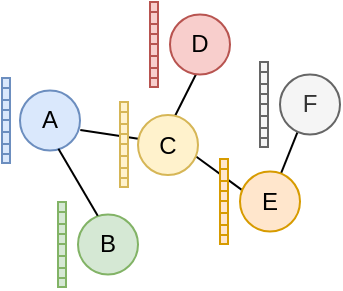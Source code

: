 <mxfile version="21.2.3" type="device" pages="12">
  <diagram name="Graph structure" id="u8r6fHFc25zNr_QfwE9b">
    <mxGraphModel dx="418" dy="237" grid="1" gridSize="10" guides="1" tooltips="1" connect="1" arrows="1" fold="1" page="1" pageScale="1" pageWidth="250" pageHeight="200" math="0" shadow="0">
      <root>
        <mxCell id="0" />
        <mxCell id="1" parent="0" />
        <mxCell id="XxGmeuMeY2_FxMc4CpQA-9" style="orthogonalLoop=1;jettySize=auto;html=1;exitX=0.032;exitY=0.401;exitDx=0;exitDy=0;entryX=1.005;entryY=0.66;entryDx=0;entryDy=0;rounded=0;endArrow=none;endFill=0;entryPerimeter=0;exitPerimeter=0;" parent="1" source="XxGmeuMeY2_FxMc4CpQA-4" target="XxGmeuMeY2_FxMc4CpQA-1" edge="1">
          <mxGeometry relative="1" as="geometry">
            <mxPoint x="106" y="124" as="sourcePoint" />
            <mxPoint x="90" y="142" as="targetPoint" />
          </mxGeometry>
        </mxCell>
        <mxCell id="XxGmeuMeY2_FxMc4CpQA-10" style="orthogonalLoop=1;jettySize=auto;html=1;entryX=0.44;entryY=0.984;entryDx=0;entryDy=0;rounded=0;endArrow=none;endFill=0;exitX=0.606;exitY=0.037;exitDx=0;exitDy=0;exitPerimeter=0;entryPerimeter=0;" parent="1" source="XxGmeuMeY2_FxMc4CpQA-4" target="XxGmeuMeY2_FxMc4CpQA-2" edge="1">
          <mxGeometry relative="1" as="geometry">
            <mxPoint x="117" y="81" as="sourcePoint" />
            <mxPoint x="71" y="96" as="targetPoint" />
          </mxGeometry>
        </mxCell>
        <mxCell id="XxGmeuMeY2_FxMc4CpQA-11" style="orthogonalLoop=1;jettySize=auto;html=1;exitX=0.035;exitY=0.311;exitDx=0;exitDy=0;entryX=0.951;entryY=0.68;entryDx=0;entryDy=0;rounded=0;endArrow=none;endFill=0;entryPerimeter=0;exitPerimeter=0;" parent="1" source="XxGmeuMeY2_FxMc4CpQA-6" target="XxGmeuMeY2_FxMc4CpQA-4" edge="1">
          <mxGeometry relative="1" as="geometry">
            <mxPoint x="150" y="140" as="sourcePoint" />
            <mxPoint x="122" y="130" as="targetPoint" />
          </mxGeometry>
        </mxCell>
        <mxCell id="XxGmeuMeY2_FxMc4CpQA-12" style="orthogonalLoop=1;jettySize=auto;html=1;entryX=0.29;entryY=0.965;entryDx=0;entryDy=0;rounded=0;endArrow=none;endFill=0;entryPerimeter=0;" parent="1" source="XxGmeuMeY2_FxMc4CpQA-6" target="XxGmeuMeY2_FxMc4CpQA-5" edge="1">
          <mxGeometry relative="1" as="geometry">
            <mxPoint x="119" y="126" as="sourcePoint" />
            <mxPoint x="91" y="116" as="targetPoint" />
          </mxGeometry>
        </mxCell>
        <mxCell id="XxGmeuMeY2_FxMc4CpQA-200" value="" style="group" parent="1" vertex="1" connectable="0">
          <mxGeometry x="70" y="70" width="39" height="42.5" as="geometry" />
        </mxCell>
        <mxCell id="XxGmeuMeY2_FxMc4CpQA-4" value="C" style="ellipse;whiteSpace=wrap;html=1;aspect=fixed;fillColor=#fff2cc;strokeColor=#d6b656;" parent="XxGmeuMeY2_FxMc4CpQA-200" vertex="1">
          <mxGeometry x="9" y="6.5" width="30" height="30" as="geometry" />
        </mxCell>
        <mxCell id="XxGmeuMeY2_FxMc4CpQA-132" value="" style="shape=table;startSize=0;container=1;collapsible=0;childLayout=tableLayout;fillColor=#fff2cc;strokeColor=#d6b656;" parent="XxGmeuMeY2_FxMc4CpQA-200" vertex="1">
          <mxGeometry width="4" height="42.5" as="geometry" />
        </mxCell>
        <mxCell id="XxGmeuMeY2_FxMc4CpQA-133" value="" style="shape=tableRow;horizontal=0;startSize=0;swimlaneHead=0;swimlaneBody=0;strokeColor=inherit;top=0;left=0;bottom=0;right=0;collapsible=0;dropTarget=0;fillColor=none;points=[[0,0.5],[1,0.5]];portConstraint=eastwest;" parent="XxGmeuMeY2_FxMc4CpQA-132" vertex="1">
          <mxGeometry width="4" height="5" as="geometry" />
        </mxCell>
        <mxCell id="XxGmeuMeY2_FxMc4CpQA-134" value="" style="shape=partialRectangle;html=1;whiteSpace=wrap;connectable=0;strokeColor=inherit;overflow=hidden;fillColor=none;top=0;left=0;bottom=0;right=0;pointerEvents=1;" parent="XxGmeuMeY2_FxMc4CpQA-133" vertex="1">
          <mxGeometry width="4" height="5" as="geometry">
            <mxRectangle width="4" height="5" as="alternateBounds" />
          </mxGeometry>
        </mxCell>
        <mxCell id="XxGmeuMeY2_FxMc4CpQA-135" value="" style="shape=tableRow;horizontal=0;startSize=0;swimlaneHead=0;swimlaneBody=0;strokeColor=inherit;top=0;left=0;bottom=0;right=0;collapsible=0;dropTarget=0;fillColor=none;points=[[0,0.5],[1,0.5]];portConstraint=eastwest;" parent="XxGmeuMeY2_FxMc4CpQA-132" vertex="1">
          <mxGeometry y="5" width="4" height="6" as="geometry" />
        </mxCell>
        <mxCell id="XxGmeuMeY2_FxMc4CpQA-136" value="" style="shape=partialRectangle;html=1;whiteSpace=wrap;connectable=0;strokeColor=inherit;overflow=hidden;fillColor=none;top=0;left=0;bottom=0;right=0;pointerEvents=1;" parent="XxGmeuMeY2_FxMc4CpQA-135" vertex="1">
          <mxGeometry width="4" height="6" as="geometry">
            <mxRectangle width="4" height="6" as="alternateBounds" />
          </mxGeometry>
        </mxCell>
        <mxCell id="XxGmeuMeY2_FxMc4CpQA-137" value="" style="shape=tableRow;horizontal=0;startSize=0;swimlaneHead=0;swimlaneBody=0;strokeColor=inherit;top=0;left=0;bottom=0;right=0;collapsible=0;dropTarget=0;fillColor=none;points=[[0,0.5],[1,0.5]];portConstraint=eastwest;" parent="XxGmeuMeY2_FxMc4CpQA-132" vertex="1">
          <mxGeometry y="11" width="4" height="5" as="geometry" />
        </mxCell>
        <mxCell id="XxGmeuMeY2_FxMc4CpQA-138" value="" style="shape=partialRectangle;html=1;whiteSpace=wrap;connectable=0;strokeColor=inherit;overflow=hidden;fillColor=none;top=0;left=0;bottom=0;right=0;pointerEvents=1;" parent="XxGmeuMeY2_FxMc4CpQA-137" vertex="1">
          <mxGeometry width="4" height="5" as="geometry">
            <mxRectangle width="4" height="5" as="alternateBounds" />
          </mxGeometry>
        </mxCell>
        <mxCell id="XxGmeuMeY2_FxMc4CpQA-139" value="" style="shape=tableRow;horizontal=0;startSize=0;swimlaneHead=0;swimlaneBody=0;strokeColor=inherit;top=0;left=0;bottom=0;right=0;collapsible=0;dropTarget=0;fillColor=none;points=[[0,0.5],[1,0.5]];portConstraint=eastwest;" parent="XxGmeuMeY2_FxMc4CpQA-132" vertex="1">
          <mxGeometry y="16" width="4" height="5" as="geometry" />
        </mxCell>
        <mxCell id="XxGmeuMeY2_FxMc4CpQA-140" value="" style="shape=partialRectangle;html=1;whiteSpace=wrap;connectable=0;strokeColor=inherit;overflow=hidden;fillColor=none;top=0;left=0;bottom=0;right=0;pointerEvents=1;" parent="XxGmeuMeY2_FxMc4CpQA-139" vertex="1">
          <mxGeometry width="4" height="5" as="geometry">
            <mxRectangle width="4" height="5" as="alternateBounds" />
          </mxGeometry>
        </mxCell>
        <mxCell id="XxGmeuMeY2_FxMc4CpQA-141" value="" style="shape=tableRow;horizontal=0;startSize=0;swimlaneHead=0;swimlaneBody=0;strokeColor=inherit;top=0;left=0;bottom=0;right=0;collapsible=0;dropTarget=0;fillColor=none;points=[[0,0.5],[1,0.5]];portConstraint=eastwest;" parent="XxGmeuMeY2_FxMc4CpQA-132" vertex="1">
          <mxGeometry y="21" width="4" height="6" as="geometry" />
        </mxCell>
        <mxCell id="XxGmeuMeY2_FxMc4CpQA-142" value="" style="shape=partialRectangle;html=1;whiteSpace=wrap;connectable=0;strokeColor=inherit;overflow=hidden;fillColor=none;top=0;left=0;bottom=0;right=0;pointerEvents=1;" parent="XxGmeuMeY2_FxMc4CpQA-141" vertex="1">
          <mxGeometry width="4" height="6" as="geometry">
            <mxRectangle width="4" height="6" as="alternateBounds" />
          </mxGeometry>
        </mxCell>
        <mxCell id="XxGmeuMeY2_FxMc4CpQA-143" value="" style="shape=tableRow;horizontal=0;startSize=0;swimlaneHead=0;swimlaneBody=0;strokeColor=inherit;top=0;left=0;bottom=0;right=0;collapsible=0;dropTarget=0;fillColor=none;points=[[0,0.5],[1,0.5]];portConstraint=eastwest;" parent="XxGmeuMeY2_FxMc4CpQA-132" vertex="1">
          <mxGeometry y="27" width="4" height="6" as="geometry" />
        </mxCell>
        <mxCell id="XxGmeuMeY2_FxMc4CpQA-144" value="" style="shape=partialRectangle;html=1;whiteSpace=wrap;connectable=0;strokeColor=inherit;overflow=hidden;fillColor=none;top=0;left=0;bottom=0;right=0;pointerEvents=1;" parent="XxGmeuMeY2_FxMc4CpQA-143" vertex="1">
          <mxGeometry width="4" height="6" as="geometry">
            <mxRectangle width="4" height="6" as="alternateBounds" />
          </mxGeometry>
        </mxCell>
        <mxCell id="XxGmeuMeY2_FxMc4CpQA-145" value="" style="shape=tableRow;horizontal=0;startSize=0;swimlaneHead=0;swimlaneBody=0;strokeColor=inherit;top=0;left=0;bottom=0;right=0;collapsible=0;dropTarget=0;fillColor=none;points=[[0,0.5],[1,0.5]];portConstraint=eastwest;" parent="XxGmeuMeY2_FxMc4CpQA-132" vertex="1">
          <mxGeometry y="33" width="4" height="5" as="geometry" />
        </mxCell>
        <mxCell id="XxGmeuMeY2_FxMc4CpQA-146" value="" style="shape=partialRectangle;html=1;whiteSpace=wrap;connectable=0;strokeColor=inherit;overflow=hidden;fillColor=none;top=0;left=0;bottom=0;right=0;pointerEvents=1;" parent="XxGmeuMeY2_FxMc4CpQA-145" vertex="1">
          <mxGeometry width="4" height="5" as="geometry">
            <mxRectangle width="4" height="5" as="alternateBounds" />
          </mxGeometry>
        </mxCell>
        <mxCell id="XxGmeuMeY2_FxMc4CpQA-147" value="" style="shape=tableRow;horizontal=0;startSize=0;swimlaneHead=0;swimlaneBody=0;strokeColor=inherit;top=0;left=0;bottom=0;right=0;collapsible=0;dropTarget=0;fillColor=none;points=[[0,0.5],[1,0.5]];portConstraint=eastwest;" parent="XxGmeuMeY2_FxMc4CpQA-132" vertex="1">
          <mxGeometry y="38" width="4" height="5" as="geometry" />
        </mxCell>
        <mxCell id="XxGmeuMeY2_FxMc4CpQA-148" value="" style="shape=partialRectangle;html=1;whiteSpace=wrap;connectable=0;strokeColor=inherit;overflow=hidden;fillColor=none;top=0;left=0;bottom=0;right=0;pointerEvents=1;" parent="XxGmeuMeY2_FxMc4CpQA-147" vertex="1">
          <mxGeometry width="4" height="5" as="geometry">
            <mxRectangle width="4" height="5" as="alternateBounds" />
          </mxGeometry>
        </mxCell>
        <mxCell id="XxGmeuMeY2_FxMc4CpQA-201" value="" style="group" parent="1" vertex="1" connectable="0">
          <mxGeometry x="120" y="98.5" width="40" height="42.5" as="geometry" />
        </mxCell>
        <mxCell id="XxGmeuMeY2_FxMc4CpQA-6" value="E" style="ellipse;whiteSpace=wrap;html=1;aspect=fixed;fillColor=#ffe6cc;strokeColor=#d79b00;" parent="XxGmeuMeY2_FxMc4CpQA-201" vertex="1">
          <mxGeometry x="10" y="6.25" width="30" height="30" as="geometry" />
        </mxCell>
        <mxCell id="XxGmeuMeY2_FxMc4CpQA-166" value="" style="shape=table;startSize=0;container=1;collapsible=0;childLayout=tableLayout;fillColor=#ffe6cc;strokeColor=#d79b00;" parent="XxGmeuMeY2_FxMc4CpQA-201" vertex="1">
          <mxGeometry width="4" height="42.5" as="geometry" />
        </mxCell>
        <mxCell id="XxGmeuMeY2_FxMc4CpQA-167" value="" style="shape=tableRow;horizontal=0;startSize=0;swimlaneHead=0;swimlaneBody=0;strokeColor=inherit;top=0;left=0;bottom=0;right=0;collapsible=0;dropTarget=0;fillColor=none;points=[[0,0.5],[1,0.5]];portConstraint=eastwest;" parent="XxGmeuMeY2_FxMc4CpQA-166" vertex="1">
          <mxGeometry width="4" height="5" as="geometry" />
        </mxCell>
        <mxCell id="XxGmeuMeY2_FxMc4CpQA-168" value="" style="shape=partialRectangle;html=1;whiteSpace=wrap;connectable=0;strokeColor=inherit;overflow=hidden;fillColor=none;top=0;left=0;bottom=0;right=0;pointerEvents=1;" parent="XxGmeuMeY2_FxMc4CpQA-167" vertex="1">
          <mxGeometry width="4" height="5" as="geometry">
            <mxRectangle width="4" height="5" as="alternateBounds" />
          </mxGeometry>
        </mxCell>
        <mxCell id="XxGmeuMeY2_FxMc4CpQA-169" value="" style="shape=tableRow;horizontal=0;startSize=0;swimlaneHead=0;swimlaneBody=0;strokeColor=inherit;top=0;left=0;bottom=0;right=0;collapsible=0;dropTarget=0;fillColor=none;points=[[0,0.5],[1,0.5]];portConstraint=eastwest;" parent="XxGmeuMeY2_FxMc4CpQA-166" vertex="1">
          <mxGeometry y="5" width="4" height="6" as="geometry" />
        </mxCell>
        <mxCell id="XxGmeuMeY2_FxMc4CpQA-170" value="" style="shape=partialRectangle;html=1;whiteSpace=wrap;connectable=0;strokeColor=inherit;overflow=hidden;fillColor=none;top=0;left=0;bottom=0;right=0;pointerEvents=1;" parent="XxGmeuMeY2_FxMc4CpQA-169" vertex="1">
          <mxGeometry width="4" height="6" as="geometry">
            <mxRectangle width="4" height="6" as="alternateBounds" />
          </mxGeometry>
        </mxCell>
        <mxCell id="XxGmeuMeY2_FxMc4CpQA-171" value="" style="shape=tableRow;horizontal=0;startSize=0;swimlaneHead=0;swimlaneBody=0;strokeColor=inherit;top=0;left=0;bottom=0;right=0;collapsible=0;dropTarget=0;fillColor=none;points=[[0,0.5],[1,0.5]];portConstraint=eastwest;" parent="XxGmeuMeY2_FxMc4CpQA-166" vertex="1">
          <mxGeometry y="11" width="4" height="5" as="geometry" />
        </mxCell>
        <mxCell id="XxGmeuMeY2_FxMc4CpQA-172" value="" style="shape=partialRectangle;html=1;whiteSpace=wrap;connectable=0;strokeColor=inherit;overflow=hidden;fillColor=none;top=0;left=0;bottom=0;right=0;pointerEvents=1;" parent="XxGmeuMeY2_FxMc4CpQA-171" vertex="1">
          <mxGeometry width="4" height="5" as="geometry">
            <mxRectangle width="4" height="5" as="alternateBounds" />
          </mxGeometry>
        </mxCell>
        <mxCell id="XxGmeuMeY2_FxMc4CpQA-173" value="" style="shape=tableRow;horizontal=0;startSize=0;swimlaneHead=0;swimlaneBody=0;strokeColor=inherit;top=0;left=0;bottom=0;right=0;collapsible=0;dropTarget=0;fillColor=none;points=[[0,0.5],[1,0.5]];portConstraint=eastwest;" parent="XxGmeuMeY2_FxMc4CpQA-166" vertex="1">
          <mxGeometry y="16" width="4" height="5" as="geometry" />
        </mxCell>
        <mxCell id="XxGmeuMeY2_FxMc4CpQA-174" value="" style="shape=partialRectangle;html=1;whiteSpace=wrap;connectable=0;strokeColor=inherit;overflow=hidden;fillColor=none;top=0;left=0;bottom=0;right=0;pointerEvents=1;" parent="XxGmeuMeY2_FxMc4CpQA-173" vertex="1">
          <mxGeometry width="4" height="5" as="geometry">
            <mxRectangle width="4" height="5" as="alternateBounds" />
          </mxGeometry>
        </mxCell>
        <mxCell id="XxGmeuMeY2_FxMc4CpQA-175" value="" style="shape=tableRow;horizontal=0;startSize=0;swimlaneHead=0;swimlaneBody=0;strokeColor=inherit;top=0;left=0;bottom=0;right=0;collapsible=0;dropTarget=0;fillColor=none;points=[[0,0.5],[1,0.5]];portConstraint=eastwest;" parent="XxGmeuMeY2_FxMc4CpQA-166" vertex="1">
          <mxGeometry y="21" width="4" height="6" as="geometry" />
        </mxCell>
        <mxCell id="XxGmeuMeY2_FxMc4CpQA-176" value="" style="shape=partialRectangle;html=1;whiteSpace=wrap;connectable=0;strokeColor=inherit;overflow=hidden;fillColor=none;top=0;left=0;bottom=0;right=0;pointerEvents=1;" parent="XxGmeuMeY2_FxMc4CpQA-175" vertex="1">
          <mxGeometry width="4" height="6" as="geometry">
            <mxRectangle width="4" height="6" as="alternateBounds" />
          </mxGeometry>
        </mxCell>
        <mxCell id="XxGmeuMeY2_FxMc4CpQA-177" value="" style="shape=tableRow;horizontal=0;startSize=0;swimlaneHead=0;swimlaneBody=0;strokeColor=inherit;top=0;left=0;bottom=0;right=0;collapsible=0;dropTarget=0;fillColor=none;points=[[0,0.5],[1,0.5]];portConstraint=eastwest;" parent="XxGmeuMeY2_FxMc4CpQA-166" vertex="1">
          <mxGeometry y="27" width="4" height="6" as="geometry" />
        </mxCell>
        <mxCell id="XxGmeuMeY2_FxMc4CpQA-178" value="" style="shape=partialRectangle;html=1;whiteSpace=wrap;connectable=0;strokeColor=inherit;overflow=hidden;fillColor=none;top=0;left=0;bottom=0;right=0;pointerEvents=1;" parent="XxGmeuMeY2_FxMc4CpQA-177" vertex="1">
          <mxGeometry width="4" height="6" as="geometry">
            <mxRectangle width="4" height="6" as="alternateBounds" />
          </mxGeometry>
        </mxCell>
        <mxCell id="XxGmeuMeY2_FxMc4CpQA-179" value="" style="shape=tableRow;horizontal=0;startSize=0;swimlaneHead=0;swimlaneBody=0;strokeColor=inherit;top=0;left=0;bottom=0;right=0;collapsible=0;dropTarget=0;fillColor=none;points=[[0,0.5],[1,0.5]];portConstraint=eastwest;" parent="XxGmeuMeY2_FxMc4CpQA-166" vertex="1">
          <mxGeometry y="33" width="4" height="5" as="geometry" />
        </mxCell>
        <mxCell id="XxGmeuMeY2_FxMc4CpQA-180" value="" style="shape=partialRectangle;html=1;whiteSpace=wrap;connectable=0;strokeColor=inherit;overflow=hidden;fillColor=none;top=0;left=0;bottom=0;right=0;pointerEvents=1;" parent="XxGmeuMeY2_FxMc4CpQA-179" vertex="1">
          <mxGeometry width="4" height="5" as="geometry">
            <mxRectangle width="4" height="5" as="alternateBounds" />
          </mxGeometry>
        </mxCell>
        <mxCell id="XxGmeuMeY2_FxMc4CpQA-181" value="" style="shape=tableRow;horizontal=0;startSize=0;swimlaneHead=0;swimlaneBody=0;strokeColor=inherit;top=0;left=0;bottom=0;right=0;collapsible=0;dropTarget=0;fillColor=none;points=[[0,0.5],[1,0.5]];portConstraint=eastwest;" parent="XxGmeuMeY2_FxMc4CpQA-166" vertex="1">
          <mxGeometry y="38" width="4" height="5" as="geometry" />
        </mxCell>
        <mxCell id="XxGmeuMeY2_FxMc4CpQA-182" value="" style="shape=partialRectangle;html=1;whiteSpace=wrap;connectable=0;strokeColor=inherit;overflow=hidden;fillColor=none;top=0;left=0;bottom=0;right=0;pointerEvents=1;" parent="XxGmeuMeY2_FxMc4CpQA-181" vertex="1">
          <mxGeometry width="4" height="5" as="geometry">
            <mxRectangle width="4" height="5" as="alternateBounds" />
          </mxGeometry>
        </mxCell>
        <mxCell id="XxGmeuMeY2_FxMc4CpQA-202" value="" style="group;verticalAlign=top;" parent="1" vertex="1" connectable="0">
          <mxGeometry x="140" y="50" width="40" height="42.5" as="geometry" />
        </mxCell>
        <mxCell id="XxGmeuMeY2_FxMc4CpQA-5" value="F" style="ellipse;whiteSpace=wrap;html=1;aspect=fixed;fillColor=#f5f5f5;fontColor=#333333;strokeColor=#666666;" parent="XxGmeuMeY2_FxMc4CpQA-202" vertex="1">
          <mxGeometry x="10" y="6.25" width="30" height="30" as="geometry" />
        </mxCell>
        <mxCell id="XxGmeuMeY2_FxMc4CpQA-183" value="" style="shape=table;startSize=0;container=1;collapsible=0;childLayout=tableLayout;fillColor=#f5f5f5;strokeColor=#666666;fontColor=#333333;" parent="XxGmeuMeY2_FxMc4CpQA-202" vertex="1">
          <mxGeometry width="4" height="42.5" as="geometry" />
        </mxCell>
        <mxCell id="XxGmeuMeY2_FxMc4CpQA-184" value="" style="shape=tableRow;horizontal=0;startSize=0;swimlaneHead=0;swimlaneBody=0;strokeColor=inherit;top=0;left=0;bottom=0;right=0;collapsible=0;dropTarget=0;fillColor=none;points=[[0,0.5],[1,0.5]];portConstraint=eastwest;" parent="XxGmeuMeY2_FxMc4CpQA-183" vertex="1">
          <mxGeometry width="4" height="5" as="geometry" />
        </mxCell>
        <mxCell id="XxGmeuMeY2_FxMc4CpQA-185" value="" style="shape=partialRectangle;html=1;whiteSpace=wrap;connectable=0;strokeColor=inherit;overflow=hidden;fillColor=none;top=0;left=0;bottom=0;right=0;pointerEvents=1;" parent="XxGmeuMeY2_FxMc4CpQA-184" vertex="1">
          <mxGeometry width="4" height="5" as="geometry">
            <mxRectangle width="4" height="5" as="alternateBounds" />
          </mxGeometry>
        </mxCell>
        <mxCell id="XxGmeuMeY2_FxMc4CpQA-186" value="" style="shape=tableRow;horizontal=0;startSize=0;swimlaneHead=0;swimlaneBody=0;strokeColor=inherit;top=0;left=0;bottom=0;right=0;collapsible=0;dropTarget=0;fillColor=none;points=[[0,0.5],[1,0.5]];portConstraint=eastwest;" parent="XxGmeuMeY2_FxMc4CpQA-183" vertex="1">
          <mxGeometry y="5" width="4" height="6" as="geometry" />
        </mxCell>
        <mxCell id="XxGmeuMeY2_FxMc4CpQA-187" value="" style="shape=partialRectangle;html=1;whiteSpace=wrap;connectable=0;strokeColor=inherit;overflow=hidden;fillColor=none;top=0;left=0;bottom=0;right=0;pointerEvents=1;" parent="XxGmeuMeY2_FxMc4CpQA-186" vertex="1">
          <mxGeometry width="4" height="6" as="geometry">
            <mxRectangle width="4" height="6" as="alternateBounds" />
          </mxGeometry>
        </mxCell>
        <mxCell id="XxGmeuMeY2_FxMc4CpQA-188" value="" style="shape=tableRow;horizontal=0;startSize=0;swimlaneHead=0;swimlaneBody=0;strokeColor=inherit;top=0;left=0;bottom=0;right=0;collapsible=0;dropTarget=0;fillColor=none;points=[[0,0.5],[1,0.5]];portConstraint=eastwest;" parent="XxGmeuMeY2_FxMc4CpQA-183" vertex="1">
          <mxGeometry y="11" width="4" height="5" as="geometry" />
        </mxCell>
        <mxCell id="XxGmeuMeY2_FxMc4CpQA-189" value="" style="shape=partialRectangle;html=1;whiteSpace=wrap;connectable=0;strokeColor=inherit;overflow=hidden;fillColor=none;top=0;left=0;bottom=0;right=0;pointerEvents=1;" parent="XxGmeuMeY2_FxMc4CpQA-188" vertex="1">
          <mxGeometry width="4" height="5" as="geometry">
            <mxRectangle width="4" height="5" as="alternateBounds" />
          </mxGeometry>
        </mxCell>
        <mxCell id="XxGmeuMeY2_FxMc4CpQA-190" value="" style="shape=tableRow;horizontal=0;startSize=0;swimlaneHead=0;swimlaneBody=0;strokeColor=inherit;top=0;left=0;bottom=0;right=0;collapsible=0;dropTarget=0;fillColor=none;points=[[0,0.5],[1,0.5]];portConstraint=eastwest;" parent="XxGmeuMeY2_FxMc4CpQA-183" vertex="1">
          <mxGeometry y="16" width="4" height="5" as="geometry" />
        </mxCell>
        <mxCell id="XxGmeuMeY2_FxMc4CpQA-191" value="" style="shape=partialRectangle;html=1;whiteSpace=wrap;connectable=0;strokeColor=inherit;overflow=hidden;fillColor=none;top=0;left=0;bottom=0;right=0;pointerEvents=1;" parent="XxGmeuMeY2_FxMc4CpQA-190" vertex="1">
          <mxGeometry width="4" height="5" as="geometry">
            <mxRectangle width="4" height="5" as="alternateBounds" />
          </mxGeometry>
        </mxCell>
        <mxCell id="XxGmeuMeY2_FxMc4CpQA-192" value="" style="shape=tableRow;horizontal=0;startSize=0;swimlaneHead=0;swimlaneBody=0;strokeColor=inherit;top=0;left=0;bottom=0;right=0;collapsible=0;dropTarget=0;fillColor=none;points=[[0,0.5],[1,0.5]];portConstraint=eastwest;" parent="XxGmeuMeY2_FxMc4CpQA-183" vertex="1">
          <mxGeometry y="21" width="4" height="6" as="geometry" />
        </mxCell>
        <mxCell id="XxGmeuMeY2_FxMc4CpQA-193" value="" style="shape=partialRectangle;html=1;whiteSpace=wrap;connectable=0;strokeColor=inherit;overflow=hidden;fillColor=none;top=0;left=0;bottom=0;right=0;pointerEvents=1;" parent="XxGmeuMeY2_FxMc4CpQA-192" vertex="1">
          <mxGeometry width="4" height="6" as="geometry">
            <mxRectangle width="4" height="6" as="alternateBounds" />
          </mxGeometry>
        </mxCell>
        <mxCell id="XxGmeuMeY2_FxMc4CpQA-194" value="" style="shape=tableRow;horizontal=0;startSize=0;swimlaneHead=0;swimlaneBody=0;strokeColor=inherit;top=0;left=0;bottom=0;right=0;collapsible=0;dropTarget=0;fillColor=none;points=[[0,0.5],[1,0.5]];portConstraint=eastwest;" parent="XxGmeuMeY2_FxMc4CpQA-183" vertex="1">
          <mxGeometry y="27" width="4" height="6" as="geometry" />
        </mxCell>
        <mxCell id="XxGmeuMeY2_FxMc4CpQA-195" value="" style="shape=partialRectangle;html=1;whiteSpace=wrap;connectable=0;strokeColor=inherit;overflow=hidden;fillColor=none;top=0;left=0;bottom=0;right=0;pointerEvents=1;" parent="XxGmeuMeY2_FxMc4CpQA-194" vertex="1">
          <mxGeometry width="4" height="6" as="geometry">
            <mxRectangle width="4" height="6" as="alternateBounds" />
          </mxGeometry>
        </mxCell>
        <mxCell id="XxGmeuMeY2_FxMc4CpQA-196" value="" style="shape=tableRow;horizontal=0;startSize=0;swimlaneHead=0;swimlaneBody=0;strokeColor=inherit;top=0;left=0;bottom=0;right=0;collapsible=0;dropTarget=0;fillColor=none;points=[[0,0.5],[1,0.5]];portConstraint=eastwest;" parent="XxGmeuMeY2_FxMc4CpQA-183" vertex="1">
          <mxGeometry y="33" width="4" height="5" as="geometry" />
        </mxCell>
        <mxCell id="XxGmeuMeY2_FxMc4CpQA-197" value="" style="shape=partialRectangle;html=1;whiteSpace=wrap;connectable=0;strokeColor=inherit;overflow=hidden;fillColor=none;top=0;left=0;bottom=0;right=0;pointerEvents=1;" parent="XxGmeuMeY2_FxMc4CpQA-196" vertex="1">
          <mxGeometry width="4" height="5" as="geometry">
            <mxRectangle width="4" height="5" as="alternateBounds" />
          </mxGeometry>
        </mxCell>
        <mxCell id="XxGmeuMeY2_FxMc4CpQA-198" value="" style="shape=tableRow;horizontal=0;startSize=0;swimlaneHead=0;swimlaneBody=0;strokeColor=inherit;top=0;left=0;bottom=0;right=0;collapsible=0;dropTarget=0;fillColor=none;points=[[0,0.5],[1,0.5]];portConstraint=eastwest;" parent="XxGmeuMeY2_FxMc4CpQA-183" vertex="1">
          <mxGeometry y="38" width="4" height="5" as="geometry" />
        </mxCell>
        <mxCell id="XxGmeuMeY2_FxMc4CpQA-199" value="" style="shape=partialRectangle;html=1;whiteSpace=wrap;connectable=0;strokeColor=inherit;overflow=hidden;fillColor=none;top=0;left=0;bottom=0;right=0;pointerEvents=1;" parent="XxGmeuMeY2_FxMc4CpQA-198" vertex="1">
          <mxGeometry width="4" height="5" as="geometry">
            <mxRectangle width="4" height="5" as="alternateBounds" />
          </mxGeometry>
        </mxCell>
        <mxCell id="XxGmeuMeY2_FxMc4CpQA-203" value="" style="group" parent="1" vertex="1" connectable="0">
          <mxGeometry x="39" y="120" width="40" height="42.5" as="geometry" />
        </mxCell>
        <mxCell id="XxGmeuMeY2_FxMc4CpQA-3" value="B" style="ellipse;whiteSpace=wrap;html=1;aspect=fixed;fillColor=#d5e8d4;strokeColor=#82b366;" parent="XxGmeuMeY2_FxMc4CpQA-203" vertex="1">
          <mxGeometry x="10" y="6.25" width="30" height="30" as="geometry" />
        </mxCell>
        <mxCell id="XxGmeuMeY2_FxMc4CpQA-149" value="" style="shape=table;startSize=0;container=1;collapsible=0;childLayout=tableLayout;fillColor=#d5e8d4;strokeColor=#82b366;" parent="XxGmeuMeY2_FxMc4CpQA-203" vertex="1">
          <mxGeometry width="4" height="42.5" as="geometry" />
        </mxCell>
        <mxCell id="XxGmeuMeY2_FxMc4CpQA-150" value="" style="shape=tableRow;horizontal=0;startSize=0;swimlaneHead=0;swimlaneBody=0;strokeColor=inherit;top=0;left=0;bottom=0;right=0;collapsible=0;dropTarget=0;fillColor=none;points=[[0,0.5],[1,0.5]];portConstraint=eastwest;" parent="XxGmeuMeY2_FxMc4CpQA-149" vertex="1">
          <mxGeometry width="4" height="5" as="geometry" />
        </mxCell>
        <mxCell id="XxGmeuMeY2_FxMc4CpQA-151" value="" style="shape=partialRectangle;html=1;whiteSpace=wrap;connectable=0;strokeColor=inherit;overflow=hidden;fillColor=none;top=0;left=0;bottom=0;right=0;pointerEvents=1;" parent="XxGmeuMeY2_FxMc4CpQA-150" vertex="1">
          <mxGeometry width="4" height="5" as="geometry">
            <mxRectangle width="4" height="5" as="alternateBounds" />
          </mxGeometry>
        </mxCell>
        <mxCell id="XxGmeuMeY2_FxMc4CpQA-152" value="" style="shape=tableRow;horizontal=0;startSize=0;swimlaneHead=0;swimlaneBody=0;strokeColor=inherit;top=0;left=0;bottom=0;right=0;collapsible=0;dropTarget=0;fillColor=none;points=[[0,0.5],[1,0.5]];portConstraint=eastwest;" parent="XxGmeuMeY2_FxMc4CpQA-149" vertex="1">
          <mxGeometry y="5" width="4" height="6" as="geometry" />
        </mxCell>
        <mxCell id="XxGmeuMeY2_FxMc4CpQA-153" value="" style="shape=partialRectangle;html=1;whiteSpace=wrap;connectable=0;strokeColor=inherit;overflow=hidden;fillColor=none;top=0;left=0;bottom=0;right=0;pointerEvents=1;" parent="XxGmeuMeY2_FxMc4CpQA-152" vertex="1">
          <mxGeometry width="4" height="6" as="geometry">
            <mxRectangle width="4" height="6" as="alternateBounds" />
          </mxGeometry>
        </mxCell>
        <mxCell id="XxGmeuMeY2_FxMc4CpQA-154" value="" style="shape=tableRow;horizontal=0;startSize=0;swimlaneHead=0;swimlaneBody=0;strokeColor=inherit;top=0;left=0;bottom=0;right=0;collapsible=0;dropTarget=0;fillColor=none;points=[[0,0.5],[1,0.5]];portConstraint=eastwest;" parent="XxGmeuMeY2_FxMc4CpQA-149" vertex="1">
          <mxGeometry y="11" width="4" height="5" as="geometry" />
        </mxCell>
        <mxCell id="XxGmeuMeY2_FxMc4CpQA-155" value="" style="shape=partialRectangle;html=1;whiteSpace=wrap;connectable=0;strokeColor=inherit;overflow=hidden;fillColor=none;top=0;left=0;bottom=0;right=0;pointerEvents=1;" parent="XxGmeuMeY2_FxMc4CpQA-154" vertex="1">
          <mxGeometry width="4" height="5" as="geometry">
            <mxRectangle width="4" height="5" as="alternateBounds" />
          </mxGeometry>
        </mxCell>
        <mxCell id="XxGmeuMeY2_FxMc4CpQA-156" value="" style="shape=tableRow;horizontal=0;startSize=0;swimlaneHead=0;swimlaneBody=0;strokeColor=inherit;top=0;left=0;bottom=0;right=0;collapsible=0;dropTarget=0;fillColor=none;points=[[0,0.5],[1,0.5]];portConstraint=eastwest;" parent="XxGmeuMeY2_FxMc4CpQA-149" vertex="1">
          <mxGeometry y="16" width="4" height="5" as="geometry" />
        </mxCell>
        <mxCell id="XxGmeuMeY2_FxMc4CpQA-157" value="" style="shape=partialRectangle;html=1;whiteSpace=wrap;connectable=0;strokeColor=inherit;overflow=hidden;fillColor=none;top=0;left=0;bottom=0;right=0;pointerEvents=1;" parent="XxGmeuMeY2_FxMc4CpQA-156" vertex="1">
          <mxGeometry width="4" height="5" as="geometry">
            <mxRectangle width="4" height="5" as="alternateBounds" />
          </mxGeometry>
        </mxCell>
        <mxCell id="XxGmeuMeY2_FxMc4CpQA-158" value="" style="shape=tableRow;horizontal=0;startSize=0;swimlaneHead=0;swimlaneBody=0;strokeColor=inherit;top=0;left=0;bottom=0;right=0;collapsible=0;dropTarget=0;fillColor=none;points=[[0,0.5],[1,0.5]];portConstraint=eastwest;" parent="XxGmeuMeY2_FxMc4CpQA-149" vertex="1">
          <mxGeometry y="21" width="4" height="6" as="geometry" />
        </mxCell>
        <mxCell id="XxGmeuMeY2_FxMc4CpQA-159" value="" style="shape=partialRectangle;html=1;whiteSpace=wrap;connectable=0;strokeColor=inherit;overflow=hidden;fillColor=none;top=0;left=0;bottom=0;right=0;pointerEvents=1;" parent="XxGmeuMeY2_FxMc4CpQA-158" vertex="1">
          <mxGeometry width="4" height="6" as="geometry">
            <mxRectangle width="4" height="6" as="alternateBounds" />
          </mxGeometry>
        </mxCell>
        <mxCell id="XxGmeuMeY2_FxMc4CpQA-160" value="" style="shape=tableRow;horizontal=0;startSize=0;swimlaneHead=0;swimlaneBody=0;strokeColor=inherit;top=0;left=0;bottom=0;right=0;collapsible=0;dropTarget=0;fillColor=none;points=[[0,0.5],[1,0.5]];portConstraint=eastwest;" parent="XxGmeuMeY2_FxMc4CpQA-149" vertex="1">
          <mxGeometry y="27" width="4" height="6" as="geometry" />
        </mxCell>
        <mxCell id="XxGmeuMeY2_FxMc4CpQA-161" value="" style="shape=partialRectangle;html=1;whiteSpace=wrap;connectable=0;strokeColor=inherit;overflow=hidden;fillColor=none;top=0;left=0;bottom=0;right=0;pointerEvents=1;" parent="XxGmeuMeY2_FxMc4CpQA-160" vertex="1">
          <mxGeometry width="4" height="6" as="geometry">
            <mxRectangle width="4" height="6" as="alternateBounds" />
          </mxGeometry>
        </mxCell>
        <mxCell id="XxGmeuMeY2_FxMc4CpQA-162" value="" style="shape=tableRow;horizontal=0;startSize=0;swimlaneHead=0;swimlaneBody=0;strokeColor=inherit;top=0;left=0;bottom=0;right=0;collapsible=0;dropTarget=0;fillColor=none;points=[[0,0.5],[1,0.5]];portConstraint=eastwest;" parent="XxGmeuMeY2_FxMc4CpQA-149" vertex="1">
          <mxGeometry y="33" width="4" height="5" as="geometry" />
        </mxCell>
        <mxCell id="XxGmeuMeY2_FxMc4CpQA-163" value="" style="shape=partialRectangle;html=1;whiteSpace=wrap;connectable=0;strokeColor=inherit;overflow=hidden;fillColor=none;top=0;left=0;bottom=0;right=0;pointerEvents=1;" parent="XxGmeuMeY2_FxMc4CpQA-162" vertex="1">
          <mxGeometry width="4" height="5" as="geometry">
            <mxRectangle width="4" height="5" as="alternateBounds" />
          </mxGeometry>
        </mxCell>
        <mxCell id="XxGmeuMeY2_FxMc4CpQA-164" value="" style="shape=tableRow;horizontal=0;startSize=0;swimlaneHead=0;swimlaneBody=0;strokeColor=inherit;top=0;left=0;bottom=0;right=0;collapsible=0;dropTarget=0;fillColor=none;points=[[0,0.5],[1,0.5]];portConstraint=eastwest;" parent="XxGmeuMeY2_FxMc4CpQA-149" vertex="1">
          <mxGeometry y="38" width="4" height="5" as="geometry" />
        </mxCell>
        <mxCell id="XxGmeuMeY2_FxMc4CpQA-165" value="" style="shape=partialRectangle;html=1;whiteSpace=wrap;connectable=0;strokeColor=inherit;overflow=hidden;fillColor=none;top=0;left=0;bottom=0;right=0;pointerEvents=1;" parent="XxGmeuMeY2_FxMc4CpQA-164" vertex="1">
          <mxGeometry width="4" height="5" as="geometry">
            <mxRectangle width="4" height="5" as="alternateBounds" />
          </mxGeometry>
        </mxCell>
        <mxCell id="XxGmeuMeY2_FxMc4CpQA-204" value="" style="group" parent="1" vertex="1" connectable="0">
          <mxGeometry x="85" y="20" width="40" height="42.5" as="geometry" />
        </mxCell>
        <mxCell id="XxGmeuMeY2_FxMc4CpQA-2" value="D" style="ellipse;whiteSpace=wrap;html=1;aspect=fixed;fillColor=#f8cecc;strokeColor=#b85450;" parent="XxGmeuMeY2_FxMc4CpQA-204" vertex="1">
          <mxGeometry x="10" y="6.25" width="30" height="30" as="geometry" />
        </mxCell>
        <mxCell id="XxGmeuMeY2_FxMc4CpQA-97" value="" style="shape=table;startSize=0;container=1;collapsible=0;childLayout=tableLayout;fillColor=#f8cecc;strokeColor=#b85450;" parent="XxGmeuMeY2_FxMc4CpQA-204" vertex="1">
          <mxGeometry width="4" height="42.5" as="geometry" />
        </mxCell>
        <mxCell id="XxGmeuMeY2_FxMc4CpQA-98" value="" style="shape=tableRow;horizontal=0;startSize=0;swimlaneHead=0;swimlaneBody=0;strokeColor=inherit;top=0;left=0;bottom=0;right=0;collapsible=0;dropTarget=0;fillColor=none;points=[[0,0.5],[1,0.5]];portConstraint=eastwest;" parent="XxGmeuMeY2_FxMc4CpQA-97" vertex="1">
          <mxGeometry width="4" height="5" as="geometry" />
        </mxCell>
        <mxCell id="XxGmeuMeY2_FxMc4CpQA-99" value="" style="shape=partialRectangle;html=1;whiteSpace=wrap;connectable=0;strokeColor=inherit;overflow=hidden;fillColor=none;top=0;left=0;bottom=0;right=0;pointerEvents=1;" parent="XxGmeuMeY2_FxMc4CpQA-98" vertex="1">
          <mxGeometry width="4" height="5" as="geometry">
            <mxRectangle width="4" height="5" as="alternateBounds" />
          </mxGeometry>
        </mxCell>
        <mxCell id="XxGmeuMeY2_FxMc4CpQA-100" value="" style="shape=tableRow;horizontal=0;startSize=0;swimlaneHead=0;swimlaneBody=0;strokeColor=inherit;top=0;left=0;bottom=0;right=0;collapsible=0;dropTarget=0;fillColor=none;points=[[0,0.5],[1,0.5]];portConstraint=eastwest;" parent="XxGmeuMeY2_FxMc4CpQA-97" vertex="1">
          <mxGeometry y="5" width="4" height="6" as="geometry" />
        </mxCell>
        <mxCell id="XxGmeuMeY2_FxMc4CpQA-101" value="" style="shape=partialRectangle;html=1;whiteSpace=wrap;connectable=0;strokeColor=inherit;overflow=hidden;fillColor=none;top=0;left=0;bottom=0;right=0;pointerEvents=1;" parent="XxGmeuMeY2_FxMc4CpQA-100" vertex="1">
          <mxGeometry width="4" height="6" as="geometry">
            <mxRectangle width="4" height="6" as="alternateBounds" />
          </mxGeometry>
        </mxCell>
        <mxCell id="XxGmeuMeY2_FxMc4CpQA-102" value="" style="shape=tableRow;horizontal=0;startSize=0;swimlaneHead=0;swimlaneBody=0;strokeColor=inherit;top=0;left=0;bottom=0;right=0;collapsible=0;dropTarget=0;fillColor=none;points=[[0,0.5],[1,0.5]];portConstraint=eastwest;" parent="XxGmeuMeY2_FxMc4CpQA-97" vertex="1">
          <mxGeometry y="11" width="4" height="5" as="geometry" />
        </mxCell>
        <mxCell id="XxGmeuMeY2_FxMc4CpQA-103" value="" style="shape=partialRectangle;html=1;whiteSpace=wrap;connectable=0;strokeColor=inherit;overflow=hidden;fillColor=none;top=0;left=0;bottom=0;right=0;pointerEvents=1;" parent="XxGmeuMeY2_FxMc4CpQA-102" vertex="1">
          <mxGeometry width="4" height="5" as="geometry">
            <mxRectangle width="4" height="5" as="alternateBounds" />
          </mxGeometry>
        </mxCell>
        <mxCell id="XxGmeuMeY2_FxMc4CpQA-104" value="" style="shape=tableRow;horizontal=0;startSize=0;swimlaneHead=0;swimlaneBody=0;strokeColor=inherit;top=0;left=0;bottom=0;right=0;collapsible=0;dropTarget=0;fillColor=none;points=[[0,0.5],[1,0.5]];portConstraint=eastwest;" parent="XxGmeuMeY2_FxMc4CpQA-97" vertex="1">
          <mxGeometry y="16" width="4" height="5" as="geometry" />
        </mxCell>
        <mxCell id="XxGmeuMeY2_FxMc4CpQA-105" value="" style="shape=partialRectangle;html=1;whiteSpace=wrap;connectable=0;strokeColor=inherit;overflow=hidden;fillColor=none;top=0;left=0;bottom=0;right=0;pointerEvents=1;" parent="XxGmeuMeY2_FxMc4CpQA-104" vertex="1">
          <mxGeometry width="4" height="5" as="geometry">
            <mxRectangle width="4" height="5" as="alternateBounds" />
          </mxGeometry>
        </mxCell>
        <mxCell id="XxGmeuMeY2_FxMc4CpQA-106" value="" style="shape=tableRow;horizontal=0;startSize=0;swimlaneHead=0;swimlaneBody=0;strokeColor=inherit;top=0;left=0;bottom=0;right=0;collapsible=0;dropTarget=0;fillColor=none;points=[[0,0.5],[1,0.5]];portConstraint=eastwest;" parent="XxGmeuMeY2_FxMc4CpQA-97" vertex="1">
          <mxGeometry y="21" width="4" height="6" as="geometry" />
        </mxCell>
        <mxCell id="XxGmeuMeY2_FxMc4CpQA-107" value="" style="shape=partialRectangle;html=1;whiteSpace=wrap;connectable=0;strokeColor=inherit;overflow=hidden;fillColor=none;top=0;left=0;bottom=0;right=0;pointerEvents=1;" parent="XxGmeuMeY2_FxMc4CpQA-106" vertex="1">
          <mxGeometry width="4" height="6" as="geometry">
            <mxRectangle width="4" height="6" as="alternateBounds" />
          </mxGeometry>
        </mxCell>
        <mxCell id="XxGmeuMeY2_FxMc4CpQA-108" value="" style="shape=tableRow;horizontal=0;startSize=0;swimlaneHead=0;swimlaneBody=0;strokeColor=inherit;top=0;left=0;bottom=0;right=0;collapsible=0;dropTarget=0;fillColor=none;points=[[0,0.5],[1,0.5]];portConstraint=eastwest;" parent="XxGmeuMeY2_FxMc4CpQA-97" vertex="1">
          <mxGeometry y="27" width="4" height="6" as="geometry" />
        </mxCell>
        <mxCell id="XxGmeuMeY2_FxMc4CpQA-109" value="" style="shape=partialRectangle;html=1;whiteSpace=wrap;connectable=0;strokeColor=inherit;overflow=hidden;fillColor=none;top=0;left=0;bottom=0;right=0;pointerEvents=1;" parent="XxGmeuMeY2_FxMc4CpQA-108" vertex="1">
          <mxGeometry width="4" height="6" as="geometry">
            <mxRectangle width="4" height="6" as="alternateBounds" />
          </mxGeometry>
        </mxCell>
        <mxCell id="XxGmeuMeY2_FxMc4CpQA-110" value="" style="shape=tableRow;horizontal=0;startSize=0;swimlaneHead=0;swimlaneBody=0;strokeColor=inherit;top=0;left=0;bottom=0;right=0;collapsible=0;dropTarget=0;fillColor=none;points=[[0,0.5],[1,0.5]];portConstraint=eastwest;" parent="XxGmeuMeY2_FxMc4CpQA-97" vertex="1">
          <mxGeometry y="33" width="4" height="5" as="geometry" />
        </mxCell>
        <mxCell id="XxGmeuMeY2_FxMc4CpQA-111" value="" style="shape=partialRectangle;html=1;whiteSpace=wrap;connectable=0;strokeColor=inherit;overflow=hidden;fillColor=none;top=0;left=0;bottom=0;right=0;pointerEvents=1;" parent="XxGmeuMeY2_FxMc4CpQA-110" vertex="1">
          <mxGeometry width="4" height="5" as="geometry">
            <mxRectangle width="4" height="5" as="alternateBounds" />
          </mxGeometry>
        </mxCell>
        <mxCell id="XxGmeuMeY2_FxMc4CpQA-112" value="" style="shape=tableRow;horizontal=0;startSize=0;swimlaneHead=0;swimlaneBody=0;strokeColor=inherit;top=0;left=0;bottom=0;right=0;collapsible=0;dropTarget=0;fillColor=none;points=[[0,0.5],[1,0.5]];portConstraint=eastwest;" parent="XxGmeuMeY2_FxMc4CpQA-97" vertex="1">
          <mxGeometry y="38" width="4" height="5" as="geometry" />
        </mxCell>
        <mxCell id="XxGmeuMeY2_FxMc4CpQA-113" value="" style="shape=partialRectangle;html=1;whiteSpace=wrap;connectable=0;strokeColor=inherit;overflow=hidden;fillColor=none;top=0;left=0;bottom=0;right=0;pointerEvents=1;" parent="XxGmeuMeY2_FxMc4CpQA-112" vertex="1">
          <mxGeometry width="4" height="5" as="geometry">
            <mxRectangle width="4" height="5" as="alternateBounds" />
          </mxGeometry>
        </mxCell>
        <mxCell id="XxGmeuMeY2_FxMc4CpQA-205" value="" style="group" parent="1" vertex="1" connectable="0">
          <mxGeometry x="11" y="58" width="39" height="42.5" as="geometry" />
        </mxCell>
        <mxCell id="XxGmeuMeY2_FxMc4CpQA-1" value="A" style="ellipse;whiteSpace=wrap;html=1;aspect=fixed;fillColor=#dae8fc;strokeColor=#6c8ebf;" parent="XxGmeuMeY2_FxMc4CpQA-205" vertex="1">
          <mxGeometry x="9" y="6.25" width="30" height="30" as="geometry" />
        </mxCell>
        <mxCell id="XxGmeuMeY2_FxMc4CpQA-115" value="" style="shape=table;startSize=0;container=1;collapsible=0;childLayout=tableLayout;fillColor=#dae8fc;strokeColor=#6c8ebf;" parent="XxGmeuMeY2_FxMc4CpQA-205" vertex="1">
          <mxGeometry width="4" height="42.5" as="geometry" />
        </mxCell>
        <mxCell id="XxGmeuMeY2_FxMc4CpQA-116" value="" style="shape=tableRow;horizontal=0;startSize=0;swimlaneHead=0;swimlaneBody=0;strokeColor=inherit;top=0;left=0;bottom=0;right=0;collapsible=0;dropTarget=0;fillColor=none;points=[[0,0.5],[1,0.5]];portConstraint=eastwest;" parent="XxGmeuMeY2_FxMc4CpQA-115" vertex="1">
          <mxGeometry width="4" height="5" as="geometry" />
        </mxCell>
        <mxCell id="XxGmeuMeY2_FxMc4CpQA-117" value="" style="shape=partialRectangle;html=1;whiteSpace=wrap;connectable=0;strokeColor=inherit;overflow=hidden;fillColor=none;top=0;left=0;bottom=0;right=0;pointerEvents=1;" parent="XxGmeuMeY2_FxMc4CpQA-116" vertex="1">
          <mxGeometry width="4" height="5" as="geometry">
            <mxRectangle width="4" height="5" as="alternateBounds" />
          </mxGeometry>
        </mxCell>
        <mxCell id="XxGmeuMeY2_FxMc4CpQA-118" value="" style="shape=tableRow;horizontal=0;startSize=0;swimlaneHead=0;swimlaneBody=0;strokeColor=inherit;top=0;left=0;bottom=0;right=0;collapsible=0;dropTarget=0;fillColor=none;points=[[0,0.5],[1,0.5]];portConstraint=eastwest;" parent="XxGmeuMeY2_FxMc4CpQA-115" vertex="1">
          <mxGeometry y="5" width="4" height="6" as="geometry" />
        </mxCell>
        <mxCell id="XxGmeuMeY2_FxMc4CpQA-119" value="" style="shape=partialRectangle;html=1;whiteSpace=wrap;connectable=0;strokeColor=inherit;overflow=hidden;fillColor=none;top=0;left=0;bottom=0;right=0;pointerEvents=1;" parent="XxGmeuMeY2_FxMc4CpQA-118" vertex="1">
          <mxGeometry width="4" height="6" as="geometry">
            <mxRectangle width="4" height="6" as="alternateBounds" />
          </mxGeometry>
        </mxCell>
        <mxCell id="XxGmeuMeY2_FxMc4CpQA-120" value="" style="shape=tableRow;horizontal=0;startSize=0;swimlaneHead=0;swimlaneBody=0;strokeColor=inherit;top=0;left=0;bottom=0;right=0;collapsible=0;dropTarget=0;fillColor=none;points=[[0,0.5],[1,0.5]];portConstraint=eastwest;" parent="XxGmeuMeY2_FxMc4CpQA-115" vertex="1">
          <mxGeometry y="11" width="4" height="5" as="geometry" />
        </mxCell>
        <mxCell id="XxGmeuMeY2_FxMc4CpQA-121" value="" style="shape=partialRectangle;html=1;whiteSpace=wrap;connectable=0;strokeColor=inherit;overflow=hidden;fillColor=none;top=0;left=0;bottom=0;right=0;pointerEvents=1;" parent="XxGmeuMeY2_FxMc4CpQA-120" vertex="1">
          <mxGeometry width="4" height="5" as="geometry">
            <mxRectangle width="4" height="5" as="alternateBounds" />
          </mxGeometry>
        </mxCell>
        <mxCell id="XxGmeuMeY2_FxMc4CpQA-122" value="" style="shape=tableRow;horizontal=0;startSize=0;swimlaneHead=0;swimlaneBody=0;strokeColor=inherit;top=0;left=0;bottom=0;right=0;collapsible=0;dropTarget=0;fillColor=none;points=[[0,0.5],[1,0.5]];portConstraint=eastwest;" parent="XxGmeuMeY2_FxMc4CpQA-115" vertex="1">
          <mxGeometry y="16" width="4" height="5" as="geometry" />
        </mxCell>
        <mxCell id="XxGmeuMeY2_FxMc4CpQA-123" value="" style="shape=partialRectangle;html=1;whiteSpace=wrap;connectable=0;strokeColor=inherit;overflow=hidden;fillColor=none;top=0;left=0;bottom=0;right=0;pointerEvents=1;" parent="XxGmeuMeY2_FxMc4CpQA-122" vertex="1">
          <mxGeometry width="4" height="5" as="geometry">
            <mxRectangle width="4" height="5" as="alternateBounds" />
          </mxGeometry>
        </mxCell>
        <mxCell id="XxGmeuMeY2_FxMc4CpQA-124" value="" style="shape=tableRow;horizontal=0;startSize=0;swimlaneHead=0;swimlaneBody=0;strokeColor=inherit;top=0;left=0;bottom=0;right=0;collapsible=0;dropTarget=0;fillColor=none;points=[[0,0.5],[1,0.5]];portConstraint=eastwest;" parent="XxGmeuMeY2_FxMc4CpQA-115" vertex="1">
          <mxGeometry y="21" width="4" height="6" as="geometry" />
        </mxCell>
        <mxCell id="XxGmeuMeY2_FxMc4CpQA-125" value="" style="shape=partialRectangle;html=1;whiteSpace=wrap;connectable=0;strokeColor=inherit;overflow=hidden;fillColor=none;top=0;left=0;bottom=0;right=0;pointerEvents=1;" parent="XxGmeuMeY2_FxMc4CpQA-124" vertex="1">
          <mxGeometry width="4" height="6" as="geometry">
            <mxRectangle width="4" height="6" as="alternateBounds" />
          </mxGeometry>
        </mxCell>
        <mxCell id="XxGmeuMeY2_FxMc4CpQA-126" value="" style="shape=tableRow;horizontal=0;startSize=0;swimlaneHead=0;swimlaneBody=0;strokeColor=inherit;top=0;left=0;bottom=0;right=0;collapsible=0;dropTarget=0;fillColor=none;points=[[0,0.5],[1,0.5]];portConstraint=eastwest;" parent="XxGmeuMeY2_FxMc4CpQA-115" vertex="1">
          <mxGeometry y="27" width="4" height="6" as="geometry" />
        </mxCell>
        <mxCell id="XxGmeuMeY2_FxMc4CpQA-127" value="" style="shape=partialRectangle;html=1;whiteSpace=wrap;connectable=0;strokeColor=inherit;overflow=hidden;fillColor=none;top=0;left=0;bottom=0;right=0;pointerEvents=1;" parent="XxGmeuMeY2_FxMc4CpQA-126" vertex="1">
          <mxGeometry width="4" height="6" as="geometry">
            <mxRectangle width="4" height="6" as="alternateBounds" />
          </mxGeometry>
        </mxCell>
        <mxCell id="XxGmeuMeY2_FxMc4CpQA-128" value="" style="shape=tableRow;horizontal=0;startSize=0;swimlaneHead=0;swimlaneBody=0;strokeColor=inherit;top=0;left=0;bottom=0;right=0;collapsible=0;dropTarget=0;fillColor=none;points=[[0,0.5],[1,0.5]];portConstraint=eastwest;" parent="XxGmeuMeY2_FxMc4CpQA-115" vertex="1">
          <mxGeometry y="33" width="4" height="5" as="geometry" />
        </mxCell>
        <mxCell id="XxGmeuMeY2_FxMc4CpQA-129" value="" style="shape=partialRectangle;html=1;whiteSpace=wrap;connectable=0;strokeColor=inherit;overflow=hidden;fillColor=none;top=0;left=0;bottom=0;right=0;pointerEvents=1;" parent="XxGmeuMeY2_FxMc4CpQA-128" vertex="1">
          <mxGeometry width="4" height="5" as="geometry">
            <mxRectangle width="4" height="5" as="alternateBounds" />
          </mxGeometry>
        </mxCell>
        <mxCell id="XxGmeuMeY2_FxMc4CpQA-130" value="" style="shape=tableRow;horizontal=0;startSize=0;swimlaneHead=0;swimlaneBody=0;strokeColor=inherit;top=0;left=0;bottom=0;right=0;collapsible=0;dropTarget=0;fillColor=none;points=[[0,0.5],[1,0.5]];portConstraint=eastwest;" parent="XxGmeuMeY2_FxMc4CpQA-115" vertex="1">
          <mxGeometry y="38" width="4" height="5" as="geometry" />
        </mxCell>
        <mxCell id="XxGmeuMeY2_FxMc4CpQA-131" value="" style="shape=partialRectangle;html=1;whiteSpace=wrap;connectable=0;strokeColor=inherit;overflow=hidden;fillColor=none;top=0;left=0;bottom=0;right=0;pointerEvents=1;" parent="XxGmeuMeY2_FxMc4CpQA-130" vertex="1">
          <mxGeometry width="4" height="5" as="geometry">
            <mxRectangle width="4" height="5" as="alternateBounds" />
          </mxGeometry>
        </mxCell>
        <mxCell id="7cCFXPoEAcHrp0IP8BDk-1" style="orthogonalLoop=1;jettySize=auto;html=1;exitX=0.329;exitY=0.019;exitDx=0;exitDy=0;entryX=0.64;entryY=0.971;entryDx=0;entryDy=0;rounded=0;endArrow=none;endFill=0;entryPerimeter=0;exitPerimeter=0;" parent="1" source="XxGmeuMeY2_FxMc4CpQA-3" target="XxGmeuMeY2_FxMc4CpQA-1" edge="1">
          <mxGeometry relative="1" as="geometry">
            <mxPoint x="90" y="99" as="sourcePoint" />
            <mxPoint x="60" y="94" as="targetPoint" />
          </mxGeometry>
        </mxCell>
      </root>
    </mxGraphModel>
  </diagram>
  <diagram id="-wV5QiK7gS9pMlayKjEc" name="GNN Execution">
    <mxGraphModel dx="1108" dy="627" grid="1" gridSize="10" guides="1" tooltips="1" connect="1" arrows="1" fold="1" page="1" pageScale="1" pageWidth="250" pageHeight="250" math="0" shadow="0">
      <root>
        <mxCell id="0" />
        <mxCell id="1" parent="0" />
        <mxCell id="WQxh93vYaWaFPMeFAem_-5" value="" style="group" parent="1" vertex="1" connectable="0">
          <mxGeometry x="120" y="118" width="39" height="42.5" as="geometry" />
        </mxCell>
        <mxCell id="WQxh93vYaWaFPMeFAem_-6" value="C" style="ellipse;whiteSpace=wrap;html=1;aspect=fixed;fillColor=#fff2cc;strokeColor=#d6b656;" parent="WQxh93vYaWaFPMeFAem_-5" vertex="1">
          <mxGeometry x="9" y="6.5" width="30" height="30" as="geometry" />
        </mxCell>
        <mxCell id="WQxh93vYaWaFPMeFAem_-24" value="" style="group" parent="1" vertex="1" connectable="0">
          <mxGeometry x="134.75" y="18" width="41" height="42.5" as="geometry" />
        </mxCell>
        <mxCell id="WQxh93vYaWaFPMeFAem_-25" value="E" style="ellipse;whiteSpace=wrap;html=1;aspect=fixed;fillColor=#ffe6cc;strokeColor=#d79b00;" parent="WQxh93vYaWaFPMeFAem_-24" vertex="1">
          <mxGeometry x="10" y="6.25" width="30" height="30" as="geometry" />
        </mxCell>
        <mxCell id="WQxh93vYaWaFPMeFAem_-26" value="" style="shape=table;startSize=0;container=1;collapsible=0;childLayout=tableLayout;fillColor=#ffe6cc;strokeColor=#d79b00;" parent="WQxh93vYaWaFPMeFAem_-24" vertex="1">
          <mxGeometry width="4" height="42.5" as="geometry" />
        </mxCell>
        <mxCell id="WQxh93vYaWaFPMeFAem_-27" value="" style="shape=tableRow;horizontal=0;startSize=0;swimlaneHead=0;swimlaneBody=0;strokeColor=inherit;top=0;left=0;bottom=0;right=0;collapsible=0;dropTarget=0;fillColor=none;points=[[0,0.5],[1,0.5]];portConstraint=eastwest;" parent="WQxh93vYaWaFPMeFAem_-26" vertex="1">
          <mxGeometry width="4" height="5" as="geometry" />
        </mxCell>
        <mxCell id="WQxh93vYaWaFPMeFAem_-28" value="" style="shape=partialRectangle;html=1;whiteSpace=wrap;connectable=0;strokeColor=inherit;overflow=hidden;fillColor=none;top=0;left=0;bottom=0;right=0;pointerEvents=1;" parent="WQxh93vYaWaFPMeFAem_-27" vertex="1">
          <mxGeometry width="4" height="5" as="geometry">
            <mxRectangle width="4" height="5" as="alternateBounds" />
          </mxGeometry>
        </mxCell>
        <mxCell id="WQxh93vYaWaFPMeFAem_-29" value="" style="shape=tableRow;horizontal=0;startSize=0;swimlaneHead=0;swimlaneBody=0;strokeColor=inherit;top=0;left=0;bottom=0;right=0;collapsible=0;dropTarget=0;fillColor=none;points=[[0,0.5],[1,0.5]];portConstraint=eastwest;" parent="WQxh93vYaWaFPMeFAem_-26" vertex="1">
          <mxGeometry y="5" width="4" height="6" as="geometry" />
        </mxCell>
        <mxCell id="WQxh93vYaWaFPMeFAem_-30" value="" style="shape=partialRectangle;html=1;whiteSpace=wrap;connectable=0;strokeColor=inherit;overflow=hidden;fillColor=none;top=0;left=0;bottom=0;right=0;pointerEvents=1;" parent="WQxh93vYaWaFPMeFAem_-29" vertex="1">
          <mxGeometry width="4" height="6" as="geometry">
            <mxRectangle width="4" height="6" as="alternateBounds" />
          </mxGeometry>
        </mxCell>
        <mxCell id="WQxh93vYaWaFPMeFAem_-31" value="" style="shape=tableRow;horizontal=0;startSize=0;swimlaneHead=0;swimlaneBody=0;strokeColor=inherit;top=0;left=0;bottom=0;right=0;collapsible=0;dropTarget=0;fillColor=none;points=[[0,0.5],[1,0.5]];portConstraint=eastwest;" parent="WQxh93vYaWaFPMeFAem_-26" vertex="1">
          <mxGeometry y="11" width="4" height="5" as="geometry" />
        </mxCell>
        <mxCell id="WQxh93vYaWaFPMeFAem_-32" value="" style="shape=partialRectangle;html=1;whiteSpace=wrap;connectable=0;strokeColor=inherit;overflow=hidden;fillColor=none;top=0;left=0;bottom=0;right=0;pointerEvents=1;" parent="WQxh93vYaWaFPMeFAem_-31" vertex="1">
          <mxGeometry width="4" height="5" as="geometry">
            <mxRectangle width="4" height="5" as="alternateBounds" />
          </mxGeometry>
        </mxCell>
        <mxCell id="WQxh93vYaWaFPMeFAem_-33" value="" style="shape=tableRow;horizontal=0;startSize=0;swimlaneHead=0;swimlaneBody=0;strokeColor=inherit;top=0;left=0;bottom=0;right=0;collapsible=0;dropTarget=0;fillColor=none;points=[[0,0.5],[1,0.5]];portConstraint=eastwest;" parent="WQxh93vYaWaFPMeFAem_-26" vertex="1">
          <mxGeometry y="16" width="4" height="5" as="geometry" />
        </mxCell>
        <mxCell id="WQxh93vYaWaFPMeFAem_-34" value="" style="shape=partialRectangle;html=1;whiteSpace=wrap;connectable=0;strokeColor=inherit;overflow=hidden;fillColor=none;top=0;left=0;bottom=0;right=0;pointerEvents=1;" parent="WQxh93vYaWaFPMeFAem_-33" vertex="1">
          <mxGeometry width="4" height="5" as="geometry">
            <mxRectangle width="4" height="5" as="alternateBounds" />
          </mxGeometry>
        </mxCell>
        <mxCell id="WQxh93vYaWaFPMeFAem_-35" value="" style="shape=tableRow;horizontal=0;startSize=0;swimlaneHead=0;swimlaneBody=0;strokeColor=inherit;top=0;left=0;bottom=0;right=0;collapsible=0;dropTarget=0;fillColor=none;points=[[0,0.5],[1,0.5]];portConstraint=eastwest;" parent="WQxh93vYaWaFPMeFAem_-26" vertex="1">
          <mxGeometry y="21" width="4" height="6" as="geometry" />
        </mxCell>
        <mxCell id="WQxh93vYaWaFPMeFAem_-36" value="" style="shape=partialRectangle;html=1;whiteSpace=wrap;connectable=0;strokeColor=inherit;overflow=hidden;fillColor=none;top=0;left=0;bottom=0;right=0;pointerEvents=1;" parent="WQxh93vYaWaFPMeFAem_-35" vertex="1">
          <mxGeometry width="4" height="6" as="geometry">
            <mxRectangle width="4" height="6" as="alternateBounds" />
          </mxGeometry>
        </mxCell>
        <mxCell id="WQxh93vYaWaFPMeFAem_-37" value="" style="shape=tableRow;horizontal=0;startSize=0;swimlaneHead=0;swimlaneBody=0;strokeColor=inherit;top=0;left=0;bottom=0;right=0;collapsible=0;dropTarget=0;fillColor=none;points=[[0,0.5],[1,0.5]];portConstraint=eastwest;" parent="WQxh93vYaWaFPMeFAem_-26" vertex="1">
          <mxGeometry y="27" width="4" height="6" as="geometry" />
        </mxCell>
        <mxCell id="WQxh93vYaWaFPMeFAem_-38" value="" style="shape=partialRectangle;html=1;whiteSpace=wrap;connectable=0;strokeColor=inherit;overflow=hidden;fillColor=none;top=0;left=0;bottom=0;right=0;pointerEvents=1;" parent="WQxh93vYaWaFPMeFAem_-37" vertex="1">
          <mxGeometry width="4" height="6" as="geometry">
            <mxRectangle width="4" height="6" as="alternateBounds" />
          </mxGeometry>
        </mxCell>
        <mxCell id="WQxh93vYaWaFPMeFAem_-39" value="" style="shape=tableRow;horizontal=0;startSize=0;swimlaneHead=0;swimlaneBody=0;strokeColor=inherit;top=0;left=0;bottom=0;right=0;collapsible=0;dropTarget=0;fillColor=none;points=[[0,0.5],[1,0.5]];portConstraint=eastwest;" parent="WQxh93vYaWaFPMeFAem_-26" vertex="1">
          <mxGeometry y="33" width="4" height="5" as="geometry" />
        </mxCell>
        <mxCell id="WQxh93vYaWaFPMeFAem_-40" value="" style="shape=partialRectangle;html=1;whiteSpace=wrap;connectable=0;strokeColor=inherit;overflow=hidden;fillColor=none;top=0;left=0;bottom=0;right=0;pointerEvents=1;" parent="WQxh93vYaWaFPMeFAem_-39" vertex="1">
          <mxGeometry width="4" height="5" as="geometry">
            <mxRectangle width="4" height="5" as="alternateBounds" />
          </mxGeometry>
        </mxCell>
        <mxCell id="WQxh93vYaWaFPMeFAem_-41" value="" style="shape=tableRow;horizontal=0;startSize=0;swimlaneHead=0;swimlaneBody=0;strokeColor=inherit;top=0;left=0;bottom=0;right=0;collapsible=0;dropTarget=0;fillColor=none;points=[[0,0.5],[1,0.5]];portConstraint=eastwest;" parent="WQxh93vYaWaFPMeFAem_-26" vertex="1">
          <mxGeometry y="38" width="4" height="5" as="geometry" />
        </mxCell>
        <mxCell id="WQxh93vYaWaFPMeFAem_-42" value="" style="shape=partialRectangle;html=1;whiteSpace=wrap;connectable=0;strokeColor=inherit;overflow=hidden;fillColor=none;top=0;left=0;bottom=0;right=0;pointerEvents=1;" parent="WQxh93vYaWaFPMeFAem_-41" vertex="1">
          <mxGeometry width="4" height="5" as="geometry">
            <mxRectangle width="4" height="5" as="alternateBounds" />
          </mxGeometry>
        </mxCell>
        <mxCell id="WQxh93vYaWaFPMeFAem_-81" value="" style="group" parent="1" vertex="1" connectable="0">
          <mxGeometry x="80" y="18" width="40" height="42.5" as="geometry" />
        </mxCell>
        <mxCell id="WQxh93vYaWaFPMeFAem_-82" value="D" style="ellipse;whiteSpace=wrap;html=1;aspect=fixed;fillColor=#f8cecc;strokeColor=#b85450;" parent="WQxh93vYaWaFPMeFAem_-81" vertex="1">
          <mxGeometry x="10" y="6.25" width="30" height="30" as="geometry" />
        </mxCell>
        <mxCell id="WQxh93vYaWaFPMeFAem_-83" value="" style="shape=table;startSize=0;container=1;collapsible=0;childLayout=tableLayout;fillColor=#f8cecc;strokeColor=#b85450;" parent="WQxh93vYaWaFPMeFAem_-81" vertex="1">
          <mxGeometry width="4" height="42.5" as="geometry" />
        </mxCell>
        <mxCell id="WQxh93vYaWaFPMeFAem_-84" value="" style="shape=tableRow;horizontal=0;startSize=0;swimlaneHead=0;swimlaneBody=0;strokeColor=inherit;top=0;left=0;bottom=0;right=0;collapsible=0;dropTarget=0;fillColor=none;points=[[0,0.5],[1,0.5]];portConstraint=eastwest;" parent="WQxh93vYaWaFPMeFAem_-83" vertex="1">
          <mxGeometry width="4" height="5" as="geometry" />
        </mxCell>
        <mxCell id="WQxh93vYaWaFPMeFAem_-85" value="" style="shape=partialRectangle;html=1;whiteSpace=wrap;connectable=0;strokeColor=inherit;overflow=hidden;fillColor=none;top=0;left=0;bottom=0;right=0;pointerEvents=1;" parent="WQxh93vYaWaFPMeFAem_-84" vertex="1">
          <mxGeometry width="4" height="5" as="geometry">
            <mxRectangle width="4" height="5" as="alternateBounds" />
          </mxGeometry>
        </mxCell>
        <mxCell id="WQxh93vYaWaFPMeFAem_-86" value="" style="shape=tableRow;horizontal=0;startSize=0;swimlaneHead=0;swimlaneBody=0;strokeColor=inherit;top=0;left=0;bottom=0;right=0;collapsible=0;dropTarget=0;fillColor=none;points=[[0,0.5],[1,0.5]];portConstraint=eastwest;" parent="WQxh93vYaWaFPMeFAem_-83" vertex="1">
          <mxGeometry y="5" width="4" height="6" as="geometry" />
        </mxCell>
        <mxCell id="WQxh93vYaWaFPMeFAem_-87" value="" style="shape=partialRectangle;html=1;whiteSpace=wrap;connectable=0;strokeColor=inherit;overflow=hidden;fillColor=none;top=0;left=0;bottom=0;right=0;pointerEvents=1;" parent="WQxh93vYaWaFPMeFAem_-86" vertex="1">
          <mxGeometry width="4" height="6" as="geometry">
            <mxRectangle width="4" height="6" as="alternateBounds" />
          </mxGeometry>
        </mxCell>
        <mxCell id="WQxh93vYaWaFPMeFAem_-88" value="" style="shape=tableRow;horizontal=0;startSize=0;swimlaneHead=0;swimlaneBody=0;strokeColor=inherit;top=0;left=0;bottom=0;right=0;collapsible=0;dropTarget=0;fillColor=none;points=[[0,0.5],[1,0.5]];portConstraint=eastwest;" parent="WQxh93vYaWaFPMeFAem_-83" vertex="1">
          <mxGeometry y="11" width="4" height="5" as="geometry" />
        </mxCell>
        <mxCell id="WQxh93vYaWaFPMeFAem_-89" value="" style="shape=partialRectangle;html=1;whiteSpace=wrap;connectable=0;strokeColor=inherit;overflow=hidden;fillColor=none;top=0;left=0;bottom=0;right=0;pointerEvents=1;" parent="WQxh93vYaWaFPMeFAem_-88" vertex="1">
          <mxGeometry width="4" height="5" as="geometry">
            <mxRectangle width="4" height="5" as="alternateBounds" />
          </mxGeometry>
        </mxCell>
        <mxCell id="WQxh93vYaWaFPMeFAem_-90" value="" style="shape=tableRow;horizontal=0;startSize=0;swimlaneHead=0;swimlaneBody=0;strokeColor=inherit;top=0;left=0;bottom=0;right=0;collapsible=0;dropTarget=0;fillColor=none;points=[[0,0.5],[1,0.5]];portConstraint=eastwest;" parent="WQxh93vYaWaFPMeFAem_-83" vertex="1">
          <mxGeometry y="16" width="4" height="5" as="geometry" />
        </mxCell>
        <mxCell id="WQxh93vYaWaFPMeFAem_-91" value="" style="shape=partialRectangle;html=1;whiteSpace=wrap;connectable=0;strokeColor=inherit;overflow=hidden;fillColor=none;top=0;left=0;bottom=0;right=0;pointerEvents=1;" parent="WQxh93vYaWaFPMeFAem_-90" vertex="1">
          <mxGeometry width="4" height="5" as="geometry">
            <mxRectangle width="4" height="5" as="alternateBounds" />
          </mxGeometry>
        </mxCell>
        <mxCell id="WQxh93vYaWaFPMeFAem_-92" value="" style="shape=tableRow;horizontal=0;startSize=0;swimlaneHead=0;swimlaneBody=0;strokeColor=inherit;top=0;left=0;bottom=0;right=0;collapsible=0;dropTarget=0;fillColor=none;points=[[0,0.5],[1,0.5]];portConstraint=eastwest;" parent="WQxh93vYaWaFPMeFAem_-83" vertex="1">
          <mxGeometry y="21" width="4" height="6" as="geometry" />
        </mxCell>
        <mxCell id="WQxh93vYaWaFPMeFAem_-93" value="" style="shape=partialRectangle;html=1;whiteSpace=wrap;connectable=0;strokeColor=inherit;overflow=hidden;fillColor=none;top=0;left=0;bottom=0;right=0;pointerEvents=1;" parent="WQxh93vYaWaFPMeFAem_-92" vertex="1">
          <mxGeometry width="4" height="6" as="geometry">
            <mxRectangle width="4" height="6" as="alternateBounds" />
          </mxGeometry>
        </mxCell>
        <mxCell id="WQxh93vYaWaFPMeFAem_-94" value="" style="shape=tableRow;horizontal=0;startSize=0;swimlaneHead=0;swimlaneBody=0;strokeColor=inherit;top=0;left=0;bottom=0;right=0;collapsible=0;dropTarget=0;fillColor=none;points=[[0,0.5],[1,0.5]];portConstraint=eastwest;" parent="WQxh93vYaWaFPMeFAem_-83" vertex="1">
          <mxGeometry y="27" width="4" height="6" as="geometry" />
        </mxCell>
        <mxCell id="WQxh93vYaWaFPMeFAem_-95" value="" style="shape=partialRectangle;html=1;whiteSpace=wrap;connectable=0;strokeColor=inherit;overflow=hidden;fillColor=none;top=0;left=0;bottom=0;right=0;pointerEvents=1;" parent="WQxh93vYaWaFPMeFAem_-94" vertex="1">
          <mxGeometry width="4" height="6" as="geometry">
            <mxRectangle width="4" height="6" as="alternateBounds" />
          </mxGeometry>
        </mxCell>
        <mxCell id="WQxh93vYaWaFPMeFAem_-96" value="" style="shape=tableRow;horizontal=0;startSize=0;swimlaneHead=0;swimlaneBody=0;strokeColor=inherit;top=0;left=0;bottom=0;right=0;collapsible=0;dropTarget=0;fillColor=none;points=[[0,0.5],[1,0.5]];portConstraint=eastwest;" parent="WQxh93vYaWaFPMeFAem_-83" vertex="1">
          <mxGeometry y="33" width="4" height="5" as="geometry" />
        </mxCell>
        <mxCell id="WQxh93vYaWaFPMeFAem_-97" value="" style="shape=partialRectangle;html=1;whiteSpace=wrap;connectable=0;strokeColor=inherit;overflow=hidden;fillColor=none;top=0;left=0;bottom=0;right=0;pointerEvents=1;" parent="WQxh93vYaWaFPMeFAem_-96" vertex="1">
          <mxGeometry width="4" height="5" as="geometry">
            <mxRectangle width="4" height="5" as="alternateBounds" />
          </mxGeometry>
        </mxCell>
        <mxCell id="WQxh93vYaWaFPMeFAem_-98" value="" style="shape=tableRow;horizontal=0;startSize=0;swimlaneHead=0;swimlaneBody=0;strokeColor=inherit;top=0;left=0;bottom=0;right=0;collapsible=0;dropTarget=0;fillColor=none;points=[[0,0.5],[1,0.5]];portConstraint=eastwest;" parent="WQxh93vYaWaFPMeFAem_-83" vertex="1">
          <mxGeometry y="38" width="4" height="5" as="geometry" />
        </mxCell>
        <mxCell id="WQxh93vYaWaFPMeFAem_-99" value="" style="shape=partialRectangle;html=1;whiteSpace=wrap;connectable=0;strokeColor=inherit;overflow=hidden;fillColor=none;top=0;left=0;bottom=0;right=0;pointerEvents=1;" parent="WQxh93vYaWaFPMeFAem_-98" vertex="1">
          <mxGeometry width="4" height="5" as="geometry">
            <mxRectangle width="4" height="5" as="alternateBounds" />
          </mxGeometry>
        </mxCell>
        <mxCell id="LdtVgGLaM81fvUVSywAw-1" value="" style="group" parent="1" vertex="1" connectable="0">
          <mxGeometry x="190" y="18" width="39" height="42.5" as="geometry" />
        </mxCell>
        <mxCell id="LdtVgGLaM81fvUVSywAw-2" value="A" style="ellipse;whiteSpace=wrap;html=1;aspect=fixed;fillColor=#dae8fc;strokeColor=#6c8ebf;" parent="LdtVgGLaM81fvUVSywAw-1" vertex="1">
          <mxGeometry x="9" y="6.25" width="30" height="30" as="geometry" />
        </mxCell>
        <mxCell id="LdtVgGLaM81fvUVSywAw-3" value="" style="shape=table;startSize=0;container=1;collapsible=0;childLayout=tableLayout;fillColor=#dae8fc;strokeColor=#6c8ebf;" parent="LdtVgGLaM81fvUVSywAw-1" vertex="1">
          <mxGeometry width="4" height="42.5" as="geometry" />
        </mxCell>
        <mxCell id="LdtVgGLaM81fvUVSywAw-4" value="" style="shape=tableRow;horizontal=0;startSize=0;swimlaneHead=0;swimlaneBody=0;strokeColor=inherit;top=0;left=0;bottom=0;right=0;collapsible=0;dropTarget=0;fillColor=none;points=[[0,0.5],[1,0.5]];portConstraint=eastwest;" parent="LdtVgGLaM81fvUVSywAw-3" vertex="1">
          <mxGeometry width="4" height="5" as="geometry" />
        </mxCell>
        <mxCell id="LdtVgGLaM81fvUVSywAw-5" value="" style="shape=partialRectangle;html=1;whiteSpace=wrap;connectable=0;strokeColor=inherit;overflow=hidden;fillColor=none;top=0;left=0;bottom=0;right=0;pointerEvents=1;" parent="LdtVgGLaM81fvUVSywAw-4" vertex="1">
          <mxGeometry width="4" height="5" as="geometry">
            <mxRectangle width="4" height="5" as="alternateBounds" />
          </mxGeometry>
        </mxCell>
        <mxCell id="LdtVgGLaM81fvUVSywAw-6" value="" style="shape=tableRow;horizontal=0;startSize=0;swimlaneHead=0;swimlaneBody=0;strokeColor=inherit;top=0;left=0;bottom=0;right=0;collapsible=0;dropTarget=0;fillColor=none;points=[[0,0.5],[1,0.5]];portConstraint=eastwest;" parent="LdtVgGLaM81fvUVSywAw-3" vertex="1">
          <mxGeometry y="5" width="4" height="6" as="geometry" />
        </mxCell>
        <mxCell id="LdtVgGLaM81fvUVSywAw-7" value="" style="shape=partialRectangle;html=1;whiteSpace=wrap;connectable=0;strokeColor=inherit;overflow=hidden;fillColor=none;top=0;left=0;bottom=0;right=0;pointerEvents=1;" parent="LdtVgGLaM81fvUVSywAw-6" vertex="1">
          <mxGeometry width="4" height="6" as="geometry">
            <mxRectangle width="4" height="6" as="alternateBounds" />
          </mxGeometry>
        </mxCell>
        <mxCell id="LdtVgGLaM81fvUVSywAw-8" value="" style="shape=tableRow;horizontal=0;startSize=0;swimlaneHead=0;swimlaneBody=0;strokeColor=inherit;top=0;left=0;bottom=0;right=0;collapsible=0;dropTarget=0;fillColor=none;points=[[0,0.5],[1,0.5]];portConstraint=eastwest;" parent="LdtVgGLaM81fvUVSywAw-3" vertex="1">
          <mxGeometry y="11" width="4" height="5" as="geometry" />
        </mxCell>
        <mxCell id="LdtVgGLaM81fvUVSywAw-9" value="" style="shape=partialRectangle;html=1;whiteSpace=wrap;connectable=0;strokeColor=inherit;overflow=hidden;fillColor=none;top=0;left=0;bottom=0;right=0;pointerEvents=1;" parent="LdtVgGLaM81fvUVSywAw-8" vertex="1">
          <mxGeometry width="4" height="5" as="geometry">
            <mxRectangle width="4" height="5" as="alternateBounds" />
          </mxGeometry>
        </mxCell>
        <mxCell id="LdtVgGLaM81fvUVSywAw-10" value="" style="shape=tableRow;horizontal=0;startSize=0;swimlaneHead=0;swimlaneBody=0;strokeColor=inherit;top=0;left=0;bottom=0;right=0;collapsible=0;dropTarget=0;fillColor=none;points=[[0,0.5],[1,0.5]];portConstraint=eastwest;" parent="LdtVgGLaM81fvUVSywAw-3" vertex="1">
          <mxGeometry y="16" width="4" height="5" as="geometry" />
        </mxCell>
        <mxCell id="LdtVgGLaM81fvUVSywAw-11" value="" style="shape=partialRectangle;html=1;whiteSpace=wrap;connectable=0;strokeColor=inherit;overflow=hidden;fillColor=none;top=0;left=0;bottom=0;right=0;pointerEvents=1;" parent="LdtVgGLaM81fvUVSywAw-10" vertex="1">
          <mxGeometry width="4" height="5" as="geometry">
            <mxRectangle width="4" height="5" as="alternateBounds" />
          </mxGeometry>
        </mxCell>
        <mxCell id="LdtVgGLaM81fvUVSywAw-12" value="" style="shape=tableRow;horizontal=0;startSize=0;swimlaneHead=0;swimlaneBody=0;strokeColor=inherit;top=0;left=0;bottom=0;right=0;collapsible=0;dropTarget=0;fillColor=none;points=[[0,0.5],[1,0.5]];portConstraint=eastwest;" parent="LdtVgGLaM81fvUVSywAw-3" vertex="1">
          <mxGeometry y="21" width="4" height="6" as="geometry" />
        </mxCell>
        <mxCell id="LdtVgGLaM81fvUVSywAw-13" value="" style="shape=partialRectangle;html=1;whiteSpace=wrap;connectable=0;strokeColor=inherit;overflow=hidden;fillColor=none;top=0;left=0;bottom=0;right=0;pointerEvents=1;" parent="LdtVgGLaM81fvUVSywAw-12" vertex="1">
          <mxGeometry width="4" height="6" as="geometry">
            <mxRectangle width="4" height="6" as="alternateBounds" />
          </mxGeometry>
        </mxCell>
        <mxCell id="LdtVgGLaM81fvUVSywAw-14" value="" style="shape=tableRow;horizontal=0;startSize=0;swimlaneHead=0;swimlaneBody=0;strokeColor=inherit;top=0;left=0;bottom=0;right=0;collapsible=0;dropTarget=0;fillColor=none;points=[[0,0.5],[1,0.5]];portConstraint=eastwest;" parent="LdtVgGLaM81fvUVSywAw-3" vertex="1">
          <mxGeometry y="27" width="4" height="6" as="geometry" />
        </mxCell>
        <mxCell id="LdtVgGLaM81fvUVSywAw-15" value="" style="shape=partialRectangle;html=1;whiteSpace=wrap;connectable=0;strokeColor=inherit;overflow=hidden;fillColor=none;top=0;left=0;bottom=0;right=0;pointerEvents=1;" parent="LdtVgGLaM81fvUVSywAw-14" vertex="1">
          <mxGeometry width="4" height="6" as="geometry">
            <mxRectangle width="4" height="6" as="alternateBounds" />
          </mxGeometry>
        </mxCell>
        <mxCell id="LdtVgGLaM81fvUVSywAw-16" value="" style="shape=tableRow;horizontal=0;startSize=0;swimlaneHead=0;swimlaneBody=0;strokeColor=inherit;top=0;left=0;bottom=0;right=0;collapsible=0;dropTarget=0;fillColor=none;points=[[0,0.5],[1,0.5]];portConstraint=eastwest;" parent="LdtVgGLaM81fvUVSywAw-3" vertex="1">
          <mxGeometry y="33" width="4" height="5" as="geometry" />
        </mxCell>
        <mxCell id="LdtVgGLaM81fvUVSywAw-17" value="" style="shape=partialRectangle;html=1;whiteSpace=wrap;connectable=0;strokeColor=inherit;overflow=hidden;fillColor=none;top=0;left=0;bottom=0;right=0;pointerEvents=1;" parent="LdtVgGLaM81fvUVSywAw-16" vertex="1">
          <mxGeometry width="4" height="5" as="geometry">
            <mxRectangle width="4" height="5" as="alternateBounds" />
          </mxGeometry>
        </mxCell>
        <mxCell id="LdtVgGLaM81fvUVSywAw-18" value="" style="shape=tableRow;horizontal=0;startSize=0;swimlaneHead=0;swimlaneBody=0;strokeColor=inherit;top=0;left=0;bottom=0;right=0;collapsible=0;dropTarget=0;fillColor=none;points=[[0,0.5],[1,0.5]];portConstraint=eastwest;" parent="LdtVgGLaM81fvUVSywAw-3" vertex="1">
          <mxGeometry y="38" width="4" height="5" as="geometry" />
        </mxCell>
        <mxCell id="LdtVgGLaM81fvUVSywAw-19" value="" style="shape=partialRectangle;html=1;whiteSpace=wrap;connectable=0;strokeColor=inherit;overflow=hidden;fillColor=none;top=0;left=0;bottom=0;right=0;pointerEvents=1;" parent="LdtVgGLaM81fvUVSywAw-18" vertex="1">
          <mxGeometry width="4" height="5" as="geometry">
            <mxRectangle width="4" height="5" as="alternateBounds" />
          </mxGeometry>
        </mxCell>
        <mxCell id="D-cIugpAwRApEtAM81dz-20" value="" style="group" parent="1" vertex="1" connectable="0">
          <mxGeometry x="20" y="18" width="39" height="42.5" as="geometry" />
        </mxCell>
        <mxCell id="D-cIugpAwRApEtAM81dz-21" value="A" style="ellipse;whiteSpace=wrap;html=1;aspect=fixed;fillColor=#dae8fc;strokeColor=#6c8ebf;" parent="D-cIugpAwRApEtAM81dz-20" vertex="1">
          <mxGeometry x="9" y="6.25" width="30" height="30" as="geometry" />
        </mxCell>
        <mxCell id="D-cIugpAwRApEtAM81dz-22" value="" style="shape=table;startSize=0;container=1;collapsible=0;childLayout=tableLayout;fillColor=#dae8fc;strokeColor=#6c8ebf;" parent="D-cIugpAwRApEtAM81dz-20" vertex="1">
          <mxGeometry width="4" height="42.5" as="geometry" />
        </mxCell>
        <mxCell id="D-cIugpAwRApEtAM81dz-23" value="" style="shape=tableRow;horizontal=0;startSize=0;swimlaneHead=0;swimlaneBody=0;strokeColor=inherit;top=0;left=0;bottom=0;right=0;collapsible=0;dropTarget=0;fillColor=none;points=[[0,0.5],[1,0.5]];portConstraint=eastwest;" parent="D-cIugpAwRApEtAM81dz-22" vertex="1">
          <mxGeometry width="4" height="5" as="geometry" />
        </mxCell>
        <mxCell id="D-cIugpAwRApEtAM81dz-24" value="" style="shape=partialRectangle;html=1;whiteSpace=wrap;connectable=0;strokeColor=inherit;overflow=hidden;fillColor=none;top=0;left=0;bottom=0;right=0;pointerEvents=1;" parent="D-cIugpAwRApEtAM81dz-23" vertex="1">
          <mxGeometry width="4" height="5" as="geometry">
            <mxRectangle width="4" height="5" as="alternateBounds" />
          </mxGeometry>
        </mxCell>
        <mxCell id="D-cIugpAwRApEtAM81dz-25" value="" style="shape=tableRow;horizontal=0;startSize=0;swimlaneHead=0;swimlaneBody=0;strokeColor=inherit;top=0;left=0;bottom=0;right=0;collapsible=0;dropTarget=0;fillColor=none;points=[[0,0.5],[1,0.5]];portConstraint=eastwest;" parent="D-cIugpAwRApEtAM81dz-22" vertex="1">
          <mxGeometry y="5" width="4" height="6" as="geometry" />
        </mxCell>
        <mxCell id="D-cIugpAwRApEtAM81dz-26" value="" style="shape=partialRectangle;html=1;whiteSpace=wrap;connectable=0;strokeColor=inherit;overflow=hidden;fillColor=none;top=0;left=0;bottom=0;right=0;pointerEvents=1;" parent="D-cIugpAwRApEtAM81dz-25" vertex="1">
          <mxGeometry width="4" height="6" as="geometry">
            <mxRectangle width="4" height="6" as="alternateBounds" />
          </mxGeometry>
        </mxCell>
        <mxCell id="D-cIugpAwRApEtAM81dz-27" value="" style="shape=tableRow;horizontal=0;startSize=0;swimlaneHead=0;swimlaneBody=0;strokeColor=inherit;top=0;left=0;bottom=0;right=0;collapsible=0;dropTarget=0;fillColor=none;points=[[0,0.5],[1,0.5]];portConstraint=eastwest;" parent="D-cIugpAwRApEtAM81dz-22" vertex="1">
          <mxGeometry y="11" width="4" height="5" as="geometry" />
        </mxCell>
        <mxCell id="D-cIugpAwRApEtAM81dz-28" value="" style="shape=partialRectangle;html=1;whiteSpace=wrap;connectable=0;strokeColor=inherit;overflow=hidden;fillColor=none;top=0;left=0;bottom=0;right=0;pointerEvents=1;" parent="D-cIugpAwRApEtAM81dz-27" vertex="1">
          <mxGeometry width="4" height="5" as="geometry">
            <mxRectangle width="4" height="5" as="alternateBounds" />
          </mxGeometry>
        </mxCell>
        <mxCell id="D-cIugpAwRApEtAM81dz-29" value="" style="shape=tableRow;horizontal=0;startSize=0;swimlaneHead=0;swimlaneBody=0;strokeColor=inherit;top=0;left=0;bottom=0;right=0;collapsible=0;dropTarget=0;fillColor=none;points=[[0,0.5],[1,0.5]];portConstraint=eastwest;" parent="D-cIugpAwRApEtAM81dz-22" vertex="1">
          <mxGeometry y="16" width="4" height="5" as="geometry" />
        </mxCell>
        <mxCell id="D-cIugpAwRApEtAM81dz-30" value="" style="shape=partialRectangle;html=1;whiteSpace=wrap;connectable=0;strokeColor=inherit;overflow=hidden;fillColor=none;top=0;left=0;bottom=0;right=0;pointerEvents=1;" parent="D-cIugpAwRApEtAM81dz-29" vertex="1">
          <mxGeometry width="4" height="5" as="geometry">
            <mxRectangle width="4" height="5" as="alternateBounds" />
          </mxGeometry>
        </mxCell>
        <mxCell id="D-cIugpAwRApEtAM81dz-31" value="" style="shape=tableRow;horizontal=0;startSize=0;swimlaneHead=0;swimlaneBody=0;strokeColor=inherit;top=0;left=0;bottom=0;right=0;collapsible=0;dropTarget=0;fillColor=none;points=[[0,0.5],[1,0.5]];portConstraint=eastwest;" parent="D-cIugpAwRApEtAM81dz-22" vertex="1">
          <mxGeometry y="21" width="4" height="6" as="geometry" />
        </mxCell>
        <mxCell id="D-cIugpAwRApEtAM81dz-32" value="" style="shape=partialRectangle;html=1;whiteSpace=wrap;connectable=0;strokeColor=inherit;overflow=hidden;fillColor=none;top=0;left=0;bottom=0;right=0;pointerEvents=1;" parent="D-cIugpAwRApEtAM81dz-31" vertex="1">
          <mxGeometry width="4" height="6" as="geometry">
            <mxRectangle width="4" height="6" as="alternateBounds" />
          </mxGeometry>
        </mxCell>
        <mxCell id="D-cIugpAwRApEtAM81dz-33" value="" style="shape=tableRow;horizontal=0;startSize=0;swimlaneHead=0;swimlaneBody=0;strokeColor=inherit;top=0;left=0;bottom=0;right=0;collapsible=0;dropTarget=0;fillColor=none;points=[[0,0.5],[1,0.5]];portConstraint=eastwest;" parent="D-cIugpAwRApEtAM81dz-22" vertex="1">
          <mxGeometry y="27" width="4" height="6" as="geometry" />
        </mxCell>
        <mxCell id="D-cIugpAwRApEtAM81dz-34" value="" style="shape=partialRectangle;html=1;whiteSpace=wrap;connectable=0;strokeColor=inherit;overflow=hidden;fillColor=none;top=0;left=0;bottom=0;right=0;pointerEvents=1;" parent="D-cIugpAwRApEtAM81dz-33" vertex="1">
          <mxGeometry width="4" height="6" as="geometry">
            <mxRectangle width="4" height="6" as="alternateBounds" />
          </mxGeometry>
        </mxCell>
        <mxCell id="D-cIugpAwRApEtAM81dz-35" value="" style="shape=tableRow;horizontal=0;startSize=0;swimlaneHead=0;swimlaneBody=0;strokeColor=inherit;top=0;left=0;bottom=0;right=0;collapsible=0;dropTarget=0;fillColor=none;points=[[0,0.5],[1,0.5]];portConstraint=eastwest;" parent="D-cIugpAwRApEtAM81dz-22" vertex="1">
          <mxGeometry y="33" width="4" height="5" as="geometry" />
        </mxCell>
        <mxCell id="D-cIugpAwRApEtAM81dz-36" value="" style="shape=partialRectangle;html=1;whiteSpace=wrap;connectable=0;strokeColor=inherit;overflow=hidden;fillColor=none;top=0;left=0;bottom=0;right=0;pointerEvents=1;" parent="D-cIugpAwRApEtAM81dz-35" vertex="1">
          <mxGeometry width="4" height="5" as="geometry">
            <mxRectangle width="4" height="5" as="alternateBounds" />
          </mxGeometry>
        </mxCell>
        <mxCell id="D-cIugpAwRApEtAM81dz-37" value="" style="shape=tableRow;horizontal=0;startSize=0;swimlaneHead=0;swimlaneBody=0;strokeColor=inherit;top=0;left=0;bottom=0;right=0;collapsible=0;dropTarget=0;fillColor=none;points=[[0,0.5],[1,0.5]];portConstraint=eastwest;" parent="D-cIugpAwRApEtAM81dz-22" vertex="1">
          <mxGeometry y="38" width="4" height="5" as="geometry" />
        </mxCell>
        <mxCell id="D-cIugpAwRApEtAM81dz-38" value="" style="shape=partialRectangle;html=1;whiteSpace=wrap;connectable=0;strokeColor=inherit;overflow=hidden;fillColor=none;top=0;left=0;bottom=0;right=0;pointerEvents=1;" parent="D-cIugpAwRApEtAM81dz-37" vertex="1">
          <mxGeometry width="4" height="5" as="geometry">
            <mxRectangle width="4" height="5" as="alternateBounds" />
          </mxGeometry>
        </mxCell>
        <mxCell id="yE1MWa7M-eSWhH1yTyuA-2" value="Agg + NN&lt;sub&gt;1&lt;/sub&gt;" style="rounded=0;whiteSpace=wrap;html=1;fillColor=#f5f5f5;fontColor=#333333;strokeColor=#666666;" parent="1" vertex="1">
          <mxGeometry x="30" y="78" width="37.5" height="30" as="geometry" />
        </mxCell>
        <mxCell id="yE1MWa7M-eSWhH1yTyuA-22" value="Agg + NN&lt;sub&gt;1&lt;/sub&gt;" style="rounded=0;whiteSpace=wrap;html=1;fillColor=#f5f5f5;fontColor=#333333;strokeColor=#666666;" parent="1" vertex="1">
          <mxGeometry x="141.25" y="78" width="37.5" height="30" as="geometry" />
        </mxCell>
        <mxCell id="yE1MWa7M-eSWhH1yTyuA-23" value="Agg + NN&lt;span style=&quot;font-size: 10px;&quot;&gt;2&lt;/span&gt;" style="rounded=0;whiteSpace=wrap;html=1;fillColor=#f5f5f5;fontColor=#333333;strokeColor=#666666;" parent="1" vertex="1">
          <mxGeometry x="92.5" y="168" width="37.5" height="30" as="geometry" />
        </mxCell>
        <mxCell id="WQxh93vYaWaFPMeFAem_-101" value="A" style="ellipse;whiteSpace=wrap;html=1;aspect=fixed;fillColor=#dae8fc;strokeColor=#6c8ebf;" parent="1" vertex="1">
          <mxGeometry x="96.25" y="208" width="30" height="30" as="geometry" />
        </mxCell>
        <mxCell id="WQxh93vYaWaFPMeFAem_-63" value="B" style="ellipse;whiteSpace=wrap;html=1;aspect=fixed;fillColor=#d5e8d4;strokeColor=#82b366;" parent="1" vertex="1">
          <mxGeometry x="60" y="124.25" width="30" height="30" as="geometry" />
        </mxCell>
        <mxCell id="yE1MWa7M-eSWhH1yTyuA-24" style="rounded=0;orthogonalLoop=1;jettySize=auto;html=1;exitX=0.5;exitY=1;exitDx=0;exitDy=0;entryX=0.5;entryY=0;entryDx=0;entryDy=0;strokeWidth=1;endSize=3;" parent="1" source="D-cIugpAwRApEtAM81dz-21" target="yE1MWa7M-eSWhH1yTyuA-2" edge="1">
          <mxGeometry relative="1" as="geometry" />
        </mxCell>
        <mxCell id="yE1MWa7M-eSWhH1yTyuA-25" style="rounded=0;orthogonalLoop=1;jettySize=auto;html=1;exitX=0.5;exitY=1;exitDx=0;exitDy=0;entryX=0.25;entryY=0;entryDx=0;entryDy=0;strokeWidth=1;endSize=3;" parent="1" source="WQxh93vYaWaFPMeFAem_-82" target="yE1MWa7M-eSWhH1yTyuA-22" edge="1">
          <mxGeometry relative="1" as="geometry">
            <mxPoint x="54" y="64" as="sourcePoint" />
            <mxPoint x="59" y="88" as="targetPoint" />
          </mxGeometry>
        </mxCell>
        <mxCell id="yE1MWa7M-eSWhH1yTyuA-26" style="rounded=0;orthogonalLoop=1;jettySize=auto;html=1;exitX=0.5;exitY=1;exitDx=0;exitDy=0;entryX=0.5;entryY=0;entryDx=0;entryDy=0;strokeWidth=1;endSize=3;" parent="1" source="WQxh93vYaWaFPMeFAem_-25" target="yE1MWa7M-eSWhH1yTyuA-22" edge="1">
          <mxGeometry relative="1" as="geometry">
            <mxPoint x="125" y="64" as="sourcePoint" />
            <mxPoint x="170" y="88" as="targetPoint" />
          </mxGeometry>
        </mxCell>
        <mxCell id="yE1MWa7M-eSWhH1yTyuA-27" style="rounded=0;orthogonalLoop=1;jettySize=auto;html=1;exitX=0.5;exitY=1;exitDx=0;exitDy=0;entryX=0.75;entryY=0;entryDx=0;entryDy=0;strokeWidth=1;endSize=3;" parent="1" source="LdtVgGLaM81fvUVSywAw-2" target="yE1MWa7M-eSWhH1yTyuA-22" edge="1">
          <mxGeometry relative="1" as="geometry">
            <mxPoint x="135" y="74" as="sourcePoint" />
            <mxPoint x="180" y="98" as="targetPoint" />
          </mxGeometry>
        </mxCell>
        <mxCell id="yE1MWa7M-eSWhH1yTyuA-28" style="rounded=0;orthogonalLoop=1;jettySize=auto;html=1;exitX=0.5;exitY=1;exitDx=0;exitDy=0;entryX=0.5;entryY=0;entryDx=0;entryDy=0;strokeWidth=1;endSize=3;" parent="1" source="yE1MWa7M-eSWhH1yTyuA-2" target="WQxh93vYaWaFPMeFAem_-63" edge="1">
          <mxGeometry relative="1" as="geometry">
            <mxPoint x="145" y="84" as="sourcePoint" />
            <mxPoint x="190" y="108" as="targetPoint" />
          </mxGeometry>
        </mxCell>
        <mxCell id="yE1MWa7M-eSWhH1yTyuA-29" style="rounded=0;orthogonalLoop=1;jettySize=auto;html=1;exitX=0.5;exitY=1;exitDx=0;exitDy=0;entryX=0.5;entryY=0;entryDx=0;entryDy=0;strokeWidth=1;endSize=3;" parent="1" source="yE1MWa7M-eSWhH1yTyuA-22" target="WQxh93vYaWaFPMeFAem_-6" edge="1">
          <mxGeometry relative="1" as="geometry">
            <mxPoint x="220.75" y="118" as="sourcePoint" />
            <mxPoint x="175.75" y="142" as="targetPoint" />
          </mxGeometry>
        </mxCell>
        <mxCell id="yE1MWa7M-eSWhH1yTyuA-30" style="rounded=0;orthogonalLoop=1;jettySize=auto;html=1;exitX=0.5;exitY=1;exitDx=0;exitDy=0;entryX=0.25;entryY=0;entryDx=0;entryDy=0;strokeWidth=1;endSize=3;" parent="1" source="WQxh93vYaWaFPMeFAem_-63" target="yE1MWa7M-eSWhH1yTyuA-23" edge="1">
          <mxGeometry relative="1" as="geometry">
            <mxPoint x="234" y="74" as="sourcePoint" />
            <mxPoint x="189" y="98" as="targetPoint" />
          </mxGeometry>
        </mxCell>
        <mxCell id="yE1MWa7M-eSWhH1yTyuA-31" style="rounded=0;orthogonalLoop=1;jettySize=auto;html=1;exitX=0.5;exitY=1;exitDx=0;exitDy=0;entryX=0.75;entryY=0;entryDx=0;entryDy=0;strokeWidth=1;endSize=3;" parent="1" source="WQxh93vYaWaFPMeFAem_-6" target="yE1MWa7M-eSWhH1yTyuA-23" edge="1">
          <mxGeometry relative="1" as="geometry">
            <mxPoint x="244" y="84" as="sourcePoint" />
            <mxPoint x="199" y="108" as="targetPoint" />
          </mxGeometry>
        </mxCell>
        <mxCell id="yE1MWa7M-eSWhH1yTyuA-32" style="rounded=0;orthogonalLoop=1;jettySize=auto;html=1;exitX=0.5;exitY=1;exitDx=0;exitDy=0;entryX=0.5;entryY=0;entryDx=0;entryDy=0;strokeWidth=1;endSize=3;" parent="1" source="yE1MWa7M-eSWhH1yTyuA-23" target="WQxh93vYaWaFPMeFAem_-101" edge="1">
          <mxGeometry relative="1" as="geometry">
            <mxPoint x="85" y="164" as="sourcePoint" />
            <mxPoint x="112" y="178" as="targetPoint" />
          </mxGeometry>
        </mxCell>
      </root>
    </mxGraphModel>
  </diagram>
  <diagram name="GNN MFG" id="jUS7lSIPpnMEhjEjFiAv">
    <mxGraphModel dx="1108" dy="627" grid="1" gridSize="10" guides="1" tooltips="1" connect="1" arrows="1" fold="1" page="1" pageScale="1" pageWidth="250" pageHeight="250" math="0" shadow="0">
      <root>
        <mxCell id="Klj7Vpl29FZaWtks7nPJ-0" />
        <mxCell id="Klj7Vpl29FZaWtks7nPJ-1" parent="Klj7Vpl29FZaWtks7nPJ-0" />
        <mxCell id="Klj7Vpl29FZaWtks7nPJ-2" value="" style="group" parent="Klj7Vpl29FZaWtks7nPJ-1" vertex="1" connectable="0">
          <mxGeometry x="120" y="118" width="39" height="42.5" as="geometry" />
        </mxCell>
        <mxCell id="Klj7Vpl29FZaWtks7nPJ-3" value="C" style="ellipse;whiteSpace=wrap;html=1;aspect=fixed;fillColor=#fff2cc;strokeColor=#d6b656;" parent="Klj7Vpl29FZaWtks7nPJ-2" vertex="1">
          <mxGeometry x="9" y="6.5" width="30" height="30" as="geometry" />
        </mxCell>
        <mxCell id="Klj7Vpl29FZaWtks7nPJ-4" value="" style="group" parent="Klj7Vpl29FZaWtks7nPJ-1" vertex="1" connectable="0">
          <mxGeometry x="119" y="60" width="41" height="42.5" as="geometry" />
        </mxCell>
        <mxCell id="Klj7Vpl29FZaWtks7nPJ-5" value="E" style="ellipse;whiteSpace=wrap;html=1;aspect=fixed;fillColor=#ffe6cc;strokeColor=#d79b00;" parent="Klj7Vpl29FZaWtks7nPJ-4" vertex="1">
          <mxGeometry x="10" y="6.25" width="30" height="30" as="geometry" />
        </mxCell>
        <mxCell id="Klj7Vpl29FZaWtks7nPJ-23" value="" style="group" parent="Klj7Vpl29FZaWtks7nPJ-1" vertex="1" connectable="0">
          <mxGeometry x="70" y="60" width="40" height="42.5" as="geometry" />
        </mxCell>
        <mxCell id="Klj7Vpl29FZaWtks7nPJ-24" value="D" style="ellipse;whiteSpace=wrap;html=1;aspect=fixed;fillColor=#f8cecc;strokeColor=#b85450;" parent="Klj7Vpl29FZaWtks7nPJ-23" vertex="1">
          <mxGeometry x="10" y="6.25" width="30" height="30" as="geometry" />
        </mxCell>
        <mxCell id="Klj7Vpl29FZaWtks7nPJ-42" value="" style="group" parent="Klj7Vpl29FZaWtks7nPJ-1" vertex="1" connectable="0">
          <mxGeometry x="170" y="60" width="39" height="42.5" as="geometry" />
        </mxCell>
        <mxCell id="Klj7Vpl29FZaWtks7nPJ-43" value="A" style="ellipse;whiteSpace=wrap;html=1;aspect=fixed;fillColor=#dae8fc;strokeColor=#6c8ebf;" parent="Klj7Vpl29FZaWtks7nPJ-42" vertex="1">
          <mxGeometry x="9" y="6.25" width="30" height="30" as="geometry" />
        </mxCell>
        <mxCell id="Klj7Vpl29FZaWtks7nPJ-61" value="" style="group" parent="Klj7Vpl29FZaWtks7nPJ-1" vertex="1" connectable="0">
          <mxGeometry x="10" y="60" width="39" height="42.5" as="geometry" />
        </mxCell>
        <mxCell id="Klj7Vpl29FZaWtks7nPJ-62" value="A" style="ellipse;whiteSpace=wrap;html=1;aspect=fixed;fillColor=#dae8fc;strokeColor=#6c8ebf;" parent="Klj7Vpl29FZaWtks7nPJ-61" vertex="1">
          <mxGeometry x="9" y="6.25" width="30" height="30" as="geometry" />
        </mxCell>
        <mxCell id="Klj7Vpl29FZaWtks7nPJ-83" value="A" style="ellipse;whiteSpace=wrap;html=1;aspect=fixed;fillColor=#dae8fc;strokeColor=#6c8ebf;" parent="Klj7Vpl29FZaWtks7nPJ-1" vertex="1">
          <mxGeometry x="95" y="180" width="30" height="30" as="geometry" />
        </mxCell>
        <mxCell id="Klj7Vpl29FZaWtks7nPJ-84" value="B" style="ellipse;whiteSpace=wrap;html=1;aspect=fixed;fillColor=#d5e8d4;strokeColor=#82b366;" parent="Klj7Vpl29FZaWtks7nPJ-1" vertex="1">
          <mxGeometry x="60" y="124.25" width="30" height="30" as="geometry" />
        </mxCell>
        <mxCell id="c5oSgWR3Anxm7edSNHmf-1" style="rounded=0;orthogonalLoop=1;jettySize=auto;html=1;exitX=0.5;exitY=1;exitDx=0;exitDy=0;endSize=3;" parent="Klj7Vpl29FZaWtks7nPJ-1" source="Klj7Vpl29FZaWtks7nPJ-24" target="Klj7Vpl29FZaWtks7nPJ-3" edge="1">
          <mxGeometry relative="1" as="geometry" />
        </mxCell>
        <mxCell id="c5oSgWR3Anxm7edSNHmf-2" style="rounded=0;orthogonalLoop=1;jettySize=auto;html=1;exitX=0.5;exitY=1;exitDx=0;exitDy=0;endSize=3;entryX=0.5;entryY=0;entryDx=0;entryDy=0;" parent="Klj7Vpl29FZaWtks7nPJ-1" source="Klj7Vpl29FZaWtks7nPJ-5" target="Klj7Vpl29FZaWtks7nPJ-3" edge="1">
          <mxGeometry relative="1" as="geometry">
            <mxPoint x="105" y="106" as="sourcePoint" />
            <mxPoint x="143" y="140" as="targetPoint" />
          </mxGeometry>
        </mxCell>
        <mxCell id="c5oSgWR3Anxm7edSNHmf-3" style="rounded=0;orthogonalLoop=1;jettySize=auto;html=1;exitX=0.5;exitY=1;exitDx=0;exitDy=0;endSize=3;entryX=1;entryY=0;entryDx=0;entryDy=0;" parent="Klj7Vpl29FZaWtks7nPJ-1" source="Klj7Vpl29FZaWtks7nPJ-43" target="Klj7Vpl29FZaWtks7nPJ-3" edge="1">
          <mxGeometry relative="1" as="geometry">
            <mxPoint x="180.5" y="100" as="sourcePoint" />
            <mxPoint x="218.5" y="134" as="targetPoint" />
          </mxGeometry>
        </mxCell>
        <mxCell id="c5oSgWR3Anxm7edSNHmf-4" style="rounded=0;orthogonalLoop=1;jettySize=auto;html=1;exitX=0.5;exitY=1;exitDx=0;exitDy=0;endSize=3;entryX=0;entryY=0;entryDx=0;entryDy=0;" parent="Klj7Vpl29FZaWtks7nPJ-1" source="Klj7Vpl29FZaWtks7nPJ-62" target="Klj7Vpl29FZaWtks7nPJ-84" edge="1">
          <mxGeometry relative="1" as="geometry">
            <mxPoint x="154" y="106" as="sourcePoint" />
            <mxPoint x="154" y="135" as="targetPoint" />
          </mxGeometry>
        </mxCell>
        <mxCell id="c5oSgWR3Anxm7edSNHmf-5" style="rounded=0;orthogonalLoop=1;jettySize=auto;html=1;endSize=3;exitX=0.5;exitY=1;exitDx=0;exitDy=0;" parent="Klj7Vpl29FZaWtks7nPJ-1" source="Klj7Vpl29FZaWtks7nPJ-84" target="Klj7Vpl29FZaWtks7nPJ-83" edge="1">
          <mxGeometry relative="1" as="geometry">
            <mxPoint x="90" y="160" as="sourcePoint" />
            <mxPoint x="125" y="180" as="targetPoint" />
          </mxGeometry>
        </mxCell>
        <mxCell id="c5oSgWR3Anxm7edSNHmf-6" style="rounded=0;orthogonalLoop=1;jettySize=auto;html=1;endSize=3;exitX=0.5;exitY=1;exitDx=0;exitDy=0;entryX=1;entryY=0;entryDx=0;entryDy=0;" parent="Klj7Vpl29FZaWtks7nPJ-1" source="Klj7Vpl29FZaWtks7nPJ-3" target="Klj7Vpl29FZaWtks7nPJ-83" edge="1">
          <mxGeometry relative="1" as="geometry">
            <mxPoint x="135" y="160.5" as="sourcePoint" />
            <mxPoint x="160" y="190.5" as="targetPoint" />
          </mxGeometry>
        </mxCell>
      </root>
    </mxGraphModel>
  </diagram>
  <diagram name="MFG with Features" id="xRMwqUxgMPsZhiCNFq7-">
    <mxGraphModel dx="462" dy="261" grid="1" gridSize="10" guides="1" tooltips="1" connect="1" arrows="1" fold="1" page="1" pageScale="1" pageWidth="250" pageHeight="250" math="0" shadow="0">
      <root>
        <mxCell id="zYcx3tS3uyaQONTxMAMm-0" />
        <mxCell id="zYcx3tS3uyaQONTxMAMm-1" parent="zYcx3tS3uyaQONTxMAMm-0" />
        <mxCell id="zYcx3tS3uyaQONTxMAMm-12" value="A" style="ellipse;whiteSpace=wrap;html=1;aspect=fixed;fillColor=#dae8fc;strokeColor=#6c8ebf;" parent="zYcx3tS3uyaQONTxMAMm-1" vertex="1">
          <mxGeometry x="95" y="180" width="30" height="30" as="geometry" />
        </mxCell>
        <mxCell id="zYcx3tS3uyaQONTxMAMm-14" style="rounded=0;orthogonalLoop=1;jettySize=auto;html=1;exitX=0.5;exitY=1;exitDx=0;exitDy=0;endSize=3;" parent="zYcx3tS3uyaQONTxMAMm-1" edge="1">
          <mxGeometry relative="1" as="geometry">
            <mxPoint x="95" y="96.25" as="sourcePoint" />
            <mxPoint x="132.77" y="129.556" as="targetPoint" />
          </mxGeometry>
        </mxCell>
        <mxCell id="zYcx3tS3uyaQONTxMAMm-15" style="rounded=0;orthogonalLoop=1;jettySize=auto;html=1;exitX=0.5;exitY=1;exitDx=0;exitDy=0;endSize=3;entryX=0.5;entryY=0;entryDx=0;entryDy=0;" parent="zYcx3tS3uyaQONTxMAMm-1" edge="1">
          <mxGeometry relative="1" as="geometry">
            <mxPoint x="144" y="96.25" as="sourcePoint" />
            <mxPoint x="144" y="124.5" as="targetPoint" />
          </mxGeometry>
        </mxCell>
        <mxCell id="zYcx3tS3uyaQONTxMAMm-16" style="rounded=0;orthogonalLoop=1;jettySize=auto;html=1;exitX=0.5;exitY=1;exitDx=0;exitDy=0;endSize=3;entryX=1;entryY=0;entryDx=0;entryDy=0;" parent="zYcx3tS3uyaQONTxMAMm-1" edge="1">
          <mxGeometry relative="1" as="geometry">
            <mxPoint x="194" y="96.25" as="sourcePoint" />
            <mxPoint x="154.607" y="128.893" as="targetPoint" />
          </mxGeometry>
        </mxCell>
        <mxCell id="zYcx3tS3uyaQONTxMAMm-17" style="rounded=0;orthogonalLoop=1;jettySize=auto;html=1;exitX=0.5;exitY=1;exitDx=0;exitDy=0;endSize=3;entryX=0;entryY=0;entryDx=0;entryDy=0;" parent="zYcx3tS3uyaQONTxMAMm-1" edge="1">
          <mxGeometry relative="1" as="geometry">
            <mxPoint x="34" y="96.25" as="sourcePoint" />
            <mxPoint x="64.393" y="128.643" as="targetPoint" />
          </mxGeometry>
        </mxCell>
        <mxCell id="zYcx3tS3uyaQONTxMAMm-18" style="rounded=0;orthogonalLoop=1;jettySize=auto;html=1;endSize=3;exitX=0.5;exitY=1;exitDx=0;exitDy=0;" parent="zYcx3tS3uyaQONTxMAMm-1" target="zYcx3tS3uyaQONTxMAMm-12" edge="1">
          <mxGeometry relative="1" as="geometry">
            <mxPoint x="75" y="154.25" as="sourcePoint" />
            <mxPoint x="125" y="180" as="targetPoint" />
          </mxGeometry>
        </mxCell>
        <mxCell id="zYcx3tS3uyaQONTxMAMm-19" style="rounded=0;orthogonalLoop=1;jettySize=auto;html=1;endSize=3;exitX=0.5;exitY=1;exitDx=0;exitDy=0;entryX=1;entryY=0;entryDx=0;entryDy=0;" parent="zYcx3tS3uyaQONTxMAMm-1" target="zYcx3tS3uyaQONTxMAMm-12" edge="1">
          <mxGeometry relative="1" as="geometry">
            <mxPoint x="144" y="154.5" as="sourcePoint" />
            <mxPoint x="160" y="190.5" as="targetPoint" />
          </mxGeometry>
        </mxCell>
        <mxCell id="z4i-XXNKyTt-KCveAmBT-62" value="" style="shape=tableRow;horizontal=0;startSize=0;swimlaneHead=0;swimlaneBody=0;strokeColor=inherit;top=0;left=0;bottom=0;right=0;collapsible=0;dropTarget=0;fillColor=none;points=[[0,0.5],[1,0.5]];portConstraint=eastwest;" parent="zYcx3tS3uyaQONTxMAMm-1" vertex="1">
          <mxGeometry x="198" y="225" width="4" height="5" as="geometry" />
        </mxCell>
        <mxCell id="z4i-XXNKyTt-KCveAmBT-63" value="" style="shape=partialRectangle;html=1;whiteSpace=wrap;connectable=0;strokeColor=inherit;overflow=hidden;fillColor=none;top=0;left=0;bottom=0;right=0;pointerEvents=1;" parent="z4i-XXNKyTt-KCveAmBT-62" vertex="1">
          <mxGeometry width="4" height="5" as="geometry">
            <mxRectangle width="4" height="5" as="alternateBounds" />
          </mxGeometry>
        </mxCell>
        <mxCell id="z4i-XXNKyTt-KCveAmBT-64" value="" style="shape=tableRow;horizontal=0;startSize=0;swimlaneHead=0;swimlaneBody=0;strokeColor=inherit;top=0;left=0;bottom=0;right=0;collapsible=0;dropTarget=0;fillColor=none;points=[[0,0.5],[1,0.5]];portConstraint=eastwest;" parent="zYcx3tS3uyaQONTxMAMm-1" vertex="1">
          <mxGeometry x="198" y="230" width="4" height="6" as="geometry" />
        </mxCell>
        <mxCell id="z4i-XXNKyTt-KCveAmBT-65" value="" style="shape=partialRectangle;html=1;whiteSpace=wrap;connectable=0;strokeColor=inherit;overflow=hidden;fillColor=none;top=0;left=0;bottom=0;right=0;pointerEvents=1;" parent="z4i-XXNKyTt-KCveAmBT-64" vertex="1">
          <mxGeometry width="4" height="6" as="geometry">
            <mxRectangle width="4" height="6" as="alternateBounds" />
          </mxGeometry>
        </mxCell>
        <mxCell id="z4i-XXNKyTt-KCveAmBT-66" value="" style="shape=tableRow;horizontal=0;startSize=0;swimlaneHead=0;swimlaneBody=0;strokeColor=inherit;top=0;left=0;bottom=0;right=0;collapsible=0;dropTarget=0;fillColor=none;points=[[0,0.5],[1,0.5]];portConstraint=eastwest;" parent="zYcx3tS3uyaQONTxMAMm-1" vertex="1">
          <mxGeometry x="198" y="236" width="4" height="5" as="geometry" />
        </mxCell>
        <mxCell id="z4i-XXNKyTt-KCveAmBT-67" value="" style="shape=partialRectangle;html=1;whiteSpace=wrap;connectable=0;strokeColor=inherit;overflow=hidden;fillColor=none;top=0;left=0;bottom=0;right=0;pointerEvents=1;" parent="z4i-XXNKyTt-KCveAmBT-66" vertex="1">
          <mxGeometry width="4" height="5" as="geometry">
            <mxRectangle width="4" height="5" as="alternateBounds" />
          </mxGeometry>
        </mxCell>
        <mxCell id="z4i-XXNKyTt-KCveAmBT-68" value="" style="shape=tableRow;horizontal=0;startSize=0;swimlaneHead=0;swimlaneBody=0;strokeColor=inherit;top=0;left=0;bottom=0;right=0;collapsible=0;dropTarget=0;fillColor=none;points=[[0,0.5],[1,0.5]];portConstraint=eastwest;" parent="zYcx3tS3uyaQONTxMAMm-1" vertex="1">
          <mxGeometry x="198" y="241" width="4" height="5" as="geometry" />
        </mxCell>
        <mxCell id="z4i-XXNKyTt-KCveAmBT-69" value="" style="shape=partialRectangle;html=1;whiteSpace=wrap;connectable=0;strokeColor=inherit;overflow=hidden;fillColor=none;top=0;left=0;bottom=0;right=0;pointerEvents=1;" parent="z4i-XXNKyTt-KCveAmBT-68" vertex="1">
          <mxGeometry width="4" height="5" as="geometry">
            <mxRectangle width="4" height="5" as="alternateBounds" />
          </mxGeometry>
        </mxCell>
        <mxCell id="z4i-XXNKyTt-KCveAmBT-70" value="" style="shape=tableRow;horizontal=0;startSize=0;swimlaneHead=0;swimlaneBody=0;strokeColor=inherit;top=0;left=0;bottom=0;right=0;collapsible=0;dropTarget=0;fillColor=none;points=[[0,0.5],[1,0.5]];portConstraint=eastwest;" parent="zYcx3tS3uyaQONTxMAMm-1" vertex="1">
          <mxGeometry x="198" y="246" width="4" height="6" as="geometry" />
        </mxCell>
        <mxCell id="z4i-XXNKyTt-KCveAmBT-71" value="" style="shape=partialRectangle;html=1;whiteSpace=wrap;connectable=0;strokeColor=inherit;overflow=hidden;fillColor=none;top=0;left=0;bottom=0;right=0;pointerEvents=1;" parent="z4i-XXNKyTt-KCveAmBT-70" vertex="1">
          <mxGeometry width="4" height="6" as="geometry">
            <mxRectangle width="4" height="6" as="alternateBounds" />
          </mxGeometry>
        </mxCell>
        <mxCell id="z4i-XXNKyTt-KCveAmBT-72" value="" style="shape=tableRow;horizontal=0;startSize=0;swimlaneHead=0;swimlaneBody=0;strokeColor=inherit;top=0;left=0;bottom=0;right=0;collapsible=0;dropTarget=0;fillColor=none;points=[[0,0.5],[1,0.5]];portConstraint=eastwest;" parent="zYcx3tS3uyaQONTxMAMm-1" vertex="1">
          <mxGeometry x="198" y="252" width="4" height="6" as="geometry" />
        </mxCell>
        <mxCell id="z4i-XXNKyTt-KCveAmBT-73" value="" style="shape=partialRectangle;html=1;whiteSpace=wrap;connectable=0;strokeColor=inherit;overflow=hidden;fillColor=none;top=0;left=0;bottom=0;right=0;pointerEvents=1;" parent="z4i-XXNKyTt-KCveAmBT-72" vertex="1">
          <mxGeometry width="4" height="6" as="geometry">
            <mxRectangle width="4" height="6" as="alternateBounds" />
          </mxGeometry>
        </mxCell>
        <mxCell id="z4i-XXNKyTt-KCveAmBT-74" value="" style="shape=tableRow;horizontal=0;startSize=0;swimlaneHead=0;swimlaneBody=0;strokeColor=inherit;top=0;left=0;bottom=0;right=0;collapsible=0;dropTarget=0;fillColor=none;points=[[0,0.5],[1,0.5]];portConstraint=eastwest;" parent="zYcx3tS3uyaQONTxMAMm-1" vertex="1">
          <mxGeometry x="198" y="258" width="4" height="5" as="geometry" />
        </mxCell>
        <mxCell id="z4i-XXNKyTt-KCveAmBT-75" value="" style="shape=partialRectangle;html=1;whiteSpace=wrap;connectable=0;strokeColor=inherit;overflow=hidden;fillColor=none;top=0;left=0;bottom=0;right=0;pointerEvents=1;" parent="z4i-XXNKyTt-KCveAmBT-74" vertex="1">
          <mxGeometry width="4" height="5" as="geometry">
            <mxRectangle width="4" height="5" as="alternateBounds" />
          </mxGeometry>
        </mxCell>
        <mxCell id="z4i-XXNKyTt-KCveAmBT-134" value="" style="group" parent="zYcx3tS3uyaQONTxMAMm-1" vertex="1" connectable="0">
          <mxGeometry x="10" y="60" width="39" height="42.5" as="geometry" />
        </mxCell>
        <mxCell id="z4i-XXNKyTt-KCveAmBT-135" value="A" style="ellipse;whiteSpace=wrap;html=1;aspect=fixed;fillColor=#dae8fc;strokeColor=#6c8ebf;" parent="z4i-XXNKyTt-KCveAmBT-134" vertex="1">
          <mxGeometry x="9" y="6.25" width="30" height="30" as="geometry" />
        </mxCell>
        <mxCell id="z4i-XXNKyTt-KCveAmBT-136" value="" style="shape=table;startSize=0;container=1;collapsible=0;childLayout=tableLayout;fillColor=#dae8fc;strokeColor=#6c8ebf;" parent="z4i-XXNKyTt-KCveAmBT-134" vertex="1">
          <mxGeometry width="4" height="42.5" as="geometry" />
        </mxCell>
        <mxCell id="z4i-XXNKyTt-KCveAmBT-137" value="" style="shape=tableRow;horizontal=0;startSize=0;swimlaneHead=0;swimlaneBody=0;strokeColor=inherit;top=0;left=0;bottom=0;right=0;collapsible=0;dropTarget=0;fillColor=none;points=[[0,0.5],[1,0.5]];portConstraint=eastwest;" parent="z4i-XXNKyTt-KCveAmBT-136" vertex="1">
          <mxGeometry width="4" height="5" as="geometry" />
        </mxCell>
        <mxCell id="z4i-XXNKyTt-KCveAmBT-138" value="" style="shape=partialRectangle;html=1;whiteSpace=wrap;connectable=0;strokeColor=inherit;overflow=hidden;fillColor=none;top=0;left=0;bottom=0;right=0;pointerEvents=1;" parent="z4i-XXNKyTt-KCveAmBT-137" vertex="1">
          <mxGeometry width="4" height="5" as="geometry">
            <mxRectangle width="4" height="5" as="alternateBounds" />
          </mxGeometry>
        </mxCell>
        <mxCell id="z4i-XXNKyTt-KCveAmBT-139" value="" style="shape=tableRow;horizontal=0;startSize=0;swimlaneHead=0;swimlaneBody=0;strokeColor=inherit;top=0;left=0;bottom=0;right=0;collapsible=0;dropTarget=0;fillColor=none;points=[[0,0.5],[1,0.5]];portConstraint=eastwest;" parent="z4i-XXNKyTt-KCveAmBT-136" vertex="1">
          <mxGeometry y="5" width="4" height="6" as="geometry" />
        </mxCell>
        <mxCell id="z4i-XXNKyTt-KCveAmBT-140" value="" style="shape=partialRectangle;html=1;whiteSpace=wrap;connectable=0;strokeColor=inherit;overflow=hidden;fillColor=none;top=0;left=0;bottom=0;right=0;pointerEvents=1;" parent="z4i-XXNKyTt-KCveAmBT-139" vertex="1">
          <mxGeometry width="4" height="6" as="geometry">
            <mxRectangle width="4" height="6" as="alternateBounds" />
          </mxGeometry>
        </mxCell>
        <mxCell id="z4i-XXNKyTt-KCveAmBT-141" value="" style="shape=tableRow;horizontal=0;startSize=0;swimlaneHead=0;swimlaneBody=0;strokeColor=inherit;top=0;left=0;bottom=0;right=0;collapsible=0;dropTarget=0;fillColor=none;points=[[0,0.5],[1,0.5]];portConstraint=eastwest;" parent="z4i-XXNKyTt-KCveAmBT-136" vertex="1">
          <mxGeometry y="11" width="4" height="5" as="geometry" />
        </mxCell>
        <mxCell id="z4i-XXNKyTt-KCveAmBT-142" value="" style="shape=partialRectangle;html=1;whiteSpace=wrap;connectable=0;strokeColor=inherit;overflow=hidden;fillColor=none;top=0;left=0;bottom=0;right=0;pointerEvents=1;" parent="z4i-XXNKyTt-KCveAmBT-141" vertex="1">
          <mxGeometry width="4" height="5" as="geometry">
            <mxRectangle width="4" height="5" as="alternateBounds" />
          </mxGeometry>
        </mxCell>
        <mxCell id="z4i-XXNKyTt-KCveAmBT-143" value="" style="shape=tableRow;horizontal=0;startSize=0;swimlaneHead=0;swimlaneBody=0;strokeColor=inherit;top=0;left=0;bottom=0;right=0;collapsible=0;dropTarget=0;fillColor=none;points=[[0,0.5],[1,0.5]];portConstraint=eastwest;" parent="z4i-XXNKyTt-KCveAmBT-136" vertex="1">
          <mxGeometry y="16" width="4" height="5" as="geometry" />
        </mxCell>
        <mxCell id="z4i-XXNKyTt-KCveAmBT-144" value="" style="shape=partialRectangle;html=1;whiteSpace=wrap;connectable=0;strokeColor=inherit;overflow=hidden;fillColor=none;top=0;left=0;bottom=0;right=0;pointerEvents=1;" parent="z4i-XXNKyTt-KCveAmBT-143" vertex="1">
          <mxGeometry width="4" height="5" as="geometry">
            <mxRectangle width="4" height="5" as="alternateBounds" />
          </mxGeometry>
        </mxCell>
        <mxCell id="z4i-XXNKyTt-KCveAmBT-145" value="" style="shape=tableRow;horizontal=0;startSize=0;swimlaneHead=0;swimlaneBody=0;strokeColor=inherit;top=0;left=0;bottom=0;right=0;collapsible=0;dropTarget=0;fillColor=none;points=[[0,0.5],[1,0.5]];portConstraint=eastwest;" parent="z4i-XXNKyTt-KCveAmBT-136" vertex="1">
          <mxGeometry y="21" width="4" height="6" as="geometry" />
        </mxCell>
        <mxCell id="z4i-XXNKyTt-KCveAmBT-146" value="" style="shape=partialRectangle;html=1;whiteSpace=wrap;connectable=0;strokeColor=inherit;overflow=hidden;fillColor=none;top=0;left=0;bottom=0;right=0;pointerEvents=1;" parent="z4i-XXNKyTt-KCveAmBT-145" vertex="1">
          <mxGeometry width="4" height="6" as="geometry">
            <mxRectangle width="4" height="6" as="alternateBounds" />
          </mxGeometry>
        </mxCell>
        <mxCell id="z4i-XXNKyTt-KCveAmBT-147" value="" style="shape=tableRow;horizontal=0;startSize=0;swimlaneHead=0;swimlaneBody=0;strokeColor=inherit;top=0;left=0;bottom=0;right=0;collapsible=0;dropTarget=0;fillColor=none;points=[[0,0.5],[1,0.5]];portConstraint=eastwest;" parent="z4i-XXNKyTt-KCveAmBT-136" vertex="1">
          <mxGeometry y="27" width="4" height="6" as="geometry" />
        </mxCell>
        <mxCell id="z4i-XXNKyTt-KCveAmBT-148" value="" style="shape=partialRectangle;html=1;whiteSpace=wrap;connectable=0;strokeColor=inherit;overflow=hidden;fillColor=none;top=0;left=0;bottom=0;right=0;pointerEvents=1;" parent="z4i-XXNKyTt-KCveAmBT-147" vertex="1">
          <mxGeometry width="4" height="6" as="geometry">
            <mxRectangle width="4" height="6" as="alternateBounds" />
          </mxGeometry>
        </mxCell>
        <mxCell id="z4i-XXNKyTt-KCveAmBT-149" value="" style="shape=tableRow;horizontal=0;startSize=0;swimlaneHead=0;swimlaneBody=0;strokeColor=inherit;top=0;left=0;bottom=0;right=0;collapsible=0;dropTarget=0;fillColor=none;points=[[0,0.5],[1,0.5]];portConstraint=eastwest;" parent="z4i-XXNKyTt-KCveAmBT-136" vertex="1">
          <mxGeometry y="33" width="4" height="5" as="geometry" />
        </mxCell>
        <mxCell id="z4i-XXNKyTt-KCveAmBT-150" value="" style="shape=partialRectangle;html=1;whiteSpace=wrap;connectable=0;strokeColor=inherit;overflow=hidden;fillColor=none;top=0;left=0;bottom=0;right=0;pointerEvents=1;" parent="z4i-XXNKyTt-KCveAmBT-149" vertex="1">
          <mxGeometry width="4" height="5" as="geometry">
            <mxRectangle width="4" height="5" as="alternateBounds" />
          </mxGeometry>
        </mxCell>
        <mxCell id="z4i-XXNKyTt-KCveAmBT-151" value="" style="shape=tableRow;horizontal=0;startSize=0;swimlaneHead=0;swimlaneBody=0;strokeColor=inherit;top=0;left=0;bottom=0;right=0;collapsible=0;dropTarget=0;fillColor=none;points=[[0,0.5],[1,0.5]];portConstraint=eastwest;" parent="z4i-XXNKyTt-KCveAmBT-136" vertex="1">
          <mxGeometry y="38" width="4" height="5" as="geometry" />
        </mxCell>
        <mxCell id="z4i-XXNKyTt-KCveAmBT-152" value="" style="shape=partialRectangle;html=1;whiteSpace=wrap;connectable=0;strokeColor=inherit;overflow=hidden;fillColor=none;top=0;left=0;bottom=0;right=0;pointerEvents=1;" parent="z4i-XXNKyTt-KCveAmBT-151" vertex="1">
          <mxGeometry width="4" height="5" as="geometry">
            <mxRectangle width="4" height="5" as="alternateBounds" />
          </mxGeometry>
        </mxCell>
        <mxCell id="z4i-XXNKyTt-KCveAmBT-153" value="" style="group" parent="zYcx3tS3uyaQONTxMAMm-1" vertex="1" connectable="0">
          <mxGeometry x="70" y="60" width="40" height="42.5" as="geometry" />
        </mxCell>
        <mxCell id="z4i-XXNKyTt-KCveAmBT-154" value="D" style="ellipse;whiteSpace=wrap;html=1;aspect=fixed;fillColor=#f8cecc;strokeColor=#b85450;" parent="z4i-XXNKyTt-KCveAmBT-153" vertex="1">
          <mxGeometry x="10" y="6.25" width="30" height="30" as="geometry" />
        </mxCell>
        <mxCell id="z4i-XXNKyTt-KCveAmBT-155" value="" style="shape=table;startSize=0;container=1;collapsible=0;childLayout=tableLayout;fillColor=#f8cecc;strokeColor=#b85450;" parent="z4i-XXNKyTt-KCveAmBT-153" vertex="1">
          <mxGeometry width="4" height="42.5" as="geometry" />
        </mxCell>
        <mxCell id="z4i-XXNKyTt-KCveAmBT-156" value="" style="shape=tableRow;horizontal=0;startSize=0;swimlaneHead=0;swimlaneBody=0;strokeColor=inherit;top=0;left=0;bottom=0;right=0;collapsible=0;dropTarget=0;fillColor=none;points=[[0,0.5],[1,0.5]];portConstraint=eastwest;" parent="z4i-XXNKyTt-KCveAmBT-155" vertex="1">
          <mxGeometry width="4" height="5" as="geometry" />
        </mxCell>
        <mxCell id="z4i-XXNKyTt-KCveAmBT-157" value="" style="shape=partialRectangle;html=1;whiteSpace=wrap;connectable=0;strokeColor=inherit;overflow=hidden;fillColor=none;top=0;left=0;bottom=0;right=0;pointerEvents=1;" parent="z4i-XXNKyTt-KCveAmBT-156" vertex="1">
          <mxGeometry width="4" height="5" as="geometry">
            <mxRectangle width="4" height="5" as="alternateBounds" />
          </mxGeometry>
        </mxCell>
        <mxCell id="z4i-XXNKyTt-KCveAmBT-158" value="" style="shape=tableRow;horizontal=0;startSize=0;swimlaneHead=0;swimlaneBody=0;strokeColor=inherit;top=0;left=0;bottom=0;right=0;collapsible=0;dropTarget=0;fillColor=none;points=[[0,0.5],[1,0.5]];portConstraint=eastwest;" parent="z4i-XXNKyTt-KCveAmBT-155" vertex="1">
          <mxGeometry y="5" width="4" height="6" as="geometry" />
        </mxCell>
        <mxCell id="z4i-XXNKyTt-KCveAmBT-159" value="" style="shape=partialRectangle;html=1;whiteSpace=wrap;connectable=0;strokeColor=inherit;overflow=hidden;fillColor=none;top=0;left=0;bottom=0;right=0;pointerEvents=1;" parent="z4i-XXNKyTt-KCveAmBT-158" vertex="1">
          <mxGeometry width="4" height="6" as="geometry">
            <mxRectangle width="4" height="6" as="alternateBounds" />
          </mxGeometry>
        </mxCell>
        <mxCell id="z4i-XXNKyTt-KCveAmBT-160" value="" style="shape=tableRow;horizontal=0;startSize=0;swimlaneHead=0;swimlaneBody=0;strokeColor=inherit;top=0;left=0;bottom=0;right=0;collapsible=0;dropTarget=0;fillColor=none;points=[[0,0.5],[1,0.5]];portConstraint=eastwest;" parent="z4i-XXNKyTt-KCveAmBT-155" vertex="1">
          <mxGeometry y="11" width="4" height="5" as="geometry" />
        </mxCell>
        <mxCell id="z4i-XXNKyTt-KCveAmBT-161" value="" style="shape=partialRectangle;html=1;whiteSpace=wrap;connectable=0;strokeColor=inherit;overflow=hidden;fillColor=none;top=0;left=0;bottom=0;right=0;pointerEvents=1;" parent="z4i-XXNKyTt-KCveAmBT-160" vertex="1">
          <mxGeometry width="4" height="5" as="geometry">
            <mxRectangle width="4" height="5" as="alternateBounds" />
          </mxGeometry>
        </mxCell>
        <mxCell id="z4i-XXNKyTt-KCveAmBT-162" value="" style="shape=tableRow;horizontal=0;startSize=0;swimlaneHead=0;swimlaneBody=0;strokeColor=inherit;top=0;left=0;bottom=0;right=0;collapsible=0;dropTarget=0;fillColor=none;points=[[0,0.5],[1,0.5]];portConstraint=eastwest;" parent="z4i-XXNKyTt-KCveAmBT-155" vertex="1">
          <mxGeometry y="16" width="4" height="5" as="geometry" />
        </mxCell>
        <mxCell id="z4i-XXNKyTt-KCveAmBT-163" value="" style="shape=partialRectangle;html=1;whiteSpace=wrap;connectable=0;strokeColor=inherit;overflow=hidden;fillColor=none;top=0;left=0;bottom=0;right=0;pointerEvents=1;" parent="z4i-XXNKyTt-KCveAmBT-162" vertex="1">
          <mxGeometry width="4" height="5" as="geometry">
            <mxRectangle width="4" height="5" as="alternateBounds" />
          </mxGeometry>
        </mxCell>
        <mxCell id="z4i-XXNKyTt-KCveAmBT-164" value="" style="shape=tableRow;horizontal=0;startSize=0;swimlaneHead=0;swimlaneBody=0;strokeColor=inherit;top=0;left=0;bottom=0;right=0;collapsible=0;dropTarget=0;fillColor=none;points=[[0,0.5],[1,0.5]];portConstraint=eastwest;" parent="z4i-XXNKyTt-KCveAmBT-155" vertex="1">
          <mxGeometry y="21" width="4" height="6" as="geometry" />
        </mxCell>
        <mxCell id="z4i-XXNKyTt-KCveAmBT-165" value="" style="shape=partialRectangle;html=1;whiteSpace=wrap;connectable=0;strokeColor=inherit;overflow=hidden;fillColor=none;top=0;left=0;bottom=0;right=0;pointerEvents=1;" parent="z4i-XXNKyTt-KCveAmBT-164" vertex="1">
          <mxGeometry width="4" height="6" as="geometry">
            <mxRectangle width="4" height="6" as="alternateBounds" />
          </mxGeometry>
        </mxCell>
        <mxCell id="z4i-XXNKyTt-KCveAmBT-166" value="" style="shape=tableRow;horizontal=0;startSize=0;swimlaneHead=0;swimlaneBody=0;strokeColor=inherit;top=0;left=0;bottom=0;right=0;collapsible=0;dropTarget=0;fillColor=none;points=[[0,0.5],[1,0.5]];portConstraint=eastwest;" parent="z4i-XXNKyTt-KCveAmBT-155" vertex="1">
          <mxGeometry y="27" width="4" height="6" as="geometry" />
        </mxCell>
        <mxCell id="z4i-XXNKyTt-KCveAmBT-167" value="" style="shape=partialRectangle;html=1;whiteSpace=wrap;connectable=0;strokeColor=inherit;overflow=hidden;fillColor=none;top=0;left=0;bottom=0;right=0;pointerEvents=1;" parent="z4i-XXNKyTt-KCveAmBT-166" vertex="1">
          <mxGeometry width="4" height="6" as="geometry">
            <mxRectangle width="4" height="6" as="alternateBounds" />
          </mxGeometry>
        </mxCell>
        <mxCell id="z4i-XXNKyTt-KCveAmBT-168" value="" style="shape=tableRow;horizontal=0;startSize=0;swimlaneHead=0;swimlaneBody=0;strokeColor=inherit;top=0;left=0;bottom=0;right=0;collapsible=0;dropTarget=0;fillColor=none;points=[[0,0.5],[1,0.5]];portConstraint=eastwest;" parent="z4i-XXNKyTt-KCveAmBT-155" vertex="1">
          <mxGeometry y="33" width="4" height="5" as="geometry" />
        </mxCell>
        <mxCell id="z4i-XXNKyTt-KCveAmBT-169" value="" style="shape=partialRectangle;html=1;whiteSpace=wrap;connectable=0;strokeColor=inherit;overflow=hidden;fillColor=none;top=0;left=0;bottom=0;right=0;pointerEvents=1;" parent="z4i-XXNKyTt-KCveAmBT-168" vertex="1">
          <mxGeometry width="4" height="5" as="geometry">
            <mxRectangle width="4" height="5" as="alternateBounds" />
          </mxGeometry>
        </mxCell>
        <mxCell id="z4i-XXNKyTt-KCveAmBT-170" value="" style="shape=tableRow;horizontal=0;startSize=0;swimlaneHead=0;swimlaneBody=0;strokeColor=inherit;top=0;left=0;bottom=0;right=0;collapsible=0;dropTarget=0;fillColor=none;points=[[0,0.5],[1,0.5]];portConstraint=eastwest;" parent="z4i-XXNKyTt-KCveAmBT-155" vertex="1">
          <mxGeometry y="38" width="4" height="5" as="geometry" />
        </mxCell>
        <mxCell id="z4i-XXNKyTt-KCveAmBT-171" value="" style="shape=partialRectangle;html=1;whiteSpace=wrap;connectable=0;strokeColor=inherit;overflow=hidden;fillColor=none;top=0;left=0;bottom=0;right=0;pointerEvents=1;" parent="z4i-XXNKyTt-KCveAmBT-170" vertex="1">
          <mxGeometry width="4" height="5" as="geometry">
            <mxRectangle width="4" height="5" as="alternateBounds" />
          </mxGeometry>
        </mxCell>
        <mxCell id="z4i-XXNKyTt-KCveAmBT-172" value="" style="group" parent="zYcx3tS3uyaQONTxMAMm-1" vertex="1" connectable="0">
          <mxGeometry x="120" y="118" width="39" height="42.5" as="geometry" />
        </mxCell>
        <mxCell id="z4i-XXNKyTt-KCveAmBT-173" value="C" style="ellipse;whiteSpace=wrap;html=1;aspect=fixed;fillColor=#fff2cc;strokeColor=#d6b656;" parent="z4i-XXNKyTt-KCveAmBT-172" vertex="1">
          <mxGeometry x="9" y="6.5" width="30" height="30" as="geometry" />
        </mxCell>
        <mxCell id="z4i-XXNKyTt-KCveAmBT-174" value="" style="shape=table;startSize=0;container=1;collapsible=0;childLayout=tableLayout;fillColor=#fff2cc;strokeColor=#d6b656;" parent="z4i-XXNKyTt-KCveAmBT-172" vertex="1">
          <mxGeometry width="4" height="42.5" as="geometry" />
        </mxCell>
        <mxCell id="z4i-XXNKyTt-KCveAmBT-175" value="" style="shape=tableRow;horizontal=0;startSize=0;swimlaneHead=0;swimlaneBody=0;strokeColor=inherit;top=0;left=0;bottom=0;right=0;collapsible=0;dropTarget=0;fillColor=none;points=[[0,0.5],[1,0.5]];portConstraint=eastwest;" parent="z4i-XXNKyTt-KCveAmBT-174" vertex="1">
          <mxGeometry width="4" height="5" as="geometry" />
        </mxCell>
        <mxCell id="z4i-XXNKyTt-KCveAmBT-176" value="" style="shape=partialRectangle;html=1;whiteSpace=wrap;connectable=0;strokeColor=inherit;overflow=hidden;fillColor=none;top=0;left=0;bottom=0;right=0;pointerEvents=1;" parent="z4i-XXNKyTt-KCveAmBT-175" vertex="1">
          <mxGeometry width="4" height="5" as="geometry">
            <mxRectangle width="4" height="5" as="alternateBounds" />
          </mxGeometry>
        </mxCell>
        <mxCell id="z4i-XXNKyTt-KCveAmBT-177" value="" style="shape=tableRow;horizontal=0;startSize=0;swimlaneHead=0;swimlaneBody=0;strokeColor=inherit;top=0;left=0;bottom=0;right=0;collapsible=0;dropTarget=0;fillColor=none;points=[[0,0.5],[1,0.5]];portConstraint=eastwest;" parent="z4i-XXNKyTt-KCveAmBT-174" vertex="1">
          <mxGeometry y="5" width="4" height="6" as="geometry" />
        </mxCell>
        <mxCell id="z4i-XXNKyTt-KCveAmBT-178" value="" style="shape=partialRectangle;html=1;whiteSpace=wrap;connectable=0;strokeColor=inherit;overflow=hidden;fillColor=none;top=0;left=0;bottom=0;right=0;pointerEvents=1;" parent="z4i-XXNKyTt-KCveAmBT-177" vertex="1">
          <mxGeometry width="4" height="6" as="geometry">
            <mxRectangle width="4" height="6" as="alternateBounds" />
          </mxGeometry>
        </mxCell>
        <mxCell id="z4i-XXNKyTt-KCveAmBT-179" value="" style="shape=tableRow;horizontal=0;startSize=0;swimlaneHead=0;swimlaneBody=0;strokeColor=inherit;top=0;left=0;bottom=0;right=0;collapsible=0;dropTarget=0;fillColor=none;points=[[0,0.5],[1,0.5]];portConstraint=eastwest;" parent="z4i-XXNKyTt-KCveAmBT-174" vertex="1">
          <mxGeometry y="11" width="4" height="5" as="geometry" />
        </mxCell>
        <mxCell id="z4i-XXNKyTt-KCveAmBT-180" value="" style="shape=partialRectangle;html=1;whiteSpace=wrap;connectable=0;strokeColor=inherit;overflow=hidden;fillColor=none;top=0;left=0;bottom=0;right=0;pointerEvents=1;" parent="z4i-XXNKyTt-KCveAmBT-179" vertex="1">
          <mxGeometry width="4" height="5" as="geometry">
            <mxRectangle width="4" height="5" as="alternateBounds" />
          </mxGeometry>
        </mxCell>
        <mxCell id="z4i-XXNKyTt-KCveAmBT-181" value="" style="shape=tableRow;horizontal=0;startSize=0;swimlaneHead=0;swimlaneBody=0;strokeColor=inherit;top=0;left=0;bottom=0;right=0;collapsible=0;dropTarget=0;fillColor=none;points=[[0,0.5],[1,0.5]];portConstraint=eastwest;" parent="z4i-XXNKyTt-KCveAmBT-174" vertex="1">
          <mxGeometry y="16" width="4" height="5" as="geometry" />
        </mxCell>
        <mxCell id="z4i-XXNKyTt-KCveAmBT-182" value="" style="shape=partialRectangle;html=1;whiteSpace=wrap;connectable=0;strokeColor=inherit;overflow=hidden;fillColor=none;top=0;left=0;bottom=0;right=0;pointerEvents=1;" parent="z4i-XXNKyTt-KCveAmBT-181" vertex="1">
          <mxGeometry width="4" height="5" as="geometry">
            <mxRectangle width="4" height="5" as="alternateBounds" />
          </mxGeometry>
        </mxCell>
        <mxCell id="z4i-XXNKyTt-KCveAmBT-183" value="" style="shape=tableRow;horizontal=0;startSize=0;swimlaneHead=0;swimlaneBody=0;strokeColor=inherit;top=0;left=0;bottom=0;right=0;collapsible=0;dropTarget=0;fillColor=none;points=[[0,0.5],[1,0.5]];portConstraint=eastwest;" parent="z4i-XXNKyTt-KCveAmBT-174" vertex="1">
          <mxGeometry y="21" width="4" height="6" as="geometry" />
        </mxCell>
        <mxCell id="z4i-XXNKyTt-KCveAmBT-184" value="" style="shape=partialRectangle;html=1;whiteSpace=wrap;connectable=0;strokeColor=inherit;overflow=hidden;fillColor=none;top=0;left=0;bottom=0;right=0;pointerEvents=1;" parent="z4i-XXNKyTt-KCveAmBT-183" vertex="1">
          <mxGeometry width="4" height="6" as="geometry">
            <mxRectangle width="4" height="6" as="alternateBounds" />
          </mxGeometry>
        </mxCell>
        <mxCell id="z4i-XXNKyTt-KCveAmBT-185" value="" style="shape=tableRow;horizontal=0;startSize=0;swimlaneHead=0;swimlaneBody=0;strokeColor=inherit;top=0;left=0;bottom=0;right=0;collapsible=0;dropTarget=0;fillColor=none;points=[[0,0.5],[1,0.5]];portConstraint=eastwest;" parent="z4i-XXNKyTt-KCveAmBT-174" vertex="1">
          <mxGeometry y="27" width="4" height="6" as="geometry" />
        </mxCell>
        <mxCell id="z4i-XXNKyTt-KCveAmBT-186" value="" style="shape=partialRectangle;html=1;whiteSpace=wrap;connectable=0;strokeColor=inherit;overflow=hidden;fillColor=none;top=0;left=0;bottom=0;right=0;pointerEvents=1;" parent="z4i-XXNKyTt-KCveAmBT-185" vertex="1">
          <mxGeometry width="4" height="6" as="geometry">
            <mxRectangle width="4" height="6" as="alternateBounds" />
          </mxGeometry>
        </mxCell>
        <mxCell id="z4i-XXNKyTt-KCveAmBT-187" value="" style="shape=tableRow;horizontal=0;startSize=0;swimlaneHead=0;swimlaneBody=0;strokeColor=inherit;top=0;left=0;bottom=0;right=0;collapsible=0;dropTarget=0;fillColor=none;points=[[0,0.5],[1,0.5]];portConstraint=eastwest;" parent="z4i-XXNKyTt-KCveAmBT-174" vertex="1">
          <mxGeometry y="33" width="4" height="5" as="geometry" />
        </mxCell>
        <mxCell id="z4i-XXNKyTt-KCveAmBT-188" value="" style="shape=partialRectangle;html=1;whiteSpace=wrap;connectable=0;strokeColor=inherit;overflow=hidden;fillColor=none;top=0;left=0;bottom=0;right=0;pointerEvents=1;" parent="z4i-XXNKyTt-KCveAmBT-187" vertex="1">
          <mxGeometry width="4" height="5" as="geometry">
            <mxRectangle width="4" height="5" as="alternateBounds" />
          </mxGeometry>
        </mxCell>
        <mxCell id="z4i-XXNKyTt-KCveAmBT-189" value="" style="shape=tableRow;horizontal=0;startSize=0;swimlaneHead=0;swimlaneBody=0;strokeColor=inherit;top=0;left=0;bottom=0;right=0;collapsible=0;dropTarget=0;fillColor=none;points=[[0,0.5],[1,0.5]];portConstraint=eastwest;" parent="z4i-XXNKyTt-KCveAmBT-174" vertex="1">
          <mxGeometry y="38" width="4" height="5" as="geometry" />
        </mxCell>
        <mxCell id="z4i-XXNKyTt-KCveAmBT-190" value="" style="shape=partialRectangle;html=1;whiteSpace=wrap;connectable=0;strokeColor=inherit;overflow=hidden;fillColor=none;top=0;left=0;bottom=0;right=0;pointerEvents=1;" parent="z4i-XXNKyTt-KCveAmBT-189" vertex="1">
          <mxGeometry width="4" height="5" as="geometry">
            <mxRectangle width="4" height="5" as="alternateBounds" />
          </mxGeometry>
        </mxCell>
        <mxCell id="y5SzhFMLmVV9O9fugq0b-0" value="" style="group" parent="zYcx3tS3uyaQONTxMAMm-1" vertex="1" connectable="0">
          <mxGeometry x="49" y="118" width="40" height="42.5" as="geometry" />
        </mxCell>
        <mxCell id="y5SzhFMLmVV9O9fugq0b-1" value="B" style="ellipse;whiteSpace=wrap;html=1;aspect=fixed;fillColor=#d5e8d4;strokeColor=#82b366;" parent="y5SzhFMLmVV9O9fugq0b-0" vertex="1">
          <mxGeometry x="10" y="6.25" width="30" height="30" as="geometry" />
        </mxCell>
        <mxCell id="y5SzhFMLmVV9O9fugq0b-2" value="" style="shape=table;startSize=0;container=1;collapsible=0;childLayout=tableLayout;fillColor=#d5e8d4;strokeColor=#82b366;" parent="y5SzhFMLmVV9O9fugq0b-0" vertex="1">
          <mxGeometry width="4" height="42.5" as="geometry" />
        </mxCell>
        <mxCell id="y5SzhFMLmVV9O9fugq0b-3" value="" style="shape=tableRow;horizontal=0;startSize=0;swimlaneHead=0;swimlaneBody=0;strokeColor=inherit;top=0;left=0;bottom=0;right=0;collapsible=0;dropTarget=0;fillColor=none;points=[[0,0.5],[1,0.5]];portConstraint=eastwest;" parent="y5SzhFMLmVV9O9fugq0b-2" vertex="1">
          <mxGeometry width="4" height="5" as="geometry" />
        </mxCell>
        <mxCell id="y5SzhFMLmVV9O9fugq0b-4" value="" style="shape=partialRectangle;html=1;whiteSpace=wrap;connectable=0;strokeColor=inherit;overflow=hidden;fillColor=none;top=0;left=0;bottom=0;right=0;pointerEvents=1;" parent="y5SzhFMLmVV9O9fugq0b-3" vertex="1">
          <mxGeometry width="4" height="5" as="geometry">
            <mxRectangle width="4" height="5" as="alternateBounds" />
          </mxGeometry>
        </mxCell>
        <mxCell id="y5SzhFMLmVV9O9fugq0b-5" value="" style="shape=tableRow;horizontal=0;startSize=0;swimlaneHead=0;swimlaneBody=0;strokeColor=inherit;top=0;left=0;bottom=0;right=0;collapsible=0;dropTarget=0;fillColor=none;points=[[0,0.5],[1,0.5]];portConstraint=eastwest;" parent="y5SzhFMLmVV9O9fugq0b-2" vertex="1">
          <mxGeometry y="5" width="4" height="6" as="geometry" />
        </mxCell>
        <mxCell id="y5SzhFMLmVV9O9fugq0b-6" value="" style="shape=partialRectangle;html=1;whiteSpace=wrap;connectable=0;strokeColor=inherit;overflow=hidden;fillColor=none;top=0;left=0;bottom=0;right=0;pointerEvents=1;" parent="y5SzhFMLmVV9O9fugq0b-5" vertex="1">
          <mxGeometry width="4" height="6" as="geometry">
            <mxRectangle width="4" height="6" as="alternateBounds" />
          </mxGeometry>
        </mxCell>
        <mxCell id="y5SzhFMLmVV9O9fugq0b-7" value="" style="shape=tableRow;horizontal=0;startSize=0;swimlaneHead=0;swimlaneBody=0;strokeColor=inherit;top=0;left=0;bottom=0;right=0;collapsible=0;dropTarget=0;fillColor=none;points=[[0,0.5],[1,0.5]];portConstraint=eastwest;" parent="y5SzhFMLmVV9O9fugq0b-2" vertex="1">
          <mxGeometry y="11" width="4" height="5" as="geometry" />
        </mxCell>
        <mxCell id="y5SzhFMLmVV9O9fugq0b-8" value="" style="shape=partialRectangle;html=1;whiteSpace=wrap;connectable=0;strokeColor=inherit;overflow=hidden;fillColor=none;top=0;left=0;bottom=0;right=0;pointerEvents=1;" parent="y5SzhFMLmVV9O9fugq0b-7" vertex="1">
          <mxGeometry width="4" height="5" as="geometry">
            <mxRectangle width="4" height="5" as="alternateBounds" />
          </mxGeometry>
        </mxCell>
        <mxCell id="y5SzhFMLmVV9O9fugq0b-9" value="" style="shape=tableRow;horizontal=0;startSize=0;swimlaneHead=0;swimlaneBody=0;strokeColor=inherit;top=0;left=0;bottom=0;right=0;collapsible=0;dropTarget=0;fillColor=none;points=[[0,0.5],[1,0.5]];portConstraint=eastwest;" parent="y5SzhFMLmVV9O9fugq0b-2" vertex="1">
          <mxGeometry y="16" width="4" height="5" as="geometry" />
        </mxCell>
        <mxCell id="y5SzhFMLmVV9O9fugq0b-10" value="" style="shape=partialRectangle;html=1;whiteSpace=wrap;connectable=0;strokeColor=inherit;overflow=hidden;fillColor=none;top=0;left=0;bottom=0;right=0;pointerEvents=1;" parent="y5SzhFMLmVV9O9fugq0b-9" vertex="1">
          <mxGeometry width="4" height="5" as="geometry">
            <mxRectangle width="4" height="5" as="alternateBounds" />
          </mxGeometry>
        </mxCell>
        <mxCell id="y5SzhFMLmVV9O9fugq0b-11" value="" style="shape=tableRow;horizontal=0;startSize=0;swimlaneHead=0;swimlaneBody=0;strokeColor=inherit;top=0;left=0;bottom=0;right=0;collapsible=0;dropTarget=0;fillColor=none;points=[[0,0.5],[1,0.5]];portConstraint=eastwest;" parent="y5SzhFMLmVV9O9fugq0b-2" vertex="1">
          <mxGeometry y="21" width="4" height="6" as="geometry" />
        </mxCell>
        <mxCell id="y5SzhFMLmVV9O9fugq0b-12" value="" style="shape=partialRectangle;html=1;whiteSpace=wrap;connectable=0;strokeColor=inherit;overflow=hidden;fillColor=none;top=0;left=0;bottom=0;right=0;pointerEvents=1;" parent="y5SzhFMLmVV9O9fugq0b-11" vertex="1">
          <mxGeometry width="4" height="6" as="geometry">
            <mxRectangle width="4" height="6" as="alternateBounds" />
          </mxGeometry>
        </mxCell>
        <mxCell id="y5SzhFMLmVV9O9fugq0b-13" value="" style="shape=tableRow;horizontal=0;startSize=0;swimlaneHead=0;swimlaneBody=0;strokeColor=inherit;top=0;left=0;bottom=0;right=0;collapsible=0;dropTarget=0;fillColor=none;points=[[0,0.5],[1,0.5]];portConstraint=eastwest;" parent="y5SzhFMLmVV9O9fugq0b-2" vertex="1">
          <mxGeometry y="27" width="4" height="6" as="geometry" />
        </mxCell>
        <mxCell id="y5SzhFMLmVV9O9fugq0b-14" value="" style="shape=partialRectangle;html=1;whiteSpace=wrap;connectable=0;strokeColor=inherit;overflow=hidden;fillColor=none;top=0;left=0;bottom=0;right=0;pointerEvents=1;" parent="y5SzhFMLmVV9O9fugq0b-13" vertex="1">
          <mxGeometry width="4" height="6" as="geometry">
            <mxRectangle width="4" height="6" as="alternateBounds" />
          </mxGeometry>
        </mxCell>
        <mxCell id="y5SzhFMLmVV9O9fugq0b-15" value="" style="shape=tableRow;horizontal=0;startSize=0;swimlaneHead=0;swimlaneBody=0;strokeColor=inherit;top=0;left=0;bottom=0;right=0;collapsible=0;dropTarget=0;fillColor=none;points=[[0,0.5],[1,0.5]];portConstraint=eastwest;" parent="y5SzhFMLmVV9O9fugq0b-2" vertex="1">
          <mxGeometry y="33" width="4" height="5" as="geometry" />
        </mxCell>
        <mxCell id="y5SzhFMLmVV9O9fugq0b-16" value="" style="shape=partialRectangle;html=1;whiteSpace=wrap;connectable=0;strokeColor=inherit;overflow=hidden;fillColor=none;top=0;left=0;bottom=0;right=0;pointerEvents=1;" parent="y5SzhFMLmVV9O9fugq0b-15" vertex="1">
          <mxGeometry width="4" height="5" as="geometry">
            <mxRectangle width="4" height="5" as="alternateBounds" />
          </mxGeometry>
        </mxCell>
        <mxCell id="y5SzhFMLmVV9O9fugq0b-17" value="" style="shape=tableRow;horizontal=0;startSize=0;swimlaneHead=0;swimlaneBody=0;strokeColor=inherit;top=0;left=0;bottom=0;right=0;collapsible=0;dropTarget=0;fillColor=none;points=[[0,0.5],[1,0.5]];portConstraint=eastwest;" parent="y5SzhFMLmVV9O9fugq0b-2" vertex="1">
          <mxGeometry y="38" width="4" height="5" as="geometry" />
        </mxCell>
        <mxCell id="y5SzhFMLmVV9O9fugq0b-18" value="" style="shape=partialRectangle;html=1;whiteSpace=wrap;connectable=0;strokeColor=inherit;overflow=hidden;fillColor=none;top=0;left=0;bottom=0;right=0;pointerEvents=1;" parent="y5SzhFMLmVV9O9fugq0b-17" vertex="1">
          <mxGeometry width="4" height="5" as="geometry">
            <mxRectangle width="4" height="5" as="alternateBounds" />
          </mxGeometry>
        </mxCell>
        <mxCell id="y5SzhFMLmVV9O9fugq0b-19" value="" style="group" parent="zYcx3tS3uyaQONTxMAMm-1" vertex="1" connectable="0">
          <mxGeometry x="119" y="60" width="40" height="42.5" as="geometry" />
        </mxCell>
        <mxCell id="y5SzhFMLmVV9O9fugq0b-20" value="E" style="ellipse;whiteSpace=wrap;html=1;aspect=fixed;fillColor=#ffe6cc;strokeColor=#d79b00;" parent="y5SzhFMLmVV9O9fugq0b-19" vertex="1">
          <mxGeometry x="10" y="6.25" width="30" height="30" as="geometry" />
        </mxCell>
        <mxCell id="y5SzhFMLmVV9O9fugq0b-21" value="" style="shape=table;startSize=0;container=1;collapsible=0;childLayout=tableLayout;fillColor=#ffe6cc;strokeColor=#d79b00;" parent="y5SzhFMLmVV9O9fugq0b-19" vertex="1">
          <mxGeometry width="4" height="42.5" as="geometry" />
        </mxCell>
        <mxCell id="y5SzhFMLmVV9O9fugq0b-22" value="" style="shape=tableRow;horizontal=0;startSize=0;swimlaneHead=0;swimlaneBody=0;strokeColor=inherit;top=0;left=0;bottom=0;right=0;collapsible=0;dropTarget=0;fillColor=none;points=[[0,0.5],[1,0.5]];portConstraint=eastwest;" parent="y5SzhFMLmVV9O9fugq0b-21" vertex="1">
          <mxGeometry width="4" height="5" as="geometry" />
        </mxCell>
        <mxCell id="y5SzhFMLmVV9O9fugq0b-23" value="" style="shape=partialRectangle;html=1;whiteSpace=wrap;connectable=0;strokeColor=inherit;overflow=hidden;fillColor=none;top=0;left=0;bottom=0;right=0;pointerEvents=1;" parent="y5SzhFMLmVV9O9fugq0b-22" vertex="1">
          <mxGeometry width="4" height="5" as="geometry">
            <mxRectangle width="4" height="5" as="alternateBounds" />
          </mxGeometry>
        </mxCell>
        <mxCell id="y5SzhFMLmVV9O9fugq0b-24" value="" style="shape=tableRow;horizontal=0;startSize=0;swimlaneHead=0;swimlaneBody=0;strokeColor=inherit;top=0;left=0;bottom=0;right=0;collapsible=0;dropTarget=0;fillColor=none;points=[[0,0.5],[1,0.5]];portConstraint=eastwest;" parent="y5SzhFMLmVV9O9fugq0b-21" vertex="1">
          <mxGeometry y="5" width="4" height="6" as="geometry" />
        </mxCell>
        <mxCell id="y5SzhFMLmVV9O9fugq0b-25" value="" style="shape=partialRectangle;html=1;whiteSpace=wrap;connectable=0;strokeColor=inherit;overflow=hidden;fillColor=none;top=0;left=0;bottom=0;right=0;pointerEvents=1;" parent="y5SzhFMLmVV9O9fugq0b-24" vertex="1">
          <mxGeometry width="4" height="6" as="geometry">
            <mxRectangle width="4" height="6" as="alternateBounds" />
          </mxGeometry>
        </mxCell>
        <mxCell id="y5SzhFMLmVV9O9fugq0b-26" value="" style="shape=tableRow;horizontal=0;startSize=0;swimlaneHead=0;swimlaneBody=0;strokeColor=inherit;top=0;left=0;bottom=0;right=0;collapsible=0;dropTarget=0;fillColor=none;points=[[0,0.5],[1,0.5]];portConstraint=eastwest;" parent="y5SzhFMLmVV9O9fugq0b-21" vertex="1">
          <mxGeometry y="11" width="4" height="5" as="geometry" />
        </mxCell>
        <mxCell id="y5SzhFMLmVV9O9fugq0b-27" value="" style="shape=partialRectangle;html=1;whiteSpace=wrap;connectable=0;strokeColor=inherit;overflow=hidden;fillColor=none;top=0;left=0;bottom=0;right=0;pointerEvents=1;" parent="y5SzhFMLmVV9O9fugq0b-26" vertex="1">
          <mxGeometry width="4" height="5" as="geometry">
            <mxRectangle width="4" height="5" as="alternateBounds" />
          </mxGeometry>
        </mxCell>
        <mxCell id="y5SzhFMLmVV9O9fugq0b-28" value="" style="shape=tableRow;horizontal=0;startSize=0;swimlaneHead=0;swimlaneBody=0;strokeColor=inherit;top=0;left=0;bottom=0;right=0;collapsible=0;dropTarget=0;fillColor=none;points=[[0,0.5],[1,0.5]];portConstraint=eastwest;" parent="y5SzhFMLmVV9O9fugq0b-21" vertex="1">
          <mxGeometry y="16" width="4" height="5" as="geometry" />
        </mxCell>
        <mxCell id="y5SzhFMLmVV9O9fugq0b-29" value="" style="shape=partialRectangle;html=1;whiteSpace=wrap;connectable=0;strokeColor=inherit;overflow=hidden;fillColor=none;top=0;left=0;bottom=0;right=0;pointerEvents=1;" parent="y5SzhFMLmVV9O9fugq0b-28" vertex="1">
          <mxGeometry width="4" height="5" as="geometry">
            <mxRectangle width="4" height="5" as="alternateBounds" />
          </mxGeometry>
        </mxCell>
        <mxCell id="y5SzhFMLmVV9O9fugq0b-30" value="" style="shape=tableRow;horizontal=0;startSize=0;swimlaneHead=0;swimlaneBody=0;strokeColor=inherit;top=0;left=0;bottom=0;right=0;collapsible=0;dropTarget=0;fillColor=none;points=[[0,0.5],[1,0.5]];portConstraint=eastwest;" parent="y5SzhFMLmVV9O9fugq0b-21" vertex="1">
          <mxGeometry y="21" width="4" height="6" as="geometry" />
        </mxCell>
        <mxCell id="y5SzhFMLmVV9O9fugq0b-31" value="" style="shape=partialRectangle;html=1;whiteSpace=wrap;connectable=0;strokeColor=inherit;overflow=hidden;fillColor=none;top=0;left=0;bottom=0;right=0;pointerEvents=1;" parent="y5SzhFMLmVV9O9fugq0b-30" vertex="1">
          <mxGeometry width="4" height="6" as="geometry">
            <mxRectangle width="4" height="6" as="alternateBounds" />
          </mxGeometry>
        </mxCell>
        <mxCell id="y5SzhFMLmVV9O9fugq0b-32" value="" style="shape=tableRow;horizontal=0;startSize=0;swimlaneHead=0;swimlaneBody=0;strokeColor=inherit;top=0;left=0;bottom=0;right=0;collapsible=0;dropTarget=0;fillColor=none;points=[[0,0.5],[1,0.5]];portConstraint=eastwest;" parent="y5SzhFMLmVV9O9fugq0b-21" vertex="1">
          <mxGeometry y="27" width="4" height="6" as="geometry" />
        </mxCell>
        <mxCell id="y5SzhFMLmVV9O9fugq0b-33" value="" style="shape=partialRectangle;html=1;whiteSpace=wrap;connectable=0;strokeColor=inherit;overflow=hidden;fillColor=none;top=0;left=0;bottom=0;right=0;pointerEvents=1;" parent="y5SzhFMLmVV9O9fugq0b-32" vertex="1">
          <mxGeometry width="4" height="6" as="geometry">
            <mxRectangle width="4" height="6" as="alternateBounds" />
          </mxGeometry>
        </mxCell>
        <mxCell id="y5SzhFMLmVV9O9fugq0b-34" value="" style="shape=tableRow;horizontal=0;startSize=0;swimlaneHead=0;swimlaneBody=0;strokeColor=inherit;top=0;left=0;bottom=0;right=0;collapsible=0;dropTarget=0;fillColor=none;points=[[0,0.5],[1,0.5]];portConstraint=eastwest;" parent="y5SzhFMLmVV9O9fugq0b-21" vertex="1">
          <mxGeometry y="33" width="4" height="5" as="geometry" />
        </mxCell>
        <mxCell id="y5SzhFMLmVV9O9fugq0b-35" value="" style="shape=partialRectangle;html=1;whiteSpace=wrap;connectable=0;strokeColor=inherit;overflow=hidden;fillColor=none;top=0;left=0;bottom=0;right=0;pointerEvents=1;" parent="y5SzhFMLmVV9O9fugq0b-34" vertex="1">
          <mxGeometry width="4" height="5" as="geometry">
            <mxRectangle width="4" height="5" as="alternateBounds" />
          </mxGeometry>
        </mxCell>
        <mxCell id="y5SzhFMLmVV9O9fugq0b-36" value="" style="shape=tableRow;horizontal=0;startSize=0;swimlaneHead=0;swimlaneBody=0;strokeColor=inherit;top=0;left=0;bottom=0;right=0;collapsible=0;dropTarget=0;fillColor=none;points=[[0,0.5],[1,0.5]];portConstraint=eastwest;" parent="y5SzhFMLmVV9O9fugq0b-21" vertex="1">
          <mxGeometry y="38" width="4" height="5" as="geometry" />
        </mxCell>
        <mxCell id="y5SzhFMLmVV9O9fugq0b-37" value="" style="shape=partialRectangle;html=1;whiteSpace=wrap;connectable=0;strokeColor=inherit;overflow=hidden;fillColor=none;top=0;left=0;bottom=0;right=0;pointerEvents=1;" parent="y5SzhFMLmVV9O9fugq0b-36" vertex="1">
          <mxGeometry width="4" height="5" as="geometry">
            <mxRectangle width="4" height="5" as="alternateBounds" />
          </mxGeometry>
        </mxCell>
        <mxCell id="y5SzhFMLmVV9O9fugq0b-38" value="" style="group" parent="zYcx3tS3uyaQONTxMAMm-1" vertex="1" connectable="0">
          <mxGeometry x="170" y="60" width="39" height="42.5" as="geometry" />
        </mxCell>
        <mxCell id="y5SzhFMLmVV9O9fugq0b-39" value="A" style="ellipse;whiteSpace=wrap;html=1;aspect=fixed;fillColor=#dae8fc;strokeColor=#6c8ebf;" parent="y5SzhFMLmVV9O9fugq0b-38" vertex="1">
          <mxGeometry x="9" y="6.25" width="30" height="30" as="geometry" />
        </mxCell>
        <mxCell id="y5SzhFMLmVV9O9fugq0b-40" value="" style="shape=table;startSize=0;container=1;collapsible=0;childLayout=tableLayout;fillColor=#dae8fc;strokeColor=#6c8ebf;" parent="y5SzhFMLmVV9O9fugq0b-38" vertex="1">
          <mxGeometry width="4" height="42.5" as="geometry" />
        </mxCell>
        <mxCell id="y5SzhFMLmVV9O9fugq0b-41" value="" style="shape=tableRow;horizontal=0;startSize=0;swimlaneHead=0;swimlaneBody=0;strokeColor=inherit;top=0;left=0;bottom=0;right=0;collapsible=0;dropTarget=0;fillColor=none;points=[[0,0.5],[1,0.5]];portConstraint=eastwest;" parent="y5SzhFMLmVV9O9fugq0b-40" vertex="1">
          <mxGeometry width="4" height="5" as="geometry" />
        </mxCell>
        <mxCell id="y5SzhFMLmVV9O9fugq0b-42" value="" style="shape=partialRectangle;html=1;whiteSpace=wrap;connectable=0;strokeColor=inherit;overflow=hidden;fillColor=none;top=0;left=0;bottom=0;right=0;pointerEvents=1;" parent="y5SzhFMLmVV9O9fugq0b-41" vertex="1">
          <mxGeometry width="4" height="5" as="geometry">
            <mxRectangle width="4" height="5" as="alternateBounds" />
          </mxGeometry>
        </mxCell>
        <mxCell id="y5SzhFMLmVV9O9fugq0b-43" value="" style="shape=tableRow;horizontal=0;startSize=0;swimlaneHead=0;swimlaneBody=0;strokeColor=inherit;top=0;left=0;bottom=0;right=0;collapsible=0;dropTarget=0;fillColor=none;points=[[0,0.5],[1,0.5]];portConstraint=eastwest;" parent="y5SzhFMLmVV9O9fugq0b-40" vertex="1">
          <mxGeometry y="5" width="4" height="6" as="geometry" />
        </mxCell>
        <mxCell id="y5SzhFMLmVV9O9fugq0b-44" value="" style="shape=partialRectangle;html=1;whiteSpace=wrap;connectable=0;strokeColor=inherit;overflow=hidden;fillColor=none;top=0;left=0;bottom=0;right=0;pointerEvents=1;" parent="y5SzhFMLmVV9O9fugq0b-43" vertex="1">
          <mxGeometry width="4" height="6" as="geometry">
            <mxRectangle width="4" height="6" as="alternateBounds" />
          </mxGeometry>
        </mxCell>
        <mxCell id="y5SzhFMLmVV9O9fugq0b-45" value="" style="shape=tableRow;horizontal=0;startSize=0;swimlaneHead=0;swimlaneBody=0;strokeColor=inherit;top=0;left=0;bottom=0;right=0;collapsible=0;dropTarget=0;fillColor=none;points=[[0,0.5],[1,0.5]];portConstraint=eastwest;" parent="y5SzhFMLmVV9O9fugq0b-40" vertex="1">
          <mxGeometry y="11" width="4" height="5" as="geometry" />
        </mxCell>
        <mxCell id="y5SzhFMLmVV9O9fugq0b-46" value="" style="shape=partialRectangle;html=1;whiteSpace=wrap;connectable=0;strokeColor=inherit;overflow=hidden;fillColor=none;top=0;left=0;bottom=0;right=0;pointerEvents=1;" parent="y5SzhFMLmVV9O9fugq0b-45" vertex="1">
          <mxGeometry width="4" height="5" as="geometry">
            <mxRectangle width="4" height="5" as="alternateBounds" />
          </mxGeometry>
        </mxCell>
        <mxCell id="y5SzhFMLmVV9O9fugq0b-47" value="" style="shape=tableRow;horizontal=0;startSize=0;swimlaneHead=0;swimlaneBody=0;strokeColor=inherit;top=0;left=0;bottom=0;right=0;collapsible=0;dropTarget=0;fillColor=none;points=[[0,0.5],[1,0.5]];portConstraint=eastwest;" parent="y5SzhFMLmVV9O9fugq0b-40" vertex="1">
          <mxGeometry y="16" width="4" height="5" as="geometry" />
        </mxCell>
        <mxCell id="y5SzhFMLmVV9O9fugq0b-48" value="" style="shape=partialRectangle;html=1;whiteSpace=wrap;connectable=0;strokeColor=inherit;overflow=hidden;fillColor=none;top=0;left=0;bottom=0;right=0;pointerEvents=1;" parent="y5SzhFMLmVV9O9fugq0b-47" vertex="1">
          <mxGeometry width="4" height="5" as="geometry">
            <mxRectangle width="4" height="5" as="alternateBounds" />
          </mxGeometry>
        </mxCell>
        <mxCell id="y5SzhFMLmVV9O9fugq0b-49" value="" style="shape=tableRow;horizontal=0;startSize=0;swimlaneHead=0;swimlaneBody=0;strokeColor=inherit;top=0;left=0;bottom=0;right=0;collapsible=0;dropTarget=0;fillColor=none;points=[[0,0.5],[1,0.5]];portConstraint=eastwest;" parent="y5SzhFMLmVV9O9fugq0b-40" vertex="1">
          <mxGeometry y="21" width="4" height="6" as="geometry" />
        </mxCell>
        <mxCell id="y5SzhFMLmVV9O9fugq0b-50" value="" style="shape=partialRectangle;html=1;whiteSpace=wrap;connectable=0;strokeColor=inherit;overflow=hidden;fillColor=none;top=0;left=0;bottom=0;right=0;pointerEvents=1;" parent="y5SzhFMLmVV9O9fugq0b-49" vertex="1">
          <mxGeometry width="4" height="6" as="geometry">
            <mxRectangle width="4" height="6" as="alternateBounds" />
          </mxGeometry>
        </mxCell>
        <mxCell id="y5SzhFMLmVV9O9fugq0b-51" value="" style="shape=tableRow;horizontal=0;startSize=0;swimlaneHead=0;swimlaneBody=0;strokeColor=inherit;top=0;left=0;bottom=0;right=0;collapsible=0;dropTarget=0;fillColor=none;points=[[0,0.5],[1,0.5]];portConstraint=eastwest;" parent="y5SzhFMLmVV9O9fugq0b-40" vertex="1">
          <mxGeometry y="27" width="4" height="6" as="geometry" />
        </mxCell>
        <mxCell id="y5SzhFMLmVV9O9fugq0b-52" value="" style="shape=partialRectangle;html=1;whiteSpace=wrap;connectable=0;strokeColor=inherit;overflow=hidden;fillColor=none;top=0;left=0;bottom=0;right=0;pointerEvents=1;" parent="y5SzhFMLmVV9O9fugq0b-51" vertex="1">
          <mxGeometry width="4" height="6" as="geometry">
            <mxRectangle width="4" height="6" as="alternateBounds" />
          </mxGeometry>
        </mxCell>
        <mxCell id="y5SzhFMLmVV9O9fugq0b-53" value="" style="shape=tableRow;horizontal=0;startSize=0;swimlaneHead=0;swimlaneBody=0;strokeColor=inherit;top=0;left=0;bottom=0;right=0;collapsible=0;dropTarget=0;fillColor=none;points=[[0,0.5],[1,0.5]];portConstraint=eastwest;" parent="y5SzhFMLmVV9O9fugq0b-40" vertex="1">
          <mxGeometry y="33" width="4" height="5" as="geometry" />
        </mxCell>
        <mxCell id="y5SzhFMLmVV9O9fugq0b-54" value="" style="shape=partialRectangle;html=1;whiteSpace=wrap;connectable=0;strokeColor=inherit;overflow=hidden;fillColor=none;top=0;left=0;bottom=0;right=0;pointerEvents=1;" parent="y5SzhFMLmVV9O9fugq0b-53" vertex="1">
          <mxGeometry width="4" height="5" as="geometry">
            <mxRectangle width="4" height="5" as="alternateBounds" />
          </mxGeometry>
        </mxCell>
        <mxCell id="y5SzhFMLmVV9O9fugq0b-55" value="" style="shape=tableRow;horizontal=0;startSize=0;swimlaneHead=0;swimlaneBody=0;strokeColor=inherit;top=0;left=0;bottom=0;right=0;collapsible=0;dropTarget=0;fillColor=none;points=[[0,0.5],[1,0.5]];portConstraint=eastwest;" parent="y5SzhFMLmVV9O9fugq0b-40" vertex="1">
          <mxGeometry y="38" width="4" height="5" as="geometry" />
        </mxCell>
        <mxCell id="y5SzhFMLmVV9O9fugq0b-56" value="" style="shape=partialRectangle;html=1;whiteSpace=wrap;connectable=0;strokeColor=inherit;overflow=hidden;fillColor=none;top=0;left=0;bottom=0;right=0;pointerEvents=1;" parent="y5SzhFMLmVV9O9fugq0b-55" vertex="1">
          <mxGeometry width="4" height="5" as="geometry">
            <mxRectangle width="4" height="5" as="alternateBounds" />
          </mxGeometry>
        </mxCell>
      </root>
    </mxGraphModel>
  </diagram>
  <diagram id="zo0pGfz4bAA2uWpd5MP-" name="2-hop neighborhood">
    <mxGraphModel dx="312" dy="177" grid="1" gridSize="1" guides="1" tooltips="1" connect="1" arrows="1" fold="1" page="1" pageScale="1" pageWidth="250" pageHeight="250" math="0" shadow="0">
      <root>
        <mxCell id="0" />
        <mxCell id="1" parent="0" />
        <mxCell id="sNS_uspeImYYJEJTOE7u-1" style="orthogonalLoop=1;jettySize=auto;html=1;exitX=0.032;exitY=0.401;exitDx=0;exitDy=0;entryX=1.005;entryY=0.66;entryDx=0;entryDy=0;rounded=0;endArrow=none;endFill=0;entryPerimeter=0;exitPerimeter=0;" parent="1" source="sNS_uspeImYYJEJTOE7u-6" target="sNS_uspeImYYJEJTOE7u-101" edge="1">
          <mxGeometry relative="1" as="geometry">
            <mxPoint x="125" y="134" as="sourcePoint" />
            <mxPoint x="109" y="152" as="targetPoint" />
          </mxGeometry>
        </mxCell>
        <mxCell id="sNS_uspeImYYJEJTOE7u-2" style="orthogonalLoop=1;jettySize=auto;html=1;entryX=0.44;entryY=0.984;entryDx=0;entryDy=0;rounded=0;endArrow=none;endFill=0;exitX=0.606;exitY=0.037;exitDx=0;exitDy=0;exitPerimeter=0;entryPerimeter=0;" parent="1" source="sNS_uspeImYYJEJTOE7u-6" target="sNS_uspeImYYJEJTOE7u-82" edge="1">
          <mxGeometry relative="1" as="geometry">
            <mxPoint x="136" y="91" as="sourcePoint" />
            <mxPoint x="90" y="106" as="targetPoint" />
          </mxGeometry>
        </mxCell>
        <mxCell id="sNS_uspeImYYJEJTOE7u-3" style="orthogonalLoop=1;jettySize=auto;html=1;exitX=0.035;exitY=0.311;exitDx=0;exitDy=0;entryX=0.951;entryY=0.68;entryDx=0;entryDy=0;rounded=0;endArrow=none;endFill=0;entryPerimeter=0;exitPerimeter=0;" parent="1" source="sNS_uspeImYYJEJTOE7u-25" target="sNS_uspeImYYJEJTOE7u-6" edge="1">
          <mxGeometry relative="1" as="geometry">
            <mxPoint x="169" y="150" as="sourcePoint" />
            <mxPoint x="141" y="140" as="targetPoint" />
          </mxGeometry>
        </mxCell>
        <mxCell id="sNS_uspeImYYJEJTOE7u-4" style="orthogonalLoop=1;jettySize=auto;html=1;entryX=0.29;entryY=0.965;entryDx=0;entryDy=0;rounded=0;endArrow=none;endFill=0;entryPerimeter=0;" parent="1" source="sNS_uspeImYYJEJTOE7u-25" target="sNS_uspeImYYJEJTOE7u-44" edge="1">
          <mxGeometry relative="1" as="geometry">
            <mxPoint x="138" y="136" as="sourcePoint" />
            <mxPoint x="110" y="126" as="targetPoint" />
          </mxGeometry>
        </mxCell>
        <mxCell id="sNS_uspeImYYJEJTOE7u-5" value="" style="group" parent="1" vertex="1" connectable="0">
          <mxGeometry x="89" y="80" width="39" height="42.5" as="geometry" />
        </mxCell>
        <mxCell id="sNS_uspeImYYJEJTOE7u-6" value="C" style="ellipse;whiteSpace=wrap;html=1;aspect=fixed;fillColor=#fff2cc;strokeColor=#d6b656;" parent="sNS_uspeImYYJEJTOE7u-5" vertex="1">
          <mxGeometry x="9" y="6.5" width="30" height="30" as="geometry" />
        </mxCell>
        <mxCell id="sNS_uspeImYYJEJTOE7u-7" value="" style="shape=table;startSize=0;container=1;collapsible=0;childLayout=tableLayout;fillColor=#fff2cc;strokeColor=#d6b656;" parent="sNS_uspeImYYJEJTOE7u-5" vertex="1">
          <mxGeometry width="4" height="42.5" as="geometry" />
        </mxCell>
        <mxCell id="sNS_uspeImYYJEJTOE7u-8" value="" style="shape=tableRow;horizontal=0;startSize=0;swimlaneHead=0;swimlaneBody=0;strokeColor=inherit;top=0;left=0;bottom=0;right=0;collapsible=0;dropTarget=0;fillColor=none;points=[[0,0.5],[1,0.5]];portConstraint=eastwest;" parent="sNS_uspeImYYJEJTOE7u-7" vertex="1">
          <mxGeometry width="4" height="5" as="geometry" />
        </mxCell>
        <mxCell id="sNS_uspeImYYJEJTOE7u-9" value="" style="shape=partialRectangle;html=1;whiteSpace=wrap;connectable=0;strokeColor=inherit;overflow=hidden;fillColor=none;top=0;left=0;bottom=0;right=0;pointerEvents=1;" parent="sNS_uspeImYYJEJTOE7u-8" vertex="1">
          <mxGeometry width="4" height="5" as="geometry">
            <mxRectangle width="4" height="5" as="alternateBounds" />
          </mxGeometry>
        </mxCell>
        <mxCell id="sNS_uspeImYYJEJTOE7u-10" value="" style="shape=tableRow;horizontal=0;startSize=0;swimlaneHead=0;swimlaneBody=0;strokeColor=inherit;top=0;left=0;bottom=0;right=0;collapsible=0;dropTarget=0;fillColor=none;points=[[0,0.5],[1,0.5]];portConstraint=eastwest;" parent="sNS_uspeImYYJEJTOE7u-7" vertex="1">
          <mxGeometry y="5" width="4" height="6" as="geometry" />
        </mxCell>
        <mxCell id="sNS_uspeImYYJEJTOE7u-11" value="" style="shape=partialRectangle;html=1;whiteSpace=wrap;connectable=0;strokeColor=inherit;overflow=hidden;fillColor=none;top=0;left=0;bottom=0;right=0;pointerEvents=1;" parent="sNS_uspeImYYJEJTOE7u-10" vertex="1">
          <mxGeometry width="4" height="6" as="geometry">
            <mxRectangle width="4" height="6" as="alternateBounds" />
          </mxGeometry>
        </mxCell>
        <mxCell id="sNS_uspeImYYJEJTOE7u-12" value="" style="shape=tableRow;horizontal=0;startSize=0;swimlaneHead=0;swimlaneBody=0;strokeColor=inherit;top=0;left=0;bottom=0;right=0;collapsible=0;dropTarget=0;fillColor=none;points=[[0,0.5],[1,0.5]];portConstraint=eastwest;" parent="sNS_uspeImYYJEJTOE7u-7" vertex="1">
          <mxGeometry y="11" width="4" height="5" as="geometry" />
        </mxCell>
        <mxCell id="sNS_uspeImYYJEJTOE7u-13" value="" style="shape=partialRectangle;html=1;whiteSpace=wrap;connectable=0;strokeColor=inherit;overflow=hidden;fillColor=none;top=0;left=0;bottom=0;right=0;pointerEvents=1;" parent="sNS_uspeImYYJEJTOE7u-12" vertex="1">
          <mxGeometry width="4" height="5" as="geometry">
            <mxRectangle width="4" height="5" as="alternateBounds" />
          </mxGeometry>
        </mxCell>
        <mxCell id="sNS_uspeImYYJEJTOE7u-14" value="" style="shape=tableRow;horizontal=0;startSize=0;swimlaneHead=0;swimlaneBody=0;strokeColor=inherit;top=0;left=0;bottom=0;right=0;collapsible=0;dropTarget=0;fillColor=none;points=[[0,0.5],[1,0.5]];portConstraint=eastwest;" parent="sNS_uspeImYYJEJTOE7u-7" vertex="1">
          <mxGeometry y="16" width="4" height="5" as="geometry" />
        </mxCell>
        <mxCell id="sNS_uspeImYYJEJTOE7u-15" value="" style="shape=partialRectangle;html=1;whiteSpace=wrap;connectable=0;strokeColor=inherit;overflow=hidden;fillColor=none;top=0;left=0;bottom=0;right=0;pointerEvents=1;" parent="sNS_uspeImYYJEJTOE7u-14" vertex="1">
          <mxGeometry width="4" height="5" as="geometry">
            <mxRectangle width="4" height="5" as="alternateBounds" />
          </mxGeometry>
        </mxCell>
        <mxCell id="sNS_uspeImYYJEJTOE7u-16" value="" style="shape=tableRow;horizontal=0;startSize=0;swimlaneHead=0;swimlaneBody=0;strokeColor=inherit;top=0;left=0;bottom=0;right=0;collapsible=0;dropTarget=0;fillColor=none;points=[[0,0.5],[1,0.5]];portConstraint=eastwest;" parent="sNS_uspeImYYJEJTOE7u-7" vertex="1">
          <mxGeometry y="21" width="4" height="6" as="geometry" />
        </mxCell>
        <mxCell id="sNS_uspeImYYJEJTOE7u-17" value="" style="shape=partialRectangle;html=1;whiteSpace=wrap;connectable=0;strokeColor=inherit;overflow=hidden;fillColor=none;top=0;left=0;bottom=0;right=0;pointerEvents=1;" parent="sNS_uspeImYYJEJTOE7u-16" vertex="1">
          <mxGeometry width="4" height="6" as="geometry">
            <mxRectangle width="4" height="6" as="alternateBounds" />
          </mxGeometry>
        </mxCell>
        <mxCell id="sNS_uspeImYYJEJTOE7u-18" value="" style="shape=tableRow;horizontal=0;startSize=0;swimlaneHead=0;swimlaneBody=0;strokeColor=inherit;top=0;left=0;bottom=0;right=0;collapsible=0;dropTarget=0;fillColor=none;points=[[0,0.5],[1,0.5]];portConstraint=eastwest;" parent="sNS_uspeImYYJEJTOE7u-7" vertex="1">
          <mxGeometry y="27" width="4" height="6" as="geometry" />
        </mxCell>
        <mxCell id="sNS_uspeImYYJEJTOE7u-19" value="" style="shape=partialRectangle;html=1;whiteSpace=wrap;connectable=0;strokeColor=inherit;overflow=hidden;fillColor=none;top=0;left=0;bottom=0;right=0;pointerEvents=1;" parent="sNS_uspeImYYJEJTOE7u-18" vertex="1">
          <mxGeometry width="4" height="6" as="geometry">
            <mxRectangle width="4" height="6" as="alternateBounds" />
          </mxGeometry>
        </mxCell>
        <mxCell id="sNS_uspeImYYJEJTOE7u-20" value="" style="shape=tableRow;horizontal=0;startSize=0;swimlaneHead=0;swimlaneBody=0;strokeColor=inherit;top=0;left=0;bottom=0;right=0;collapsible=0;dropTarget=0;fillColor=none;points=[[0,0.5],[1,0.5]];portConstraint=eastwest;" parent="sNS_uspeImYYJEJTOE7u-7" vertex="1">
          <mxGeometry y="33" width="4" height="5" as="geometry" />
        </mxCell>
        <mxCell id="sNS_uspeImYYJEJTOE7u-21" value="" style="shape=partialRectangle;html=1;whiteSpace=wrap;connectable=0;strokeColor=inherit;overflow=hidden;fillColor=none;top=0;left=0;bottom=0;right=0;pointerEvents=1;" parent="sNS_uspeImYYJEJTOE7u-20" vertex="1">
          <mxGeometry width="4" height="5" as="geometry">
            <mxRectangle width="4" height="5" as="alternateBounds" />
          </mxGeometry>
        </mxCell>
        <mxCell id="sNS_uspeImYYJEJTOE7u-22" value="" style="shape=tableRow;horizontal=0;startSize=0;swimlaneHead=0;swimlaneBody=0;strokeColor=inherit;top=0;left=0;bottom=0;right=0;collapsible=0;dropTarget=0;fillColor=none;points=[[0,0.5],[1,0.5]];portConstraint=eastwest;" parent="sNS_uspeImYYJEJTOE7u-7" vertex="1">
          <mxGeometry y="38" width="4" height="5" as="geometry" />
        </mxCell>
        <mxCell id="sNS_uspeImYYJEJTOE7u-23" value="" style="shape=partialRectangle;html=1;whiteSpace=wrap;connectable=0;strokeColor=inherit;overflow=hidden;fillColor=none;top=0;left=0;bottom=0;right=0;pointerEvents=1;" parent="sNS_uspeImYYJEJTOE7u-22" vertex="1">
          <mxGeometry width="4" height="5" as="geometry">
            <mxRectangle width="4" height="5" as="alternateBounds" />
          </mxGeometry>
        </mxCell>
        <mxCell id="sNS_uspeImYYJEJTOE7u-24" value="" style="group" parent="1" vertex="1" connectable="0">
          <mxGeometry x="139" y="108.5" width="55.6" height="62.96" as="geometry" />
        </mxCell>
        <mxCell id="sNS_uspeImYYJEJTOE7u-25" value="E" style="ellipse;whiteSpace=wrap;html=1;aspect=fixed;fillColor=#ffe6cc;strokeColor=#d79b00;" parent="sNS_uspeImYYJEJTOE7u-24" vertex="1">
          <mxGeometry x="10" y="6.25" width="30" height="30" as="geometry" />
        </mxCell>
        <mxCell id="sNS_uspeImYYJEJTOE7u-26" value="" style="shape=table;startSize=0;container=1;collapsible=0;childLayout=tableLayout;fillColor=#ffe6cc;strokeColor=#d79b00;" parent="sNS_uspeImYYJEJTOE7u-24" vertex="1">
          <mxGeometry width="4" height="42.5" as="geometry" />
        </mxCell>
        <mxCell id="sNS_uspeImYYJEJTOE7u-27" value="" style="shape=tableRow;horizontal=0;startSize=0;swimlaneHead=0;swimlaneBody=0;strokeColor=inherit;top=0;left=0;bottom=0;right=0;collapsible=0;dropTarget=0;fillColor=none;points=[[0,0.5],[1,0.5]];portConstraint=eastwest;" parent="sNS_uspeImYYJEJTOE7u-26" vertex="1">
          <mxGeometry width="4" height="5" as="geometry" />
        </mxCell>
        <mxCell id="sNS_uspeImYYJEJTOE7u-28" value="" style="shape=partialRectangle;html=1;whiteSpace=wrap;connectable=0;strokeColor=inherit;overflow=hidden;fillColor=none;top=0;left=0;bottom=0;right=0;pointerEvents=1;" parent="sNS_uspeImYYJEJTOE7u-27" vertex="1">
          <mxGeometry width="4" height="5" as="geometry">
            <mxRectangle width="4" height="5" as="alternateBounds" />
          </mxGeometry>
        </mxCell>
        <mxCell id="sNS_uspeImYYJEJTOE7u-29" value="" style="shape=tableRow;horizontal=0;startSize=0;swimlaneHead=0;swimlaneBody=0;strokeColor=inherit;top=0;left=0;bottom=0;right=0;collapsible=0;dropTarget=0;fillColor=none;points=[[0,0.5],[1,0.5]];portConstraint=eastwest;" parent="sNS_uspeImYYJEJTOE7u-26" vertex="1">
          <mxGeometry y="5" width="4" height="6" as="geometry" />
        </mxCell>
        <mxCell id="sNS_uspeImYYJEJTOE7u-30" value="" style="shape=partialRectangle;html=1;whiteSpace=wrap;connectable=0;strokeColor=inherit;overflow=hidden;fillColor=none;top=0;left=0;bottom=0;right=0;pointerEvents=1;" parent="sNS_uspeImYYJEJTOE7u-29" vertex="1">
          <mxGeometry width="4" height="6" as="geometry">
            <mxRectangle width="4" height="6" as="alternateBounds" />
          </mxGeometry>
        </mxCell>
        <mxCell id="sNS_uspeImYYJEJTOE7u-31" value="" style="shape=tableRow;horizontal=0;startSize=0;swimlaneHead=0;swimlaneBody=0;strokeColor=inherit;top=0;left=0;bottom=0;right=0;collapsible=0;dropTarget=0;fillColor=none;points=[[0,0.5],[1,0.5]];portConstraint=eastwest;" parent="sNS_uspeImYYJEJTOE7u-26" vertex="1">
          <mxGeometry y="11" width="4" height="5" as="geometry" />
        </mxCell>
        <mxCell id="sNS_uspeImYYJEJTOE7u-32" value="" style="shape=partialRectangle;html=1;whiteSpace=wrap;connectable=0;strokeColor=inherit;overflow=hidden;fillColor=none;top=0;left=0;bottom=0;right=0;pointerEvents=1;" parent="sNS_uspeImYYJEJTOE7u-31" vertex="1">
          <mxGeometry width="4" height="5" as="geometry">
            <mxRectangle width="4" height="5" as="alternateBounds" />
          </mxGeometry>
        </mxCell>
        <mxCell id="sNS_uspeImYYJEJTOE7u-33" value="" style="shape=tableRow;horizontal=0;startSize=0;swimlaneHead=0;swimlaneBody=0;strokeColor=inherit;top=0;left=0;bottom=0;right=0;collapsible=0;dropTarget=0;fillColor=none;points=[[0,0.5],[1,0.5]];portConstraint=eastwest;" parent="sNS_uspeImYYJEJTOE7u-26" vertex="1">
          <mxGeometry y="16" width="4" height="5" as="geometry" />
        </mxCell>
        <mxCell id="sNS_uspeImYYJEJTOE7u-34" value="" style="shape=partialRectangle;html=1;whiteSpace=wrap;connectable=0;strokeColor=inherit;overflow=hidden;fillColor=none;top=0;left=0;bottom=0;right=0;pointerEvents=1;" parent="sNS_uspeImYYJEJTOE7u-33" vertex="1">
          <mxGeometry width="4" height="5" as="geometry">
            <mxRectangle width="4" height="5" as="alternateBounds" />
          </mxGeometry>
        </mxCell>
        <mxCell id="sNS_uspeImYYJEJTOE7u-35" value="" style="shape=tableRow;horizontal=0;startSize=0;swimlaneHead=0;swimlaneBody=0;strokeColor=inherit;top=0;left=0;bottom=0;right=0;collapsible=0;dropTarget=0;fillColor=none;points=[[0,0.5],[1,0.5]];portConstraint=eastwest;" parent="sNS_uspeImYYJEJTOE7u-26" vertex="1">
          <mxGeometry y="21" width="4" height="6" as="geometry" />
        </mxCell>
        <mxCell id="sNS_uspeImYYJEJTOE7u-36" value="" style="shape=partialRectangle;html=1;whiteSpace=wrap;connectable=0;strokeColor=inherit;overflow=hidden;fillColor=none;top=0;left=0;bottom=0;right=0;pointerEvents=1;" parent="sNS_uspeImYYJEJTOE7u-35" vertex="1">
          <mxGeometry width="4" height="6" as="geometry">
            <mxRectangle width="4" height="6" as="alternateBounds" />
          </mxGeometry>
        </mxCell>
        <mxCell id="sNS_uspeImYYJEJTOE7u-37" value="" style="shape=tableRow;horizontal=0;startSize=0;swimlaneHead=0;swimlaneBody=0;strokeColor=inherit;top=0;left=0;bottom=0;right=0;collapsible=0;dropTarget=0;fillColor=none;points=[[0,0.5],[1,0.5]];portConstraint=eastwest;" parent="sNS_uspeImYYJEJTOE7u-26" vertex="1">
          <mxGeometry y="27" width="4" height="6" as="geometry" />
        </mxCell>
        <mxCell id="sNS_uspeImYYJEJTOE7u-38" value="" style="shape=partialRectangle;html=1;whiteSpace=wrap;connectable=0;strokeColor=inherit;overflow=hidden;fillColor=none;top=0;left=0;bottom=0;right=0;pointerEvents=1;" parent="sNS_uspeImYYJEJTOE7u-37" vertex="1">
          <mxGeometry width="4" height="6" as="geometry">
            <mxRectangle width="4" height="6" as="alternateBounds" />
          </mxGeometry>
        </mxCell>
        <mxCell id="sNS_uspeImYYJEJTOE7u-39" value="" style="shape=tableRow;horizontal=0;startSize=0;swimlaneHead=0;swimlaneBody=0;strokeColor=inherit;top=0;left=0;bottom=0;right=0;collapsible=0;dropTarget=0;fillColor=none;points=[[0,0.5],[1,0.5]];portConstraint=eastwest;" parent="sNS_uspeImYYJEJTOE7u-26" vertex="1">
          <mxGeometry y="33" width="4" height="5" as="geometry" />
        </mxCell>
        <mxCell id="sNS_uspeImYYJEJTOE7u-40" value="" style="shape=partialRectangle;html=1;whiteSpace=wrap;connectable=0;strokeColor=inherit;overflow=hidden;fillColor=none;top=0;left=0;bottom=0;right=0;pointerEvents=1;" parent="sNS_uspeImYYJEJTOE7u-39" vertex="1">
          <mxGeometry width="4" height="5" as="geometry">
            <mxRectangle width="4" height="5" as="alternateBounds" />
          </mxGeometry>
        </mxCell>
        <mxCell id="sNS_uspeImYYJEJTOE7u-41" value="" style="shape=tableRow;horizontal=0;startSize=0;swimlaneHead=0;swimlaneBody=0;strokeColor=inherit;top=0;left=0;bottom=0;right=0;collapsible=0;dropTarget=0;fillColor=none;points=[[0,0.5],[1,0.5]];portConstraint=eastwest;" parent="sNS_uspeImYYJEJTOE7u-26" vertex="1">
          <mxGeometry y="38" width="4" height="5" as="geometry" />
        </mxCell>
        <mxCell id="sNS_uspeImYYJEJTOE7u-42" value="" style="shape=partialRectangle;html=1;whiteSpace=wrap;connectable=0;strokeColor=inherit;overflow=hidden;fillColor=none;top=0;left=0;bottom=0;right=0;pointerEvents=1;" parent="sNS_uspeImYYJEJTOE7u-41" vertex="1">
          <mxGeometry width="4" height="5" as="geometry">
            <mxRectangle width="4" height="5" as="alternateBounds" />
          </mxGeometry>
        </mxCell>
        <mxCell id="sNS_uspeImYYJEJTOE7u-43" value="" style="group" parent="1" vertex="1" connectable="0">
          <mxGeometry x="159" y="60" width="40" height="42.5" as="geometry" />
        </mxCell>
        <mxCell id="sNS_uspeImYYJEJTOE7u-44" value="F" style="ellipse;whiteSpace=wrap;html=1;aspect=fixed;fillColor=#f5f5f5;fontColor=#333333;strokeColor=#666666;" parent="sNS_uspeImYYJEJTOE7u-43" vertex="1">
          <mxGeometry x="10" y="6.25" width="30" height="30" as="geometry" />
        </mxCell>
        <mxCell id="sNS_uspeImYYJEJTOE7u-45" value="" style="shape=table;startSize=0;container=1;collapsible=0;childLayout=tableLayout;fillColor=#f5f5f5;strokeColor=#666666;fontColor=#333333;" parent="sNS_uspeImYYJEJTOE7u-43" vertex="1">
          <mxGeometry width="4" height="42.5" as="geometry" />
        </mxCell>
        <mxCell id="sNS_uspeImYYJEJTOE7u-46" value="" style="shape=tableRow;horizontal=0;startSize=0;swimlaneHead=0;swimlaneBody=0;strokeColor=inherit;top=0;left=0;bottom=0;right=0;collapsible=0;dropTarget=0;fillColor=none;points=[[0,0.5],[1,0.5]];portConstraint=eastwest;" parent="sNS_uspeImYYJEJTOE7u-45" vertex="1">
          <mxGeometry width="4" height="5" as="geometry" />
        </mxCell>
        <mxCell id="sNS_uspeImYYJEJTOE7u-47" value="" style="shape=partialRectangle;html=1;whiteSpace=wrap;connectable=0;strokeColor=inherit;overflow=hidden;fillColor=none;top=0;left=0;bottom=0;right=0;pointerEvents=1;" parent="sNS_uspeImYYJEJTOE7u-46" vertex="1">
          <mxGeometry width="4" height="5" as="geometry">
            <mxRectangle width="4" height="5" as="alternateBounds" />
          </mxGeometry>
        </mxCell>
        <mxCell id="sNS_uspeImYYJEJTOE7u-48" value="" style="shape=tableRow;horizontal=0;startSize=0;swimlaneHead=0;swimlaneBody=0;strokeColor=inherit;top=0;left=0;bottom=0;right=0;collapsible=0;dropTarget=0;fillColor=none;points=[[0,0.5],[1,0.5]];portConstraint=eastwest;" parent="sNS_uspeImYYJEJTOE7u-45" vertex="1">
          <mxGeometry y="5" width="4" height="6" as="geometry" />
        </mxCell>
        <mxCell id="sNS_uspeImYYJEJTOE7u-49" value="" style="shape=partialRectangle;html=1;whiteSpace=wrap;connectable=0;strokeColor=inherit;overflow=hidden;fillColor=none;top=0;left=0;bottom=0;right=0;pointerEvents=1;" parent="sNS_uspeImYYJEJTOE7u-48" vertex="1">
          <mxGeometry width="4" height="6" as="geometry">
            <mxRectangle width="4" height="6" as="alternateBounds" />
          </mxGeometry>
        </mxCell>
        <mxCell id="sNS_uspeImYYJEJTOE7u-50" value="" style="shape=tableRow;horizontal=0;startSize=0;swimlaneHead=0;swimlaneBody=0;strokeColor=inherit;top=0;left=0;bottom=0;right=0;collapsible=0;dropTarget=0;fillColor=none;points=[[0,0.5],[1,0.5]];portConstraint=eastwest;" parent="sNS_uspeImYYJEJTOE7u-45" vertex="1">
          <mxGeometry y="11" width="4" height="5" as="geometry" />
        </mxCell>
        <mxCell id="sNS_uspeImYYJEJTOE7u-51" value="" style="shape=partialRectangle;html=1;whiteSpace=wrap;connectable=0;strokeColor=inherit;overflow=hidden;fillColor=none;top=0;left=0;bottom=0;right=0;pointerEvents=1;" parent="sNS_uspeImYYJEJTOE7u-50" vertex="1">
          <mxGeometry width="4" height="5" as="geometry">
            <mxRectangle width="4" height="5" as="alternateBounds" />
          </mxGeometry>
        </mxCell>
        <mxCell id="sNS_uspeImYYJEJTOE7u-52" value="" style="shape=tableRow;horizontal=0;startSize=0;swimlaneHead=0;swimlaneBody=0;strokeColor=inherit;top=0;left=0;bottom=0;right=0;collapsible=0;dropTarget=0;fillColor=none;points=[[0,0.5],[1,0.5]];portConstraint=eastwest;" parent="sNS_uspeImYYJEJTOE7u-45" vertex="1">
          <mxGeometry y="16" width="4" height="5" as="geometry" />
        </mxCell>
        <mxCell id="sNS_uspeImYYJEJTOE7u-53" value="" style="shape=partialRectangle;html=1;whiteSpace=wrap;connectable=0;strokeColor=inherit;overflow=hidden;fillColor=none;top=0;left=0;bottom=0;right=0;pointerEvents=1;" parent="sNS_uspeImYYJEJTOE7u-52" vertex="1">
          <mxGeometry width="4" height="5" as="geometry">
            <mxRectangle width="4" height="5" as="alternateBounds" />
          </mxGeometry>
        </mxCell>
        <mxCell id="sNS_uspeImYYJEJTOE7u-54" value="" style="shape=tableRow;horizontal=0;startSize=0;swimlaneHead=0;swimlaneBody=0;strokeColor=inherit;top=0;left=0;bottom=0;right=0;collapsible=0;dropTarget=0;fillColor=none;points=[[0,0.5],[1,0.5]];portConstraint=eastwest;" parent="sNS_uspeImYYJEJTOE7u-45" vertex="1">
          <mxGeometry y="21" width="4" height="6" as="geometry" />
        </mxCell>
        <mxCell id="sNS_uspeImYYJEJTOE7u-55" value="" style="shape=partialRectangle;html=1;whiteSpace=wrap;connectable=0;strokeColor=inherit;overflow=hidden;fillColor=none;top=0;left=0;bottom=0;right=0;pointerEvents=1;" parent="sNS_uspeImYYJEJTOE7u-54" vertex="1">
          <mxGeometry width="4" height="6" as="geometry">
            <mxRectangle width="4" height="6" as="alternateBounds" />
          </mxGeometry>
        </mxCell>
        <mxCell id="sNS_uspeImYYJEJTOE7u-56" value="" style="shape=tableRow;horizontal=0;startSize=0;swimlaneHead=0;swimlaneBody=0;strokeColor=inherit;top=0;left=0;bottom=0;right=0;collapsible=0;dropTarget=0;fillColor=none;points=[[0,0.5],[1,0.5]];portConstraint=eastwest;" parent="sNS_uspeImYYJEJTOE7u-45" vertex="1">
          <mxGeometry y="27" width="4" height="6" as="geometry" />
        </mxCell>
        <mxCell id="sNS_uspeImYYJEJTOE7u-57" value="" style="shape=partialRectangle;html=1;whiteSpace=wrap;connectable=0;strokeColor=inherit;overflow=hidden;fillColor=none;top=0;left=0;bottom=0;right=0;pointerEvents=1;" parent="sNS_uspeImYYJEJTOE7u-56" vertex="1">
          <mxGeometry width="4" height="6" as="geometry">
            <mxRectangle width="4" height="6" as="alternateBounds" />
          </mxGeometry>
        </mxCell>
        <mxCell id="sNS_uspeImYYJEJTOE7u-58" value="" style="shape=tableRow;horizontal=0;startSize=0;swimlaneHead=0;swimlaneBody=0;strokeColor=inherit;top=0;left=0;bottom=0;right=0;collapsible=0;dropTarget=0;fillColor=none;points=[[0,0.5],[1,0.5]];portConstraint=eastwest;" parent="sNS_uspeImYYJEJTOE7u-45" vertex="1">
          <mxGeometry y="33" width="4" height="5" as="geometry" />
        </mxCell>
        <mxCell id="sNS_uspeImYYJEJTOE7u-59" value="" style="shape=partialRectangle;html=1;whiteSpace=wrap;connectable=0;strokeColor=inherit;overflow=hidden;fillColor=none;top=0;left=0;bottom=0;right=0;pointerEvents=1;" parent="sNS_uspeImYYJEJTOE7u-58" vertex="1">
          <mxGeometry width="4" height="5" as="geometry">
            <mxRectangle width="4" height="5" as="alternateBounds" />
          </mxGeometry>
        </mxCell>
        <mxCell id="sNS_uspeImYYJEJTOE7u-60" value="" style="shape=tableRow;horizontal=0;startSize=0;swimlaneHead=0;swimlaneBody=0;strokeColor=inherit;top=0;left=0;bottom=0;right=0;collapsible=0;dropTarget=0;fillColor=none;points=[[0,0.5],[1,0.5]];portConstraint=eastwest;" parent="sNS_uspeImYYJEJTOE7u-45" vertex="1">
          <mxGeometry y="38" width="4" height="5" as="geometry" />
        </mxCell>
        <mxCell id="sNS_uspeImYYJEJTOE7u-61" value="" style="shape=partialRectangle;html=1;whiteSpace=wrap;connectable=0;strokeColor=inherit;overflow=hidden;fillColor=none;top=0;left=0;bottom=0;right=0;pointerEvents=1;" parent="sNS_uspeImYYJEJTOE7u-60" vertex="1">
          <mxGeometry width="4" height="5" as="geometry">
            <mxRectangle width="4" height="5" as="alternateBounds" />
          </mxGeometry>
        </mxCell>
        <mxCell id="sNS_uspeImYYJEJTOE7u-100" value="" style="group" parent="1" vertex="1" connectable="0">
          <mxGeometry x="30" y="68" width="39" height="42.5" as="geometry" />
        </mxCell>
        <mxCell id="sNS_uspeImYYJEJTOE7u-101" value="A" style="ellipse;whiteSpace=wrap;html=1;aspect=fixed;fillColor=#dae8fc;strokeColor=#6c8ebf;" parent="sNS_uspeImYYJEJTOE7u-100" vertex="1">
          <mxGeometry x="9" y="6.25" width="30" height="30" as="geometry" />
        </mxCell>
        <mxCell id="sNS_uspeImYYJEJTOE7u-102" value="" style="shape=table;startSize=0;container=1;collapsible=0;childLayout=tableLayout;fillColor=#dae8fc;strokeColor=#6c8ebf;" parent="sNS_uspeImYYJEJTOE7u-100" vertex="1">
          <mxGeometry width="4" height="42.5" as="geometry" />
        </mxCell>
        <mxCell id="sNS_uspeImYYJEJTOE7u-103" value="" style="shape=tableRow;horizontal=0;startSize=0;swimlaneHead=0;swimlaneBody=0;strokeColor=inherit;top=0;left=0;bottom=0;right=0;collapsible=0;dropTarget=0;fillColor=none;points=[[0,0.5],[1,0.5]];portConstraint=eastwest;" parent="sNS_uspeImYYJEJTOE7u-102" vertex="1">
          <mxGeometry width="4" height="5" as="geometry" />
        </mxCell>
        <mxCell id="sNS_uspeImYYJEJTOE7u-104" value="" style="shape=partialRectangle;html=1;whiteSpace=wrap;connectable=0;strokeColor=inherit;overflow=hidden;fillColor=none;top=0;left=0;bottom=0;right=0;pointerEvents=1;" parent="sNS_uspeImYYJEJTOE7u-103" vertex="1">
          <mxGeometry width="4" height="5" as="geometry">
            <mxRectangle width="4" height="5" as="alternateBounds" />
          </mxGeometry>
        </mxCell>
        <mxCell id="sNS_uspeImYYJEJTOE7u-105" value="" style="shape=tableRow;horizontal=0;startSize=0;swimlaneHead=0;swimlaneBody=0;strokeColor=inherit;top=0;left=0;bottom=0;right=0;collapsible=0;dropTarget=0;fillColor=none;points=[[0,0.5],[1,0.5]];portConstraint=eastwest;" parent="sNS_uspeImYYJEJTOE7u-102" vertex="1">
          <mxGeometry y="5" width="4" height="6" as="geometry" />
        </mxCell>
        <mxCell id="sNS_uspeImYYJEJTOE7u-106" value="" style="shape=partialRectangle;html=1;whiteSpace=wrap;connectable=0;strokeColor=inherit;overflow=hidden;fillColor=none;top=0;left=0;bottom=0;right=0;pointerEvents=1;" parent="sNS_uspeImYYJEJTOE7u-105" vertex="1">
          <mxGeometry width="4" height="6" as="geometry">
            <mxRectangle width="4" height="6" as="alternateBounds" />
          </mxGeometry>
        </mxCell>
        <mxCell id="sNS_uspeImYYJEJTOE7u-107" value="" style="shape=tableRow;horizontal=0;startSize=0;swimlaneHead=0;swimlaneBody=0;strokeColor=inherit;top=0;left=0;bottom=0;right=0;collapsible=0;dropTarget=0;fillColor=none;points=[[0,0.5],[1,0.5]];portConstraint=eastwest;" parent="sNS_uspeImYYJEJTOE7u-102" vertex="1">
          <mxGeometry y="11" width="4" height="5" as="geometry" />
        </mxCell>
        <mxCell id="sNS_uspeImYYJEJTOE7u-108" value="" style="shape=partialRectangle;html=1;whiteSpace=wrap;connectable=0;strokeColor=inherit;overflow=hidden;fillColor=none;top=0;left=0;bottom=0;right=0;pointerEvents=1;" parent="sNS_uspeImYYJEJTOE7u-107" vertex="1">
          <mxGeometry width="4" height="5" as="geometry">
            <mxRectangle width="4" height="5" as="alternateBounds" />
          </mxGeometry>
        </mxCell>
        <mxCell id="sNS_uspeImYYJEJTOE7u-109" value="" style="shape=tableRow;horizontal=0;startSize=0;swimlaneHead=0;swimlaneBody=0;strokeColor=inherit;top=0;left=0;bottom=0;right=0;collapsible=0;dropTarget=0;fillColor=none;points=[[0,0.5],[1,0.5]];portConstraint=eastwest;" parent="sNS_uspeImYYJEJTOE7u-102" vertex="1">
          <mxGeometry y="16" width="4" height="5" as="geometry" />
        </mxCell>
        <mxCell id="sNS_uspeImYYJEJTOE7u-110" value="" style="shape=partialRectangle;html=1;whiteSpace=wrap;connectable=0;strokeColor=inherit;overflow=hidden;fillColor=none;top=0;left=0;bottom=0;right=0;pointerEvents=1;" parent="sNS_uspeImYYJEJTOE7u-109" vertex="1">
          <mxGeometry width="4" height="5" as="geometry">
            <mxRectangle width="4" height="5" as="alternateBounds" />
          </mxGeometry>
        </mxCell>
        <mxCell id="sNS_uspeImYYJEJTOE7u-111" value="" style="shape=tableRow;horizontal=0;startSize=0;swimlaneHead=0;swimlaneBody=0;strokeColor=inherit;top=0;left=0;bottom=0;right=0;collapsible=0;dropTarget=0;fillColor=none;points=[[0,0.5],[1,0.5]];portConstraint=eastwest;" parent="sNS_uspeImYYJEJTOE7u-102" vertex="1">
          <mxGeometry y="21" width="4" height="6" as="geometry" />
        </mxCell>
        <mxCell id="sNS_uspeImYYJEJTOE7u-112" value="" style="shape=partialRectangle;html=1;whiteSpace=wrap;connectable=0;strokeColor=inherit;overflow=hidden;fillColor=none;top=0;left=0;bottom=0;right=0;pointerEvents=1;" parent="sNS_uspeImYYJEJTOE7u-111" vertex="1">
          <mxGeometry width="4" height="6" as="geometry">
            <mxRectangle width="4" height="6" as="alternateBounds" />
          </mxGeometry>
        </mxCell>
        <mxCell id="sNS_uspeImYYJEJTOE7u-113" value="" style="shape=tableRow;horizontal=0;startSize=0;swimlaneHead=0;swimlaneBody=0;strokeColor=inherit;top=0;left=0;bottom=0;right=0;collapsible=0;dropTarget=0;fillColor=none;points=[[0,0.5],[1,0.5]];portConstraint=eastwest;" parent="sNS_uspeImYYJEJTOE7u-102" vertex="1">
          <mxGeometry y="27" width="4" height="6" as="geometry" />
        </mxCell>
        <mxCell id="sNS_uspeImYYJEJTOE7u-114" value="" style="shape=partialRectangle;html=1;whiteSpace=wrap;connectable=0;strokeColor=inherit;overflow=hidden;fillColor=none;top=0;left=0;bottom=0;right=0;pointerEvents=1;" parent="sNS_uspeImYYJEJTOE7u-113" vertex="1">
          <mxGeometry width="4" height="6" as="geometry">
            <mxRectangle width="4" height="6" as="alternateBounds" />
          </mxGeometry>
        </mxCell>
        <mxCell id="sNS_uspeImYYJEJTOE7u-115" value="" style="shape=tableRow;horizontal=0;startSize=0;swimlaneHead=0;swimlaneBody=0;strokeColor=inherit;top=0;left=0;bottom=0;right=0;collapsible=0;dropTarget=0;fillColor=none;points=[[0,0.5],[1,0.5]];portConstraint=eastwest;" parent="sNS_uspeImYYJEJTOE7u-102" vertex="1">
          <mxGeometry y="33" width="4" height="5" as="geometry" />
        </mxCell>
        <mxCell id="sNS_uspeImYYJEJTOE7u-116" value="" style="shape=partialRectangle;html=1;whiteSpace=wrap;connectable=0;strokeColor=inherit;overflow=hidden;fillColor=none;top=0;left=0;bottom=0;right=0;pointerEvents=1;" parent="sNS_uspeImYYJEJTOE7u-115" vertex="1">
          <mxGeometry width="4" height="5" as="geometry">
            <mxRectangle width="4" height="5" as="alternateBounds" />
          </mxGeometry>
        </mxCell>
        <mxCell id="sNS_uspeImYYJEJTOE7u-117" value="" style="shape=tableRow;horizontal=0;startSize=0;swimlaneHead=0;swimlaneBody=0;strokeColor=inherit;top=0;left=0;bottom=0;right=0;collapsible=0;dropTarget=0;fillColor=none;points=[[0,0.5],[1,0.5]];portConstraint=eastwest;" parent="sNS_uspeImYYJEJTOE7u-102" vertex="1">
          <mxGeometry y="38" width="4" height="5" as="geometry" />
        </mxCell>
        <mxCell id="sNS_uspeImYYJEJTOE7u-118" value="" style="shape=partialRectangle;html=1;whiteSpace=wrap;connectable=0;strokeColor=inherit;overflow=hidden;fillColor=none;top=0;left=0;bottom=0;right=0;pointerEvents=1;" parent="sNS_uspeImYYJEJTOE7u-117" vertex="1">
          <mxGeometry width="4" height="5" as="geometry">
            <mxRectangle width="4" height="5" as="alternateBounds" />
          </mxGeometry>
        </mxCell>
        <mxCell id="sNS_uspeImYYJEJTOE7u-119" style="orthogonalLoop=1;jettySize=auto;html=1;exitX=0.329;exitY=0.019;exitDx=0;exitDy=0;entryX=0.64;entryY=0.971;entryDx=0;entryDy=0;rounded=0;endArrow=none;endFill=0;entryPerimeter=0;exitPerimeter=0;" parent="1" source="sNS_uspeImYYJEJTOE7u-63" target="sNS_uspeImYYJEJTOE7u-101" edge="1">
          <mxGeometry relative="1" as="geometry">
            <mxPoint x="109" y="109" as="sourcePoint" />
            <mxPoint x="79" y="104" as="targetPoint" />
          </mxGeometry>
        </mxCell>
        <mxCell id="sNS_uspeImYYJEJTOE7u-82" value="D" style="ellipse;whiteSpace=wrap;html=1;aspect=fixed;fillColor=#f8cecc;strokeColor=#b85450;" parent="1" vertex="1">
          <mxGeometry x="114" y="36.25" width="30" height="30" as="geometry" />
        </mxCell>
        <mxCell id="sNS_uspeImYYJEJTOE7u-83" value="" style="shape=table;startSize=0;container=1;collapsible=0;childLayout=tableLayout;fillColor=#f8cecc;strokeColor=#b85450;" parent="1" vertex="1">
          <mxGeometry x="104" y="30" width="4" height="42.5" as="geometry" />
        </mxCell>
        <mxCell id="sNS_uspeImYYJEJTOE7u-84" value="" style="shape=tableRow;horizontal=0;startSize=0;swimlaneHead=0;swimlaneBody=0;strokeColor=inherit;top=0;left=0;bottom=0;right=0;collapsible=0;dropTarget=0;fillColor=none;points=[[0,0.5],[1,0.5]];portConstraint=eastwest;" parent="sNS_uspeImYYJEJTOE7u-83" vertex="1">
          <mxGeometry width="4" height="5" as="geometry" />
        </mxCell>
        <mxCell id="sNS_uspeImYYJEJTOE7u-85" value="" style="shape=partialRectangle;html=1;whiteSpace=wrap;connectable=0;strokeColor=inherit;overflow=hidden;fillColor=none;top=0;left=0;bottom=0;right=0;pointerEvents=1;" parent="sNS_uspeImYYJEJTOE7u-84" vertex="1">
          <mxGeometry width="4" height="5" as="geometry">
            <mxRectangle width="4" height="5" as="alternateBounds" />
          </mxGeometry>
        </mxCell>
        <mxCell id="sNS_uspeImYYJEJTOE7u-86" value="" style="shape=tableRow;horizontal=0;startSize=0;swimlaneHead=0;swimlaneBody=0;strokeColor=inherit;top=0;left=0;bottom=0;right=0;collapsible=0;dropTarget=0;fillColor=none;points=[[0,0.5],[1,0.5]];portConstraint=eastwest;" parent="sNS_uspeImYYJEJTOE7u-83" vertex="1">
          <mxGeometry y="5" width="4" height="6" as="geometry" />
        </mxCell>
        <mxCell id="sNS_uspeImYYJEJTOE7u-87" value="" style="shape=partialRectangle;html=1;whiteSpace=wrap;connectable=0;strokeColor=inherit;overflow=hidden;fillColor=none;top=0;left=0;bottom=0;right=0;pointerEvents=1;" parent="sNS_uspeImYYJEJTOE7u-86" vertex="1">
          <mxGeometry width="4" height="6" as="geometry">
            <mxRectangle width="4" height="6" as="alternateBounds" />
          </mxGeometry>
        </mxCell>
        <mxCell id="sNS_uspeImYYJEJTOE7u-88" value="" style="shape=tableRow;horizontal=0;startSize=0;swimlaneHead=0;swimlaneBody=0;strokeColor=inherit;top=0;left=0;bottom=0;right=0;collapsible=0;dropTarget=0;fillColor=none;points=[[0,0.5],[1,0.5]];portConstraint=eastwest;" parent="sNS_uspeImYYJEJTOE7u-83" vertex="1">
          <mxGeometry y="11" width="4" height="5" as="geometry" />
        </mxCell>
        <mxCell id="sNS_uspeImYYJEJTOE7u-89" value="" style="shape=partialRectangle;html=1;whiteSpace=wrap;connectable=0;strokeColor=inherit;overflow=hidden;fillColor=none;top=0;left=0;bottom=0;right=0;pointerEvents=1;" parent="sNS_uspeImYYJEJTOE7u-88" vertex="1">
          <mxGeometry width="4" height="5" as="geometry">
            <mxRectangle width="4" height="5" as="alternateBounds" />
          </mxGeometry>
        </mxCell>
        <mxCell id="sNS_uspeImYYJEJTOE7u-90" value="" style="shape=tableRow;horizontal=0;startSize=0;swimlaneHead=0;swimlaneBody=0;strokeColor=inherit;top=0;left=0;bottom=0;right=0;collapsible=0;dropTarget=0;fillColor=none;points=[[0,0.5],[1,0.5]];portConstraint=eastwest;" parent="sNS_uspeImYYJEJTOE7u-83" vertex="1">
          <mxGeometry y="16" width="4" height="5" as="geometry" />
        </mxCell>
        <mxCell id="sNS_uspeImYYJEJTOE7u-91" value="" style="shape=partialRectangle;html=1;whiteSpace=wrap;connectable=0;strokeColor=inherit;overflow=hidden;fillColor=none;top=0;left=0;bottom=0;right=0;pointerEvents=1;" parent="sNS_uspeImYYJEJTOE7u-90" vertex="1">
          <mxGeometry width="4" height="5" as="geometry">
            <mxRectangle width="4" height="5" as="alternateBounds" />
          </mxGeometry>
        </mxCell>
        <mxCell id="sNS_uspeImYYJEJTOE7u-92" value="" style="shape=tableRow;horizontal=0;startSize=0;swimlaneHead=0;swimlaneBody=0;strokeColor=inherit;top=0;left=0;bottom=0;right=0;collapsible=0;dropTarget=0;fillColor=none;points=[[0,0.5],[1,0.5]];portConstraint=eastwest;" parent="sNS_uspeImYYJEJTOE7u-83" vertex="1">
          <mxGeometry y="21" width="4" height="6" as="geometry" />
        </mxCell>
        <mxCell id="sNS_uspeImYYJEJTOE7u-93" value="" style="shape=partialRectangle;html=1;whiteSpace=wrap;connectable=0;strokeColor=inherit;overflow=hidden;fillColor=none;top=0;left=0;bottom=0;right=0;pointerEvents=1;" parent="sNS_uspeImYYJEJTOE7u-92" vertex="1">
          <mxGeometry width="4" height="6" as="geometry">
            <mxRectangle width="4" height="6" as="alternateBounds" />
          </mxGeometry>
        </mxCell>
        <mxCell id="sNS_uspeImYYJEJTOE7u-94" value="" style="shape=tableRow;horizontal=0;startSize=0;swimlaneHead=0;swimlaneBody=0;strokeColor=inherit;top=0;left=0;bottom=0;right=0;collapsible=0;dropTarget=0;fillColor=none;points=[[0,0.5],[1,0.5]];portConstraint=eastwest;" parent="sNS_uspeImYYJEJTOE7u-83" vertex="1">
          <mxGeometry y="27" width="4" height="6" as="geometry" />
        </mxCell>
        <mxCell id="sNS_uspeImYYJEJTOE7u-95" value="" style="shape=partialRectangle;html=1;whiteSpace=wrap;connectable=0;strokeColor=inherit;overflow=hidden;fillColor=none;top=0;left=0;bottom=0;right=0;pointerEvents=1;" parent="sNS_uspeImYYJEJTOE7u-94" vertex="1">
          <mxGeometry width="4" height="6" as="geometry">
            <mxRectangle width="4" height="6" as="alternateBounds" />
          </mxGeometry>
        </mxCell>
        <mxCell id="sNS_uspeImYYJEJTOE7u-96" value="" style="shape=tableRow;horizontal=0;startSize=0;swimlaneHead=0;swimlaneBody=0;strokeColor=inherit;top=0;left=0;bottom=0;right=0;collapsible=0;dropTarget=0;fillColor=none;points=[[0,0.5],[1,0.5]];portConstraint=eastwest;" parent="sNS_uspeImYYJEJTOE7u-83" vertex="1">
          <mxGeometry y="33" width="4" height="5" as="geometry" />
        </mxCell>
        <mxCell id="sNS_uspeImYYJEJTOE7u-97" value="" style="shape=partialRectangle;html=1;whiteSpace=wrap;connectable=0;strokeColor=inherit;overflow=hidden;fillColor=none;top=0;left=0;bottom=0;right=0;pointerEvents=1;" parent="sNS_uspeImYYJEJTOE7u-96" vertex="1">
          <mxGeometry width="4" height="5" as="geometry">
            <mxRectangle width="4" height="5" as="alternateBounds" />
          </mxGeometry>
        </mxCell>
        <mxCell id="sNS_uspeImYYJEJTOE7u-98" value="" style="shape=tableRow;horizontal=0;startSize=0;swimlaneHead=0;swimlaneBody=0;strokeColor=inherit;top=0;left=0;bottom=0;right=0;collapsible=0;dropTarget=0;fillColor=none;points=[[0,0.5],[1,0.5]];portConstraint=eastwest;" parent="sNS_uspeImYYJEJTOE7u-83" vertex="1">
          <mxGeometry y="38" width="4" height="5" as="geometry" />
        </mxCell>
        <mxCell id="sNS_uspeImYYJEJTOE7u-99" value="" style="shape=partialRectangle;html=1;whiteSpace=wrap;connectable=0;strokeColor=inherit;overflow=hidden;fillColor=none;top=0;left=0;bottom=0;right=0;pointerEvents=1;" parent="sNS_uspeImYYJEJTOE7u-98" vertex="1">
          <mxGeometry width="4" height="5" as="geometry">
            <mxRectangle width="4" height="5" as="alternateBounds" />
          </mxGeometry>
        </mxCell>
        <mxCell id="2vm5BecZ1Mk7fKLXszxY-3" value="" style="verticalLabelPosition=bottom;verticalAlign=top;html=1;shape=mxgraph.basic.polygon;polyCoords=[[0.61,0.55],[0.68,0.58],[0.76,0.63],[0.79,0.68],[0.79,0.74],[0.76,0.79],[0.7,0.82],[0.64,0.84],[0.58,0.85],[0.52,0.86],[0.4,0.87],[0.41,0.59],[0.38,0.43],[0.3,0.39],[0.14,0.35],[0.14,0.03],[0.25,0.03],[0.33,0.04],[0.44,0.08],[0.51,0.13],[0.54,0.2],[0.55,0.3],[0.57,0.46]];polyline=0;fillColor=#A9C4EB;opacity=50;strokeColor=#7EA6E0;shadow=0;" vertex="1" parent="1">
          <mxGeometry x="79" y="20" width="135" height="155" as="geometry" />
        </mxCell>
        <mxCell id="sNS_uspeImYYJEJTOE7u-63" value="B" style="ellipse;whiteSpace=wrap;html=1;aspect=fixed;fillColor=#d5e8d4;strokeColor=#82b366;" parent="1" vertex="1">
          <mxGeometry x="68" y="136.25" width="30" height="30" as="geometry" />
        </mxCell>
        <mxCell id="sNS_uspeImYYJEJTOE7u-64" value="" style="shape=table;startSize=0;container=1;collapsible=0;childLayout=tableLayout;fillColor=#d5e8d4;strokeColor=#82b366;" parent="1" vertex="1">
          <mxGeometry x="58" y="130" width="4" height="42.5" as="geometry" />
        </mxCell>
        <mxCell id="sNS_uspeImYYJEJTOE7u-65" value="" style="shape=tableRow;horizontal=0;startSize=0;swimlaneHead=0;swimlaneBody=0;strokeColor=inherit;top=0;left=0;bottom=0;right=0;collapsible=0;dropTarget=0;fillColor=none;points=[[0,0.5],[1,0.5]];portConstraint=eastwest;" parent="sNS_uspeImYYJEJTOE7u-64" vertex="1">
          <mxGeometry width="4" height="5" as="geometry" />
        </mxCell>
        <mxCell id="sNS_uspeImYYJEJTOE7u-66" value="" style="shape=partialRectangle;html=1;whiteSpace=wrap;connectable=0;strokeColor=inherit;overflow=hidden;fillColor=none;top=0;left=0;bottom=0;right=0;pointerEvents=1;" parent="sNS_uspeImYYJEJTOE7u-65" vertex="1">
          <mxGeometry width="4" height="5" as="geometry">
            <mxRectangle width="4" height="5" as="alternateBounds" />
          </mxGeometry>
        </mxCell>
        <mxCell id="sNS_uspeImYYJEJTOE7u-67" value="" style="shape=tableRow;horizontal=0;startSize=0;swimlaneHead=0;swimlaneBody=0;strokeColor=inherit;top=0;left=0;bottom=0;right=0;collapsible=0;dropTarget=0;fillColor=none;points=[[0,0.5],[1,0.5]];portConstraint=eastwest;" parent="sNS_uspeImYYJEJTOE7u-64" vertex="1">
          <mxGeometry y="5" width="4" height="6" as="geometry" />
        </mxCell>
        <mxCell id="sNS_uspeImYYJEJTOE7u-68" value="" style="shape=partialRectangle;html=1;whiteSpace=wrap;connectable=0;strokeColor=inherit;overflow=hidden;fillColor=none;top=0;left=0;bottom=0;right=0;pointerEvents=1;" parent="sNS_uspeImYYJEJTOE7u-67" vertex="1">
          <mxGeometry width="4" height="6" as="geometry">
            <mxRectangle width="4" height="6" as="alternateBounds" />
          </mxGeometry>
        </mxCell>
        <mxCell id="sNS_uspeImYYJEJTOE7u-69" value="" style="shape=tableRow;horizontal=0;startSize=0;swimlaneHead=0;swimlaneBody=0;strokeColor=inherit;top=0;left=0;bottom=0;right=0;collapsible=0;dropTarget=0;fillColor=none;points=[[0,0.5],[1,0.5]];portConstraint=eastwest;" parent="sNS_uspeImYYJEJTOE7u-64" vertex="1">
          <mxGeometry y="11" width="4" height="5" as="geometry" />
        </mxCell>
        <mxCell id="sNS_uspeImYYJEJTOE7u-70" value="" style="shape=partialRectangle;html=1;whiteSpace=wrap;connectable=0;strokeColor=inherit;overflow=hidden;fillColor=none;top=0;left=0;bottom=0;right=0;pointerEvents=1;" parent="sNS_uspeImYYJEJTOE7u-69" vertex="1">
          <mxGeometry width="4" height="5" as="geometry">
            <mxRectangle width="4" height="5" as="alternateBounds" />
          </mxGeometry>
        </mxCell>
        <mxCell id="sNS_uspeImYYJEJTOE7u-71" value="" style="shape=tableRow;horizontal=0;startSize=0;swimlaneHead=0;swimlaneBody=0;strokeColor=inherit;top=0;left=0;bottom=0;right=0;collapsible=0;dropTarget=0;fillColor=none;points=[[0,0.5],[1,0.5]];portConstraint=eastwest;" parent="sNS_uspeImYYJEJTOE7u-64" vertex="1">
          <mxGeometry y="16" width="4" height="5" as="geometry" />
        </mxCell>
        <mxCell id="sNS_uspeImYYJEJTOE7u-72" value="" style="shape=partialRectangle;html=1;whiteSpace=wrap;connectable=0;strokeColor=inherit;overflow=hidden;fillColor=none;top=0;left=0;bottom=0;right=0;pointerEvents=1;" parent="sNS_uspeImYYJEJTOE7u-71" vertex="1">
          <mxGeometry width="4" height="5" as="geometry">
            <mxRectangle width="4" height="5" as="alternateBounds" />
          </mxGeometry>
        </mxCell>
        <mxCell id="sNS_uspeImYYJEJTOE7u-73" value="" style="shape=tableRow;horizontal=0;startSize=0;swimlaneHead=0;swimlaneBody=0;strokeColor=inherit;top=0;left=0;bottom=0;right=0;collapsible=0;dropTarget=0;fillColor=none;points=[[0,0.5],[1,0.5]];portConstraint=eastwest;" parent="sNS_uspeImYYJEJTOE7u-64" vertex="1">
          <mxGeometry y="21" width="4" height="6" as="geometry" />
        </mxCell>
        <mxCell id="sNS_uspeImYYJEJTOE7u-74" value="" style="shape=partialRectangle;html=1;whiteSpace=wrap;connectable=0;strokeColor=inherit;overflow=hidden;fillColor=none;top=0;left=0;bottom=0;right=0;pointerEvents=1;" parent="sNS_uspeImYYJEJTOE7u-73" vertex="1">
          <mxGeometry width="4" height="6" as="geometry">
            <mxRectangle width="4" height="6" as="alternateBounds" />
          </mxGeometry>
        </mxCell>
        <mxCell id="sNS_uspeImYYJEJTOE7u-75" value="" style="shape=tableRow;horizontal=0;startSize=0;swimlaneHead=0;swimlaneBody=0;strokeColor=inherit;top=0;left=0;bottom=0;right=0;collapsible=0;dropTarget=0;fillColor=none;points=[[0,0.5],[1,0.5]];portConstraint=eastwest;" parent="sNS_uspeImYYJEJTOE7u-64" vertex="1">
          <mxGeometry y="27" width="4" height="6" as="geometry" />
        </mxCell>
        <mxCell id="sNS_uspeImYYJEJTOE7u-76" value="" style="shape=partialRectangle;html=1;whiteSpace=wrap;connectable=0;strokeColor=inherit;overflow=hidden;fillColor=none;top=0;left=0;bottom=0;right=0;pointerEvents=1;" parent="sNS_uspeImYYJEJTOE7u-75" vertex="1">
          <mxGeometry width="4" height="6" as="geometry">
            <mxRectangle width="4" height="6" as="alternateBounds" />
          </mxGeometry>
        </mxCell>
        <mxCell id="sNS_uspeImYYJEJTOE7u-77" value="" style="shape=tableRow;horizontal=0;startSize=0;swimlaneHead=0;swimlaneBody=0;strokeColor=inherit;top=0;left=0;bottom=0;right=0;collapsible=0;dropTarget=0;fillColor=none;points=[[0,0.5],[1,0.5]];portConstraint=eastwest;" parent="sNS_uspeImYYJEJTOE7u-64" vertex="1">
          <mxGeometry y="33" width="4" height="5" as="geometry" />
        </mxCell>
        <mxCell id="sNS_uspeImYYJEJTOE7u-78" value="" style="shape=partialRectangle;html=1;whiteSpace=wrap;connectable=0;strokeColor=inherit;overflow=hidden;fillColor=none;top=0;left=0;bottom=0;right=0;pointerEvents=1;" parent="sNS_uspeImYYJEJTOE7u-77" vertex="1">
          <mxGeometry width="4" height="5" as="geometry">
            <mxRectangle width="4" height="5" as="alternateBounds" />
          </mxGeometry>
        </mxCell>
        <mxCell id="sNS_uspeImYYJEJTOE7u-79" value="" style="shape=tableRow;horizontal=0;startSize=0;swimlaneHead=0;swimlaneBody=0;strokeColor=inherit;top=0;left=0;bottom=0;right=0;collapsible=0;dropTarget=0;fillColor=none;points=[[0,0.5],[1,0.5]];portConstraint=eastwest;" parent="sNS_uspeImYYJEJTOE7u-64" vertex="1">
          <mxGeometry y="38" width="4" height="5" as="geometry" />
        </mxCell>
        <mxCell id="sNS_uspeImYYJEJTOE7u-80" value="" style="shape=partialRectangle;html=1;whiteSpace=wrap;connectable=0;strokeColor=inherit;overflow=hidden;fillColor=none;top=0;left=0;bottom=0;right=0;pointerEvents=1;" parent="sNS_uspeImYYJEJTOE7u-79" vertex="1">
          <mxGeometry width="4" height="5" as="geometry">
            <mxRectangle width="4" height="5" as="alternateBounds" />
          </mxGeometry>
        </mxCell>
        <mxCell id="2vm5BecZ1Mk7fKLXszxY-2" value="" style="verticalLabelPosition=bottom;verticalAlign=top;html=1;shape=mxgraph.basic.polygon;polyCoords=[[0.5,0.14],[0.66,0.18],[0.75,0.22],[0.78,0.41],[0.66,0.61],[0.54,0.79],[0.25,0.89],[0.08,0.86],[0.08,0.54],[0.21,0.46],[0.29,0.36],[0.37,0.18]];polyline=0;fillColor=#B9E0A5;opacity=50;strokeColor=#97D077;" vertex="1" parent="1">
          <mxGeometry x="40" y="55" width="120.5" height="140" as="geometry" />
        </mxCell>
      </root>
    </mxGraphModel>
  </diagram>
  <diagram id="13htaew5rySW8ko9ksrc" name="Split Graph for Request">
    <mxGraphModel dx="1108" dy="627" grid="1" gridSize="10" guides="1" tooltips="1" connect="1" arrows="1" fold="1" page="1" pageScale="1" pageWidth="500" pageHeight="250" math="0" shadow="0">
      <root>
        <mxCell id="0" />
        <mxCell id="1" parent="0" />
        <mxCell id="4z4fv1HQbg55_gbiBgj2-1" style="orthogonalLoop=1;jettySize=auto;html=1;entryX=1.005;entryY=0.66;entryDx=0;entryDy=0;rounded=0;endArrow=none;endFill=0;entryPerimeter=0;" parent="1" target="4z4fv1HQbg55_gbiBgj2-101" edge="1">
          <mxGeometry relative="1" as="geometry">
            <mxPoint x="80" y="90" as="sourcePoint" />
            <mxPoint x="90" y="142" as="targetPoint" />
          </mxGeometry>
        </mxCell>
        <mxCell id="4z4fv1HQbg55_gbiBgj2-5" value="" style="group" parent="1" vertex="1" connectable="0">
          <mxGeometry x="154" y="91" width="39" height="42.5" as="geometry" />
        </mxCell>
        <mxCell id="4z4fv1HQbg55_gbiBgj2-6" value="C" style="ellipse;whiteSpace=wrap;html=1;aspect=fixed;fillColor=#fff2cc;strokeColor=#d6b656;" parent="4z4fv1HQbg55_gbiBgj2-5" vertex="1">
          <mxGeometry x="9" y="6.5" width="30" height="30" as="geometry" />
        </mxCell>
        <mxCell id="4z4fv1HQbg55_gbiBgj2-7" value="" style="shape=table;startSize=0;container=1;collapsible=0;childLayout=tableLayout;fillColor=#fff2cc;strokeColor=#d6b656;" parent="4z4fv1HQbg55_gbiBgj2-5" vertex="1">
          <mxGeometry width="4" height="42.5" as="geometry" />
        </mxCell>
        <mxCell id="4z4fv1HQbg55_gbiBgj2-8" value="" style="shape=tableRow;horizontal=0;startSize=0;swimlaneHead=0;swimlaneBody=0;strokeColor=inherit;top=0;left=0;bottom=0;right=0;collapsible=0;dropTarget=0;fillColor=none;points=[[0,0.5],[1,0.5]];portConstraint=eastwest;" parent="4z4fv1HQbg55_gbiBgj2-7" vertex="1">
          <mxGeometry width="4" height="5" as="geometry" />
        </mxCell>
        <mxCell id="4z4fv1HQbg55_gbiBgj2-9" value="" style="shape=partialRectangle;html=1;whiteSpace=wrap;connectable=0;strokeColor=inherit;overflow=hidden;fillColor=none;top=0;left=0;bottom=0;right=0;pointerEvents=1;" parent="4z4fv1HQbg55_gbiBgj2-8" vertex="1">
          <mxGeometry width="4" height="5" as="geometry">
            <mxRectangle width="4" height="5" as="alternateBounds" />
          </mxGeometry>
        </mxCell>
        <mxCell id="4z4fv1HQbg55_gbiBgj2-10" value="" style="shape=tableRow;horizontal=0;startSize=0;swimlaneHead=0;swimlaneBody=0;strokeColor=inherit;top=0;left=0;bottom=0;right=0;collapsible=0;dropTarget=0;fillColor=none;points=[[0,0.5],[1,0.5]];portConstraint=eastwest;" parent="4z4fv1HQbg55_gbiBgj2-7" vertex="1">
          <mxGeometry y="5" width="4" height="6" as="geometry" />
        </mxCell>
        <mxCell id="4z4fv1HQbg55_gbiBgj2-11" value="" style="shape=partialRectangle;html=1;whiteSpace=wrap;connectable=0;strokeColor=inherit;overflow=hidden;fillColor=none;top=0;left=0;bottom=0;right=0;pointerEvents=1;" parent="4z4fv1HQbg55_gbiBgj2-10" vertex="1">
          <mxGeometry width="4" height="6" as="geometry">
            <mxRectangle width="4" height="6" as="alternateBounds" />
          </mxGeometry>
        </mxCell>
        <mxCell id="4z4fv1HQbg55_gbiBgj2-12" value="" style="shape=tableRow;horizontal=0;startSize=0;swimlaneHead=0;swimlaneBody=0;strokeColor=inherit;top=0;left=0;bottom=0;right=0;collapsible=0;dropTarget=0;fillColor=none;points=[[0,0.5],[1,0.5]];portConstraint=eastwest;" parent="4z4fv1HQbg55_gbiBgj2-7" vertex="1">
          <mxGeometry y="11" width="4" height="5" as="geometry" />
        </mxCell>
        <mxCell id="4z4fv1HQbg55_gbiBgj2-13" value="" style="shape=partialRectangle;html=1;whiteSpace=wrap;connectable=0;strokeColor=inherit;overflow=hidden;fillColor=none;top=0;left=0;bottom=0;right=0;pointerEvents=1;" parent="4z4fv1HQbg55_gbiBgj2-12" vertex="1">
          <mxGeometry width="4" height="5" as="geometry">
            <mxRectangle width="4" height="5" as="alternateBounds" />
          </mxGeometry>
        </mxCell>
        <mxCell id="4z4fv1HQbg55_gbiBgj2-14" value="" style="shape=tableRow;horizontal=0;startSize=0;swimlaneHead=0;swimlaneBody=0;strokeColor=inherit;top=0;left=0;bottom=0;right=0;collapsible=0;dropTarget=0;fillColor=none;points=[[0,0.5],[1,0.5]];portConstraint=eastwest;" parent="4z4fv1HQbg55_gbiBgj2-7" vertex="1">
          <mxGeometry y="16" width="4" height="5" as="geometry" />
        </mxCell>
        <mxCell id="4z4fv1HQbg55_gbiBgj2-15" value="" style="shape=partialRectangle;html=1;whiteSpace=wrap;connectable=0;strokeColor=inherit;overflow=hidden;fillColor=none;top=0;left=0;bottom=0;right=0;pointerEvents=1;" parent="4z4fv1HQbg55_gbiBgj2-14" vertex="1">
          <mxGeometry width="4" height="5" as="geometry">
            <mxRectangle width="4" height="5" as="alternateBounds" />
          </mxGeometry>
        </mxCell>
        <mxCell id="4z4fv1HQbg55_gbiBgj2-16" value="" style="shape=tableRow;horizontal=0;startSize=0;swimlaneHead=0;swimlaneBody=0;strokeColor=inherit;top=0;left=0;bottom=0;right=0;collapsible=0;dropTarget=0;fillColor=none;points=[[0,0.5],[1,0.5]];portConstraint=eastwest;" parent="4z4fv1HQbg55_gbiBgj2-7" vertex="1">
          <mxGeometry y="21" width="4" height="6" as="geometry" />
        </mxCell>
        <mxCell id="4z4fv1HQbg55_gbiBgj2-17" value="" style="shape=partialRectangle;html=1;whiteSpace=wrap;connectable=0;strokeColor=inherit;overflow=hidden;fillColor=none;top=0;left=0;bottom=0;right=0;pointerEvents=1;" parent="4z4fv1HQbg55_gbiBgj2-16" vertex="1">
          <mxGeometry width="4" height="6" as="geometry">
            <mxRectangle width="4" height="6" as="alternateBounds" />
          </mxGeometry>
        </mxCell>
        <mxCell id="4z4fv1HQbg55_gbiBgj2-18" value="" style="shape=tableRow;horizontal=0;startSize=0;swimlaneHead=0;swimlaneBody=0;strokeColor=inherit;top=0;left=0;bottom=0;right=0;collapsible=0;dropTarget=0;fillColor=none;points=[[0,0.5],[1,0.5]];portConstraint=eastwest;" parent="4z4fv1HQbg55_gbiBgj2-7" vertex="1">
          <mxGeometry y="27" width="4" height="6" as="geometry" />
        </mxCell>
        <mxCell id="4z4fv1HQbg55_gbiBgj2-19" value="" style="shape=partialRectangle;html=1;whiteSpace=wrap;connectable=0;strokeColor=inherit;overflow=hidden;fillColor=none;top=0;left=0;bottom=0;right=0;pointerEvents=1;" parent="4z4fv1HQbg55_gbiBgj2-18" vertex="1">
          <mxGeometry width="4" height="6" as="geometry">
            <mxRectangle width="4" height="6" as="alternateBounds" />
          </mxGeometry>
        </mxCell>
        <mxCell id="4z4fv1HQbg55_gbiBgj2-20" value="" style="shape=tableRow;horizontal=0;startSize=0;swimlaneHead=0;swimlaneBody=0;strokeColor=inherit;top=0;left=0;bottom=0;right=0;collapsible=0;dropTarget=0;fillColor=none;points=[[0,0.5],[1,0.5]];portConstraint=eastwest;" parent="4z4fv1HQbg55_gbiBgj2-7" vertex="1">
          <mxGeometry y="33" width="4" height="5" as="geometry" />
        </mxCell>
        <mxCell id="4z4fv1HQbg55_gbiBgj2-21" value="" style="shape=partialRectangle;html=1;whiteSpace=wrap;connectable=0;strokeColor=inherit;overflow=hidden;fillColor=none;top=0;left=0;bottom=0;right=0;pointerEvents=1;" parent="4z4fv1HQbg55_gbiBgj2-20" vertex="1">
          <mxGeometry width="4" height="5" as="geometry">
            <mxRectangle width="4" height="5" as="alternateBounds" />
          </mxGeometry>
        </mxCell>
        <mxCell id="4z4fv1HQbg55_gbiBgj2-22" value="" style="shape=tableRow;horizontal=0;startSize=0;swimlaneHead=0;swimlaneBody=0;strokeColor=inherit;top=0;left=0;bottom=0;right=0;collapsible=0;dropTarget=0;fillColor=none;points=[[0,0.5],[1,0.5]];portConstraint=eastwest;" parent="4z4fv1HQbg55_gbiBgj2-7" vertex="1">
          <mxGeometry y="38" width="4" height="5" as="geometry" />
        </mxCell>
        <mxCell id="4z4fv1HQbg55_gbiBgj2-23" value="" style="shape=partialRectangle;html=1;whiteSpace=wrap;connectable=0;strokeColor=inherit;overflow=hidden;fillColor=none;top=0;left=0;bottom=0;right=0;pointerEvents=1;" parent="4z4fv1HQbg55_gbiBgj2-22" vertex="1">
          <mxGeometry width="4" height="5" as="geometry">
            <mxRectangle width="4" height="5" as="alternateBounds" />
          </mxGeometry>
        </mxCell>
        <mxCell id="4z4fv1HQbg55_gbiBgj2-62" value="" style="group" parent="1" vertex="1" connectable="0">
          <mxGeometry x="110" y="130" width="40" height="42.5" as="geometry" />
        </mxCell>
        <mxCell id="4z4fv1HQbg55_gbiBgj2-63" value="B" style="ellipse;whiteSpace=wrap;html=1;aspect=fixed;fillColor=#d5e8d4;strokeColor=#82b366;" parent="4z4fv1HQbg55_gbiBgj2-62" vertex="1">
          <mxGeometry x="10" y="6.25" width="30" height="30" as="geometry" />
        </mxCell>
        <mxCell id="4z4fv1HQbg55_gbiBgj2-64" value="" style="shape=table;startSize=0;container=1;collapsible=0;childLayout=tableLayout;fillColor=#d5e8d4;strokeColor=#82b366;" parent="4z4fv1HQbg55_gbiBgj2-62" vertex="1">
          <mxGeometry width="4" height="42.5" as="geometry" />
        </mxCell>
        <mxCell id="4z4fv1HQbg55_gbiBgj2-65" value="" style="shape=tableRow;horizontal=0;startSize=0;swimlaneHead=0;swimlaneBody=0;strokeColor=inherit;top=0;left=0;bottom=0;right=0;collapsible=0;dropTarget=0;fillColor=none;points=[[0,0.5],[1,0.5]];portConstraint=eastwest;" parent="4z4fv1HQbg55_gbiBgj2-64" vertex="1">
          <mxGeometry width="4" height="5" as="geometry" />
        </mxCell>
        <mxCell id="4z4fv1HQbg55_gbiBgj2-66" value="" style="shape=partialRectangle;html=1;whiteSpace=wrap;connectable=0;strokeColor=inherit;overflow=hidden;fillColor=none;top=0;left=0;bottom=0;right=0;pointerEvents=1;" parent="4z4fv1HQbg55_gbiBgj2-65" vertex="1">
          <mxGeometry width="4" height="5" as="geometry">
            <mxRectangle width="4" height="5" as="alternateBounds" />
          </mxGeometry>
        </mxCell>
        <mxCell id="4z4fv1HQbg55_gbiBgj2-67" value="" style="shape=tableRow;horizontal=0;startSize=0;swimlaneHead=0;swimlaneBody=0;strokeColor=inherit;top=0;left=0;bottom=0;right=0;collapsible=0;dropTarget=0;fillColor=none;points=[[0,0.5],[1,0.5]];portConstraint=eastwest;" parent="4z4fv1HQbg55_gbiBgj2-64" vertex="1">
          <mxGeometry y="5" width="4" height="6" as="geometry" />
        </mxCell>
        <mxCell id="4z4fv1HQbg55_gbiBgj2-68" value="" style="shape=partialRectangle;html=1;whiteSpace=wrap;connectable=0;strokeColor=inherit;overflow=hidden;fillColor=none;top=0;left=0;bottom=0;right=0;pointerEvents=1;" parent="4z4fv1HQbg55_gbiBgj2-67" vertex="1">
          <mxGeometry width="4" height="6" as="geometry">
            <mxRectangle width="4" height="6" as="alternateBounds" />
          </mxGeometry>
        </mxCell>
        <mxCell id="4z4fv1HQbg55_gbiBgj2-69" value="" style="shape=tableRow;horizontal=0;startSize=0;swimlaneHead=0;swimlaneBody=0;strokeColor=inherit;top=0;left=0;bottom=0;right=0;collapsible=0;dropTarget=0;fillColor=none;points=[[0,0.5],[1,0.5]];portConstraint=eastwest;" parent="4z4fv1HQbg55_gbiBgj2-64" vertex="1">
          <mxGeometry y="11" width="4" height="5" as="geometry" />
        </mxCell>
        <mxCell id="4z4fv1HQbg55_gbiBgj2-70" value="" style="shape=partialRectangle;html=1;whiteSpace=wrap;connectable=0;strokeColor=inherit;overflow=hidden;fillColor=none;top=0;left=0;bottom=0;right=0;pointerEvents=1;" parent="4z4fv1HQbg55_gbiBgj2-69" vertex="1">
          <mxGeometry width="4" height="5" as="geometry">
            <mxRectangle width="4" height="5" as="alternateBounds" />
          </mxGeometry>
        </mxCell>
        <mxCell id="4z4fv1HQbg55_gbiBgj2-71" value="" style="shape=tableRow;horizontal=0;startSize=0;swimlaneHead=0;swimlaneBody=0;strokeColor=inherit;top=0;left=0;bottom=0;right=0;collapsible=0;dropTarget=0;fillColor=none;points=[[0,0.5],[1,0.5]];portConstraint=eastwest;" parent="4z4fv1HQbg55_gbiBgj2-64" vertex="1">
          <mxGeometry y="16" width="4" height="5" as="geometry" />
        </mxCell>
        <mxCell id="4z4fv1HQbg55_gbiBgj2-72" value="" style="shape=partialRectangle;html=1;whiteSpace=wrap;connectable=0;strokeColor=inherit;overflow=hidden;fillColor=none;top=0;left=0;bottom=0;right=0;pointerEvents=1;" parent="4z4fv1HQbg55_gbiBgj2-71" vertex="1">
          <mxGeometry width="4" height="5" as="geometry">
            <mxRectangle width="4" height="5" as="alternateBounds" />
          </mxGeometry>
        </mxCell>
        <mxCell id="4z4fv1HQbg55_gbiBgj2-73" value="" style="shape=tableRow;horizontal=0;startSize=0;swimlaneHead=0;swimlaneBody=0;strokeColor=inherit;top=0;left=0;bottom=0;right=0;collapsible=0;dropTarget=0;fillColor=none;points=[[0,0.5],[1,0.5]];portConstraint=eastwest;" parent="4z4fv1HQbg55_gbiBgj2-64" vertex="1">
          <mxGeometry y="21" width="4" height="6" as="geometry" />
        </mxCell>
        <mxCell id="4z4fv1HQbg55_gbiBgj2-74" value="" style="shape=partialRectangle;html=1;whiteSpace=wrap;connectable=0;strokeColor=inherit;overflow=hidden;fillColor=none;top=0;left=0;bottom=0;right=0;pointerEvents=1;" parent="4z4fv1HQbg55_gbiBgj2-73" vertex="1">
          <mxGeometry width="4" height="6" as="geometry">
            <mxRectangle width="4" height="6" as="alternateBounds" />
          </mxGeometry>
        </mxCell>
        <mxCell id="4z4fv1HQbg55_gbiBgj2-75" value="" style="shape=tableRow;horizontal=0;startSize=0;swimlaneHead=0;swimlaneBody=0;strokeColor=inherit;top=0;left=0;bottom=0;right=0;collapsible=0;dropTarget=0;fillColor=none;points=[[0,0.5],[1,0.5]];portConstraint=eastwest;" parent="4z4fv1HQbg55_gbiBgj2-64" vertex="1">
          <mxGeometry y="27" width="4" height="6" as="geometry" />
        </mxCell>
        <mxCell id="4z4fv1HQbg55_gbiBgj2-76" value="" style="shape=partialRectangle;html=1;whiteSpace=wrap;connectable=0;strokeColor=inherit;overflow=hidden;fillColor=none;top=0;left=0;bottom=0;right=0;pointerEvents=1;" parent="4z4fv1HQbg55_gbiBgj2-75" vertex="1">
          <mxGeometry width="4" height="6" as="geometry">
            <mxRectangle width="4" height="6" as="alternateBounds" />
          </mxGeometry>
        </mxCell>
        <mxCell id="4z4fv1HQbg55_gbiBgj2-77" value="" style="shape=tableRow;horizontal=0;startSize=0;swimlaneHead=0;swimlaneBody=0;strokeColor=inherit;top=0;left=0;bottom=0;right=0;collapsible=0;dropTarget=0;fillColor=none;points=[[0,0.5],[1,0.5]];portConstraint=eastwest;" parent="4z4fv1HQbg55_gbiBgj2-64" vertex="1">
          <mxGeometry y="33" width="4" height="5" as="geometry" />
        </mxCell>
        <mxCell id="4z4fv1HQbg55_gbiBgj2-78" value="" style="shape=partialRectangle;html=1;whiteSpace=wrap;connectable=0;strokeColor=inherit;overflow=hidden;fillColor=none;top=0;left=0;bottom=0;right=0;pointerEvents=1;" parent="4z4fv1HQbg55_gbiBgj2-77" vertex="1">
          <mxGeometry width="4" height="5" as="geometry">
            <mxRectangle width="4" height="5" as="alternateBounds" />
          </mxGeometry>
        </mxCell>
        <mxCell id="4z4fv1HQbg55_gbiBgj2-79" value="" style="shape=tableRow;horizontal=0;startSize=0;swimlaneHead=0;swimlaneBody=0;strokeColor=inherit;top=0;left=0;bottom=0;right=0;collapsible=0;dropTarget=0;fillColor=none;points=[[0,0.5],[1,0.5]];portConstraint=eastwest;" parent="4z4fv1HQbg55_gbiBgj2-64" vertex="1">
          <mxGeometry y="38" width="4" height="5" as="geometry" />
        </mxCell>
        <mxCell id="4z4fv1HQbg55_gbiBgj2-80" value="" style="shape=partialRectangle;html=1;whiteSpace=wrap;connectable=0;strokeColor=inherit;overflow=hidden;fillColor=none;top=0;left=0;bottom=0;right=0;pointerEvents=1;" parent="4z4fv1HQbg55_gbiBgj2-79" vertex="1">
          <mxGeometry width="4" height="5" as="geometry">
            <mxRectangle width="4" height="5" as="alternateBounds" />
          </mxGeometry>
        </mxCell>
        <mxCell id="4z4fv1HQbg55_gbiBgj2-100" value="" style="group" parent="1" vertex="1" connectable="0">
          <mxGeometry x="11" y="58" width="39" height="42.5" as="geometry" />
        </mxCell>
        <mxCell id="4z4fv1HQbg55_gbiBgj2-101" value="A" style="ellipse;whiteSpace=wrap;html=1;aspect=fixed;fillColor=#dae8fc;strokeColor=#6c8ebf;" parent="4z4fv1HQbg55_gbiBgj2-100" vertex="1">
          <mxGeometry x="9" y="6.25" width="30" height="30" as="geometry" />
        </mxCell>
        <mxCell id="4z4fv1HQbg55_gbiBgj2-102" value="" style="shape=table;startSize=0;container=1;collapsible=0;childLayout=tableLayout;fillColor=#dae8fc;strokeColor=#6c8ebf;" parent="4z4fv1HQbg55_gbiBgj2-100" vertex="1">
          <mxGeometry width="4" height="42.5" as="geometry" />
        </mxCell>
        <mxCell id="4z4fv1HQbg55_gbiBgj2-103" value="" style="shape=tableRow;horizontal=0;startSize=0;swimlaneHead=0;swimlaneBody=0;strokeColor=inherit;top=0;left=0;bottom=0;right=0;collapsible=0;dropTarget=0;fillColor=none;points=[[0,0.5],[1,0.5]];portConstraint=eastwest;" parent="4z4fv1HQbg55_gbiBgj2-102" vertex="1">
          <mxGeometry width="4" height="5" as="geometry" />
        </mxCell>
        <mxCell id="4z4fv1HQbg55_gbiBgj2-104" value="" style="shape=partialRectangle;html=1;whiteSpace=wrap;connectable=0;strokeColor=inherit;overflow=hidden;fillColor=none;top=0;left=0;bottom=0;right=0;pointerEvents=1;" parent="4z4fv1HQbg55_gbiBgj2-103" vertex="1">
          <mxGeometry width="4" height="5" as="geometry">
            <mxRectangle width="4" height="5" as="alternateBounds" />
          </mxGeometry>
        </mxCell>
        <mxCell id="4z4fv1HQbg55_gbiBgj2-105" value="" style="shape=tableRow;horizontal=0;startSize=0;swimlaneHead=0;swimlaneBody=0;strokeColor=inherit;top=0;left=0;bottom=0;right=0;collapsible=0;dropTarget=0;fillColor=none;points=[[0,0.5],[1,0.5]];portConstraint=eastwest;" parent="4z4fv1HQbg55_gbiBgj2-102" vertex="1">
          <mxGeometry y="5" width="4" height="6" as="geometry" />
        </mxCell>
        <mxCell id="4z4fv1HQbg55_gbiBgj2-106" value="" style="shape=partialRectangle;html=1;whiteSpace=wrap;connectable=0;strokeColor=inherit;overflow=hidden;fillColor=none;top=0;left=0;bottom=0;right=0;pointerEvents=1;" parent="4z4fv1HQbg55_gbiBgj2-105" vertex="1">
          <mxGeometry width="4" height="6" as="geometry">
            <mxRectangle width="4" height="6" as="alternateBounds" />
          </mxGeometry>
        </mxCell>
        <mxCell id="4z4fv1HQbg55_gbiBgj2-107" value="" style="shape=tableRow;horizontal=0;startSize=0;swimlaneHead=0;swimlaneBody=0;strokeColor=inherit;top=0;left=0;bottom=0;right=0;collapsible=0;dropTarget=0;fillColor=none;points=[[0,0.5],[1,0.5]];portConstraint=eastwest;" parent="4z4fv1HQbg55_gbiBgj2-102" vertex="1">
          <mxGeometry y="11" width="4" height="5" as="geometry" />
        </mxCell>
        <mxCell id="4z4fv1HQbg55_gbiBgj2-108" value="" style="shape=partialRectangle;html=1;whiteSpace=wrap;connectable=0;strokeColor=inherit;overflow=hidden;fillColor=none;top=0;left=0;bottom=0;right=0;pointerEvents=1;" parent="4z4fv1HQbg55_gbiBgj2-107" vertex="1">
          <mxGeometry width="4" height="5" as="geometry">
            <mxRectangle width="4" height="5" as="alternateBounds" />
          </mxGeometry>
        </mxCell>
        <mxCell id="4z4fv1HQbg55_gbiBgj2-109" value="" style="shape=tableRow;horizontal=0;startSize=0;swimlaneHead=0;swimlaneBody=0;strokeColor=inherit;top=0;left=0;bottom=0;right=0;collapsible=0;dropTarget=0;fillColor=none;points=[[0,0.5],[1,0.5]];portConstraint=eastwest;" parent="4z4fv1HQbg55_gbiBgj2-102" vertex="1">
          <mxGeometry y="16" width="4" height="5" as="geometry" />
        </mxCell>
        <mxCell id="4z4fv1HQbg55_gbiBgj2-110" value="" style="shape=partialRectangle;html=1;whiteSpace=wrap;connectable=0;strokeColor=inherit;overflow=hidden;fillColor=none;top=0;left=0;bottom=0;right=0;pointerEvents=1;" parent="4z4fv1HQbg55_gbiBgj2-109" vertex="1">
          <mxGeometry width="4" height="5" as="geometry">
            <mxRectangle width="4" height="5" as="alternateBounds" />
          </mxGeometry>
        </mxCell>
        <mxCell id="4z4fv1HQbg55_gbiBgj2-111" value="" style="shape=tableRow;horizontal=0;startSize=0;swimlaneHead=0;swimlaneBody=0;strokeColor=inherit;top=0;left=0;bottom=0;right=0;collapsible=0;dropTarget=0;fillColor=none;points=[[0,0.5],[1,0.5]];portConstraint=eastwest;" parent="4z4fv1HQbg55_gbiBgj2-102" vertex="1">
          <mxGeometry y="21" width="4" height="6" as="geometry" />
        </mxCell>
        <mxCell id="4z4fv1HQbg55_gbiBgj2-112" value="" style="shape=partialRectangle;html=1;whiteSpace=wrap;connectable=0;strokeColor=inherit;overflow=hidden;fillColor=none;top=0;left=0;bottom=0;right=0;pointerEvents=1;" parent="4z4fv1HQbg55_gbiBgj2-111" vertex="1">
          <mxGeometry width="4" height="6" as="geometry">
            <mxRectangle width="4" height="6" as="alternateBounds" />
          </mxGeometry>
        </mxCell>
        <mxCell id="4z4fv1HQbg55_gbiBgj2-113" value="" style="shape=tableRow;horizontal=0;startSize=0;swimlaneHead=0;swimlaneBody=0;strokeColor=inherit;top=0;left=0;bottom=0;right=0;collapsible=0;dropTarget=0;fillColor=none;points=[[0,0.5],[1,0.5]];portConstraint=eastwest;" parent="4z4fv1HQbg55_gbiBgj2-102" vertex="1">
          <mxGeometry y="27" width="4" height="6" as="geometry" />
        </mxCell>
        <mxCell id="4z4fv1HQbg55_gbiBgj2-114" value="" style="shape=partialRectangle;html=1;whiteSpace=wrap;connectable=0;strokeColor=inherit;overflow=hidden;fillColor=none;top=0;left=0;bottom=0;right=0;pointerEvents=1;" parent="4z4fv1HQbg55_gbiBgj2-113" vertex="1">
          <mxGeometry width="4" height="6" as="geometry">
            <mxRectangle width="4" height="6" as="alternateBounds" />
          </mxGeometry>
        </mxCell>
        <mxCell id="4z4fv1HQbg55_gbiBgj2-115" value="" style="shape=tableRow;horizontal=0;startSize=0;swimlaneHead=0;swimlaneBody=0;strokeColor=inherit;top=0;left=0;bottom=0;right=0;collapsible=0;dropTarget=0;fillColor=none;points=[[0,0.5],[1,0.5]];portConstraint=eastwest;" parent="4z4fv1HQbg55_gbiBgj2-102" vertex="1">
          <mxGeometry y="33" width="4" height="5" as="geometry" />
        </mxCell>
        <mxCell id="4z4fv1HQbg55_gbiBgj2-116" value="" style="shape=partialRectangle;html=1;whiteSpace=wrap;connectable=0;strokeColor=inherit;overflow=hidden;fillColor=none;top=0;left=0;bottom=0;right=0;pointerEvents=1;" parent="4z4fv1HQbg55_gbiBgj2-115" vertex="1">
          <mxGeometry width="4" height="5" as="geometry">
            <mxRectangle width="4" height="5" as="alternateBounds" />
          </mxGeometry>
        </mxCell>
        <mxCell id="4z4fv1HQbg55_gbiBgj2-117" value="" style="shape=tableRow;horizontal=0;startSize=0;swimlaneHead=0;swimlaneBody=0;strokeColor=inherit;top=0;left=0;bottom=0;right=0;collapsible=0;dropTarget=0;fillColor=none;points=[[0,0.5],[1,0.5]];portConstraint=eastwest;" parent="4z4fv1HQbg55_gbiBgj2-102" vertex="1">
          <mxGeometry y="38" width="4" height="5" as="geometry" />
        </mxCell>
        <mxCell id="4z4fv1HQbg55_gbiBgj2-118" value="" style="shape=partialRectangle;html=1;whiteSpace=wrap;connectable=0;strokeColor=inherit;overflow=hidden;fillColor=none;top=0;left=0;bottom=0;right=0;pointerEvents=1;" parent="4z4fv1HQbg55_gbiBgj2-117" vertex="1">
          <mxGeometry width="4" height="5" as="geometry">
            <mxRectangle width="4" height="5" as="alternateBounds" />
          </mxGeometry>
        </mxCell>
        <mxCell id="4z4fv1HQbg55_gbiBgj2-119" style="orthogonalLoop=1;jettySize=auto;html=1;entryX=0.64;entryY=0.971;entryDx=0;entryDy=0;rounded=0;endArrow=none;endFill=0;entryPerimeter=0;" parent="1" target="4z4fv1HQbg55_gbiBgj2-101" edge="1">
          <mxGeometry relative="1" as="geometry">
            <mxPoint x="60" y="130" as="sourcePoint" />
            <mxPoint x="60" y="94" as="targetPoint" />
          </mxGeometry>
        </mxCell>
        <mxCell id="4z4fv1HQbg55_gbiBgj2-2" style="orthogonalLoop=1;jettySize=auto;html=1;entryX=0.44;entryY=0.984;entryDx=0;entryDy=0;rounded=0;endArrow=none;endFill=0;exitX=0.606;exitY=0.037;exitDx=0;exitDy=0;exitPerimeter=0;entryPerimeter=0;" parent="1" target="4z4fv1HQbg55_gbiBgj2-82" edge="1">
          <mxGeometry relative="1" as="geometry">
            <mxPoint x="182.18" y="97.61" as="sourcePoint" />
            <mxPoint x="156" y="116" as="targetPoint" />
          </mxGeometry>
        </mxCell>
        <mxCell id="4z4fv1HQbg55_gbiBgj2-3" style="orthogonalLoop=1;jettySize=auto;html=1;exitX=0.035;exitY=0.311;exitDx=0;exitDy=0;entryX=0.951;entryY=0.68;entryDx=0;entryDy=0;rounded=0;endArrow=none;endFill=0;entryPerimeter=0;exitPerimeter=0;" parent="1" source="4z4fv1HQbg55_gbiBgj2-25" edge="1">
          <mxGeometry relative="1" as="geometry">
            <mxPoint x="235" y="160" as="sourcePoint" />
            <mxPoint x="192.53" y="116.9" as="targetPoint" />
          </mxGeometry>
        </mxCell>
        <mxCell id="4z4fv1HQbg55_gbiBgj2-4" style="orthogonalLoop=1;jettySize=auto;html=1;entryX=0.29;entryY=0.965;entryDx=0;entryDy=0;rounded=0;endArrow=none;endFill=0;entryPerimeter=0;" parent="1" source="4z4fv1HQbg55_gbiBgj2-25" target="4z4fv1HQbg55_gbiBgj2-44" edge="1">
          <mxGeometry relative="1" as="geometry">
            <mxPoint x="204" y="146" as="sourcePoint" />
            <mxPoint x="176" y="136" as="targetPoint" />
          </mxGeometry>
        </mxCell>
        <mxCell id="4z4fv1HQbg55_gbiBgj2-24" value="" style="group" parent="1" vertex="1" connectable="0">
          <mxGeometry x="205" y="118.5" width="40" height="42.5" as="geometry" />
        </mxCell>
        <mxCell id="4z4fv1HQbg55_gbiBgj2-25" value="E" style="ellipse;whiteSpace=wrap;html=1;aspect=fixed;fillColor=#ffe6cc;strokeColor=#d79b00;" parent="4z4fv1HQbg55_gbiBgj2-24" vertex="1">
          <mxGeometry x="10" y="6.25" width="30" height="30" as="geometry" />
        </mxCell>
        <mxCell id="4z4fv1HQbg55_gbiBgj2-26" value="" style="shape=table;startSize=0;container=1;collapsible=0;childLayout=tableLayout;fillColor=#ffe6cc;strokeColor=#d79b00;" parent="4z4fv1HQbg55_gbiBgj2-24" vertex="1">
          <mxGeometry width="4" height="42.5" as="geometry" />
        </mxCell>
        <mxCell id="4z4fv1HQbg55_gbiBgj2-27" value="" style="shape=tableRow;horizontal=0;startSize=0;swimlaneHead=0;swimlaneBody=0;strokeColor=inherit;top=0;left=0;bottom=0;right=0;collapsible=0;dropTarget=0;fillColor=none;points=[[0,0.5],[1,0.5]];portConstraint=eastwest;" parent="4z4fv1HQbg55_gbiBgj2-26" vertex="1">
          <mxGeometry width="4" height="5" as="geometry" />
        </mxCell>
        <mxCell id="4z4fv1HQbg55_gbiBgj2-28" value="" style="shape=partialRectangle;html=1;whiteSpace=wrap;connectable=0;strokeColor=inherit;overflow=hidden;fillColor=none;top=0;left=0;bottom=0;right=0;pointerEvents=1;" parent="4z4fv1HQbg55_gbiBgj2-27" vertex="1">
          <mxGeometry width="4" height="5" as="geometry">
            <mxRectangle width="4" height="5" as="alternateBounds" />
          </mxGeometry>
        </mxCell>
        <mxCell id="4z4fv1HQbg55_gbiBgj2-29" value="" style="shape=tableRow;horizontal=0;startSize=0;swimlaneHead=0;swimlaneBody=0;strokeColor=inherit;top=0;left=0;bottom=0;right=0;collapsible=0;dropTarget=0;fillColor=none;points=[[0,0.5],[1,0.5]];portConstraint=eastwest;" parent="4z4fv1HQbg55_gbiBgj2-26" vertex="1">
          <mxGeometry y="5" width="4" height="6" as="geometry" />
        </mxCell>
        <mxCell id="4z4fv1HQbg55_gbiBgj2-30" value="" style="shape=partialRectangle;html=1;whiteSpace=wrap;connectable=0;strokeColor=inherit;overflow=hidden;fillColor=none;top=0;left=0;bottom=0;right=0;pointerEvents=1;" parent="4z4fv1HQbg55_gbiBgj2-29" vertex="1">
          <mxGeometry width="4" height="6" as="geometry">
            <mxRectangle width="4" height="6" as="alternateBounds" />
          </mxGeometry>
        </mxCell>
        <mxCell id="4z4fv1HQbg55_gbiBgj2-31" value="" style="shape=tableRow;horizontal=0;startSize=0;swimlaneHead=0;swimlaneBody=0;strokeColor=inherit;top=0;left=0;bottom=0;right=0;collapsible=0;dropTarget=0;fillColor=none;points=[[0,0.5],[1,0.5]];portConstraint=eastwest;" parent="4z4fv1HQbg55_gbiBgj2-26" vertex="1">
          <mxGeometry y="11" width="4" height="5" as="geometry" />
        </mxCell>
        <mxCell id="4z4fv1HQbg55_gbiBgj2-32" value="" style="shape=partialRectangle;html=1;whiteSpace=wrap;connectable=0;strokeColor=inherit;overflow=hidden;fillColor=none;top=0;left=0;bottom=0;right=0;pointerEvents=1;" parent="4z4fv1HQbg55_gbiBgj2-31" vertex="1">
          <mxGeometry width="4" height="5" as="geometry">
            <mxRectangle width="4" height="5" as="alternateBounds" />
          </mxGeometry>
        </mxCell>
        <mxCell id="4z4fv1HQbg55_gbiBgj2-33" value="" style="shape=tableRow;horizontal=0;startSize=0;swimlaneHead=0;swimlaneBody=0;strokeColor=inherit;top=0;left=0;bottom=0;right=0;collapsible=0;dropTarget=0;fillColor=none;points=[[0,0.5],[1,0.5]];portConstraint=eastwest;" parent="4z4fv1HQbg55_gbiBgj2-26" vertex="1">
          <mxGeometry y="16" width="4" height="5" as="geometry" />
        </mxCell>
        <mxCell id="4z4fv1HQbg55_gbiBgj2-34" value="" style="shape=partialRectangle;html=1;whiteSpace=wrap;connectable=0;strokeColor=inherit;overflow=hidden;fillColor=none;top=0;left=0;bottom=0;right=0;pointerEvents=1;" parent="4z4fv1HQbg55_gbiBgj2-33" vertex="1">
          <mxGeometry width="4" height="5" as="geometry">
            <mxRectangle width="4" height="5" as="alternateBounds" />
          </mxGeometry>
        </mxCell>
        <mxCell id="4z4fv1HQbg55_gbiBgj2-35" value="" style="shape=tableRow;horizontal=0;startSize=0;swimlaneHead=0;swimlaneBody=0;strokeColor=inherit;top=0;left=0;bottom=0;right=0;collapsible=0;dropTarget=0;fillColor=none;points=[[0,0.5],[1,0.5]];portConstraint=eastwest;" parent="4z4fv1HQbg55_gbiBgj2-26" vertex="1">
          <mxGeometry y="21" width="4" height="6" as="geometry" />
        </mxCell>
        <mxCell id="4z4fv1HQbg55_gbiBgj2-36" value="" style="shape=partialRectangle;html=1;whiteSpace=wrap;connectable=0;strokeColor=inherit;overflow=hidden;fillColor=none;top=0;left=0;bottom=0;right=0;pointerEvents=1;" parent="4z4fv1HQbg55_gbiBgj2-35" vertex="1">
          <mxGeometry width="4" height="6" as="geometry">
            <mxRectangle width="4" height="6" as="alternateBounds" />
          </mxGeometry>
        </mxCell>
        <mxCell id="4z4fv1HQbg55_gbiBgj2-37" value="" style="shape=tableRow;horizontal=0;startSize=0;swimlaneHead=0;swimlaneBody=0;strokeColor=inherit;top=0;left=0;bottom=0;right=0;collapsible=0;dropTarget=0;fillColor=none;points=[[0,0.5],[1,0.5]];portConstraint=eastwest;" parent="4z4fv1HQbg55_gbiBgj2-26" vertex="1">
          <mxGeometry y="27" width="4" height="6" as="geometry" />
        </mxCell>
        <mxCell id="4z4fv1HQbg55_gbiBgj2-38" value="" style="shape=partialRectangle;html=1;whiteSpace=wrap;connectable=0;strokeColor=inherit;overflow=hidden;fillColor=none;top=0;left=0;bottom=0;right=0;pointerEvents=1;" parent="4z4fv1HQbg55_gbiBgj2-37" vertex="1">
          <mxGeometry width="4" height="6" as="geometry">
            <mxRectangle width="4" height="6" as="alternateBounds" />
          </mxGeometry>
        </mxCell>
        <mxCell id="4z4fv1HQbg55_gbiBgj2-39" value="" style="shape=tableRow;horizontal=0;startSize=0;swimlaneHead=0;swimlaneBody=0;strokeColor=inherit;top=0;left=0;bottom=0;right=0;collapsible=0;dropTarget=0;fillColor=none;points=[[0,0.5],[1,0.5]];portConstraint=eastwest;" parent="4z4fv1HQbg55_gbiBgj2-26" vertex="1">
          <mxGeometry y="33" width="4" height="5" as="geometry" />
        </mxCell>
        <mxCell id="4z4fv1HQbg55_gbiBgj2-40" value="" style="shape=partialRectangle;html=1;whiteSpace=wrap;connectable=0;strokeColor=inherit;overflow=hidden;fillColor=none;top=0;left=0;bottom=0;right=0;pointerEvents=1;" parent="4z4fv1HQbg55_gbiBgj2-39" vertex="1">
          <mxGeometry width="4" height="5" as="geometry">
            <mxRectangle width="4" height="5" as="alternateBounds" />
          </mxGeometry>
        </mxCell>
        <mxCell id="4z4fv1HQbg55_gbiBgj2-41" value="" style="shape=tableRow;horizontal=0;startSize=0;swimlaneHead=0;swimlaneBody=0;strokeColor=inherit;top=0;left=0;bottom=0;right=0;collapsible=0;dropTarget=0;fillColor=none;points=[[0,0.5],[1,0.5]];portConstraint=eastwest;" parent="4z4fv1HQbg55_gbiBgj2-26" vertex="1">
          <mxGeometry y="38" width="4" height="5" as="geometry" />
        </mxCell>
        <mxCell id="4z4fv1HQbg55_gbiBgj2-42" value="" style="shape=partialRectangle;html=1;whiteSpace=wrap;connectable=0;strokeColor=inherit;overflow=hidden;fillColor=none;top=0;left=0;bottom=0;right=0;pointerEvents=1;" parent="4z4fv1HQbg55_gbiBgj2-41" vertex="1">
          <mxGeometry width="4" height="5" as="geometry">
            <mxRectangle width="4" height="5" as="alternateBounds" />
          </mxGeometry>
        </mxCell>
        <mxCell id="4z4fv1HQbg55_gbiBgj2-43" value="" style="group" parent="1" vertex="1" connectable="0">
          <mxGeometry x="225" y="70" width="40" height="42.5" as="geometry" />
        </mxCell>
        <mxCell id="4z4fv1HQbg55_gbiBgj2-44" value="F" style="ellipse;whiteSpace=wrap;html=1;aspect=fixed;fillColor=#f5f5f5;fontColor=#333333;strokeColor=#666666;" parent="4z4fv1HQbg55_gbiBgj2-43" vertex="1">
          <mxGeometry x="10" y="6.25" width="30" height="30" as="geometry" />
        </mxCell>
        <mxCell id="4z4fv1HQbg55_gbiBgj2-45" value="" style="shape=table;startSize=0;container=1;collapsible=0;childLayout=tableLayout;fillColor=#f5f5f5;strokeColor=#666666;fontColor=#333333;" parent="4z4fv1HQbg55_gbiBgj2-43" vertex="1">
          <mxGeometry width="4" height="42.5" as="geometry" />
        </mxCell>
        <mxCell id="4z4fv1HQbg55_gbiBgj2-46" value="" style="shape=tableRow;horizontal=0;startSize=0;swimlaneHead=0;swimlaneBody=0;strokeColor=inherit;top=0;left=0;bottom=0;right=0;collapsible=0;dropTarget=0;fillColor=none;points=[[0,0.5],[1,0.5]];portConstraint=eastwest;" parent="4z4fv1HQbg55_gbiBgj2-45" vertex="1">
          <mxGeometry width="4" height="5" as="geometry" />
        </mxCell>
        <mxCell id="4z4fv1HQbg55_gbiBgj2-47" value="" style="shape=partialRectangle;html=1;whiteSpace=wrap;connectable=0;strokeColor=inherit;overflow=hidden;fillColor=none;top=0;left=0;bottom=0;right=0;pointerEvents=1;" parent="4z4fv1HQbg55_gbiBgj2-46" vertex="1">
          <mxGeometry width="4" height="5" as="geometry">
            <mxRectangle width="4" height="5" as="alternateBounds" />
          </mxGeometry>
        </mxCell>
        <mxCell id="4z4fv1HQbg55_gbiBgj2-48" value="" style="shape=tableRow;horizontal=0;startSize=0;swimlaneHead=0;swimlaneBody=0;strokeColor=inherit;top=0;left=0;bottom=0;right=0;collapsible=0;dropTarget=0;fillColor=none;points=[[0,0.5],[1,0.5]];portConstraint=eastwest;" parent="4z4fv1HQbg55_gbiBgj2-45" vertex="1">
          <mxGeometry y="5" width="4" height="6" as="geometry" />
        </mxCell>
        <mxCell id="4z4fv1HQbg55_gbiBgj2-49" value="" style="shape=partialRectangle;html=1;whiteSpace=wrap;connectable=0;strokeColor=inherit;overflow=hidden;fillColor=none;top=0;left=0;bottom=0;right=0;pointerEvents=1;" parent="4z4fv1HQbg55_gbiBgj2-48" vertex="1">
          <mxGeometry width="4" height="6" as="geometry">
            <mxRectangle width="4" height="6" as="alternateBounds" />
          </mxGeometry>
        </mxCell>
        <mxCell id="4z4fv1HQbg55_gbiBgj2-50" value="" style="shape=tableRow;horizontal=0;startSize=0;swimlaneHead=0;swimlaneBody=0;strokeColor=inherit;top=0;left=0;bottom=0;right=0;collapsible=0;dropTarget=0;fillColor=none;points=[[0,0.5],[1,0.5]];portConstraint=eastwest;" parent="4z4fv1HQbg55_gbiBgj2-45" vertex="1">
          <mxGeometry y="11" width="4" height="5" as="geometry" />
        </mxCell>
        <mxCell id="4z4fv1HQbg55_gbiBgj2-51" value="" style="shape=partialRectangle;html=1;whiteSpace=wrap;connectable=0;strokeColor=inherit;overflow=hidden;fillColor=none;top=0;left=0;bottom=0;right=0;pointerEvents=1;" parent="4z4fv1HQbg55_gbiBgj2-50" vertex="1">
          <mxGeometry width="4" height="5" as="geometry">
            <mxRectangle width="4" height="5" as="alternateBounds" />
          </mxGeometry>
        </mxCell>
        <mxCell id="4z4fv1HQbg55_gbiBgj2-52" value="" style="shape=tableRow;horizontal=0;startSize=0;swimlaneHead=0;swimlaneBody=0;strokeColor=inherit;top=0;left=0;bottom=0;right=0;collapsible=0;dropTarget=0;fillColor=none;points=[[0,0.5],[1,0.5]];portConstraint=eastwest;" parent="4z4fv1HQbg55_gbiBgj2-45" vertex="1">
          <mxGeometry y="16" width="4" height="5" as="geometry" />
        </mxCell>
        <mxCell id="4z4fv1HQbg55_gbiBgj2-53" value="" style="shape=partialRectangle;html=1;whiteSpace=wrap;connectable=0;strokeColor=inherit;overflow=hidden;fillColor=none;top=0;left=0;bottom=0;right=0;pointerEvents=1;" parent="4z4fv1HQbg55_gbiBgj2-52" vertex="1">
          <mxGeometry width="4" height="5" as="geometry">
            <mxRectangle width="4" height="5" as="alternateBounds" />
          </mxGeometry>
        </mxCell>
        <mxCell id="4z4fv1HQbg55_gbiBgj2-54" value="" style="shape=tableRow;horizontal=0;startSize=0;swimlaneHead=0;swimlaneBody=0;strokeColor=inherit;top=0;left=0;bottom=0;right=0;collapsible=0;dropTarget=0;fillColor=none;points=[[0,0.5],[1,0.5]];portConstraint=eastwest;" parent="4z4fv1HQbg55_gbiBgj2-45" vertex="1">
          <mxGeometry y="21" width="4" height="6" as="geometry" />
        </mxCell>
        <mxCell id="4z4fv1HQbg55_gbiBgj2-55" value="" style="shape=partialRectangle;html=1;whiteSpace=wrap;connectable=0;strokeColor=inherit;overflow=hidden;fillColor=none;top=0;left=0;bottom=0;right=0;pointerEvents=1;" parent="4z4fv1HQbg55_gbiBgj2-54" vertex="1">
          <mxGeometry width="4" height="6" as="geometry">
            <mxRectangle width="4" height="6" as="alternateBounds" />
          </mxGeometry>
        </mxCell>
        <mxCell id="4z4fv1HQbg55_gbiBgj2-56" value="" style="shape=tableRow;horizontal=0;startSize=0;swimlaneHead=0;swimlaneBody=0;strokeColor=inherit;top=0;left=0;bottom=0;right=0;collapsible=0;dropTarget=0;fillColor=none;points=[[0,0.5],[1,0.5]];portConstraint=eastwest;" parent="4z4fv1HQbg55_gbiBgj2-45" vertex="1">
          <mxGeometry y="27" width="4" height="6" as="geometry" />
        </mxCell>
        <mxCell id="4z4fv1HQbg55_gbiBgj2-57" value="" style="shape=partialRectangle;html=1;whiteSpace=wrap;connectable=0;strokeColor=inherit;overflow=hidden;fillColor=none;top=0;left=0;bottom=0;right=0;pointerEvents=1;" parent="4z4fv1HQbg55_gbiBgj2-56" vertex="1">
          <mxGeometry width="4" height="6" as="geometry">
            <mxRectangle width="4" height="6" as="alternateBounds" />
          </mxGeometry>
        </mxCell>
        <mxCell id="4z4fv1HQbg55_gbiBgj2-58" value="" style="shape=tableRow;horizontal=0;startSize=0;swimlaneHead=0;swimlaneBody=0;strokeColor=inherit;top=0;left=0;bottom=0;right=0;collapsible=0;dropTarget=0;fillColor=none;points=[[0,0.5],[1,0.5]];portConstraint=eastwest;" parent="4z4fv1HQbg55_gbiBgj2-45" vertex="1">
          <mxGeometry y="33" width="4" height="5" as="geometry" />
        </mxCell>
        <mxCell id="4z4fv1HQbg55_gbiBgj2-59" value="" style="shape=partialRectangle;html=1;whiteSpace=wrap;connectable=0;strokeColor=inherit;overflow=hidden;fillColor=none;top=0;left=0;bottom=0;right=0;pointerEvents=1;" parent="4z4fv1HQbg55_gbiBgj2-58" vertex="1">
          <mxGeometry width="4" height="5" as="geometry">
            <mxRectangle width="4" height="5" as="alternateBounds" />
          </mxGeometry>
        </mxCell>
        <mxCell id="4z4fv1HQbg55_gbiBgj2-60" value="" style="shape=tableRow;horizontal=0;startSize=0;swimlaneHead=0;swimlaneBody=0;strokeColor=inherit;top=0;left=0;bottom=0;right=0;collapsible=0;dropTarget=0;fillColor=none;points=[[0,0.5],[1,0.5]];portConstraint=eastwest;" parent="4z4fv1HQbg55_gbiBgj2-45" vertex="1">
          <mxGeometry y="38" width="4" height="5" as="geometry" />
        </mxCell>
        <mxCell id="4z4fv1HQbg55_gbiBgj2-61" value="" style="shape=partialRectangle;html=1;whiteSpace=wrap;connectable=0;strokeColor=inherit;overflow=hidden;fillColor=none;top=0;left=0;bottom=0;right=0;pointerEvents=1;" parent="4z4fv1HQbg55_gbiBgj2-60" vertex="1">
          <mxGeometry width="4" height="5" as="geometry">
            <mxRectangle width="4" height="5" as="alternateBounds" />
          </mxGeometry>
        </mxCell>
        <mxCell id="4z4fv1HQbg55_gbiBgj2-82" value="D" style="ellipse;whiteSpace=wrap;html=1;aspect=fixed;fillColor=#f8cecc;strokeColor=#b85450;" parent="1" vertex="1">
          <mxGeometry x="180" y="46.25" width="30" height="30" as="geometry" />
        </mxCell>
        <mxCell id="4z4fv1HQbg55_gbiBgj2-83" value="" style="shape=table;startSize=0;container=1;collapsible=0;childLayout=tableLayout;fillColor=#f8cecc;strokeColor=#b85450;" parent="1" vertex="1">
          <mxGeometry x="170" y="40" width="4" height="42.5" as="geometry" />
        </mxCell>
        <mxCell id="4z4fv1HQbg55_gbiBgj2-84" value="" style="shape=tableRow;horizontal=0;startSize=0;swimlaneHead=0;swimlaneBody=0;strokeColor=inherit;top=0;left=0;bottom=0;right=0;collapsible=0;dropTarget=0;fillColor=none;points=[[0,0.5],[1,0.5]];portConstraint=eastwest;" parent="4z4fv1HQbg55_gbiBgj2-83" vertex="1">
          <mxGeometry width="4" height="5" as="geometry" />
        </mxCell>
        <mxCell id="4z4fv1HQbg55_gbiBgj2-85" value="" style="shape=partialRectangle;html=1;whiteSpace=wrap;connectable=0;strokeColor=inherit;overflow=hidden;fillColor=none;top=0;left=0;bottom=0;right=0;pointerEvents=1;" parent="4z4fv1HQbg55_gbiBgj2-84" vertex="1">
          <mxGeometry width="4" height="5" as="geometry">
            <mxRectangle width="4" height="5" as="alternateBounds" />
          </mxGeometry>
        </mxCell>
        <mxCell id="4z4fv1HQbg55_gbiBgj2-86" value="" style="shape=tableRow;horizontal=0;startSize=0;swimlaneHead=0;swimlaneBody=0;strokeColor=inherit;top=0;left=0;bottom=0;right=0;collapsible=0;dropTarget=0;fillColor=none;points=[[0,0.5],[1,0.5]];portConstraint=eastwest;" parent="4z4fv1HQbg55_gbiBgj2-83" vertex="1">
          <mxGeometry y="5" width="4" height="6" as="geometry" />
        </mxCell>
        <mxCell id="4z4fv1HQbg55_gbiBgj2-87" value="" style="shape=partialRectangle;html=1;whiteSpace=wrap;connectable=0;strokeColor=inherit;overflow=hidden;fillColor=none;top=0;left=0;bottom=0;right=0;pointerEvents=1;" parent="4z4fv1HQbg55_gbiBgj2-86" vertex="1">
          <mxGeometry width="4" height="6" as="geometry">
            <mxRectangle width="4" height="6" as="alternateBounds" />
          </mxGeometry>
        </mxCell>
        <mxCell id="4z4fv1HQbg55_gbiBgj2-88" value="" style="shape=tableRow;horizontal=0;startSize=0;swimlaneHead=0;swimlaneBody=0;strokeColor=inherit;top=0;left=0;bottom=0;right=0;collapsible=0;dropTarget=0;fillColor=none;points=[[0,0.5],[1,0.5]];portConstraint=eastwest;" parent="4z4fv1HQbg55_gbiBgj2-83" vertex="1">
          <mxGeometry y="11" width="4" height="5" as="geometry" />
        </mxCell>
        <mxCell id="4z4fv1HQbg55_gbiBgj2-89" value="" style="shape=partialRectangle;html=1;whiteSpace=wrap;connectable=0;strokeColor=inherit;overflow=hidden;fillColor=none;top=0;left=0;bottom=0;right=0;pointerEvents=1;" parent="4z4fv1HQbg55_gbiBgj2-88" vertex="1">
          <mxGeometry width="4" height="5" as="geometry">
            <mxRectangle width="4" height="5" as="alternateBounds" />
          </mxGeometry>
        </mxCell>
        <mxCell id="4z4fv1HQbg55_gbiBgj2-90" value="" style="shape=tableRow;horizontal=0;startSize=0;swimlaneHead=0;swimlaneBody=0;strokeColor=inherit;top=0;left=0;bottom=0;right=0;collapsible=0;dropTarget=0;fillColor=none;points=[[0,0.5],[1,0.5]];portConstraint=eastwest;" parent="4z4fv1HQbg55_gbiBgj2-83" vertex="1">
          <mxGeometry y="16" width="4" height="5" as="geometry" />
        </mxCell>
        <mxCell id="4z4fv1HQbg55_gbiBgj2-91" value="" style="shape=partialRectangle;html=1;whiteSpace=wrap;connectable=0;strokeColor=inherit;overflow=hidden;fillColor=none;top=0;left=0;bottom=0;right=0;pointerEvents=1;" parent="4z4fv1HQbg55_gbiBgj2-90" vertex="1">
          <mxGeometry width="4" height="5" as="geometry">
            <mxRectangle width="4" height="5" as="alternateBounds" />
          </mxGeometry>
        </mxCell>
        <mxCell id="4z4fv1HQbg55_gbiBgj2-92" value="" style="shape=tableRow;horizontal=0;startSize=0;swimlaneHead=0;swimlaneBody=0;strokeColor=inherit;top=0;left=0;bottom=0;right=0;collapsible=0;dropTarget=0;fillColor=none;points=[[0,0.5],[1,0.5]];portConstraint=eastwest;" parent="4z4fv1HQbg55_gbiBgj2-83" vertex="1">
          <mxGeometry y="21" width="4" height="6" as="geometry" />
        </mxCell>
        <mxCell id="4z4fv1HQbg55_gbiBgj2-93" value="" style="shape=partialRectangle;html=1;whiteSpace=wrap;connectable=0;strokeColor=inherit;overflow=hidden;fillColor=none;top=0;left=0;bottom=0;right=0;pointerEvents=1;" parent="4z4fv1HQbg55_gbiBgj2-92" vertex="1">
          <mxGeometry width="4" height="6" as="geometry">
            <mxRectangle width="4" height="6" as="alternateBounds" />
          </mxGeometry>
        </mxCell>
        <mxCell id="4z4fv1HQbg55_gbiBgj2-94" value="" style="shape=tableRow;horizontal=0;startSize=0;swimlaneHead=0;swimlaneBody=0;strokeColor=inherit;top=0;left=0;bottom=0;right=0;collapsible=0;dropTarget=0;fillColor=none;points=[[0,0.5],[1,0.5]];portConstraint=eastwest;" parent="4z4fv1HQbg55_gbiBgj2-83" vertex="1">
          <mxGeometry y="27" width="4" height="6" as="geometry" />
        </mxCell>
        <mxCell id="4z4fv1HQbg55_gbiBgj2-95" value="" style="shape=partialRectangle;html=1;whiteSpace=wrap;connectable=0;strokeColor=inherit;overflow=hidden;fillColor=none;top=0;left=0;bottom=0;right=0;pointerEvents=1;" parent="4z4fv1HQbg55_gbiBgj2-94" vertex="1">
          <mxGeometry width="4" height="6" as="geometry">
            <mxRectangle width="4" height="6" as="alternateBounds" />
          </mxGeometry>
        </mxCell>
        <mxCell id="4z4fv1HQbg55_gbiBgj2-96" value="" style="shape=tableRow;horizontal=0;startSize=0;swimlaneHead=0;swimlaneBody=0;strokeColor=inherit;top=0;left=0;bottom=0;right=0;collapsible=0;dropTarget=0;fillColor=none;points=[[0,0.5],[1,0.5]];portConstraint=eastwest;" parent="4z4fv1HQbg55_gbiBgj2-83" vertex="1">
          <mxGeometry y="33" width="4" height="5" as="geometry" />
        </mxCell>
        <mxCell id="4z4fv1HQbg55_gbiBgj2-97" value="" style="shape=partialRectangle;html=1;whiteSpace=wrap;connectable=0;strokeColor=inherit;overflow=hidden;fillColor=none;top=0;left=0;bottom=0;right=0;pointerEvents=1;" parent="4z4fv1HQbg55_gbiBgj2-96" vertex="1">
          <mxGeometry width="4" height="5" as="geometry">
            <mxRectangle width="4" height="5" as="alternateBounds" />
          </mxGeometry>
        </mxCell>
        <mxCell id="4z4fv1HQbg55_gbiBgj2-98" value="" style="shape=tableRow;horizontal=0;startSize=0;swimlaneHead=0;swimlaneBody=0;strokeColor=inherit;top=0;left=0;bottom=0;right=0;collapsible=0;dropTarget=0;fillColor=none;points=[[0,0.5],[1,0.5]];portConstraint=eastwest;" parent="4z4fv1HQbg55_gbiBgj2-83" vertex="1">
          <mxGeometry y="38" width="4" height="5" as="geometry" />
        </mxCell>
        <mxCell id="4z4fv1HQbg55_gbiBgj2-99" value="" style="shape=partialRectangle;html=1;whiteSpace=wrap;connectable=0;strokeColor=inherit;overflow=hidden;fillColor=none;top=0;left=0;bottom=0;right=0;pointerEvents=1;" parent="4z4fv1HQbg55_gbiBgj2-98" vertex="1">
          <mxGeometry width="4" height="5" as="geometry">
            <mxRectangle width="4" height="5" as="alternateBounds" />
          </mxGeometry>
        </mxCell>
      </root>
    </mxGraphModel>
  </diagram>
  <diagram id="V3oCcs_MwbPIGeu7WgHO" name="System Diagram">
    <mxGraphModel dx="1108" dy="627" grid="1" gridSize="10" guides="1" tooltips="1" connect="1" arrows="1" fold="1" page="1" pageScale="1" pageWidth="500" pageHeight="250" math="0" shadow="0">
      <root>
        <mxCell id="0" />
        <mxCell id="1" parent="0" />
        <mxCell id="LkYTNHDoiNZ6ypR8Zedd-4" value="InferenceEngine" style="rounded=0;whiteSpace=wrap;html=1;fillColor=#f9f7ed;strokeColor=#36393d;labelPosition=center;verticalLabelPosition=top;align=left;verticalAlign=bottom;" parent="1" vertex="1">
          <mxGeometry x="100" y="26" width="322.5" height="105" as="geometry" />
        </mxCell>
        <mxCell id="LkYTNHDoiNZ6ypR8Zedd-9" style="edgeStyle=orthogonalEdgeStyle;rounded=0;orthogonalLoop=1;jettySize=auto;html=1;exitX=1;exitY=0.5;exitDx=0;exitDy=0;entryX=0;entryY=0.5;entryDx=0;entryDy=0;" parent="1" source="LkYTNHDoiNZ6ypR8Zedd-1" target="LkYTNHDoiNZ6ypR8Zedd-2" edge="1">
          <mxGeometry relative="1" as="geometry" />
        </mxCell>
        <mxCell id="LkYTNHDoiNZ6ypR8Zedd-30" style="edgeStyle=orthogonalEdgeStyle;rounded=0;orthogonalLoop=1;jettySize=auto;html=1;exitX=0.5;exitY=1;exitDx=0;exitDy=0;entryX=0;entryY=0.75;entryDx=0;entryDy=0;startArrow=classic;startFill=1;" parent="1" source="LkYTNHDoiNZ6ypR8Zedd-1" target="LkYTNHDoiNZ6ypR8Zedd-5" edge="1">
          <mxGeometry relative="1" as="geometry" />
        </mxCell>
        <mxCell id="LkYTNHDoiNZ6ypR8Zedd-1" value="Sampler" style="rounded=1;whiteSpace=wrap;html=1;fillColor=#ffe6cc;strokeColor=#d79b00;" parent="1" vertex="1">
          <mxGeometry x="110" y="51" width="70" height="50" as="geometry" />
        </mxCell>
        <mxCell id="LkYTNHDoiNZ6ypR8Zedd-10" style="edgeStyle=orthogonalEdgeStyle;rounded=0;orthogonalLoop=1;jettySize=auto;html=1;exitX=1;exitY=0.5;exitDx=0;exitDy=0;entryX=0;entryY=0.5;entryDx=0;entryDy=0;" parent="1" source="LkYTNHDoiNZ6ypR8Zedd-2" target="LkYTNHDoiNZ6ypR8Zedd-3" edge="1">
          <mxGeometry relative="1" as="geometry" />
        </mxCell>
        <mxCell id="LkYTNHDoiNZ6ypR8Zedd-2" value="Feature Store" style="rounded=1;whiteSpace=wrap;html=1;fillColor=#ffe6cc;strokeColor=#d79b00;" parent="1" vertex="1">
          <mxGeometry x="205" y="51" width="90" height="50" as="geometry" />
        </mxCell>
        <mxCell id="LkYTNHDoiNZ6ypR8Zedd-22" style="edgeStyle=orthogonalEdgeStyle;rounded=0;orthogonalLoop=1;jettySize=auto;html=1;entryX=0.723;entryY=-0.011;entryDx=0;entryDy=0;entryPerimeter=0;" parent="1" source="LkYTNHDoiNZ6ypR8Zedd-3" target="LkYTNHDoiNZ6ypR8Zedd-5" edge="1">
          <mxGeometry relative="1" as="geometry" />
        </mxCell>
        <mxCell id="LkYTNHDoiNZ6ypR8Zedd-3" value="Model" style="rounded=1;whiteSpace=wrap;html=1;fillColor=#ffe6cc;strokeColor=#d79b00;" parent="1" vertex="1">
          <mxGeometry x="320" y="51" width="90" height="50" as="geometry" />
        </mxCell>
        <mxCell id="LkYTNHDoiNZ6ypR8Zedd-11" value="" style="group" parent="1" vertex="1" connectable="0">
          <mxGeometry x="280" y="170" width="150" height="60" as="geometry" />
        </mxCell>
        <mxCell id="LkYTNHDoiNZ6ypR8Zedd-5" value="GPU:0&amp;nbsp;" style="rounded=0;whiteSpace=wrap;html=1;fillColor=#f5f5f5;strokeColor=#666666;align=left;fontColor=#333333;" parent="LkYTNHDoiNZ6ypR8Zedd-11" vertex="1">
          <mxGeometry width="140" height="48" as="geometry" />
        </mxCell>
        <mxCell id="LkYTNHDoiNZ6ypR8Zedd-7" value="" style="rounded=0;whiteSpace=wrap;html=1;" parent="LkYTNHDoiNZ6ypR8Zedd-11" vertex="1">
          <mxGeometry x="15.556" y="48" width="46.667" height="12" as="geometry" />
        </mxCell>
        <mxCell id="LkYTNHDoiNZ6ypR8Zedd-23" value="Cache" style="rounded=1;whiteSpace=wrap;html=1;fillColor=#d5e8d4;strokeColor=#82b366;" parent="LkYTNHDoiNZ6ypR8Zedd-11" vertex="1">
          <mxGeometry x="50" y="8" width="60" height="32" as="geometry" />
        </mxCell>
        <mxCell id="LkYTNHDoiNZ6ypR8Zedd-32" style="edgeStyle=orthogonalEdgeStyle;rounded=0;orthogonalLoop=1;jettySize=auto;html=1;exitX=0.5;exitY=0;exitDx=0;exitDy=0;entryX=0.168;entryY=0.982;entryDx=0;entryDy=0;entryPerimeter=0;" parent="1" source="LkYTNHDoiNZ6ypR8Zedd-12" target="LkYTNHDoiNZ6ypR8Zedd-2" edge="1">
          <mxGeometry relative="1" as="geometry" />
        </mxCell>
        <mxCell id="LkYTNHDoiNZ6ypR8Zedd-12" value="Host Memory Graph Features" style="rounded=1;whiteSpace=wrap;html=1;" parent="1" vertex="1">
          <mxGeometry x="170" y="150" width="100" height="40" as="geometry" />
        </mxCell>
        <mxCell id="LkYTNHDoiNZ6ypR8Zedd-24" style="edgeStyle=orthogonalEdgeStyle;rounded=0;orthogonalLoop=1;jettySize=auto;html=1;exitX=0.75;exitY=1;exitDx=0;exitDy=0;entryX=0.5;entryY=0;entryDx=0;entryDy=0;startArrow=classic;startFill=1;" parent="1" source="LkYTNHDoiNZ6ypR8Zedd-2" target="LkYTNHDoiNZ6ypR8Zedd-23" edge="1">
          <mxGeometry relative="1" as="geometry">
            <Array as="points">
              <mxPoint x="273" y="150" />
              <mxPoint x="360" y="150" />
            </Array>
          </mxGeometry>
        </mxCell>
        <mxCell id="LkYTNHDoiNZ6ypR8Zedd-26" value="" style="edgeStyle=orthogonalEdgeStyle;rounded=0;orthogonalLoop=1;jettySize=auto;html=1;" parent="1" source="LkYTNHDoiNZ6ypR8Zedd-25" target="LkYTNHDoiNZ6ypR8Zedd-1" edge="1">
          <mxGeometry relative="1" as="geometry" />
        </mxCell>
        <mxCell id="LkYTNHDoiNZ6ypR8Zedd-28" value="" style="edgeStyle=orthogonalEdgeStyle;rounded=0;orthogonalLoop=1;jettySize=auto;html=1;" parent="1" source="LkYTNHDoiNZ6ypR8Zedd-25" target="LkYTNHDoiNZ6ypR8Zedd-1" edge="1">
          <mxGeometry relative="1" as="geometry" />
        </mxCell>
        <mxCell id="LkYTNHDoiNZ6ypR8Zedd-25" value="Requests" style="rounded=0;whiteSpace=wrap;html=1;" parent="1" vertex="1">
          <mxGeometry x="20" y="51" width="60" height="50" as="geometry" />
        </mxCell>
      </root>
    </mxGraphModel>
  </diagram>
  <diagram name="Copy of System Diagram" id="KPs9KWwQS-T850SJUIoI">
    <mxGraphModel dx="1108" dy="627" grid="1" gridSize="10" guides="1" tooltips="1" connect="1" arrows="1" fold="1" page="1" pageScale="1" pageWidth="1000" pageHeight="1000" math="0" shadow="0">
      <root>
        <mxCell id="-ISzjwobb3XOEtm8X8kt-0" />
        <mxCell id="-ISzjwobb3XOEtm8X8kt-1" parent="-ISzjwobb3XOEtm8X8kt-0" />
        <mxCell id="-ISzjwobb3XOEtm8X8kt-10" value="" style="group" parent="-ISzjwobb3XOEtm8X8kt-1" vertex="1" connectable="0">
          <mxGeometry x="160" y="330" width="150" height="60" as="geometry" />
        </mxCell>
        <mxCell id="-ISzjwobb3XOEtm8X8kt-11" value="&amp;nbsp;GPU:0&amp;nbsp;" style="rounded=0;whiteSpace=wrap;html=1;fillColor=#f5f5f5;strokeColor=#666666;align=left;fontColor=#333333;" parent="-ISzjwobb3XOEtm8X8kt-10" vertex="1">
          <mxGeometry width="140" height="48" as="geometry" />
        </mxCell>
        <mxCell id="-ISzjwobb3XOEtm8X8kt-12" value="" style="rounded=0;whiteSpace=wrap;html=1;" parent="-ISzjwobb3XOEtm8X8kt-10" vertex="1">
          <mxGeometry x="15.556" y="48" width="46.667" height="12" as="geometry" />
        </mxCell>
        <mxCell id="-ISzjwobb3XOEtm8X8kt-13" value="Cache" style="rounded=1;whiteSpace=wrap;html=1;fillColor=#d5e8d4;strokeColor=#82b366;" parent="-ISzjwobb3XOEtm8X8kt-10" vertex="1">
          <mxGeometry x="50" y="8" width="60" height="32" as="geometry" />
        </mxCell>
        <mxCell id="-ISzjwobb3XOEtm8X8kt-19" value="Requests" style="rounded=0;whiteSpace=wrap;html=1;" parent="-ISzjwobb3XOEtm8X8kt-1" vertex="1">
          <mxGeometry x="240" y="50" width="60" height="50" as="geometry" />
        </mxCell>
        <mxCell id="8_stGULlh0MxnQJhhbLH-0" value="" style="group" parent="-ISzjwobb3XOEtm8X8kt-1" vertex="1" connectable="0">
          <mxGeometry x="330" y="330" width="150" height="60" as="geometry" />
        </mxCell>
        <mxCell id="8_stGULlh0MxnQJhhbLH-1" value="&amp;nbsp;GPU:1&amp;nbsp;" style="rounded=0;whiteSpace=wrap;html=1;fillColor=#f5f5f5;strokeColor=#666666;align=left;fontColor=#333333;" parent="8_stGULlh0MxnQJhhbLH-0" vertex="1">
          <mxGeometry width="140" height="48" as="geometry" />
        </mxCell>
        <mxCell id="8_stGULlh0MxnQJhhbLH-2" value="" style="rounded=0;whiteSpace=wrap;html=1;" parent="8_stGULlh0MxnQJhhbLH-0" vertex="1">
          <mxGeometry x="15.556" y="48" width="46.667" height="12" as="geometry" />
        </mxCell>
        <mxCell id="8_stGULlh0MxnQJhhbLH-3" value="Cache" style="rounded=1;whiteSpace=wrap;html=1;fillColor=#d5e8d4;strokeColor=#82b366;" parent="8_stGULlh0MxnQJhhbLH-0" vertex="1">
          <mxGeometry x="50" y="8" width="60" height="32" as="geometry" />
        </mxCell>
        <mxCell id="8_stGULlh0MxnQJhhbLH-4" value="" style="group" parent="-ISzjwobb3XOEtm8X8kt-1" vertex="1" connectable="0">
          <mxGeometry x="521" y="330" width="150" height="60" as="geometry" />
        </mxCell>
        <mxCell id="8_stGULlh0MxnQJhhbLH-5" value="&amp;nbsp;GPU:N&amp;nbsp;" style="rounded=0;whiteSpace=wrap;html=1;fillColor=#f5f5f5;strokeColor=#666666;align=left;fontColor=#333333;" parent="8_stGULlh0MxnQJhhbLH-4" vertex="1">
          <mxGeometry width="140" height="48" as="geometry" />
        </mxCell>
        <mxCell id="8_stGULlh0MxnQJhhbLH-6" value="" style="rounded=0;whiteSpace=wrap;html=1;" parent="8_stGULlh0MxnQJhhbLH-4" vertex="1">
          <mxGeometry x="15.556" y="48" width="46.667" height="12" as="geometry" />
        </mxCell>
        <mxCell id="8_stGULlh0MxnQJhhbLH-7" value="Cache" style="rounded=1;whiteSpace=wrap;html=1;fillColor=#d5e8d4;strokeColor=#82b366;" parent="8_stGULlh0MxnQJhhbLH-4" vertex="1">
          <mxGeometry x="50" y="8" width="60" height="32" as="geometry" />
        </mxCell>
        <mxCell id="8_stGULlh0MxnQJhhbLH-8" value="" style="shape=image;html=1;verticalAlign=top;verticalLabelPosition=bottom;labelBackgroundColor=#ffffff;imageAspect=0;aspect=fixed;image=https://cdn1.iconfinder.com/data/icons/ionicons-fill-vol-1/512/ellipsis-horizontal-128.png" parent="-ISzjwobb3XOEtm8X8kt-1" vertex="1">
          <mxGeometry x="481" y="340" width="28" height="28" as="geometry" />
        </mxCell>
        <mxCell id="8_stGULlh0MxnQJhhbLH-88" value="" style="group;labelBackgroundColor=default;fillColor=none;shadow=1;glass=1;" parent="-ISzjwobb3XOEtm8X8kt-1" vertex="1" connectable="0">
          <mxGeometry x="550" y="530" width="240" height="70" as="geometry" />
        </mxCell>
        <mxCell id="8_stGULlh0MxnQJhhbLH-89" value="&lt;span style=&quot;background-color: rgb(255, 255, 255);&quot;&gt;InferenceEngine&lt;/span&gt;" style="rounded=0;whiteSpace=wrap;html=1;fillColor=#f9f7ed;strokeColor=#36393d;labelPosition=center;verticalLabelPosition=top;align=left;verticalAlign=bottom;spacingTop=0;labelBorderColor=default;shadow=1;" parent="8_stGULlh0MxnQJhhbLH-88" vertex="1">
          <mxGeometry width="240" height="70" as="geometry" />
        </mxCell>
        <mxCell id="8_stGULlh0MxnQJhhbLH-90" value="Sampler" style="rounded=1;whiteSpace=wrap;html=1;fillColor=#ffe6cc;strokeColor=#d79b00;" parent="8_stGULlh0MxnQJhhbLH-88" vertex="1">
          <mxGeometry x="10" y="10" width="60" height="49" as="geometry" />
        </mxCell>
        <mxCell id="8_stGULlh0MxnQJhhbLH-91" value="Data Loader" style="rounded=1;whiteSpace=wrap;html=1;fillColor=#ffe6cc;strokeColor=#d79b00;" parent="8_stGULlh0MxnQJhhbLH-88" vertex="1">
          <mxGeometry x="90" y="10" width="55" height="49" as="geometry" />
        </mxCell>
        <mxCell id="8_stGULlh0MxnQJhhbLH-92" style="edgeStyle=orthogonalEdgeStyle;rounded=0;orthogonalLoop=1;jettySize=auto;html=1;exitX=1;exitY=0.5;exitDx=0;exitDy=0;entryX=0;entryY=0.5;entryDx=0;entryDy=0;" parent="8_stGULlh0MxnQJhhbLH-88" source="8_stGULlh0MxnQJhhbLH-90" target="8_stGULlh0MxnQJhhbLH-91" edge="1">
          <mxGeometry relative="1" as="geometry" />
        </mxCell>
        <mxCell id="8_stGULlh0MxnQJhhbLH-93" value="Model Executor" style="rounded=1;whiteSpace=wrap;html=1;fillColor=#ffe6cc;strokeColor=#d79b00;" parent="8_stGULlh0MxnQJhhbLH-88" vertex="1">
          <mxGeometry x="170" y="10" width="60" height="49" as="geometry" />
        </mxCell>
        <mxCell id="8_stGULlh0MxnQJhhbLH-94" style="edgeStyle=orthogonalEdgeStyle;rounded=0;orthogonalLoop=1;jettySize=auto;html=1;exitX=1;exitY=0.5;exitDx=0;exitDy=0;entryX=0;entryY=0.5;entryDx=0;entryDy=0;" parent="8_stGULlh0MxnQJhhbLH-88" source="8_stGULlh0MxnQJhhbLH-91" target="8_stGULlh0MxnQJhhbLH-93" edge="1">
          <mxGeometry relative="1" as="geometry" />
        </mxCell>
        <mxCell id="8_stGULlh0MxnQJhhbLH-125" value="" style="group;labelBackgroundColor=default;fillColor=none;shadow=1;glass=1;" parent="-ISzjwobb3XOEtm8X8kt-1" vertex="1" connectable="0">
          <mxGeometry x="131" y="170" width="240" height="90" as="geometry" />
        </mxCell>
        <mxCell id="8_stGULlh0MxnQJhhbLH-126" value="&lt;span style=&quot;background-color: rgb(255, 255, 255);&quot;&gt;InferenceEngine&lt;/span&gt;" style="rounded=0;whiteSpace=wrap;html=1;fillColor=#f9f7ed;strokeColor=#36393d;labelPosition=center;verticalLabelPosition=top;align=left;verticalAlign=bottom;spacingTop=0;labelBorderColor=default;shadow=1;" parent="8_stGULlh0MxnQJhhbLH-125" vertex="1">
          <mxGeometry width="240" height="70" as="geometry" />
        </mxCell>
        <mxCell id="8_stGULlh0MxnQJhhbLH-127" value="Sampler" style="rounded=1;whiteSpace=wrap;html=1;fillColor=#ffe6cc;strokeColor=#d79b00;" parent="8_stGULlh0MxnQJhhbLH-125" vertex="1">
          <mxGeometry x="10" y="10" width="60" height="49" as="geometry" />
        </mxCell>
        <mxCell id="8_stGULlh0MxnQJhhbLH-128" value="Data Loader" style="rounded=1;whiteSpace=wrap;html=1;fillColor=#ffe6cc;strokeColor=#d79b00;" parent="8_stGULlh0MxnQJhhbLH-125" vertex="1">
          <mxGeometry x="90" y="10" width="55" height="49" as="geometry" />
        </mxCell>
        <mxCell id="8_stGULlh0MxnQJhhbLH-129" style="edgeStyle=orthogonalEdgeStyle;rounded=0;orthogonalLoop=1;jettySize=auto;html=1;exitX=1;exitY=0.5;exitDx=0;exitDy=0;entryX=0;entryY=0.5;entryDx=0;entryDy=0;" parent="8_stGULlh0MxnQJhhbLH-125" source="8_stGULlh0MxnQJhhbLH-127" target="8_stGULlh0MxnQJhhbLH-128" edge="1">
          <mxGeometry relative="1" as="geometry" />
        </mxCell>
        <mxCell id="8_stGULlh0MxnQJhhbLH-130" value="Model Executor" style="rounded=1;whiteSpace=wrap;html=1;fillColor=#ffe6cc;strokeColor=#d79b00;" parent="8_stGULlh0MxnQJhhbLH-125" vertex="1">
          <mxGeometry x="170" y="10" width="60" height="49" as="geometry" />
        </mxCell>
        <mxCell id="8_stGULlh0MxnQJhhbLH-131" style="edgeStyle=orthogonalEdgeStyle;rounded=0;orthogonalLoop=1;jettySize=auto;html=1;exitX=1;exitY=0.5;exitDx=0;exitDy=0;entryX=0;entryY=0.5;entryDx=0;entryDy=0;" parent="8_stGULlh0MxnQJhhbLH-125" source="8_stGULlh0MxnQJhhbLH-128" target="8_stGULlh0MxnQJhhbLH-130" edge="1">
          <mxGeometry relative="1" as="geometry" />
        </mxCell>
        <mxCell id="8_stGULlh0MxnQJhhbLH-132" value="" style="group;labelBackgroundColor=default;fillColor=none;shadow=1;glass=1;" parent="8_stGULlh0MxnQJhhbLH-125" vertex="1" connectable="0">
          <mxGeometry x="-10" y="10" width="240" height="80" as="geometry" />
        </mxCell>
        <mxCell id="8_stGULlh0MxnQJhhbLH-133" value="&lt;span style=&quot;background-color: rgb(255, 255, 255);&quot;&gt;InferenceEngine&lt;/span&gt;" style="rounded=0;whiteSpace=wrap;html=1;fillColor=#f9f7ed;strokeColor=#36393d;labelPosition=center;verticalLabelPosition=top;align=left;verticalAlign=bottom;spacingTop=0;labelBorderColor=default;shadow=1;" parent="8_stGULlh0MxnQJhhbLH-132" vertex="1">
          <mxGeometry width="240" height="70" as="geometry" />
        </mxCell>
        <mxCell id="8_stGULlh0MxnQJhhbLH-134" value="Sampler" style="rounded=1;whiteSpace=wrap;html=1;fillColor=#ffe6cc;strokeColor=#d79b00;" parent="8_stGULlh0MxnQJhhbLH-132" vertex="1">
          <mxGeometry x="10" y="10" width="60" height="49" as="geometry" />
        </mxCell>
        <mxCell id="8_stGULlh0MxnQJhhbLH-135" value="Data Loader" style="rounded=1;whiteSpace=wrap;html=1;fillColor=#ffe6cc;strokeColor=#d79b00;" parent="8_stGULlh0MxnQJhhbLH-132" vertex="1">
          <mxGeometry x="90" y="10" width="55" height="49" as="geometry" />
        </mxCell>
        <mxCell id="8_stGULlh0MxnQJhhbLH-136" style="edgeStyle=orthogonalEdgeStyle;rounded=0;orthogonalLoop=1;jettySize=auto;html=1;exitX=1;exitY=0.5;exitDx=0;exitDy=0;entryX=0;entryY=0.5;entryDx=0;entryDy=0;" parent="8_stGULlh0MxnQJhhbLH-132" source="8_stGULlh0MxnQJhhbLH-134" target="8_stGULlh0MxnQJhhbLH-135" edge="1">
          <mxGeometry relative="1" as="geometry" />
        </mxCell>
        <mxCell id="8_stGULlh0MxnQJhhbLH-137" value="Model Executor" style="rounded=1;whiteSpace=wrap;html=1;fillColor=#ffe6cc;strokeColor=#d79b00;" parent="8_stGULlh0MxnQJhhbLH-132" vertex="1">
          <mxGeometry x="170" y="10" width="60" height="49" as="geometry" />
        </mxCell>
        <mxCell id="8_stGULlh0MxnQJhhbLH-138" style="edgeStyle=orthogonalEdgeStyle;rounded=0;orthogonalLoop=1;jettySize=auto;html=1;exitX=1;exitY=0.5;exitDx=0;exitDy=0;entryX=0;entryY=0.5;entryDx=0;entryDy=0;" parent="8_stGULlh0MxnQJhhbLH-132" source="8_stGULlh0MxnQJhhbLH-135" target="8_stGULlh0MxnQJhhbLH-137" edge="1">
          <mxGeometry relative="1" as="geometry" />
        </mxCell>
        <mxCell id="8_stGULlh0MxnQJhhbLH-140" value="" style="group;labelBackgroundColor=default;fillColor=none;shadow=1;glass=1;" parent="8_stGULlh0MxnQJhhbLH-132" vertex="1" connectable="0">
          <mxGeometry x="-10" y="10" width="240" height="70" as="geometry" />
        </mxCell>
        <mxCell id="8_stGULlh0MxnQJhhbLH-141" value="&lt;span style=&quot;background-color: rgb(255, 255, 255);&quot;&gt;InferenceEngine&lt;/span&gt;" style="rounded=0;whiteSpace=wrap;html=1;fillColor=#f9f7ed;strokeColor=#36393d;labelPosition=center;verticalLabelPosition=top;align=left;verticalAlign=bottom;spacingTop=0;labelBorderColor=default;shadow=1;" parent="8_stGULlh0MxnQJhhbLH-140" vertex="1">
          <mxGeometry width="240" height="70" as="geometry" />
        </mxCell>
        <mxCell id="8_stGULlh0MxnQJhhbLH-142" value="Sampler" style="rounded=1;whiteSpace=wrap;html=1;fillColor=#ffe6cc;strokeColor=#d79b00;" parent="8_stGULlh0MxnQJhhbLH-140" vertex="1">
          <mxGeometry x="10" y="10" width="60" height="49" as="geometry" />
        </mxCell>
        <mxCell id="8_stGULlh0MxnQJhhbLH-143" value="Data Loader" style="rounded=1;whiteSpace=wrap;html=1;fillColor=#ffe6cc;strokeColor=#d79b00;" parent="8_stGULlh0MxnQJhhbLH-140" vertex="1">
          <mxGeometry x="90" y="10" width="55" height="49" as="geometry" />
        </mxCell>
        <mxCell id="8_stGULlh0MxnQJhhbLH-144" style="edgeStyle=orthogonalEdgeStyle;rounded=0;orthogonalLoop=1;jettySize=auto;html=1;exitX=1;exitY=0.5;exitDx=0;exitDy=0;entryX=0;entryY=0.5;entryDx=0;entryDy=0;" parent="8_stGULlh0MxnQJhhbLH-140" source="8_stGULlh0MxnQJhhbLH-142" target="8_stGULlh0MxnQJhhbLH-143" edge="1">
          <mxGeometry relative="1" as="geometry" />
        </mxCell>
        <mxCell id="8_stGULlh0MxnQJhhbLH-145" value="Model Executor" style="rounded=1;whiteSpace=wrap;html=1;fillColor=#ffe6cc;strokeColor=#d79b00;" parent="8_stGULlh0MxnQJhhbLH-140" vertex="1">
          <mxGeometry x="170" y="10" width="60" height="49" as="geometry" />
        </mxCell>
        <mxCell id="8_stGULlh0MxnQJhhbLH-146" style="edgeStyle=orthogonalEdgeStyle;rounded=0;orthogonalLoop=1;jettySize=auto;html=1;exitX=1;exitY=0.5;exitDx=0;exitDy=0;entryX=0;entryY=0.5;entryDx=0;entryDy=0;" parent="8_stGULlh0MxnQJhhbLH-140" source="8_stGULlh0MxnQJhhbLH-143" target="8_stGULlh0MxnQJhhbLH-145" edge="1">
          <mxGeometry relative="1" as="geometry" />
        </mxCell>
        <mxCell id="8_stGULlh0MxnQJhhbLH-147" style="edgeStyle=orthogonalEdgeStyle;rounded=0;orthogonalLoop=1;jettySize=auto;html=1;exitX=0.5;exitY=0;exitDx=0;exitDy=0;entryX=0.5;entryY=0;entryDx=0;entryDy=0;startArrow=classic;startFill=1;" parent="-ISzjwobb3XOEtm8X8kt-1" source="-ISzjwobb3XOEtm8X8kt-13" target="8_stGULlh0MxnQJhhbLH-3" edge="1">
          <mxGeometry relative="1" as="geometry" />
        </mxCell>
        <mxCell id="8_stGULlh0MxnQJhhbLH-148" style="edgeStyle=orthogonalEdgeStyle;rounded=0;orthogonalLoop=1;jettySize=auto;html=1;exitX=0.5;exitY=0;exitDx=0;exitDy=0;entryX=0.5;entryY=0;entryDx=0;entryDy=0;startArrow=classic;startFill=1;" parent="-ISzjwobb3XOEtm8X8kt-1" source="8_stGULlh0MxnQJhhbLH-7" target="8_stGULlh0MxnQJhhbLH-3" edge="1">
          <mxGeometry relative="1" as="geometry" />
        </mxCell>
        <mxCell id="8_stGULlh0MxnQJhhbLH-149" value="NVLink" style="text;html=1;align=center;verticalAlign=middle;resizable=0;points=[];autosize=1;strokeColor=none;fillColor=none;" parent="-ISzjwobb3XOEtm8X8kt-1" vertex="1">
          <mxGeometry x="379" y="291" width="60" height="30" as="geometry" />
        </mxCell>
        <mxCell id="8_stGULlh0MxnQJhhbLH-150" value="" style="shape=image;html=1;verticalAlign=top;verticalLabelPosition=bottom;labelBackgroundColor=#ffffff;imageAspect=0;aspect=fixed;image=https://cdn1.iconfinder.com/data/icons/ionicons-fill-vol-1/512/ellipsis-horizontal-128.png" parent="-ISzjwobb3XOEtm8X8kt-1" vertex="1">
          <mxGeometry x="398" y="201" width="28" height="28" as="geometry" />
        </mxCell>
        <mxCell id="8_stGULlh0MxnQJhhbLH-154" value="" style="group;labelBackgroundColor=default;fillColor=none;shadow=1;glass=1;" parent="-ISzjwobb3XOEtm8X8kt-1" vertex="1" connectable="0">
          <mxGeometry x="480" y="170" width="240" height="90" as="geometry" />
        </mxCell>
        <mxCell id="8_stGULlh0MxnQJhhbLH-155" value="&lt;span style=&quot;background-color: rgb(255, 255, 255);&quot;&gt;InferenceEngine&lt;/span&gt;" style="rounded=0;whiteSpace=wrap;html=1;fillColor=#f9f7ed;strokeColor=#36393d;labelPosition=center;verticalLabelPosition=top;align=left;verticalAlign=bottom;spacingTop=0;labelBorderColor=default;shadow=1;" parent="8_stGULlh0MxnQJhhbLH-154" vertex="1">
          <mxGeometry width="240" height="70" as="geometry" />
        </mxCell>
        <mxCell id="8_stGULlh0MxnQJhhbLH-156" value="Sampler" style="rounded=1;whiteSpace=wrap;html=1;fillColor=#ffe6cc;strokeColor=#d79b00;" parent="8_stGULlh0MxnQJhhbLH-154" vertex="1">
          <mxGeometry x="10" y="10" width="60" height="49" as="geometry" />
        </mxCell>
        <mxCell id="8_stGULlh0MxnQJhhbLH-157" value="Data Loader" style="rounded=1;whiteSpace=wrap;html=1;fillColor=#ffe6cc;strokeColor=#d79b00;" parent="8_stGULlh0MxnQJhhbLH-154" vertex="1">
          <mxGeometry x="90" y="10" width="55" height="49" as="geometry" />
        </mxCell>
        <mxCell id="8_stGULlh0MxnQJhhbLH-158" style="edgeStyle=orthogonalEdgeStyle;rounded=0;orthogonalLoop=1;jettySize=auto;html=1;exitX=1;exitY=0.5;exitDx=0;exitDy=0;entryX=0;entryY=0.5;entryDx=0;entryDy=0;" parent="8_stGULlh0MxnQJhhbLH-154" source="8_stGULlh0MxnQJhhbLH-156" target="8_stGULlh0MxnQJhhbLH-157" edge="1">
          <mxGeometry relative="1" as="geometry" />
        </mxCell>
        <mxCell id="8_stGULlh0MxnQJhhbLH-159" value="Model Executor" style="rounded=1;whiteSpace=wrap;html=1;fillColor=#ffe6cc;strokeColor=#d79b00;" parent="8_stGULlh0MxnQJhhbLH-154" vertex="1">
          <mxGeometry x="170" y="10" width="60" height="49" as="geometry" />
        </mxCell>
        <mxCell id="8_stGULlh0MxnQJhhbLH-160" style="edgeStyle=orthogonalEdgeStyle;rounded=0;orthogonalLoop=1;jettySize=auto;html=1;exitX=1;exitY=0.5;exitDx=0;exitDy=0;entryX=0;entryY=0.5;entryDx=0;entryDy=0;" parent="8_stGULlh0MxnQJhhbLH-154" source="8_stGULlh0MxnQJhhbLH-157" target="8_stGULlh0MxnQJhhbLH-159" edge="1">
          <mxGeometry relative="1" as="geometry" />
        </mxCell>
        <mxCell id="8_stGULlh0MxnQJhhbLH-161" value="" style="group;labelBackgroundColor=default;fillColor=none;shadow=1;glass=1;" parent="8_stGULlh0MxnQJhhbLH-154" vertex="1" connectable="0">
          <mxGeometry x="-10" y="10" width="240" height="80" as="geometry" />
        </mxCell>
        <mxCell id="8_stGULlh0MxnQJhhbLH-162" value="&lt;span style=&quot;background-color: rgb(255, 255, 255);&quot;&gt;InferenceEngine&lt;/span&gt;" style="rounded=0;whiteSpace=wrap;html=1;fillColor=#f9f7ed;strokeColor=#36393d;labelPosition=center;verticalLabelPosition=top;align=left;verticalAlign=bottom;spacingTop=0;labelBorderColor=default;shadow=1;" parent="8_stGULlh0MxnQJhhbLH-161" vertex="1">
          <mxGeometry width="240" height="70" as="geometry" />
        </mxCell>
        <mxCell id="8_stGULlh0MxnQJhhbLH-163" value="Sampler" style="rounded=1;whiteSpace=wrap;html=1;fillColor=#ffe6cc;strokeColor=#d79b00;" parent="8_stGULlh0MxnQJhhbLH-161" vertex="1">
          <mxGeometry x="10" y="10" width="60" height="49" as="geometry" />
        </mxCell>
        <mxCell id="8_stGULlh0MxnQJhhbLH-164" value="Data Loader" style="rounded=1;whiteSpace=wrap;html=1;fillColor=#ffe6cc;strokeColor=#d79b00;" parent="8_stGULlh0MxnQJhhbLH-161" vertex="1">
          <mxGeometry x="90" y="10" width="55" height="49" as="geometry" />
        </mxCell>
        <mxCell id="8_stGULlh0MxnQJhhbLH-165" style="edgeStyle=orthogonalEdgeStyle;rounded=0;orthogonalLoop=1;jettySize=auto;html=1;exitX=1;exitY=0.5;exitDx=0;exitDy=0;entryX=0;entryY=0.5;entryDx=0;entryDy=0;" parent="8_stGULlh0MxnQJhhbLH-161" source="8_stGULlh0MxnQJhhbLH-163" target="8_stGULlh0MxnQJhhbLH-164" edge="1">
          <mxGeometry relative="1" as="geometry" />
        </mxCell>
        <mxCell id="8_stGULlh0MxnQJhhbLH-166" value="Model Executor" style="rounded=1;whiteSpace=wrap;html=1;fillColor=#ffe6cc;strokeColor=#d79b00;" parent="8_stGULlh0MxnQJhhbLH-161" vertex="1">
          <mxGeometry x="170" y="10" width="60" height="49" as="geometry" />
        </mxCell>
        <mxCell id="8_stGULlh0MxnQJhhbLH-167" style="edgeStyle=orthogonalEdgeStyle;rounded=0;orthogonalLoop=1;jettySize=auto;html=1;exitX=1;exitY=0.5;exitDx=0;exitDy=0;entryX=0;entryY=0.5;entryDx=0;entryDy=0;" parent="8_stGULlh0MxnQJhhbLH-161" source="8_stGULlh0MxnQJhhbLH-164" target="8_stGULlh0MxnQJhhbLH-166" edge="1">
          <mxGeometry relative="1" as="geometry" />
        </mxCell>
        <mxCell id="8_stGULlh0MxnQJhhbLH-168" value="" style="group;labelBackgroundColor=default;fillColor=none;shadow=1;glass=1;" parent="8_stGULlh0MxnQJhhbLH-161" vertex="1" connectable="0">
          <mxGeometry x="-10" y="10" width="240" height="70" as="geometry" />
        </mxCell>
        <mxCell id="8_stGULlh0MxnQJhhbLH-169" value="&lt;span style=&quot;background-color: rgb(255, 255, 255);&quot;&gt;InferenceEngine&lt;/span&gt;" style="rounded=0;whiteSpace=wrap;html=1;fillColor=#f9f7ed;strokeColor=#36393d;labelPosition=center;verticalLabelPosition=top;align=left;verticalAlign=bottom;spacingTop=0;labelBorderColor=default;shadow=1;" parent="8_stGULlh0MxnQJhhbLH-168" vertex="1">
          <mxGeometry width="240" height="70" as="geometry" />
        </mxCell>
        <mxCell id="8_stGULlh0MxnQJhhbLH-170" value="Sampler" style="rounded=1;whiteSpace=wrap;html=1;fillColor=#ffe6cc;strokeColor=#d79b00;" parent="8_stGULlh0MxnQJhhbLH-168" vertex="1">
          <mxGeometry x="10" y="10" width="60" height="49" as="geometry" />
        </mxCell>
        <mxCell id="8_stGULlh0MxnQJhhbLH-171" value="Data Loader" style="rounded=1;whiteSpace=wrap;html=1;fillColor=#ffe6cc;strokeColor=#d79b00;" parent="8_stGULlh0MxnQJhhbLH-168" vertex="1">
          <mxGeometry x="90" y="10" width="55" height="49" as="geometry" />
        </mxCell>
        <mxCell id="8_stGULlh0MxnQJhhbLH-172" style="edgeStyle=orthogonalEdgeStyle;rounded=0;orthogonalLoop=1;jettySize=auto;html=1;exitX=1;exitY=0.5;exitDx=0;exitDy=0;entryX=0;entryY=0.5;entryDx=0;entryDy=0;" parent="8_stGULlh0MxnQJhhbLH-168" source="8_stGULlh0MxnQJhhbLH-170" target="8_stGULlh0MxnQJhhbLH-171" edge="1">
          <mxGeometry relative="1" as="geometry" />
        </mxCell>
        <mxCell id="8_stGULlh0MxnQJhhbLH-173" value="Model Executor" style="rounded=1;whiteSpace=wrap;html=1;fillColor=#ffe6cc;strokeColor=#d79b00;" parent="8_stGULlh0MxnQJhhbLH-168" vertex="1">
          <mxGeometry x="170" y="10" width="60" height="49" as="geometry" />
        </mxCell>
        <mxCell id="8_stGULlh0MxnQJhhbLH-174" style="edgeStyle=orthogonalEdgeStyle;rounded=0;orthogonalLoop=1;jettySize=auto;html=1;exitX=1;exitY=0.5;exitDx=0;exitDy=0;entryX=0;entryY=0.5;entryDx=0;entryDy=0;" parent="8_stGULlh0MxnQJhhbLH-168" source="8_stGULlh0MxnQJhhbLH-171" target="8_stGULlh0MxnQJhhbLH-173" edge="1">
          <mxGeometry relative="1" as="geometry" />
        </mxCell>
        <mxCell id="8_stGULlh0MxnQJhhbLH-177" value="" style="shape=flexArrow;endArrow=classic;startArrow=classic;html=1;rounded=0;" parent="-ISzjwobb3XOEtm8X8kt-1" edge="1">
          <mxGeometry width="100" height="100" relative="1" as="geometry">
            <mxPoint x="221" y="317" as="sourcePoint" />
            <mxPoint x="220" y="267" as="targetPoint" />
          </mxGeometry>
        </mxCell>
        <mxCell id="8_stGULlh0MxnQJhhbLH-178" value="" style="shape=flexArrow;endArrow=classic;startArrow=classic;html=1;rounded=0;" parent="-ISzjwobb3XOEtm8X8kt-1" edge="1">
          <mxGeometry width="100" height="100" relative="1" as="geometry">
            <mxPoint x="570" y="315" as="sourcePoint" />
            <mxPoint x="569" y="265" as="targetPoint" />
          </mxGeometry>
        </mxCell>
        <mxCell id="8_stGULlh0MxnQJhhbLH-180" value="" style="endArrow=classic;html=1;rounded=0;exitX=0.25;exitY=1;exitDx=0;exitDy=0;" parent="-ISzjwobb3XOEtm8X8kt-1" source="-ISzjwobb3XOEtm8X8kt-19" edge="1">
          <mxGeometry width="50" height="50" relative="1" as="geometry">
            <mxPoint x="330" y="260" as="sourcePoint" />
            <mxPoint x="220" y="140" as="targetPoint" />
          </mxGeometry>
        </mxCell>
        <mxCell id="8_stGULlh0MxnQJhhbLH-183" value="" style="endArrow=classic;html=1;rounded=0;exitX=0.5;exitY=1;exitDx=0;exitDy=0;" parent="-ISzjwobb3XOEtm8X8kt-1" source="-ISzjwobb3XOEtm8X8kt-19" edge="1">
          <mxGeometry width="50" height="50" relative="1" as="geometry">
            <mxPoint x="255" y="95" as="sourcePoint" />
            <mxPoint x="250" y="150" as="targetPoint" />
          </mxGeometry>
        </mxCell>
        <mxCell id="8_stGULlh0MxnQJhhbLH-184" value="" style="endArrow=classic;html=1;rounded=0;exitX=0.75;exitY=1;exitDx=0;exitDy=0;" parent="-ISzjwobb3XOEtm8X8kt-1" source="-ISzjwobb3XOEtm8X8kt-19" edge="1">
          <mxGeometry width="50" height="50" relative="1" as="geometry">
            <mxPoint x="270" y="95" as="sourcePoint" />
            <mxPoint x="460" y="150" as="targetPoint" />
          </mxGeometry>
        </mxCell>
        <mxCell id="8_stGULlh0MxnQJhhbLH-185" value="" style="endArrow=classic;html=1;rounded=0;exitX=1;exitY=1;exitDx=0;exitDy=0;" parent="-ISzjwobb3XOEtm8X8kt-1" source="-ISzjwobb3XOEtm8X8kt-19" edge="1">
          <mxGeometry width="50" height="50" relative="1" as="geometry">
            <mxPoint x="280" y="105" as="sourcePoint" />
            <mxPoint x="510" y="140" as="targetPoint" />
          </mxGeometry>
        </mxCell>
      </root>
    </mxGraphModel>
  </diagram>
  <diagram name="Copy of Copy of System Diagram" id="LcUw5fSU9ayP24DtvDPg">
    <mxGraphModel dx="1108" dy="627" grid="1" gridSize="10" guides="1" tooltips="1" connect="1" arrows="1" fold="1" page="1" pageScale="1" pageWidth="1000" pageHeight="1000" math="0" shadow="0">
      <root>
        <mxCell id="R5VZlT0HoFEy8UFNlQBb-0" />
        <mxCell id="R5VZlT0HoFEy8UFNlQBb-1" parent="R5VZlT0HoFEy8UFNlQBb-0" />
        <mxCell id="R5VZlT0HoFEy8UFNlQBb-2" value="" style="group" vertex="1" connectable="0" parent="R5VZlT0HoFEy8UFNlQBb-1">
          <mxGeometry x="160" y="330" width="150" height="60" as="geometry" />
        </mxCell>
        <mxCell id="R5VZlT0HoFEy8UFNlQBb-3" value="&amp;nbsp;GPU:0&amp;nbsp;" style="rounded=0;whiteSpace=wrap;html=1;fillColor=#f5f5f5;strokeColor=#666666;align=left;fontColor=#333333;" vertex="1" parent="R5VZlT0HoFEy8UFNlQBb-2">
          <mxGeometry width="140" height="48" as="geometry" />
        </mxCell>
        <mxCell id="R5VZlT0HoFEy8UFNlQBb-4" value="" style="rounded=0;whiteSpace=wrap;html=1;" vertex="1" parent="R5VZlT0HoFEy8UFNlQBb-2">
          <mxGeometry x="15.556" y="48" width="46.667" height="12" as="geometry" />
        </mxCell>
        <mxCell id="R5VZlT0HoFEy8UFNlQBb-5" value="Cache" style="rounded=1;whiteSpace=wrap;html=1;fillColor=#d5e8d4;strokeColor=#82b366;" vertex="1" parent="R5VZlT0HoFEy8UFNlQBb-2">
          <mxGeometry x="50" y="8" width="60" height="32" as="geometry" />
        </mxCell>
        <mxCell id="R5VZlT0HoFEy8UFNlQBb-6" value="Requests" style="rounded=0;whiteSpace=wrap;html=1;" vertex="1" parent="R5VZlT0HoFEy8UFNlQBb-1">
          <mxGeometry x="240" y="50" width="60" height="50" as="geometry" />
        </mxCell>
        <mxCell id="R5VZlT0HoFEy8UFNlQBb-7" value="" style="group" vertex="1" connectable="0" parent="R5VZlT0HoFEy8UFNlQBb-1">
          <mxGeometry x="330" y="330" width="150" height="60" as="geometry" />
        </mxCell>
        <mxCell id="R5VZlT0HoFEy8UFNlQBb-8" value="&amp;nbsp;GPU:1&amp;nbsp;" style="rounded=0;whiteSpace=wrap;html=1;fillColor=#f5f5f5;strokeColor=#666666;align=left;fontColor=#333333;" vertex="1" parent="R5VZlT0HoFEy8UFNlQBb-7">
          <mxGeometry width="140" height="48" as="geometry" />
        </mxCell>
        <mxCell id="R5VZlT0HoFEy8UFNlQBb-9" value="" style="rounded=0;whiteSpace=wrap;html=1;" vertex="1" parent="R5VZlT0HoFEy8UFNlQBb-7">
          <mxGeometry x="15.556" y="48" width="46.667" height="12" as="geometry" />
        </mxCell>
        <mxCell id="R5VZlT0HoFEy8UFNlQBb-10" value="Cache" style="rounded=1;whiteSpace=wrap;html=1;fillColor=#d5e8d4;strokeColor=#82b366;" vertex="1" parent="R5VZlT0HoFEy8UFNlQBb-7">
          <mxGeometry x="50" y="8" width="60" height="32" as="geometry" />
        </mxCell>
        <mxCell id="R5VZlT0HoFEy8UFNlQBb-11" value="" style="group" vertex="1" connectable="0" parent="R5VZlT0HoFEy8UFNlQBb-1">
          <mxGeometry x="521" y="330" width="150" height="60" as="geometry" />
        </mxCell>
        <mxCell id="R5VZlT0HoFEy8UFNlQBb-12" value="&amp;nbsp;GPU:N&amp;nbsp;" style="rounded=0;whiteSpace=wrap;html=1;fillColor=#f5f5f5;strokeColor=#666666;align=left;fontColor=#333333;" vertex="1" parent="R5VZlT0HoFEy8UFNlQBb-11">
          <mxGeometry width="140" height="48" as="geometry" />
        </mxCell>
        <mxCell id="R5VZlT0HoFEy8UFNlQBb-13" value="" style="rounded=0;whiteSpace=wrap;html=1;" vertex="1" parent="R5VZlT0HoFEy8UFNlQBb-11">
          <mxGeometry x="15.556" y="48" width="46.667" height="12" as="geometry" />
        </mxCell>
        <mxCell id="R5VZlT0HoFEy8UFNlQBb-14" value="Cache" style="rounded=1;whiteSpace=wrap;html=1;fillColor=#d5e8d4;strokeColor=#82b366;" vertex="1" parent="R5VZlT0HoFEy8UFNlQBb-11">
          <mxGeometry x="50" y="8" width="60" height="32" as="geometry" />
        </mxCell>
        <mxCell id="R5VZlT0HoFEy8UFNlQBb-15" value="" style="shape=image;html=1;verticalAlign=top;verticalLabelPosition=bottom;labelBackgroundColor=#ffffff;imageAspect=0;aspect=fixed;image=https://cdn1.iconfinder.com/data/icons/ionicons-fill-vol-1/512/ellipsis-horizontal-128.png" vertex="1" parent="R5VZlT0HoFEy8UFNlQBb-1">
          <mxGeometry x="481" y="340" width="28" height="28" as="geometry" />
        </mxCell>
        <mxCell id="R5VZlT0HoFEy8UFNlQBb-44" style="edgeStyle=orthogonalEdgeStyle;rounded=0;orthogonalLoop=1;jettySize=auto;html=1;exitX=0.5;exitY=0;exitDx=0;exitDy=0;entryX=0.5;entryY=0;entryDx=0;entryDy=0;startArrow=classic;startFill=1;" edge="1" parent="R5VZlT0HoFEy8UFNlQBb-1" source="R5VZlT0HoFEy8UFNlQBb-5" target="R5VZlT0HoFEy8UFNlQBb-10">
          <mxGeometry relative="1" as="geometry" />
        </mxCell>
        <mxCell id="R5VZlT0HoFEy8UFNlQBb-45" style="edgeStyle=orthogonalEdgeStyle;rounded=0;orthogonalLoop=1;jettySize=auto;html=1;exitX=0.5;exitY=0;exitDx=0;exitDy=0;entryX=0.5;entryY=0;entryDx=0;entryDy=0;startArrow=classic;startFill=1;" edge="1" parent="R5VZlT0HoFEy8UFNlQBb-1" source="R5VZlT0HoFEy8UFNlQBb-14" target="R5VZlT0HoFEy8UFNlQBb-10">
          <mxGeometry relative="1" as="geometry" />
        </mxCell>
        <mxCell id="R5VZlT0HoFEy8UFNlQBb-46" value="NVLink" style="text;html=1;align=center;verticalAlign=middle;resizable=0;points=[];autosize=1;strokeColor=none;fillColor=none;" vertex="1" parent="R5VZlT0HoFEy8UFNlQBb-1">
          <mxGeometry x="379" y="291" width="60" height="30" as="geometry" />
        </mxCell>
        <mxCell id="R5VZlT0HoFEy8UFNlQBb-47" value="" style="shape=image;html=1;verticalAlign=top;verticalLabelPosition=bottom;labelBackgroundColor=#ffffff;imageAspect=0;aspect=fixed;image=https://cdn1.iconfinder.com/data/icons/ionicons-fill-vol-1/512/ellipsis-horizontal-128.png" vertex="1" parent="R5VZlT0HoFEy8UFNlQBb-1">
          <mxGeometry x="390" y="201" width="28" height="28" as="geometry" />
        </mxCell>
        <mxCell id="R5VZlT0HoFEy8UFNlQBb-69" value="" style="shape=flexArrow;endArrow=classic;startArrow=classic;html=1;rounded=0;" edge="1" parent="R5VZlT0HoFEy8UFNlQBb-1">
          <mxGeometry width="100" height="100" relative="1" as="geometry">
            <mxPoint x="221" y="317" as="sourcePoint" />
            <mxPoint x="220" y="267" as="targetPoint" />
          </mxGeometry>
        </mxCell>
        <mxCell id="R5VZlT0HoFEy8UFNlQBb-70" value="" style="shape=flexArrow;endArrow=classic;startArrow=classic;html=1;rounded=0;" edge="1" parent="R5VZlT0HoFEy8UFNlQBb-1">
          <mxGeometry width="100" height="100" relative="1" as="geometry">
            <mxPoint x="570" y="315" as="sourcePoint" />
            <mxPoint x="569" y="265" as="targetPoint" />
          </mxGeometry>
        </mxCell>
        <mxCell id="R5VZlT0HoFEy8UFNlQBb-72" value="" style="endArrow=classic;html=1;rounded=0;exitX=0.5;exitY=1;exitDx=0;exitDy=0;" edge="1" parent="R5VZlT0HoFEy8UFNlQBb-1" source="R5VZlT0HoFEy8UFNlQBb-6">
          <mxGeometry width="50" height="50" relative="1" as="geometry">
            <mxPoint x="255" y="95" as="sourcePoint" />
            <mxPoint x="250" y="150" as="targetPoint" />
          </mxGeometry>
        </mxCell>
        <mxCell id="R5VZlT0HoFEy8UFNlQBb-73" value="" style="endArrow=classic;html=1;rounded=0;exitX=0.75;exitY=1;exitDx=0;exitDy=0;" edge="1" parent="R5VZlT0HoFEy8UFNlQBb-1" source="R5VZlT0HoFEy8UFNlQBb-6">
          <mxGeometry width="50" height="50" relative="1" as="geometry">
            <mxPoint x="270" y="95" as="sourcePoint" />
            <mxPoint x="460" y="150" as="targetPoint" />
          </mxGeometry>
        </mxCell>
        <mxCell id="MdEcdgtvMpAX0-G7a41M-0" value="" style="group;labelBackgroundColor=default;fillColor=none;shadow=1;glass=1;" vertex="1" connectable="0" parent="R5VZlT0HoFEy8UFNlQBb-1">
          <mxGeometry x="440" y="180" width="240" height="70" as="geometry" />
        </mxCell>
        <mxCell id="MdEcdgtvMpAX0-G7a41M-1" value="&lt;span style=&quot;background-color: rgb(255, 255, 255);&quot;&gt;InferenceEngine&lt;/span&gt;" style="rounded=0;whiteSpace=wrap;html=1;fillColor=#f9f7ed;strokeColor=#36393d;labelPosition=center;verticalLabelPosition=top;align=left;verticalAlign=bottom;spacingTop=0;labelBorderColor=default;shadow=1;" vertex="1" parent="MdEcdgtvMpAX0-G7a41M-0">
          <mxGeometry width="240" height="70" as="geometry" />
        </mxCell>
        <mxCell id="MdEcdgtvMpAX0-G7a41M-2" value="Sampler" style="rounded=1;whiteSpace=wrap;html=1;fillColor=#ffe6cc;strokeColor=#d79b00;" vertex="1" parent="MdEcdgtvMpAX0-G7a41M-0">
          <mxGeometry x="10" y="10" width="60" height="49" as="geometry" />
        </mxCell>
        <mxCell id="MdEcdgtvMpAX0-G7a41M-3" value="Data Loader" style="rounded=1;whiteSpace=wrap;html=1;fillColor=#ffe6cc;strokeColor=#d79b00;" vertex="1" parent="MdEcdgtvMpAX0-G7a41M-0">
          <mxGeometry x="90" y="10" width="55" height="49" as="geometry" />
        </mxCell>
        <mxCell id="MdEcdgtvMpAX0-G7a41M-4" style="edgeStyle=orthogonalEdgeStyle;rounded=0;orthogonalLoop=1;jettySize=auto;html=1;exitX=1;exitY=0.5;exitDx=0;exitDy=0;entryX=0;entryY=0.5;entryDx=0;entryDy=0;" edge="1" parent="MdEcdgtvMpAX0-G7a41M-0" source="MdEcdgtvMpAX0-G7a41M-2" target="MdEcdgtvMpAX0-G7a41M-3">
          <mxGeometry relative="1" as="geometry" />
        </mxCell>
        <mxCell id="MdEcdgtvMpAX0-G7a41M-5" value="Model Executor" style="rounded=1;whiteSpace=wrap;html=1;fillColor=#ffe6cc;strokeColor=#d79b00;" vertex="1" parent="MdEcdgtvMpAX0-G7a41M-0">
          <mxGeometry x="170" y="10" width="60" height="49" as="geometry" />
        </mxCell>
        <mxCell id="MdEcdgtvMpAX0-G7a41M-6" style="edgeStyle=orthogonalEdgeStyle;rounded=0;orthogonalLoop=1;jettySize=auto;html=1;exitX=1;exitY=0.5;exitDx=0;exitDy=0;entryX=0;entryY=0.5;entryDx=0;entryDy=0;" edge="1" parent="MdEcdgtvMpAX0-G7a41M-0" source="MdEcdgtvMpAX0-G7a41M-3" target="MdEcdgtvMpAX0-G7a41M-5">
          <mxGeometry relative="1" as="geometry" />
        </mxCell>
        <mxCell id="MdEcdgtvMpAX0-G7a41M-7" value="" style="group;labelBackgroundColor=default;fillColor=none;shadow=1;glass=1;" vertex="1" connectable="0" parent="R5VZlT0HoFEy8UFNlQBb-1">
          <mxGeometry x="120" y="180" width="240" height="70" as="geometry" />
        </mxCell>
        <mxCell id="MdEcdgtvMpAX0-G7a41M-8" value="&lt;span style=&quot;background-color: rgb(255, 255, 255);&quot;&gt;InferenceEngine&lt;/span&gt;" style="rounded=0;whiteSpace=wrap;html=1;fillColor=#f9f7ed;strokeColor=#36393d;labelPosition=center;verticalLabelPosition=top;align=left;verticalAlign=bottom;spacingTop=0;labelBorderColor=default;shadow=1;" vertex="1" parent="MdEcdgtvMpAX0-G7a41M-7">
          <mxGeometry width="240" height="70" as="geometry" />
        </mxCell>
        <mxCell id="MdEcdgtvMpAX0-G7a41M-9" value="Sampler" style="rounded=1;whiteSpace=wrap;html=1;fillColor=#ffe6cc;strokeColor=#d79b00;" vertex="1" parent="MdEcdgtvMpAX0-G7a41M-7">
          <mxGeometry x="10" y="10" width="60" height="49" as="geometry" />
        </mxCell>
        <mxCell id="MdEcdgtvMpAX0-G7a41M-10" value="Data Loader" style="rounded=1;whiteSpace=wrap;html=1;fillColor=#ffe6cc;strokeColor=#d79b00;" vertex="1" parent="MdEcdgtvMpAX0-G7a41M-7">
          <mxGeometry x="90" y="10" width="55" height="49" as="geometry" />
        </mxCell>
        <mxCell id="MdEcdgtvMpAX0-G7a41M-11" style="edgeStyle=orthogonalEdgeStyle;rounded=0;orthogonalLoop=1;jettySize=auto;html=1;exitX=1;exitY=0.5;exitDx=0;exitDy=0;entryX=0;entryY=0.5;entryDx=0;entryDy=0;" edge="1" parent="MdEcdgtvMpAX0-G7a41M-7" source="MdEcdgtvMpAX0-G7a41M-9" target="MdEcdgtvMpAX0-G7a41M-10">
          <mxGeometry relative="1" as="geometry" />
        </mxCell>
        <mxCell id="MdEcdgtvMpAX0-G7a41M-12" value="Model Executor" style="rounded=1;whiteSpace=wrap;html=1;fillColor=#ffe6cc;strokeColor=#d79b00;" vertex="1" parent="MdEcdgtvMpAX0-G7a41M-7">
          <mxGeometry x="170" y="10" width="60" height="49" as="geometry" />
        </mxCell>
        <mxCell id="MdEcdgtvMpAX0-G7a41M-13" style="edgeStyle=orthogonalEdgeStyle;rounded=0;orthogonalLoop=1;jettySize=auto;html=1;exitX=1;exitY=0.5;exitDx=0;exitDy=0;entryX=0;entryY=0.5;entryDx=0;entryDy=0;" edge="1" parent="MdEcdgtvMpAX0-G7a41M-7" source="MdEcdgtvMpAX0-G7a41M-10" target="MdEcdgtvMpAX0-G7a41M-12">
          <mxGeometry relative="1" as="geometry" />
        </mxCell>
      </root>
    </mxGraphModel>
  </diagram>
  <diagram name="Copy of System Diagram" id="88SeH30CB6MnOGikPaLt">
    <mxGraphModel dx="1108" dy="627" grid="1" gridSize="10" guides="1" tooltips="1" connect="1" arrows="1" fold="1" page="1" pageScale="1" pageWidth="500" pageHeight="500" math="0" shadow="0">
      <root>
        <mxCell id="inHEvzur-OhTbpgZErcq-0" />
        <mxCell id="inHEvzur-OhTbpgZErcq-1" parent="inHEvzur-OhTbpgZErcq-0" />
        <mxCell id="oPo5-qqv-xyyr3NrYtIq-1" value="" style="group" parent="inHEvzur-OhTbpgZErcq-1" vertex="1" connectable="0">
          <mxGeometry x="20" y="180" width="402.5" height="105" as="geometry" />
        </mxCell>
        <mxCell id="oPo5-qqv-xyyr3NrYtIq-2" value="InferenceEngine: 1" style="rounded=0;whiteSpace=wrap;html=1;fillColor=#f9f7ed;strokeColor=#36393d;labelPosition=center;verticalLabelPosition=top;align=left;verticalAlign=bottom;" parent="oPo5-qqv-xyyr3NrYtIq-1" vertex="1">
          <mxGeometry x="80" width="322.5" height="105" as="geometry" />
        </mxCell>
        <mxCell id="oPo5-qqv-xyyr3NrYtIq-3" value="Sampler" style="rounded=1;whiteSpace=wrap;html=1;fillColor=#ffe6cc;strokeColor=#d79b00;" parent="oPo5-qqv-xyyr3NrYtIq-1" vertex="1">
          <mxGeometry x="90" y="25" width="70" height="50" as="geometry" />
        </mxCell>
        <mxCell id="oPo5-qqv-xyyr3NrYtIq-4" value="Feature Store" style="rounded=1;whiteSpace=wrap;html=1;fillColor=#ffe6cc;strokeColor=#d79b00;" parent="oPo5-qqv-xyyr3NrYtIq-1" vertex="1">
          <mxGeometry x="185" y="25" width="90" height="50" as="geometry" />
        </mxCell>
        <mxCell id="oPo5-qqv-xyyr3NrYtIq-5" style="edgeStyle=orthogonalEdgeStyle;rounded=0;orthogonalLoop=1;jettySize=auto;html=1;exitX=1;exitY=0.5;exitDx=0;exitDy=0;entryX=0;entryY=0.5;entryDx=0;entryDy=0;" parent="oPo5-qqv-xyyr3NrYtIq-1" source="oPo5-qqv-xyyr3NrYtIq-3" target="oPo5-qqv-xyyr3NrYtIq-4" edge="1">
          <mxGeometry relative="1" as="geometry" />
        </mxCell>
        <mxCell id="oPo5-qqv-xyyr3NrYtIq-6" value="Model" style="rounded=1;whiteSpace=wrap;html=1;fillColor=#ffe6cc;strokeColor=#d79b00;" parent="oPo5-qqv-xyyr3NrYtIq-1" vertex="1">
          <mxGeometry x="300" y="25" width="90" height="50" as="geometry" />
        </mxCell>
        <mxCell id="oPo5-qqv-xyyr3NrYtIq-7" style="edgeStyle=orthogonalEdgeStyle;rounded=0;orthogonalLoop=1;jettySize=auto;html=1;exitX=1;exitY=0.5;exitDx=0;exitDy=0;entryX=0;entryY=0.5;entryDx=0;entryDy=0;" parent="oPo5-qqv-xyyr3NrYtIq-1" source="oPo5-qqv-xyyr3NrYtIq-4" target="oPo5-qqv-xyyr3NrYtIq-6" edge="1">
          <mxGeometry relative="1" as="geometry" />
        </mxCell>
        <mxCell id="inHEvzur-OhTbpgZErcq-10" value="" style="group" parent="inHEvzur-OhTbpgZErcq-1" vertex="1" connectable="0">
          <mxGeometry x="450" y="60" width="150" height="60" as="geometry" />
        </mxCell>
        <mxCell id="inHEvzur-OhTbpgZErcq-11" value="GPU:0&amp;nbsp;" style="rounded=0;whiteSpace=wrap;html=1;fillColor=#f5f5f5;strokeColor=#666666;align=left;fontColor=#333333;" parent="inHEvzur-OhTbpgZErcq-10" vertex="1">
          <mxGeometry width="140" height="48" as="geometry" />
        </mxCell>
        <mxCell id="inHEvzur-OhTbpgZErcq-12" value="" style="rounded=0;whiteSpace=wrap;html=1;" parent="inHEvzur-OhTbpgZErcq-10" vertex="1">
          <mxGeometry x="15.556" y="48" width="46.667" height="12" as="geometry" />
        </mxCell>
        <mxCell id="inHEvzur-OhTbpgZErcq-13" value="Cache" style="rounded=1;whiteSpace=wrap;html=1;fillColor=#d5e8d4;strokeColor=#82b366;" parent="inHEvzur-OhTbpgZErcq-10" vertex="1">
          <mxGeometry x="50" y="8" width="60" height="32" as="geometry" />
        </mxCell>
        <mxCell id="oPo5-qqv-xyyr3NrYtIq-0" value="" style="group" parent="inHEvzur-OhTbpgZErcq-1" vertex="1" connectable="0">
          <mxGeometry x="20" y="30" width="402.5" height="150" as="geometry" />
        </mxCell>
        <mxCell id="inHEvzur-OhTbpgZErcq-2" value="InferenceEngine: 0" style="rounded=0;whiteSpace=wrap;html=1;fillColor=#f9f7ed;strokeColor=#36393d;labelPosition=center;verticalLabelPosition=top;align=left;verticalAlign=bottom;" parent="oPo5-qqv-xyyr3NrYtIq-0" vertex="1">
          <mxGeometry x="80" width="322.5" height="105" as="geometry" />
        </mxCell>
        <mxCell id="inHEvzur-OhTbpgZErcq-5" value="Sampler" style="rounded=1;whiteSpace=wrap;html=1;fillColor=#ffe6cc;strokeColor=#d79b00;" parent="oPo5-qqv-xyyr3NrYtIq-0" vertex="1">
          <mxGeometry x="90" y="25" width="70" height="50" as="geometry" />
        </mxCell>
        <mxCell id="inHEvzur-OhTbpgZErcq-7" value="Feature Store" style="rounded=1;whiteSpace=wrap;html=1;fillColor=#ffe6cc;strokeColor=#d79b00;" parent="oPo5-qqv-xyyr3NrYtIq-0" vertex="1">
          <mxGeometry x="185" y="25" width="90" height="50" as="geometry" />
        </mxCell>
        <mxCell id="inHEvzur-OhTbpgZErcq-3" style="edgeStyle=orthogonalEdgeStyle;rounded=0;orthogonalLoop=1;jettySize=auto;html=1;exitX=1;exitY=0.5;exitDx=0;exitDy=0;entryX=0;entryY=0.5;entryDx=0;entryDy=0;" parent="oPo5-qqv-xyyr3NrYtIq-0" source="inHEvzur-OhTbpgZErcq-5" target="inHEvzur-OhTbpgZErcq-7" edge="1">
          <mxGeometry relative="1" as="geometry" />
        </mxCell>
        <mxCell id="inHEvzur-OhTbpgZErcq-9" value="Model" style="rounded=1;whiteSpace=wrap;html=1;fillColor=#ffe6cc;strokeColor=#d79b00;" parent="oPo5-qqv-xyyr3NrYtIq-0" vertex="1">
          <mxGeometry x="300" y="25" width="90" height="50" as="geometry" />
        </mxCell>
        <mxCell id="inHEvzur-OhTbpgZErcq-6" style="edgeStyle=orthogonalEdgeStyle;rounded=0;orthogonalLoop=1;jettySize=auto;html=1;exitX=1;exitY=0.5;exitDx=0;exitDy=0;entryX=0;entryY=0.5;entryDx=0;entryDy=0;" parent="oPo5-qqv-xyyr3NrYtIq-0" source="inHEvzur-OhTbpgZErcq-7" target="inHEvzur-OhTbpgZErcq-9" edge="1">
          <mxGeometry relative="1" as="geometry" />
        </mxCell>
        <mxCell id="oPo5-qqv-xyyr3NrYtIq-30" style="edgeStyle=orthogonalEdgeStyle;rounded=0;orthogonalLoop=1;jettySize=auto;html=1;exitX=0.5;exitY=0;exitDx=0;exitDy=0;entryX=0;entryY=0.5;entryDx=0;entryDy=0;" parent="oPo5-qqv-xyyr3NrYtIq-0" source="oPo5-qqv-xyyr3NrYtIq-29" target="inHEvzur-OhTbpgZErcq-2" edge="1">
          <mxGeometry relative="1" as="geometry" />
        </mxCell>
        <mxCell id="oPo5-qqv-xyyr3NrYtIq-29" value="Request&lt;br&gt;Queue" style="rounded=0;whiteSpace=wrap;html=1;" parent="oPo5-qqv-xyyr3NrYtIq-0" vertex="1">
          <mxGeometry x="-10" y="100" width="60" height="50" as="geometry" />
        </mxCell>
        <mxCell id="oPo5-qqv-xyyr3NrYtIq-33" style="edgeStyle=orthogonalEdgeStyle;rounded=0;orthogonalLoop=1;jettySize=auto;html=1;exitX=0.5;exitY=1;exitDx=0;exitDy=0;entryX=0.5;entryY=0;entryDx=0;entryDy=0;shape=flexArrow;startArrow=block;fillColor=#f8cecc;strokeColor=#b85450;" parent="oPo5-qqv-xyyr3NrYtIq-0" edge="1">
          <mxGeometry relative="1" as="geometry">
            <mxPoint x="229.67" y="75" as="sourcePoint" />
            <mxPoint x="229.67" y="173" as="targetPoint" />
          </mxGeometry>
        </mxCell>
        <mxCell id="oPo5-qqv-xyyr3NrYtIq-21" value="" style="group" parent="inHEvzur-OhTbpgZErcq-1" vertex="1" connectable="0">
          <mxGeometry x="450" y="190" width="150" height="60" as="geometry" />
        </mxCell>
        <mxCell id="oPo5-qqv-xyyr3NrYtIq-22" value="GPU:1&amp;nbsp;" style="rounded=0;whiteSpace=wrap;html=1;fillColor=#f5f5f5;strokeColor=#666666;align=left;fontColor=#333333;" parent="oPo5-qqv-xyyr3NrYtIq-21" vertex="1">
          <mxGeometry width="140" height="48" as="geometry" />
        </mxCell>
        <mxCell id="oPo5-qqv-xyyr3NrYtIq-23" value="" style="rounded=0;whiteSpace=wrap;html=1;" parent="oPo5-qqv-xyyr3NrYtIq-21" vertex="1">
          <mxGeometry x="15.556" y="48" width="46.667" height="12" as="geometry" />
        </mxCell>
        <mxCell id="oPo5-qqv-xyyr3NrYtIq-24" value="Cache" style="rounded=1;whiteSpace=wrap;html=1;fillColor=#d5e8d4;strokeColor=#82b366;" parent="oPo5-qqv-xyyr3NrYtIq-21" vertex="1">
          <mxGeometry x="50" y="8" width="60" height="32" as="geometry" />
        </mxCell>
        <mxCell id="oPo5-qqv-xyyr3NrYtIq-25" style="edgeStyle=orthogonalEdgeStyle;rounded=0;orthogonalLoop=1;jettySize=auto;html=1;exitX=0.5;exitY=1;exitDx=0;exitDy=0;entryX=0.5;entryY=0;entryDx=0;entryDy=0;shape=flexArrow;startArrow=block;fillColor=#f8cecc;strokeColor=#b85450;" parent="inHEvzur-OhTbpgZErcq-1" source="inHEvzur-OhTbpgZErcq-13" target="oPo5-qqv-xyyr3NrYtIq-24" edge="1">
          <mxGeometry relative="1" as="geometry" />
        </mxCell>
        <mxCell id="oPo5-qqv-xyyr3NrYtIq-32" style="edgeStyle=orthogonalEdgeStyle;rounded=0;orthogonalLoop=1;jettySize=auto;html=1;exitX=0;exitY=0.5;exitDx=0;exitDy=0;entryX=0.5;entryY=1;entryDx=0;entryDy=0;startArrow=classic;startFill=1;endArrow=none;endFill=0;" parent="inHEvzur-OhTbpgZErcq-1" source="oPo5-qqv-xyyr3NrYtIq-2" target="oPo5-qqv-xyyr3NrYtIq-29" edge="1">
          <mxGeometry relative="1" as="geometry" />
        </mxCell>
        <mxCell id="oPo5-qqv-xyyr3NrYtIq-35" value="" style="endArrow=classic;html=1;rounded=0;dashed=1;dashPattern=8 8;" parent="inHEvzur-OhTbpgZErcq-1" edge="1">
          <mxGeometry width="50" height="50" relative="1" as="geometry">
            <mxPoint x="260" y="150" as="sourcePoint" />
            <mxPoint x="520" y="150" as="targetPoint" />
          </mxGeometry>
        </mxCell>
        <mxCell id="X5R8TniFalKQKs3tP7tu-0" value="" style="group" parent="inHEvzur-OhTbpgZErcq-1" vertex="1" connectable="0">
          <mxGeometry x="910" y="230" width="150" height="60" as="geometry" />
        </mxCell>
        <mxCell id="X5R8TniFalKQKs3tP7tu-1" value="GPU:3&amp;nbsp;" style="rounded=0;whiteSpace=wrap;html=1;fillColor=#f5f5f5;strokeColor=#666666;align=left;fontColor=#333333;" parent="X5R8TniFalKQKs3tP7tu-0" vertex="1">
          <mxGeometry width="140" height="48" as="geometry" />
        </mxCell>
        <mxCell id="X5R8TniFalKQKs3tP7tu-2" value="" style="rounded=0;whiteSpace=wrap;html=1;" parent="X5R8TniFalKQKs3tP7tu-0" vertex="1">
          <mxGeometry x="15.556" y="48" width="46.667" height="12" as="geometry" />
        </mxCell>
        <mxCell id="X5R8TniFalKQKs3tP7tu-3" value="Cache" style="rounded=1;whiteSpace=wrap;html=1;fillColor=#d5e8d4;strokeColor=#82b366;" parent="X5R8TniFalKQKs3tP7tu-0" vertex="1">
          <mxGeometry x="50" y="8" width="60" height="32" as="geometry" />
        </mxCell>
        <mxCell id="X5R8TniFalKQKs3tP7tu-4" value="" style="group" parent="inHEvzur-OhTbpgZErcq-1" vertex="1" connectable="0">
          <mxGeometry x="830" y="110" width="150" height="60" as="geometry" />
        </mxCell>
        <mxCell id="X5R8TniFalKQKs3tP7tu-5" value="GPU:2&amp;nbsp;" style="rounded=0;whiteSpace=wrap;html=1;fillColor=#f5f5f5;strokeColor=#666666;align=left;fontColor=#333333;" parent="X5R8TniFalKQKs3tP7tu-4" vertex="1">
          <mxGeometry width="140" height="48" as="geometry" />
        </mxCell>
        <mxCell id="X5R8TniFalKQKs3tP7tu-6" value="" style="rounded=0;whiteSpace=wrap;html=1;" parent="X5R8TniFalKQKs3tP7tu-4" vertex="1">
          <mxGeometry x="15.556" y="48" width="46.667" height="12" as="geometry" />
        </mxCell>
        <mxCell id="X5R8TniFalKQKs3tP7tu-7" value="Cache" style="rounded=1;whiteSpace=wrap;html=1;fillColor=#d5e8d4;strokeColor=#82b366;" parent="X5R8TniFalKQKs3tP7tu-4" vertex="1">
          <mxGeometry x="50" y="8" width="60" height="32" as="geometry" />
        </mxCell>
        <mxCell id="X5R8TniFalKQKs3tP7tu-8" value="" style="group" parent="inHEvzur-OhTbpgZErcq-1" vertex="1" connectable="0">
          <mxGeometry x="650" y="160" width="150" height="60" as="geometry" />
        </mxCell>
        <mxCell id="X5R8TniFalKQKs3tP7tu-9" value="GPU:1&amp;nbsp;" style="rounded=0;whiteSpace=wrap;html=1;fillColor=#f5f5f5;strokeColor=#666666;align=left;fontColor=#333333;" parent="X5R8TniFalKQKs3tP7tu-8" vertex="1">
          <mxGeometry width="140" height="48" as="geometry" />
        </mxCell>
        <mxCell id="X5R8TniFalKQKs3tP7tu-10" value="" style="rounded=0;whiteSpace=wrap;html=1;" parent="X5R8TniFalKQKs3tP7tu-8" vertex="1">
          <mxGeometry x="15.556" y="48" width="46.667" height="12" as="geometry" />
        </mxCell>
        <mxCell id="X5R8TniFalKQKs3tP7tu-11" value="Cache" style="rounded=1;whiteSpace=wrap;html=1;fillColor=#d5e8d4;strokeColor=#82b366;" parent="X5R8TniFalKQKs3tP7tu-8" vertex="1">
          <mxGeometry x="50" y="8" width="60" height="32" as="geometry" />
        </mxCell>
        <mxCell id="X5R8TniFalKQKs3tP7tu-12" value="" style="group" parent="inHEvzur-OhTbpgZErcq-1" vertex="1" connectable="0">
          <mxGeometry x="700" y="270" width="150" height="60" as="geometry" />
        </mxCell>
        <mxCell id="X5R8TniFalKQKs3tP7tu-13" value="GPU:0&amp;nbsp;" style="rounded=0;whiteSpace=wrap;html=1;fillColor=#f5f5f5;strokeColor=#666666;align=left;fontColor=#333333;" parent="X5R8TniFalKQKs3tP7tu-12" vertex="1">
          <mxGeometry width="140" height="48" as="geometry" />
        </mxCell>
        <mxCell id="X5R8TniFalKQKs3tP7tu-14" value="" style="rounded=0;whiteSpace=wrap;html=1;" parent="X5R8TniFalKQKs3tP7tu-12" vertex="1">
          <mxGeometry x="15.556" y="48" width="46.667" height="12" as="geometry" />
        </mxCell>
        <mxCell id="X5R8TniFalKQKs3tP7tu-15" value="Cache" style="rounded=1;whiteSpace=wrap;html=1;fillColor=#d5e8d4;strokeColor=#82b366;" parent="X5R8TniFalKQKs3tP7tu-12" vertex="1">
          <mxGeometry x="50" y="8" width="60" height="32" as="geometry" />
        </mxCell>
        <mxCell id="X5R8TniFalKQKs3tP7tu-17" value="" style="endArrow=classic;html=1;rounded=0;entryX=1;entryY=0;entryDx=0;entryDy=0;exitX=0.5;exitY=0;exitDx=0;exitDy=0;startArrow=classic;startFill=1;" parent="inHEvzur-OhTbpgZErcq-1" source="X5R8TniFalKQKs3tP7tu-13" target="X5R8TniFalKQKs3tP7tu-6" edge="1">
          <mxGeometry width="50" height="50" relative="1" as="geometry">
            <mxPoint x="790" y="270" as="sourcePoint" />
            <mxPoint x="840" y="220" as="targetPoint" />
          </mxGeometry>
        </mxCell>
        <mxCell id="X5R8TniFalKQKs3tP7tu-18" style="rounded=0;orthogonalLoop=1;jettySize=auto;html=1;exitX=0.5;exitY=0;exitDx=0;exitDy=0;entryX=0.596;entryY=1.085;entryDx=0;entryDy=0;entryPerimeter=0;startArrow=classic;startFill=1;" parent="inHEvzur-OhTbpgZErcq-1" source="X5R8TniFalKQKs3tP7tu-13" target="X5R8TniFalKQKs3tP7tu-9" edge="1">
          <mxGeometry relative="1" as="geometry" />
        </mxCell>
        <mxCell id="X5R8TniFalKQKs3tP7tu-19" style="rounded=0;orthogonalLoop=1;jettySize=auto;html=1;exitX=0.5;exitY=0;exitDx=0;exitDy=0;entryX=0;entryY=0.5;entryDx=0;entryDy=0;startArrow=classic;startFill=1;" parent="inHEvzur-OhTbpgZErcq-1" source="X5R8TniFalKQKs3tP7tu-13" target="X5R8TniFalKQKs3tP7tu-1" edge="1">
          <mxGeometry relative="1" as="geometry" />
        </mxCell>
        <mxCell id="X5R8TniFalKQKs3tP7tu-20" style="rounded=0;orthogonalLoop=1;jettySize=auto;html=1;exitX=0;exitY=0.5;exitDx=0;exitDy=0;entryX=0.5;entryY=1;entryDx=0;entryDy=0;startArrow=classic;startFill=1;" parent="inHEvzur-OhTbpgZErcq-1" source="X5R8TniFalKQKs3tP7tu-1" target="X5R8TniFalKQKs3tP7tu-9" edge="1">
          <mxGeometry relative="1" as="geometry" />
        </mxCell>
        <mxCell id="X5R8TniFalKQKs3tP7tu-21" style="rounded=0;orthogonalLoop=1;jettySize=auto;html=1;exitX=0;exitY=0.5;exitDx=0;exitDy=0;entryX=0.47;entryY=1.005;entryDx=0;entryDy=0;entryPerimeter=0;startArrow=classic;startFill=1;" parent="inHEvzur-OhTbpgZErcq-1" source="X5R8TniFalKQKs3tP7tu-1" target="X5R8TniFalKQKs3tP7tu-5" edge="1">
          <mxGeometry relative="1" as="geometry" />
        </mxCell>
        <mxCell id="X5R8TniFalKQKs3tP7tu-22" style="rounded=0;orthogonalLoop=1;jettySize=auto;html=1;exitX=0.5;exitY=1;exitDx=0;exitDy=0;entryX=0.5;entryY=1;entryDx=0;entryDy=0;startArrow=classic;startFill=1;" parent="inHEvzur-OhTbpgZErcq-1" source="X5R8TniFalKQKs3tP7tu-9" target="X5R8TniFalKQKs3tP7tu-5" edge="1">
          <mxGeometry relative="1" as="geometry" />
        </mxCell>
      </root>
    </mxGraphModel>
  </diagram>
  <diagram id="3GTC6zcXawQUuOH3kS2X" name="Lock-free diagram">
    <mxGraphModel dx="666" dy="494" grid="1" gridSize="10" guides="1" tooltips="1" connect="1" arrows="1" fold="1" page="1" pageScale="1" pageWidth="500" pageHeight="500" math="0" shadow="0">
      <root>
        <mxCell id="0" />
        <mxCell id="1" parent="0" />
        <mxCell id="XNAqU92wJ1pb410QnzVZ-2" value="" style="endArrow=classic;html=1;rounded=0;" parent="1" edge="1">
          <mxGeometry width="50" height="50" relative="1" as="geometry">
            <mxPoint x="140" y="120" as="sourcePoint" />
            <mxPoint x="360" y="120" as="targetPoint" />
          </mxGeometry>
        </mxCell>
        <mxCell id="XNAqU92wJ1pb410QnzVZ-3" value="" style="endArrow=classic;html=1;rounded=0;" parent="1" edge="1">
          <mxGeometry width="50" height="50" relative="1" as="geometry">
            <mxPoint x="140" y="160" as="sourcePoint" />
            <mxPoint x="360" y="160" as="targetPoint" />
          </mxGeometry>
        </mxCell>
        <mxCell id="XNAqU92wJ1pb410QnzVZ-4" value="" style="endArrow=classic;html=1;rounded=0;" parent="1" edge="1">
          <mxGeometry width="50" height="50" relative="1" as="geometry">
            <mxPoint x="140" y="200" as="sourcePoint" />
            <mxPoint x="360" y="200" as="targetPoint" />
          </mxGeometry>
        </mxCell>
        <mxCell id="XNAqU92wJ1pb410QnzVZ-5" value="" style="endArrow=classic;html=1;rounded=0;" parent="1" edge="1">
          <mxGeometry width="50" height="50" relative="1" as="geometry">
            <mxPoint x="140" y="260" as="sourcePoint" />
            <mxPoint x="360" y="260" as="targetPoint" />
          </mxGeometry>
        </mxCell>
        <mxCell id="XNAqU92wJ1pb410QnzVZ-7" value="Reader 1" style="rounded=1;whiteSpace=wrap;html=1;" parent="1" vertex="1">
          <mxGeometry x="70" y="110" width="60" height="20" as="geometry" />
        </mxCell>
        <mxCell id="XNAqU92wJ1pb410QnzVZ-8" value="Reader 2" style="rounded=1;whiteSpace=wrap;html=1;" parent="1" vertex="1">
          <mxGeometry x="70" y="150" width="60" height="20" as="geometry" />
        </mxCell>
        <mxCell id="XNAqU92wJ1pb410QnzVZ-9" value="Reader 3" style="rounded=1;whiteSpace=wrap;html=1;" parent="1" vertex="1">
          <mxGeometry x="70" y="190" width="60" height="20" as="geometry" />
        </mxCell>
        <mxCell id="XNAqU92wJ1pb410QnzVZ-10" value="Writer" style="rounded=1;whiteSpace=wrap;html=1;" parent="1" vertex="1">
          <mxGeometry x="70" y="250" width="60" height="20" as="geometry" />
        </mxCell>
        <mxCell id="XNAqU92wJ1pb410QnzVZ-14" value="Read" style="rounded=0;whiteSpace=wrap;html=1;" parent="1" vertex="1">
          <mxGeometry x="160" y="112.5" width="60" height="15" as="geometry" />
        </mxCell>
        <mxCell id="XNAqU92wJ1pb410QnzVZ-16" value="Read" style="rounded=0;whiteSpace=wrap;html=1;" parent="1" vertex="1">
          <mxGeometry x="190" y="152.5" width="60" height="15" as="geometry" />
        </mxCell>
        <mxCell id="XNAqU92wJ1pb410QnzVZ-17" value="Read" style="rounded=0;whiteSpace=wrap;html=1;" parent="1" vertex="1">
          <mxGeometry x="211" y="192.5" width="60" height="15" as="geometry" />
        </mxCell>
        <mxCell id="XNAqU92wJ1pb410QnzVZ-19" value="" style="endArrow=none;html=1;rounded=0;fillColor=#f8cecc;strokeColor=#009900;dashed=1;dashPattern=8 8;" parent="1" edge="1">
          <mxGeometry width="50" height="50" relative="1" as="geometry">
            <mxPoint x="250" y="260" as="sourcePoint" />
            <mxPoint x="250" y="90" as="targetPoint" />
          </mxGeometry>
        </mxCell>
        <mxCell id="XNAqU92wJ1pb410QnzVZ-21" value="&lt;font style=&quot;font-size: 10px;&quot;&gt;Update Cache&lt;/font&gt;" style="rounded=0;whiteSpace=wrap;html=1;" parent="1" vertex="1">
          <mxGeometry x="250" y="240" width="40" height="40" as="geometry" />
        </mxCell>
        <mxCell id="XNAqU92wJ1pb410QnzVZ-23" value="&lt;font style=&quot;font-size: 10px;&quot;&gt;Write 0 to mask&lt;/font&gt;" style="rounded=0;whiteSpace=wrap;html=1;" parent="1" vertex="1">
          <mxGeometry x="150" y="240" width="50" height="40" as="geometry" />
        </mxCell>
        <mxCell id="XNAqU92wJ1pb410QnzVZ-18" value="" style="endArrow=none;html=1;rounded=0;fillColor=#f8cecc;strokeColor=#FF0000;exitX=1;exitY=1;exitDx=0;exitDy=0;" parent="1" source="XNAqU92wJ1pb410QnzVZ-23" edge="1">
          <mxGeometry width="50" height="50" relative="1" as="geometry">
            <mxPoint x="200" y="260" as="sourcePoint" />
            <mxPoint x="200" y="90" as="targetPoint" />
          </mxGeometry>
        </mxCell>
        <mxCell id="XNAqU92wJ1pb410QnzVZ-25" value="&lt;font style=&quot;font-size: 10px;&quot;&gt;Write 1 to mask&lt;/font&gt;" style="rounded=0;whiteSpace=wrap;html=1;" parent="1" vertex="1">
          <mxGeometry x="290" y="240" width="40" height="40" as="geometry" />
        </mxCell>
        <mxCell id="XNAqU92wJ1pb410QnzVZ-26" value="" style="endArrow=none;html=1;rounded=0;fillColor=#f8cecc;strokeColor=#4C00FF;exitX=1;exitY=1;exitDx=0;exitDy=0;" parent="1" edge="1">
          <mxGeometry width="50" height="50" relative="1" as="geometry">
            <mxPoint x="330" y="280" as="sourcePoint" />
            <mxPoint x="330" y="90" as="targetPoint" />
          </mxGeometry>
        </mxCell>
        <mxCell id="Ez92c5-dxmwVnPy6QAV6-1" value="t = a" style="text;html=1;align=center;verticalAlign=middle;resizable=0;points=[];autosize=1;strokeColor=none;fillColor=none;" parent="1" vertex="1">
          <mxGeometry x="174" y="65" width="50" height="30" as="geometry" />
        </mxCell>
        <mxCell id="Ez92c5-dxmwVnPy6QAV6-2" value="t = b" style="text;html=1;align=center;verticalAlign=middle;resizable=0;points=[];autosize=1;strokeColor=none;fillColor=none;" parent="1" vertex="1">
          <mxGeometry x="225" y="65" width="50" height="30" as="geometry" />
        </mxCell>
        <mxCell id="Ez92c5-dxmwVnPy6QAV6-3" value="t = c" style="text;html=1;align=center;verticalAlign=middle;resizable=0;points=[];autosize=1;strokeColor=none;fillColor=none;" parent="1" vertex="1">
          <mxGeometry x="305" y="65" width="50" height="30" as="geometry" />
        </mxCell>
      </root>
    </mxGraphModel>
  </diagram>
  <diagram id="MWuepR5iqqsE_bSneoL5" name="Features">
    <mxGraphModel dx="360" dy="246" grid="1" gridSize="10" guides="1" tooltips="1" connect="1" arrows="1" fold="1" page="1" pageScale="1" pageWidth="200" pageHeight="200" math="0" shadow="0">
      <root>
        <mxCell id="0" />
        <mxCell id="1" parent="0" />
        <mxCell id="G38_M9E3LB7t3u_3uRxY-82" value="" style="shape=table;startSize=0;container=1;collapsible=0;childLayout=tableLayout;fillColor=#ffe6cc;strokeColor=#d79b00;" vertex="1" parent="1">
          <mxGeometry x="109" y="61" width="4" height="42.5" as="geometry" />
        </mxCell>
        <mxCell id="G38_M9E3LB7t3u_3uRxY-83" value="" style="shape=tableRow;horizontal=0;startSize=0;swimlaneHead=0;swimlaneBody=0;strokeColor=inherit;top=0;left=0;bottom=0;right=0;collapsible=0;dropTarget=0;fillColor=none;points=[[0,0.5],[1,0.5]];portConstraint=eastwest;" vertex="1" parent="G38_M9E3LB7t3u_3uRxY-82">
          <mxGeometry width="4" height="5" as="geometry" />
        </mxCell>
        <mxCell id="G38_M9E3LB7t3u_3uRxY-84" value="" style="shape=partialRectangle;html=1;whiteSpace=wrap;connectable=0;strokeColor=inherit;overflow=hidden;fillColor=none;top=0;left=0;bottom=0;right=0;pointerEvents=1;" vertex="1" parent="G38_M9E3LB7t3u_3uRxY-83">
          <mxGeometry width="4" height="5" as="geometry">
            <mxRectangle width="4" height="5" as="alternateBounds" />
          </mxGeometry>
        </mxCell>
        <mxCell id="G38_M9E3LB7t3u_3uRxY-85" value="" style="shape=tableRow;horizontal=0;startSize=0;swimlaneHead=0;swimlaneBody=0;strokeColor=inherit;top=0;left=0;bottom=0;right=0;collapsible=0;dropTarget=0;fillColor=none;points=[[0,0.5],[1,0.5]];portConstraint=eastwest;" vertex="1" parent="G38_M9E3LB7t3u_3uRxY-82">
          <mxGeometry y="5" width="4" height="6" as="geometry" />
        </mxCell>
        <mxCell id="G38_M9E3LB7t3u_3uRxY-86" value="" style="shape=partialRectangle;html=1;whiteSpace=wrap;connectable=0;strokeColor=inherit;overflow=hidden;fillColor=none;top=0;left=0;bottom=0;right=0;pointerEvents=1;" vertex="1" parent="G38_M9E3LB7t3u_3uRxY-85">
          <mxGeometry width="4" height="6" as="geometry">
            <mxRectangle width="4" height="6" as="alternateBounds" />
          </mxGeometry>
        </mxCell>
        <mxCell id="G38_M9E3LB7t3u_3uRxY-87" value="" style="shape=tableRow;horizontal=0;startSize=0;swimlaneHead=0;swimlaneBody=0;strokeColor=inherit;top=0;left=0;bottom=0;right=0;collapsible=0;dropTarget=0;fillColor=none;points=[[0,0.5],[1,0.5]];portConstraint=eastwest;" vertex="1" parent="G38_M9E3LB7t3u_3uRxY-82">
          <mxGeometry y="11" width="4" height="5" as="geometry" />
        </mxCell>
        <mxCell id="G38_M9E3LB7t3u_3uRxY-88" value="" style="shape=partialRectangle;html=1;whiteSpace=wrap;connectable=0;strokeColor=inherit;overflow=hidden;fillColor=none;top=0;left=0;bottom=0;right=0;pointerEvents=1;" vertex="1" parent="G38_M9E3LB7t3u_3uRxY-87">
          <mxGeometry width="4" height="5" as="geometry">
            <mxRectangle width="4" height="5" as="alternateBounds" />
          </mxGeometry>
        </mxCell>
        <mxCell id="G38_M9E3LB7t3u_3uRxY-89" value="" style="shape=tableRow;horizontal=0;startSize=0;swimlaneHead=0;swimlaneBody=0;strokeColor=inherit;top=0;left=0;bottom=0;right=0;collapsible=0;dropTarget=0;fillColor=none;points=[[0,0.5],[1,0.5]];portConstraint=eastwest;" vertex="1" parent="G38_M9E3LB7t3u_3uRxY-82">
          <mxGeometry y="16" width="4" height="5" as="geometry" />
        </mxCell>
        <mxCell id="G38_M9E3LB7t3u_3uRxY-90" value="" style="shape=partialRectangle;html=1;whiteSpace=wrap;connectable=0;strokeColor=inherit;overflow=hidden;fillColor=none;top=0;left=0;bottom=0;right=0;pointerEvents=1;" vertex="1" parent="G38_M9E3LB7t3u_3uRxY-89">
          <mxGeometry width="4" height="5" as="geometry">
            <mxRectangle width="4" height="5" as="alternateBounds" />
          </mxGeometry>
        </mxCell>
        <mxCell id="G38_M9E3LB7t3u_3uRxY-91" value="" style="shape=tableRow;horizontal=0;startSize=0;swimlaneHead=0;swimlaneBody=0;strokeColor=inherit;top=0;left=0;bottom=0;right=0;collapsible=0;dropTarget=0;fillColor=none;points=[[0,0.5],[1,0.5]];portConstraint=eastwest;" vertex="1" parent="G38_M9E3LB7t3u_3uRxY-82">
          <mxGeometry y="21" width="4" height="6" as="geometry" />
        </mxCell>
        <mxCell id="G38_M9E3LB7t3u_3uRxY-92" value="" style="shape=partialRectangle;html=1;whiteSpace=wrap;connectable=0;strokeColor=inherit;overflow=hidden;fillColor=none;top=0;left=0;bottom=0;right=0;pointerEvents=1;" vertex="1" parent="G38_M9E3LB7t3u_3uRxY-91">
          <mxGeometry width="4" height="6" as="geometry">
            <mxRectangle width="4" height="6" as="alternateBounds" />
          </mxGeometry>
        </mxCell>
        <mxCell id="G38_M9E3LB7t3u_3uRxY-93" value="" style="shape=tableRow;horizontal=0;startSize=0;swimlaneHead=0;swimlaneBody=0;strokeColor=inherit;top=0;left=0;bottom=0;right=0;collapsible=0;dropTarget=0;fillColor=none;points=[[0,0.5],[1,0.5]];portConstraint=eastwest;" vertex="1" parent="G38_M9E3LB7t3u_3uRxY-82">
          <mxGeometry y="27" width="4" height="6" as="geometry" />
        </mxCell>
        <mxCell id="G38_M9E3LB7t3u_3uRxY-94" value="" style="shape=partialRectangle;html=1;whiteSpace=wrap;connectable=0;strokeColor=inherit;overflow=hidden;fillColor=none;top=0;left=0;bottom=0;right=0;pointerEvents=1;" vertex="1" parent="G38_M9E3LB7t3u_3uRxY-93">
          <mxGeometry width="4" height="6" as="geometry">
            <mxRectangle width="4" height="6" as="alternateBounds" />
          </mxGeometry>
        </mxCell>
        <mxCell id="G38_M9E3LB7t3u_3uRxY-95" value="" style="shape=tableRow;horizontal=0;startSize=0;swimlaneHead=0;swimlaneBody=0;strokeColor=inherit;top=0;left=0;bottom=0;right=0;collapsible=0;dropTarget=0;fillColor=none;points=[[0,0.5],[1,0.5]];portConstraint=eastwest;" vertex="1" parent="G38_M9E3LB7t3u_3uRxY-82">
          <mxGeometry y="33" width="4" height="5" as="geometry" />
        </mxCell>
        <mxCell id="G38_M9E3LB7t3u_3uRxY-96" value="" style="shape=partialRectangle;html=1;whiteSpace=wrap;connectable=0;strokeColor=inherit;overflow=hidden;fillColor=none;top=0;left=0;bottom=0;right=0;pointerEvents=1;" vertex="1" parent="G38_M9E3LB7t3u_3uRxY-95">
          <mxGeometry width="4" height="5" as="geometry">
            <mxRectangle width="4" height="5" as="alternateBounds" />
          </mxGeometry>
        </mxCell>
        <mxCell id="G38_M9E3LB7t3u_3uRxY-97" value="" style="shape=tableRow;horizontal=0;startSize=0;swimlaneHead=0;swimlaneBody=0;strokeColor=inherit;top=0;left=0;bottom=0;right=0;collapsible=0;dropTarget=0;fillColor=none;points=[[0,0.5],[1,0.5]];portConstraint=eastwest;" vertex="1" parent="G38_M9E3LB7t3u_3uRxY-82">
          <mxGeometry y="38" width="4" height="5" as="geometry" />
        </mxCell>
        <mxCell id="G38_M9E3LB7t3u_3uRxY-98" value="" style="shape=partialRectangle;html=1;whiteSpace=wrap;connectable=0;strokeColor=inherit;overflow=hidden;fillColor=none;top=0;left=0;bottom=0;right=0;pointerEvents=1;" vertex="1" parent="G38_M9E3LB7t3u_3uRxY-97">
          <mxGeometry width="4" height="5" as="geometry">
            <mxRectangle width="4" height="5" as="alternateBounds" />
          </mxGeometry>
        </mxCell>
        <mxCell id="G38_M9E3LB7t3u_3uRxY-44" value="" style="shape=table;startSize=0;container=1;collapsible=0;childLayout=tableLayout;fillColor=#fff2cc;strokeColor=#d6b656;" vertex="1" parent="1">
          <mxGeometry x="120" y="61" width="4" height="42.5" as="geometry" />
        </mxCell>
        <mxCell id="G38_M9E3LB7t3u_3uRxY-45" value="" style="shape=tableRow;horizontal=0;startSize=0;swimlaneHead=0;swimlaneBody=0;strokeColor=inherit;top=0;left=0;bottom=0;right=0;collapsible=0;dropTarget=0;fillColor=none;points=[[0,0.5],[1,0.5]];portConstraint=eastwest;" vertex="1" parent="G38_M9E3LB7t3u_3uRxY-44">
          <mxGeometry width="4" height="5" as="geometry" />
        </mxCell>
        <mxCell id="G38_M9E3LB7t3u_3uRxY-46" value="" style="shape=partialRectangle;html=1;whiteSpace=wrap;connectable=0;strokeColor=inherit;overflow=hidden;fillColor=none;top=0;left=0;bottom=0;right=0;pointerEvents=1;" vertex="1" parent="G38_M9E3LB7t3u_3uRxY-45">
          <mxGeometry width="4" height="5" as="geometry">
            <mxRectangle width="4" height="5" as="alternateBounds" />
          </mxGeometry>
        </mxCell>
        <mxCell id="G38_M9E3LB7t3u_3uRxY-47" value="" style="shape=tableRow;horizontal=0;startSize=0;swimlaneHead=0;swimlaneBody=0;strokeColor=inherit;top=0;left=0;bottom=0;right=0;collapsible=0;dropTarget=0;fillColor=none;points=[[0,0.5],[1,0.5]];portConstraint=eastwest;" vertex="1" parent="G38_M9E3LB7t3u_3uRxY-44">
          <mxGeometry y="5" width="4" height="6" as="geometry" />
        </mxCell>
        <mxCell id="G38_M9E3LB7t3u_3uRxY-48" value="" style="shape=partialRectangle;html=1;whiteSpace=wrap;connectable=0;strokeColor=inherit;overflow=hidden;fillColor=none;top=0;left=0;bottom=0;right=0;pointerEvents=1;" vertex="1" parent="G38_M9E3LB7t3u_3uRxY-47">
          <mxGeometry width="4" height="6" as="geometry">
            <mxRectangle width="4" height="6" as="alternateBounds" />
          </mxGeometry>
        </mxCell>
        <mxCell id="G38_M9E3LB7t3u_3uRxY-49" value="" style="shape=tableRow;horizontal=0;startSize=0;swimlaneHead=0;swimlaneBody=0;strokeColor=inherit;top=0;left=0;bottom=0;right=0;collapsible=0;dropTarget=0;fillColor=none;points=[[0,0.5],[1,0.5]];portConstraint=eastwest;" vertex="1" parent="G38_M9E3LB7t3u_3uRxY-44">
          <mxGeometry y="11" width="4" height="5" as="geometry" />
        </mxCell>
        <mxCell id="G38_M9E3LB7t3u_3uRxY-50" value="" style="shape=partialRectangle;html=1;whiteSpace=wrap;connectable=0;strokeColor=inherit;overflow=hidden;fillColor=none;top=0;left=0;bottom=0;right=0;pointerEvents=1;" vertex="1" parent="G38_M9E3LB7t3u_3uRxY-49">
          <mxGeometry width="4" height="5" as="geometry">
            <mxRectangle width="4" height="5" as="alternateBounds" />
          </mxGeometry>
        </mxCell>
        <mxCell id="G38_M9E3LB7t3u_3uRxY-51" value="" style="shape=tableRow;horizontal=0;startSize=0;swimlaneHead=0;swimlaneBody=0;strokeColor=inherit;top=0;left=0;bottom=0;right=0;collapsible=0;dropTarget=0;fillColor=none;points=[[0,0.5],[1,0.5]];portConstraint=eastwest;" vertex="1" parent="G38_M9E3LB7t3u_3uRxY-44">
          <mxGeometry y="16" width="4" height="5" as="geometry" />
        </mxCell>
        <mxCell id="G38_M9E3LB7t3u_3uRxY-52" value="" style="shape=partialRectangle;html=1;whiteSpace=wrap;connectable=0;strokeColor=inherit;overflow=hidden;fillColor=none;top=0;left=0;bottom=0;right=0;pointerEvents=1;" vertex="1" parent="G38_M9E3LB7t3u_3uRxY-51">
          <mxGeometry width="4" height="5" as="geometry">
            <mxRectangle width="4" height="5" as="alternateBounds" />
          </mxGeometry>
        </mxCell>
        <mxCell id="G38_M9E3LB7t3u_3uRxY-53" value="" style="shape=tableRow;horizontal=0;startSize=0;swimlaneHead=0;swimlaneBody=0;strokeColor=inherit;top=0;left=0;bottom=0;right=0;collapsible=0;dropTarget=0;fillColor=none;points=[[0,0.5],[1,0.5]];portConstraint=eastwest;" vertex="1" parent="G38_M9E3LB7t3u_3uRxY-44">
          <mxGeometry y="21" width="4" height="6" as="geometry" />
        </mxCell>
        <mxCell id="G38_M9E3LB7t3u_3uRxY-54" value="" style="shape=partialRectangle;html=1;whiteSpace=wrap;connectable=0;strokeColor=inherit;overflow=hidden;fillColor=none;top=0;left=0;bottom=0;right=0;pointerEvents=1;" vertex="1" parent="G38_M9E3LB7t3u_3uRxY-53">
          <mxGeometry width="4" height="6" as="geometry">
            <mxRectangle width="4" height="6" as="alternateBounds" />
          </mxGeometry>
        </mxCell>
        <mxCell id="G38_M9E3LB7t3u_3uRxY-55" value="" style="shape=tableRow;horizontal=0;startSize=0;swimlaneHead=0;swimlaneBody=0;strokeColor=inherit;top=0;left=0;bottom=0;right=0;collapsible=0;dropTarget=0;fillColor=none;points=[[0,0.5],[1,0.5]];portConstraint=eastwest;" vertex="1" parent="G38_M9E3LB7t3u_3uRxY-44">
          <mxGeometry y="27" width="4" height="6" as="geometry" />
        </mxCell>
        <mxCell id="G38_M9E3LB7t3u_3uRxY-56" value="" style="shape=partialRectangle;html=1;whiteSpace=wrap;connectable=0;strokeColor=inherit;overflow=hidden;fillColor=none;top=0;left=0;bottom=0;right=0;pointerEvents=1;" vertex="1" parent="G38_M9E3LB7t3u_3uRxY-55">
          <mxGeometry width="4" height="6" as="geometry">
            <mxRectangle width="4" height="6" as="alternateBounds" />
          </mxGeometry>
        </mxCell>
        <mxCell id="G38_M9E3LB7t3u_3uRxY-57" value="" style="shape=tableRow;horizontal=0;startSize=0;swimlaneHead=0;swimlaneBody=0;strokeColor=inherit;top=0;left=0;bottom=0;right=0;collapsible=0;dropTarget=0;fillColor=none;points=[[0,0.5],[1,0.5]];portConstraint=eastwest;" vertex="1" parent="G38_M9E3LB7t3u_3uRxY-44">
          <mxGeometry y="33" width="4" height="5" as="geometry" />
        </mxCell>
        <mxCell id="G38_M9E3LB7t3u_3uRxY-58" value="" style="shape=partialRectangle;html=1;whiteSpace=wrap;connectable=0;strokeColor=inherit;overflow=hidden;fillColor=none;top=0;left=0;bottom=0;right=0;pointerEvents=1;" vertex="1" parent="G38_M9E3LB7t3u_3uRxY-57">
          <mxGeometry width="4" height="5" as="geometry">
            <mxRectangle width="4" height="5" as="alternateBounds" />
          </mxGeometry>
        </mxCell>
        <mxCell id="G38_M9E3LB7t3u_3uRxY-59" value="" style="shape=tableRow;horizontal=0;startSize=0;swimlaneHead=0;swimlaneBody=0;strokeColor=inherit;top=0;left=0;bottom=0;right=0;collapsible=0;dropTarget=0;fillColor=none;points=[[0,0.5],[1,0.5]];portConstraint=eastwest;" vertex="1" parent="G38_M9E3LB7t3u_3uRxY-44">
          <mxGeometry y="38" width="4" height="5" as="geometry" />
        </mxCell>
        <mxCell id="G38_M9E3LB7t3u_3uRxY-60" value="" style="shape=partialRectangle;html=1;whiteSpace=wrap;connectable=0;strokeColor=inherit;overflow=hidden;fillColor=none;top=0;left=0;bottom=0;right=0;pointerEvents=1;" vertex="1" parent="G38_M9E3LB7t3u_3uRxY-59">
          <mxGeometry width="4" height="5" as="geometry">
            <mxRectangle width="4" height="5" as="alternateBounds" />
          </mxGeometry>
        </mxCell>
        <mxCell id="G38_M9E3LB7t3u_3uRxY-25" value="" style="shape=table;startSize=0;container=1;collapsible=0;childLayout=tableLayout;fillColor=#f8cecc;strokeColor=#b85450;" vertex="1" parent="1">
          <mxGeometry x="97" y="61" width="4" height="42.5" as="geometry" />
        </mxCell>
        <mxCell id="G38_M9E3LB7t3u_3uRxY-26" value="" style="shape=tableRow;horizontal=0;startSize=0;swimlaneHead=0;swimlaneBody=0;strokeColor=inherit;top=0;left=0;bottom=0;right=0;collapsible=0;dropTarget=0;fillColor=none;points=[[0,0.5],[1,0.5]];portConstraint=eastwest;" vertex="1" parent="G38_M9E3LB7t3u_3uRxY-25">
          <mxGeometry width="4" height="5" as="geometry" />
        </mxCell>
        <mxCell id="G38_M9E3LB7t3u_3uRxY-27" value="" style="shape=partialRectangle;html=1;whiteSpace=wrap;connectable=0;strokeColor=inherit;overflow=hidden;fillColor=none;top=0;left=0;bottom=0;right=0;pointerEvents=1;" vertex="1" parent="G38_M9E3LB7t3u_3uRxY-26">
          <mxGeometry width="4" height="5" as="geometry">
            <mxRectangle width="4" height="5" as="alternateBounds" />
          </mxGeometry>
        </mxCell>
        <mxCell id="G38_M9E3LB7t3u_3uRxY-28" value="" style="shape=tableRow;horizontal=0;startSize=0;swimlaneHead=0;swimlaneBody=0;strokeColor=inherit;top=0;left=0;bottom=0;right=0;collapsible=0;dropTarget=0;fillColor=none;points=[[0,0.5],[1,0.5]];portConstraint=eastwest;" vertex="1" parent="G38_M9E3LB7t3u_3uRxY-25">
          <mxGeometry y="5" width="4" height="6" as="geometry" />
        </mxCell>
        <mxCell id="G38_M9E3LB7t3u_3uRxY-29" value="" style="shape=partialRectangle;html=1;whiteSpace=wrap;connectable=0;strokeColor=inherit;overflow=hidden;fillColor=none;top=0;left=0;bottom=0;right=0;pointerEvents=1;" vertex="1" parent="G38_M9E3LB7t3u_3uRxY-28">
          <mxGeometry width="4" height="6" as="geometry">
            <mxRectangle width="4" height="6" as="alternateBounds" />
          </mxGeometry>
        </mxCell>
        <mxCell id="G38_M9E3LB7t3u_3uRxY-30" value="" style="shape=tableRow;horizontal=0;startSize=0;swimlaneHead=0;swimlaneBody=0;strokeColor=inherit;top=0;left=0;bottom=0;right=0;collapsible=0;dropTarget=0;fillColor=none;points=[[0,0.5],[1,0.5]];portConstraint=eastwest;" vertex="1" parent="G38_M9E3LB7t3u_3uRxY-25">
          <mxGeometry y="11" width="4" height="5" as="geometry" />
        </mxCell>
        <mxCell id="G38_M9E3LB7t3u_3uRxY-31" value="" style="shape=partialRectangle;html=1;whiteSpace=wrap;connectable=0;strokeColor=inherit;overflow=hidden;fillColor=none;top=0;left=0;bottom=0;right=0;pointerEvents=1;" vertex="1" parent="G38_M9E3LB7t3u_3uRxY-30">
          <mxGeometry width="4" height="5" as="geometry">
            <mxRectangle width="4" height="5" as="alternateBounds" />
          </mxGeometry>
        </mxCell>
        <mxCell id="G38_M9E3LB7t3u_3uRxY-32" value="" style="shape=tableRow;horizontal=0;startSize=0;swimlaneHead=0;swimlaneBody=0;strokeColor=inherit;top=0;left=0;bottom=0;right=0;collapsible=0;dropTarget=0;fillColor=none;points=[[0,0.5],[1,0.5]];portConstraint=eastwest;" vertex="1" parent="G38_M9E3LB7t3u_3uRxY-25">
          <mxGeometry y="16" width="4" height="5" as="geometry" />
        </mxCell>
        <mxCell id="G38_M9E3LB7t3u_3uRxY-33" value="" style="shape=partialRectangle;html=1;whiteSpace=wrap;connectable=0;strokeColor=inherit;overflow=hidden;fillColor=none;top=0;left=0;bottom=0;right=0;pointerEvents=1;" vertex="1" parent="G38_M9E3LB7t3u_3uRxY-32">
          <mxGeometry width="4" height="5" as="geometry">
            <mxRectangle width="4" height="5" as="alternateBounds" />
          </mxGeometry>
        </mxCell>
        <mxCell id="G38_M9E3LB7t3u_3uRxY-34" value="" style="shape=tableRow;horizontal=0;startSize=0;swimlaneHead=0;swimlaneBody=0;strokeColor=inherit;top=0;left=0;bottom=0;right=0;collapsible=0;dropTarget=0;fillColor=none;points=[[0,0.5],[1,0.5]];portConstraint=eastwest;" vertex="1" parent="G38_M9E3LB7t3u_3uRxY-25">
          <mxGeometry y="21" width="4" height="6" as="geometry" />
        </mxCell>
        <mxCell id="G38_M9E3LB7t3u_3uRxY-35" value="" style="shape=partialRectangle;html=1;whiteSpace=wrap;connectable=0;strokeColor=inherit;overflow=hidden;fillColor=none;top=0;left=0;bottom=0;right=0;pointerEvents=1;" vertex="1" parent="G38_M9E3LB7t3u_3uRxY-34">
          <mxGeometry width="4" height="6" as="geometry">
            <mxRectangle width="4" height="6" as="alternateBounds" />
          </mxGeometry>
        </mxCell>
        <mxCell id="G38_M9E3LB7t3u_3uRxY-36" value="" style="shape=tableRow;horizontal=0;startSize=0;swimlaneHead=0;swimlaneBody=0;strokeColor=inherit;top=0;left=0;bottom=0;right=0;collapsible=0;dropTarget=0;fillColor=none;points=[[0,0.5],[1,0.5]];portConstraint=eastwest;" vertex="1" parent="G38_M9E3LB7t3u_3uRxY-25">
          <mxGeometry y="27" width="4" height="6" as="geometry" />
        </mxCell>
        <mxCell id="G38_M9E3LB7t3u_3uRxY-37" value="" style="shape=partialRectangle;html=1;whiteSpace=wrap;connectable=0;strokeColor=inherit;overflow=hidden;fillColor=none;top=0;left=0;bottom=0;right=0;pointerEvents=1;" vertex="1" parent="G38_M9E3LB7t3u_3uRxY-36">
          <mxGeometry width="4" height="6" as="geometry">
            <mxRectangle width="4" height="6" as="alternateBounds" />
          </mxGeometry>
        </mxCell>
        <mxCell id="G38_M9E3LB7t3u_3uRxY-38" value="" style="shape=tableRow;horizontal=0;startSize=0;swimlaneHead=0;swimlaneBody=0;strokeColor=inherit;top=0;left=0;bottom=0;right=0;collapsible=0;dropTarget=0;fillColor=none;points=[[0,0.5],[1,0.5]];portConstraint=eastwest;" vertex="1" parent="G38_M9E3LB7t3u_3uRxY-25">
          <mxGeometry y="33" width="4" height="5" as="geometry" />
        </mxCell>
        <mxCell id="G38_M9E3LB7t3u_3uRxY-39" value="" style="shape=partialRectangle;html=1;whiteSpace=wrap;connectable=0;strokeColor=inherit;overflow=hidden;fillColor=none;top=0;left=0;bottom=0;right=0;pointerEvents=1;" vertex="1" parent="G38_M9E3LB7t3u_3uRxY-38">
          <mxGeometry width="4" height="5" as="geometry">
            <mxRectangle width="4" height="5" as="alternateBounds" />
          </mxGeometry>
        </mxCell>
        <mxCell id="G38_M9E3LB7t3u_3uRxY-40" value="" style="shape=tableRow;horizontal=0;startSize=0;swimlaneHead=0;swimlaneBody=0;strokeColor=inherit;top=0;left=0;bottom=0;right=0;collapsible=0;dropTarget=0;fillColor=none;points=[[0,0.5],[1,0.5]];portConstraint=eastwest;" vertex="1" parent="G38_M9E3LB7t3u_3uRxY-25">
          <mxGeometry y="38" width="4" height="5" as="geometry" />
        </mxCell>
        <mxCell id="G38_M9E3LB7t3u_3uRxY-41" value="" style="shape=partialRectangle;html=1;whiteSpace=wrap;connectable=0;strokeColor=inherit;overflow=hidden;fillColor=none;top=0;left=0;bottom=0;right=0;pointerEvents=1;" vertex="1" parent="G38_M9E3LB7t3u_3uRxY-40">
          <mxGeometry width="4" height="5" as="geometry">
            <mxRectangle width="4" height="5" as="alternateBounds" />
          </mxGeometry>
        </mxCell>
        <mxCell id="G38_M9E3LB7t3u_3uRxY-63" value="" style="shape=table;startSize=0;container=1;collapsible=0;childLayout=tableLayout;fillColor=#d5e8d4;strokeColor=#82b366;" vertex="1" parent="1">
          <mxGeometry x="49" y="61" width="4" height="42.5" as="geometry" />
        </mxCell>
        <mxCell id="G38_M9E3LB7t3u_3uRxY-64" value="" style="shape=tableRow;horizontal=0;startSize=0;swimlaneHead=0;swimlaneBody=0;strokeColor=inherit;top=0;left=0;bottom=0;right=0;collapsible=0;dropTarget=0;fillColor=none;points=[[0,0.5],[1,0.5]];portConstraint=eastwest;" vertex="1" parent="G38_M9E3LB7t3u_3uRxY-63">
          <mxGeometry width="4" height="5" as="geometry" />
        </mxCell>
        <mxCell id="G38_M9E3LB7t3u_3uRxY-65" value="" style="shape=partialRectangle;html=1;whiteSpace=wrap;connectable=0;strokeColor=inherit;overflow=hidden;fillColor=none;top=0;left=0;bottom=0;right=0;pointerEvents=1;" vertex="1" parent="G38_M9E3LB7t3u_3uRxY-64">
          <mxGeometry width="4" height="5" as="geometry">
            <mxRectangle width="4" height="5" as="alternateBounds" />
          </mxGeometry>
        </mxCell>
        <mxCell id="G38_M9E3LB7t3u_3uRxY-66" value="" style="shape=tableRow;horizontal=0;startSize=0;swimlaneHead=0;swimlaneBody=0;strokeColor=inherit;top=0;left=0;bottom=0;right=0;collapsible=0;dropTarget=0;fillColor=none;points=[[0,0.5],[1,0.5]];portConstraint=eastwest;" vertex="1" parent="G38_M9E3LB7t3u_3uRxY-63">
          <mxGeometry y="5" width="4" height="6" as="geometry" />
        </mxCell>
        <mxCell id="G38_M9E3LB7t3u_3uRxY-67" value="" style="shape=partialRectangle;html=1;whiteSpace=wrap;connectable=0;strokeColor=inherit;overflow=hidden;fillColor=none;top=0;left=0;bottom=0;right=0;pointerEvents=1;" vertex="1" parent="G38_M9E3LB7t3u_3uRxY-66">
          <mxGeometry width="4" height="6" as="geometry">
            <mxRectangle width="4" height="6" as="alternateBounds" />
          </mxGeometry>
        </mxCell>
        <mxCell id="G38_M9E3LB7t3u_3uRxY-68" value="" style="shape=tableRow;horizontal=0;startSize=0;swimlaneHead=0;swimlaneBody=0;strokeColor=inherit;top=0;left=0;bottom=0;right=0;collapsible=0;dropTarget=0;fillColor=none;points=[[0,0.5],[1,0.5]];portConstraint=eastwest;" vertex="1" parent="G38_M9E3LB7t3u_3uRxY-63">
          <mxGeometry y="11" width="4" height="5" as="geometry" />
        </mxCell>
        <mxCell id="G38_M9E3LB7t3u_3uRxY-69" value="" style="shape=partialRectangle;html=1;whiteSpace=wrap;connectable=0;strokeColor=inherit;overflow=hidden;fillColor=none;top=0;left=0;bottom=0;right=0;pointerEvents=1;" vertex="1" parent="G38_M9E3LB7t3u_3uRxY-68">
          <mxGeometry width="4" height="5" as="geometry">
            <mxRectangle width="4" height="5" as="alternateBounds" />
          </mxGeometry>
        </mxCell>
        <mxCell id="G38_M9E3LB7t3u_3uRxY-70" value="" style="shape=tableRow;horizontal=0;startSize=0;swimlaneHead=0;swimlaneBody=0;strokeColor=inherit;top=0;left=0;bottom=0;right=0;collapsible=0;dropTarget=0;fillColor=none;points=[[0,0.5],[1,0.5]];portConstraint=eastwest;" vertex="1" parent="G38_M9E3LB7t3u_3uRxY-63">
          <mxGeometry y="16" width="4" height="5" as="geometry" />
        </mxCell>
        <mxCell id="G38_M9E3LB7t3u_3uRxY-71" value="" style="shape=partialRectangle;html=1;whiteSpace=wrap;connectable=0;strokeColor=inherit;overflow=hidden;fillColor=none;top=0;left=0;bottom=0;right=0;pointerEvents=1;" vertex="1" parent="G38_M9E3LB7t3u_3uRxY-70">
          <mxGeometry width="4" height="5" as="geometry">
            <mxRectangle width="4" height="5" as="alternateBounds" />
          </mxGeometry>
        </mxCell>
        <mxCell id="G38_M9E3LB7t3u_3uRxY-72" value="" style="shape=tableRow;horizontal=0;startSize=0;swimlaneHead=0;swimlaneBody=0;strokeColor=inherit;top=0;left=0;bottom=0;right=0;collapsible=0;dropTarget=0;fillColor=none;points=[[0,0.5],[1,0.5]];portConstraint=eastwest;" vertex="1" parent="G38_M9E3LB7t3u_3uRxY-63">
          <mxGeometry y="21" width="4" height="6" as="geometry" />
        </mxCell>
        <mxCell id="G38_M9E3LB7t3u_3uRxY-73" value="" style="shape=partialRectangle;html=1;whiteSpace=wrap;connectable=0;strokeColor=inherit;overflow=hidden;fillColor=none;top=0;left=0;bottom=0;right=0;pointerEvents=1;" vertex="1" parent="G38_M9E3LB7t3u_3uRxY-72">
          <mxGeometry width="4" height="6" as="geometry">
            <mxRectangle width="4" height="6" as="alternateBounds" />
          </mxGeometry>
        </mxCell>
        <mxCell id="G38_M9E3LB7t3u_3uRxY-74" value="" style="shape=tableRow;horizontal=0;startSize=0;swimlaneHead=0;swimlaneBody=0;strokeColor=inherit;top=0;left=0;bottom=0;right=0;collapsible=0;dropTarget=0;fillColor=none;points=[[0,0.5],[1,0.5]];portConstraint=eastwest;" vertex="1" parent="G38_M9E3LB7t3u_3uRxY-63">
          <mxGeometry y="27" width="4" height="6" as="geometry" />
        </mxCell>
        <mxCell id="G38_M9E3LB7t3u_3uRxY-75" value="" style="shape=partialRectangle;html=1;whiteSpace=wrap;connectable=0;strokeColor=inherit;overflow=hidden;fillColor=none;top=0;left=0;bottom=0;right=0;pointerEvents=1;" vertex="1" parent="G38_M9E3LB7t3u_3uRxY-74">
          <mxGeometry width="4" height="6" as="geometry">
            <mxRectangle width="4" height="6" as="alternateBounds" />
          </mxGeometry>
        </mxCell>
        <mxCell id="G38_M9E3LB7t3u_3uRxY-76" value="" style="shape=tableRow;horizontal=0;startSize=0;swimlaneHead=0;swimlaneBody=0;strokeColor=inherit;top=0;left=0;bottom=0;right=0;collapsible=0;dropTarget=0;fillColor=none;points=[[0,0.5],[1,0.5]];portConstraint=eastwest;" vertex="1" parent="G38_M9E3LB7t3u_3uRxY-63">
          <mxGeometry y="33" width="4" height="5" as="geometry" />
        </mxCell>
        <mxCell id="G38_M9E3LB7t3u_3uRxY-77" value="" style="shape=partialRectangle;html=1;whiteSpace=wrap;connectable=0;strokeColor=inherit;overflow=hidden;fillColor=none;top=0;left=0;bottom=0;right=0;pointerEvents=1;" vertex="1" parent="G38_M9E3LB7t3u_3uRxY-76">
          <mxGeometry width="4" height="5" as="geometry">
            <mxRectangle width="4" height="5" as="alternateBounds" />
          </mxGeometry>
        </mxCell>
        <mxCell id="G38_M9E3LB7t3u_3uRxY-78" value="" style="shape=tableRow;horizontal=0;startSize=0;swimlaneHead=0;swimlaneBody=0;strokeColor=inherit;top=0;left=0;bottom=0;right=0;collapsible=0;dropTarget=0;fillColor=none;points=[[0,0.5],[1,0.5]];portConstraint=eastwest;" vertex="1" parent="G38_M9E3LB7t3u_3uRxY-63">
          <mxGeometry y="38" width="4" height="5" as="geometry" />
        </mxCell>
        <mxCell id="G38_M9E3LB7t3u_3uRxY-79" value="" style="shape=partialRectangle;html=1;whiteSpace=wrap;connectable=0;strokeColor=inherit;overflow=hidden;fillColor=none;top=0;left=0;bottom=0;right=0;pointerEvents=1;" vertex="1" parent="G38_M9E3LB7t3u_3uRxY-78">
          <mxGeometry width="4" height="5" as="geometry">
            <mxRectangle width="4" height="5" as="alternateBounds" />
          </mxGeometry>
        </mxCell>
        <mxCell id="G38_M9E3LB7t3u_3uRxY-6" value="" style="shape=table;startSize=0;container=1;collapsible=0;childLayout=tableLayout;fillColor=#dae8fc;strokeColor=#6c8ebf;" vertex="1" parent="1">
          <mxGeometry x="60" y="61" width="4" height="42.5" as="geometry" />
        </mxCell>
        <mxCell id="G38_M9E3LB7t3u_3uRxY-7" value="" style="shape=tableRow;horizontal=0;startSize=0;swimlaneHead=0;swimlaneBody=0;strokeColor=inherit;top=0;left=0;bottom=0;right=0;collapsible=0;dropTarget=0;fillColor=none;points=[[0,0.5],[1,0.5]];portConstraint=eastwest;" vertex="1" parent="G38_M9E3LB7t3u_3uRxY-6">
          <mxGeometry width="4" height="5" as="geometry" />
        </mxCell>
        <mxCell id="G38_M9E3LB7t3u_3uRxY-8" value="" style="shape=partialRectangle;html=1;whiteSpace=wrap;connectable=0;strokeColor=inherit;overflow=hidden;fillColor=none;top=0;left=0;bottom=0;right=0;pointerEvents=1;" vertex="1" parent="G38_M9E3LB7t3u_3uRxY-7">
          <mxGeometry width="4" height="5" as="geometry">
            <mxRectangle width="4" height="5" as="alternateBounds" />
          </mxGeometry>
        </mxCell>
        <mxCell id="G38_M9E3LB7t3u_3uRxY-9" value="" style="shape=tableRow;horizontal=0;startSize=0;swimlaneHead=0;swimlaneBody=0;strokeColor=inherit;top=0;left=0;bottom=0;right=0;collapsible=0;dropTarget=0;fillColor=none;points=[[0,0.5],[1,0.5]];portConstraint=eastwest;" vertex="1" parent="G38_M9E3LB7t3u_3uRxY-6">
          <mxGeometry y="5" width="4" height="6" as="geometry" />
        </mxCell>
        <mxCell id="G38_M9E3LB7t3u_3uRxY-10" value="" style="shape=partialRectangle;html=1;whiteSpace=wrap;connectable=0;strokeColor=inherit;overflow=hidden;fillColor=none;top=0;left=0;bottom=0;right=0;pointerEvents=1;" vertex="1" parent="G38_M9E3LB7t3u_3uRxY-9">
          <mxGeometry width="4" height="6" as="geometry">
            <mxRectangle width="4" height="6" as="alternateBounds" />
          </mxGeometry>
        </mxCell>
        <mxCell id="G38_M9E3LB7t3u_3uRxY-11" value="" style="shape=tableRow;horizontal=0;startSize=0;swimlaneHead=0;swimlaneBody=0;strokeColor=inherit;top=0;left=0;bottom=0;right=0;collapsible=0;dropTarget=0;fillColor=none;points=[[0,0.5],[1,0.5]];portConstraint=eastwest;" vertex="1" parent="G38_M9E3LB7t3u_3uRxY-6">
          <mxGeometry y="11" width="4" height="5" as="geometry" />
        </mxCell>
        <mxCell id="G38_M9E3LB7t3u_3uRxY-12" value="" style="shape=partialRectangle;html=1;whiteSpace=wrap;connectable=0;strokeColor=inherit;overflow=hidden;fillColor=none;top=0;left=0;bottom=0;right=0;pointerEvents=1;" vertex="1" parent="G38_M9E3LB7t3u_3uRxY-11">
          <mxGeometry width="4" height="5" as="geometry">
            <mxRectangle width="4" height="5" as="alternateBounds" />
          </mxGeometry>
        </mxCell>
        <mxCell id="G38_M9E3LB7t3u_3uRxY-13" value="" style="shape=tableRow;horizontal=0;startSize=0;swimlaneHead=0;swimlaneBody=0;strokeColor=inherit;top=0;left=0;bottom=0;right=0;collapsible=0;dropTarget=0;fillColor=none;points=[[0,0.5],[1,0.5]];portConstraint=eastwest;" vertex="1" parent="G38_M9E3LB7t3u_3uRxY-6">
          <mxGeometry y="16" width="4" height="5" as="geometry" />
        </mxCell>
        <mxCell id="G38_M9E3LB7t3u_3uRxY-14" value="" style="shape=partialRectangle;html=1;whiteSpace=wrap;connectable=0;strokeColor=inherit;overflow=hidden;fillColor=none;top=0;left=0;bottom=0;right=0;pointerEvents=1;" vertex="1" parent="G38_M9E3LB7t3u_3uRxY-13">
          <mxGeometry width="4" height="5" as="geometry">
            <mxRectangle width="4" height="5" as="alternateBounds" />
          </mxGeometry>
        </mxCell>
        <mxCell id="G38_M9E3LB7t3u_3uRxY-15" value="" style="shape=tableRow;horizontal=0;startSize=0;swimlaneHead=0;swimlaneBody=0;strokeColor=inherit;top=0;left=0;bottom=0;right=0;collapsible=0;dropTarget=0;fillColor=none;points=[[0,0.5],[1,0.5]];portConstraint=eastwest;" vertex="1" parent="G38_M9E3LB7t3u_3uRxY-6">
          <mxGeometry y="21" width="4" height="6" as="geometry" />
        </mxCell>
        <mxCell id="G38_M9E3LB7t3u_3uRxY-16" value="" style="shape=partialRectangle;html=1;whiteSpace=wrap;connectable=0;strokeColor=inherit;overflow=hidden;fillColor=none;top=0;left=0;bottom=0;right=0;pointerEvents=1;" vertex="1" parent="G38_M9E3LB7t3u_3uRxY-15">
          <mxGeometry width="4" height="6" as="geometry">
            <mxRectangle width="4" height="6" as="alternateBounds" />
          </mxGeometry>
        </mxCell>
        <mxCell id="G38_M9E3LB7t3u_3uRxY-17" value="" style="shape=tableRow;horizontal=0;startSize=0;swimlaneHead=0;swimlaneBody=0;strokeColor=inherit;top=0;left=0;bottom=0;right=0;collapsible=0;dropTarget=0;fillColor=none;points=[[0,0.5],[1,0.5]];portConstraint=eastwest;" vertex="1" parent="G38_M9E3LB7t3u_3uRxY-6">
          <mxGeometry y="27" width="4" height="6" as="geometry" />
        </mxCell>
        <mxCell id="G38_M9E3LB7t3u_3uRxY-18" value="" style="shape=partialRectangle;html=1;whiteSpace=wrap;connectable=0;strokeColor=inherit;overflow=hidden;fillColor=none;top=0;left=0;bottom=0;right=0;pointerEvents=1;" vertex="1" parent="G38_M9E3LB7t3u_3uRxY-17">
          <mxGeometry width="4" height="6" as="geometry">
            <mxRectangle width="4" height="6" as="alternateBounds" />
          </mxGeometry>
        </mxCell>
        <mxCell id="G38_M9E3LB7t3u_3uRxY-19" value="" style="shape=tableRow;horizontal=0;startSize=0;swimlaneHead=0;swimlaneBody=0;strokeColor=inherit;top=0;left=0;bottom=0;right=0;collapsible=0;dropTarget=0;fillColor=none;points=[[0,0.5],[1,0.5]];portConstraint=eastwest;" vertex="1" parent="G38_M9E3LB7t3u_3uRxY-6">
          <mxGeometry y="33" width="4" height="5" as="geometry" />
        </mxCell>
        <mxCell id="G38_M9E3LB7t3u_3uRxY-20" value="" style="shape=partialRectangle;html=1;whiteSpace=wrap;connectable=0;strokeColor=inherit;overflow=hidden;fillColor=none;top=0;left=0;bottom=0;right=0;pointerEvents=1;" vertex="1" parent="G38_M9E3LB7t3u_3uRxY-19">
          <mxGeometry width="4" height="5" as="geometry">
            <mxRectangle width="4" height="5" as="alternateBounds" />
          </mxGeometry>
        </mxCell>
        <mxCell id="G38_M9E3LB7t3u_3uRxY-21" value="" style="shape=tableRow;horizontal=0;startSize=0;swimlaneHead=0;swimlaneBody=0;strokeColor=inherit;top=0;left=0;bottom=0;right=0;collapsible=0;dropTarget=0;fillColor=none;points=[[0,0.5],[1,0.5]];portConstraint=eastwest;" vertex="1" parent="G38_M9E3LB7t3u_3uRxY-6">
          <mxGeometry y="38" width="4" height="5" as="geometry" />
        </mxCell>
        <mxCell id="G38_M9E3LB7t3u_3uRxY-22" value="" style="shape=partialRectangle;html=1;whiteSpace=wrap;connectable=0;strokeColor=inherit;overflow=hidden;fillColor=none;top=0;left=0;bottom=0;right=0;pointerEvents=1;" vertex="1" parent="G38_M9E3LB7t3u_3uRxY-21">
          <mxGeometry width="4" height="5" as="geometry">
            <mxRectangle width="4" height="5" as="alternateBounds" />
          </mxGeometry>
        </mxCell>
        <mxCell id="G38_M9E3LB7t3u_3uRxY-106" value="" style="group" vertex="1" connectable="0" parent="1">
          <mxGeometry x="71" y="80.12" width="18.25" height="4.25" as="geometry" />
        </mxCell>
        <mxCell id="G38_M9E3LB7t3u_3uRxY-102" value="" style="ellipse;whiteSpace=wrap;html=1;aspect=fixed;strokeWidth=0;fillColor=#030303;" vertex="1" parent="G38_M9E3LB7t3u_3uRxY-106">
          <mxGeometry width="4.25" height="4.25" as="geometry" />
        </mxCell>
        <mxCell id="G38_M9E3LB7t3u_3uRxY-103" value="" style="ellipse;whiteSpace=wrap;html=1;aspect=fixed;strokeWidth=0;fillColor=#030303;" vertex="1" parent="G38_M9E3LB7t3u_3uRxY-106">
          <mxGeometry x="7" width="4.25" height="4.25" as="geometry" />
        </mxCell>
        <mxCell id="G38_M9E3LB7t3u_3uRxY-104" value="" style="ellipse;whiteSpace=wrap;html=1;aspect=fixed;strokeWidth=0;fillColor=#030303;" vertex="1" parent="G38_M9E3LB7t3u_3uRxY-106">
          <mxGeometry x="14" width="4.25" height="4.25" as="geometry" />
        </mxCell>
      </root>
    </mxGraphModel>
  </diagram>
</mxfile>
